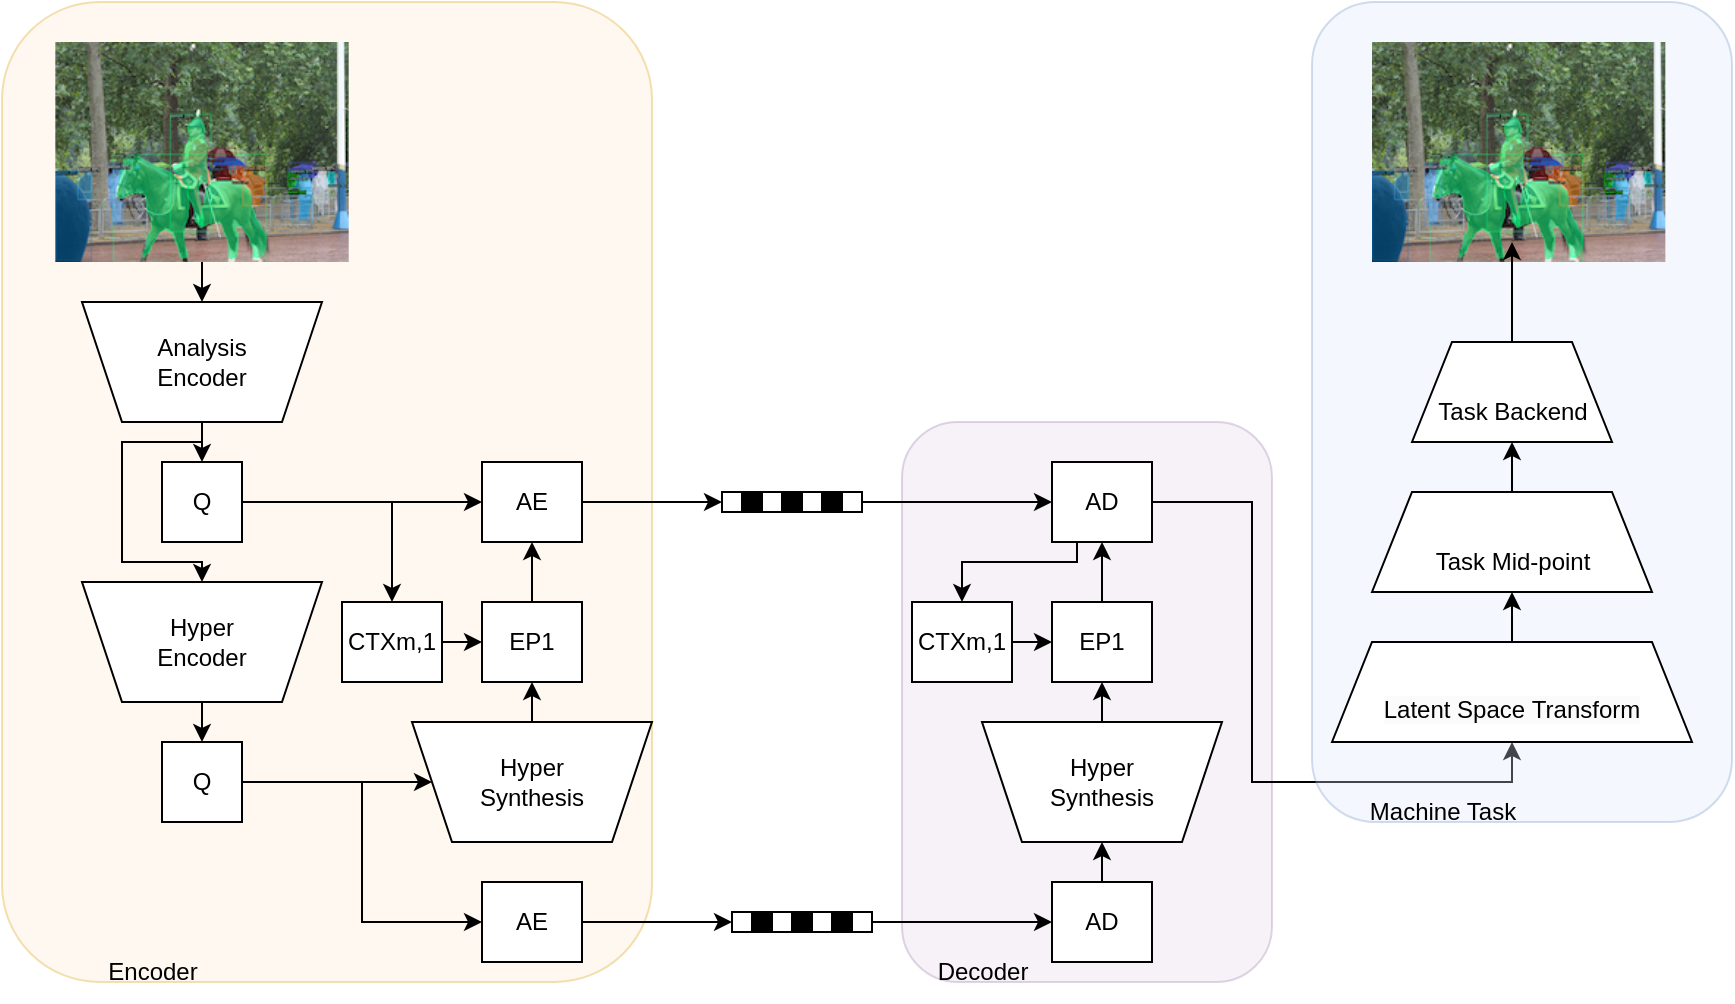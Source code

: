 <mxfile version="20.8.23" type="github">
  <diagram name="Page-1" id="KY6UGwWsy6HudI1h1nBM">
    <mxGraphModel dx="1508" dy="1948" grid="1" gridSize="10" guides="1" tooltips="1" connect="1" arrows="1" fold="1" page="1" pageScale="1" pageWidth="850" pageHeight="1100" math="0" shadow="0">
      <root>
        <mxCell id="0" />
        <mxCell id="1" parent="0" />
        <mxCell id="WJkEbxPwfmSc1Bo30Y7H-26" value="" style="rounded=1;whiteSpace=wrap;html=1;fillColor=#ffe6cc;strokeColor=#d79b00;opacity=30;" parent="1" vertex="1">
          <mxGeometry x="40" y="-10" width="325" height="490" as="geometry" />
        </mxCell>
        <mxCell id="WJkEbxPwfmSc1Bo30Y7H-3" style="edgeStyle=orthogonalEdgeStyle;rounded=0;orthogonalLoop=1;jettySize=auto;html=1;exitX=0.5;exitY=1;exitDx=0;exitDy=0;" parent="1" edge="1">
          <mxGeometry relative="1" as="geometry">
            <mxPoint x="140" y="120" as="targetPoint" />
            <mxPoint x="140" y="120" as="sourcePoint" />
          </mxGeometry>
        </mxCell>
        <mxCell id="WJkEbxPwfmSc1Bo30Y7H-8" style="edgeStyle=orthogonalEdgeStyle;rounded=0;orthogonalLoop=1;jettySize=auto;html=1;exitX=0.5;exitY=1;exitDx=0;exitDy=0;entryX=0.5;entryY=1;entryDx=0;entryDy=0;" parent="1" target="WJkEbxPwfmSc1Bo30Y7H-4" edge="1">
          <mxGeometry relative="1" as="geometry">
            <mxPoint x="140" y="120" as="sourcePoint" />
          </mxGeometry>
        </mxCell>
        <mxCell id="WJkEbxPwfmSc1Bo30Y7H-9" style="edgeStyle=orthogonalEdgeStyle;rounded=0;orthogonalLoop=1;jettySize=auto;html=1;exitX=0.5;exitY=0;exitDx=0;exitDy=0;entryX=0.5;entryY=0;entryDx=0;entryDy=0;" parent="1" source="WJkEbxPwfmSc1Bo30Y7H-4" target="WJkEbxPwfmSc1Bo30Y7H-5" edge="1">
          <mxGeometry relative="1" as="geometry" />
        </mxCell>
        <mxCell id="WJkEbxPwfmSc1Bo30Y7H-10" style="edgeStyle=orthogonalEdgeStyle;rounded=0;orthogonalLoop=1;jettySize=auto;html=1;exitX=0.5;exitY=0;exitDx=0;exitDy=0;entryX=0.5;entryY=1;entryDx=0;entryDy=0;" parent="1" source="WJkEbxPwfmSc1Bo30Y7H-4" target="WJkEbxPwfmSc1Bo30Y7H-6" edge="1">
          <mxGeometry relative="1" as="geometry">
            <Array as="points">
              <mxPoint x="140" y="210" />
              <mxPoint x="100" y="210" />
              <mxPoint x="100" y="270" />
              <mxPoint x="140" y="270" />
            </Array>
          </mxGeometry>
        </mxCell>
        <mxCell id="WJkEbxPwfmSc1Bo30Y7H-4" value="Analysis&lt;br&gt;Encoder" style="shape=trapezoid;perimeter=trapezoidPerimeter;whiteSpace=wrap;html=1;fixedSize=1;direction=west;" parent="1" vertex="1">
          <mxGeometry x="80" y="140" width="120" height="60" as="geometry" />
        </mxCell>
        <mxCell id="WJkEbxPwfmSc1Bo30Y7H-16" style="edgeStyle=orthogonalEdgeStyle;rounded=0;orthogonalLoop=1;jettySize=auto;html=1;exitX=1;exitY=0.5;exitDx=0;exitDy=0;entryX=0;entryY=0.5;entryDx=0;entryDy=0;" parent="1" source="WJkEbxPwfmSc1Bo30Y7H-5" target="WJkEbxPwfmSc1Bo30Y7H-12" edge="1">
          <mxGeometry relative="1" as="geometry" />
        </mxCell>
        <mxCell id="WJkEbxPwfmSc1Bo30Y7H-17" style="edgeStyle=orthogonalEdgeStyle;rounded=0;orthogonalLoop=1;jettySize=auto;html=1;exitX=1;exitY=0.5;exitDx=0;exitDy=0;" parent="1" source="WJkEbxPwfmSc1Bo30Y7H-5" target="WJkEbxPwfmSc1Bo30Y7H-14" edge="1">
          <mxGeometry relative="1" as="geometry" />
        </mxCell>
        <mxCell id="WJkEbxPwfmSc1Bo30Y7H-5" value="Q" style="rounded=0;whiteSpace=wrap;html=1;" parent="1" vertex="1">
          <mxGeometry x="120" y="220" width="40" height="40" as="geometry" />
        </mxCell>
        <mxCell id="WJkEbxPwfmSc1Bo30Y7H-11" style="edgeStyle=orthogonalEdgeStyle;rounded=0;orthogonalLoop=1;jettySize=auto;html=1;exitX=0.5;exitY=0;exitDx=0;exitDy=0;entryX=0.5;entryY=0;entryDx=0;entryDy=0;" parent="1" source="WJkEbxPwfmSc1Bo30Y7H-6" target="WJkEbxPwfmSc1Bo30Y7H-7" edge="1">
          <mxGeometry relative="1" as="geometry" />
        </mxCell>
        <mxCell id="WJkEbxPwfmSc1Bo30Y7H-6" value="Hyper&lt;br&gt;Encoder" style="shape=trapezoid;perimeter=trapezoidPerimeter;whiteSpace=wrap;html=1;fixedSize=1;direction=west;" parent="1" vertex="1">
          <mxGeometry x="80" y="280" width="120" height="60" as="geometry" />
        </mxCell>
        <mxCell id="WJkEbxPwfmSc1Bo30Y7H-23" style="edgeStyle=orthogonalEdgeStyle;rounded=0;orthogonalLoop=1;jettySize=auto;html=1;exitX=1;exitY=0.5;exitDx=0;exitDy=0;entryX=1;entryY=0.5;entryDx=0;entryDy=0;" parent="1" source="WJkEbxPwfmSc1Bo30Y7H-7" target="WJkEbxPwfmSc1Bo30Y7H-20" edge="1">
          <mxGeometry relative="1" as="geometry" />
        </mxCell>
        <mxCell id="WJkEbxPwfmSc1Bo30Y7H-25" style="edgeStyle=orthogonalEdgeStyle;rounded=0;orthogonalLoop=1;jettySize=auto;html=1;exitX=1;exitY=0.5;exitDx=0;exitDy=0;entryX=0;entryY=0.5;entryDx=0;entryDy=0;" parent="1" source="WJkEbxPwfmSc1Bo30Y7H-7" target="WJkEbxPwfmSc1Bo30Y7H-24" edge="1">
          <mxGeometry relative="1" as="geometry" />
        </mxCell>
        <mxCell id="WJkEbxPwfmSc1Bo30Y7H-7" value="Q" style="rounded=0;whiteSpace=wrap;html=1;" parent="1" vertex="1">
          <mxGeometry x="120" y="360" width="40" height="40" as="geometry" />
        </mxCell>
        <mxCell id="9MnYl7FSJ5CDIWRbCC_x-1" style="edgeStyle=orthogonalEdgeStyle;rounded=0;orthogonalLoop=1;jettySize=auto;html=1;exitX=1;exitY=0.5;exitDx=0;exitDy=0;entryX=0;entryY=0.5;entryDx=0;entryDy=0;" edge="1" parent="1" source="WJkEbxPwfmSc1Bo30Y7H-12" target="WJkEbxPwfmSc1Bo30Y7H-58">
          <mxGeometry relative="1" as="geometry" />
        </mxCell>
        <mxCell id="WJkEbxPwfmSc1Bo30Y7H-12" value="AE" style="rounded=0;whiteSpace=wrap;html=1;" parent="1" vertex="1">
          <mxGeometry x="280" y="220" width="50" height="40" as="geometry" />
        </mxCell>
        <mxCell id="WJkEbxPwfmSc1Bo30Y7H-19" style="edgeStyle=orthogonalEdgeStyle;rounded=0;orthogonalLoop=1;jettySize=auto;html=1;exitX=1;exitY=0.5;exitDx=0;exitDy=0;entryX=0;entryY=0.5;entryDx=0;entryDy=0;" parent="1" source="WJkEbxPwfmSc1Bo30Y7H-14" target="WJkEbxPwfmSc1Bo30Y7H-15" edge="1">
          <mxGeometry relative="1" as="geometry" />
        </mxCell>
        <mxCell id="WJkEbxPwfmSc1Bo30Y7H-14" value="CTXm,1" style="rounded=0;whiteSpace=wrap;html=1;" parent="1" vertex="1">
          <mxGeometry x="210" y="290" width="50" height="40" as="geometry" />
        </mxCell>
        <mxCell id="WJkEbxPwfmSc1Bo30Y7H-18" style="edgeStyle=orthogonalEdgeStyle;rounded=0;orthogonalLoop=1;jettySize=auto;html=1;exitX=0.5;exitY=0;exitDx=0;exitDy=0;entryX=0.5;entryY=1;entryDx=0;entryDy=0;" parent="1" source="WJkEbxPwfmSc1Bo30Y7H-15" target="WJkEbxPwfmSc1Bo30Y7H-12" edge="1">
          <mxGeometry relative="1" as="geometry" />
        </mxCell>
        <mxCell id="WJkEbxPwfmSc1Bo30Y7H-15" value="EP1" style="rounded=0;whiteSpace=wrap;html=1;" parent="1" vertex="1">
          <mxGeometry x="280" y="290" width="50" height="40" as="geometry" />
        </mxCell>
        <mxCell id="WJkEbxPwfmSc1Bo30Y7H-22" style="edgeStyle=orthogonalEdgeStyle;rounded=0;orthogonalLoop=1;jettySize=auto;html=1;exitX=0.5;exitY=1;exitDx=0;exitDy=0;entryX=0.5;entryY=1;entryDx=0;entryDy=0;" parent="1" source="WJkEbxPwfmSc1Bo30Y7H-20" target="WJkEbxPwfmSc1Bo30Y7H-15" edge="1">
          <mxGeometry relative="1" as="geometry" />
        </mxCell>
        <mxCell id="WJkEbxPwfmSc1Bo30Y7H-20" value="Hyper&lt;br&gt;Synthesis" style="shape=trapezoid;perimeter=trapezoidPerimeter;whiteSpace=wrap;html=1;fixedSize=1;direction=west;" parent="1" vertex="1">
          <mxGeometry x="245" y="350" width="120" height="60" as="geometry" />
        </mxCell>
        <mxCell id="WJkEbxPwfmSc1Bo30Y7H-46" style="edgeStyle=orthogonalEdgeStyle;rounded=0;orthogonalLoop=1;jettySize=auto;html=1;exitX=1;exitY=0.5;exitDx=0;exitDy=0;entryX=0;entryY=0.5;entryDx=0;entryDy=0;" parent="1" source="WJkEbxPwfmSc1Bo30Y7H-24" target="WJkEbxPwfmSc1Bo30Y7H-28" edge="1">
          <mxGeometry relative="1" as="geometry">
            <mxPoint x="410" y="450" as="targetPoint" />
          </mxGeometry>
        </mxCell>
        <mxCell id="WJkEbxPwfmSc1Bo30Y7H-24" value="AE" style="rounded=0;whiteSpace=wrap;html=1;" parent="1" vertex="1">
          <mxGeometry x="280" y="430" width="50" height="40" as="geometry" />
        </mxCell>
        <mxCell id="WJkEbxPwfmSc1Bo30Y7H-27" value="Encoder" style="text;html=1;align=center;verticalAlign=middle;resizable=0;points=[];autosize=1;strokeColor=none;fillColor=none;" parent="1" vertex="1">
          <mxGeometry x="80" y="460" width="70" height="30" as="geometry" />
        </mxCell>
        <mxCell id="WJkEbxPwfmSc1Bo30Y7H-36" value="" style="group" parent="1" vertex="1" connectable="0">
          <mxGeometry x="405" y="445" width="70" height="25" as="geometry" />
        </mxCell>
        <mxCell id="WJkEbxPwfmSc1Bo30Y7H-28" value="" style="rounded=0;whiteSpace=wrap;html=1;" parent="WJkEbxPwfmSc1Bo30Y7H-36" vertex="1">
          <mxGeometry width="10" height="10" as="geometry" />
        </mxCell>
        <mxCell id="WJkEbxPwfmSc1Bo30Y7H-30" value="" style="rounded=0;whiteSpace=wrap;html=1;fillColor=#000000;" parent="WJkEbxPwfmSc1Bo30Y7H-36" vertex="1">
          <mxGeometry x="10" width="10" height="10" as="geometry" />
        </mxCell>
        <mxCell id="WJkEbxPwfmSc1Bo30Y7H-31" value="" style="rounded=0;whiteSpace=wrap;html=1;" parent="WJkEbxPwfmSc1Bo30Y7H-36" vertex="1">
          <mxGeometry x="20" width="10" height="10" as="geometry" />
        </mxCell>
        <mxCell id="WJkEbxPwfmSc1Bo30Y7H-32" value="" style="rounded=0;whiteSpace=wrap;html=1;fillColor=#000000;" parent="WJkEbxPwfmSc1Bo30Y7H-36" vertex="1">
          <mxGeometry x="30" width="10" height="10" as="geometry" />
        </mxCell>
        <mxCell id="WJkEbxPwfmSc1Bo30Y7H-33" value="" style="rounded=0;whiteSpace=wrap;html=1;" parent="WJkEbxPwfmSc1Bo30Y7H-36" vertex="1">
          <mxGeometry x="40" width="10" height="10" as="geometry" />
        </mxCell>
        <mxCell id="WJkEbxPwfmSc1Bo30Y7H-34" value="" style="rounded=0;whiteSpace=wrap;html=1;fillColor=#000000;" parent="WJkEbxPwfmSc1Bo30Y7H-36" vertex="1">
          <mxGeometry x="50" width="10" height="10" as="geometry" />
        </mxCell>
        <mxCell id="WJkEbxPwfmSc1Bo30Y7H-35" value="" style="rounded=0;whiteSpace=wrap;html=1;" parent="WJkEbxPwfmSc1Bo30Y7H-36" vertex="1">
          <mxGeometry x="60" width="10" height="10" as="geometry" />
        </mxCell>
        <mxCell id="WJkEbxPwfmSc1Bo30Y7H-65" value="" style="group" parent="1" vertex="1" connectable="0">
          <mxGeometry x="400" y="235" width="70" height="10" as="geometry" />
        </mxCell>
        <mxCell id="WJkEbxPwfmSc1Bo30Y7H-58" value="" style="rounded=0;whiteSpace=wrap;html=1;" parent="WJkEbxPwfmSc1Bo30Y7H-65" vertex="1">
          <mxGeometry width="10" height="10" as="geometry" />
        </mxCell>
        <mxCell id="WJkEbxPwfmSc1Bo30Y7H-59" value="" style="rounded=0;whiteSpace=wrap;html=1;fillColor=#000000;" parent="WJkEbxPwfmSc1Bo30Y7H-65" vertex="1">
          <mxGeometry x="10" width="10" height="10" as="geometry" />
        </mxCell>
        <mxCell id="WJkEbxPwfmSc1Bo30Y7H-60" value="" style="rounded=0;whiteSpace=wrap;html=1;" parent="WJkEbxPwfmSc1Bo30Y7H-65" vertex="1">
          <mxGeometry x="20" width="10" height="10" as="geometry" />
        </mxCell>
        <mxCell id="WJkEbxPwfmSc1Bo30Y7H-61" value="" style="rounded=0;whiteSpace=wrap;html=1;fillColor=#000000;" parent="WJkEbxPwfmSc1Bo30Y7H-65" vertex="1">
          <mxGeometry x="30" width="10" height="10" as="geometry" />
        </mxCell>
        <mxCell id="WJkEbxPwfmSc1Bo30Y7H-62" value="" style="rounded=0;whiteSpace=wrap;html=1;" parent="WJkEbxPwfmSc1Bo30Y7H-65" vertex="1">
          <mxGeometry x="40" width="10" height="10" as="geometry" />
        </mxCell>
        <mxCell id="WJkEbxPwfmSc1Bo30Y7H-63" value="" style="rounded=0;whiteSpace=wrap;html=1;fillColor=#000000;" parent="WJkEbxPwfmSc1Bo30Y7H-65" vertex="1">
          <mxGeometry x="50" width="10" height="10" as="geometry" />
        </mxCell>
        <mxCell id="WJkEbxPwfmSc1Bo30Y7H-64" value="" style="rounded=0;whiteSpace=wrap;html=1;" parent="WJkEbxPwfmSc1Bo30Y7H-65" vertex="1">
          <mxGeometry x="60" width="10" height="10" as="geometry" />
        </mxCell>
        <mxCell id="9MnYl7FSJ5CDIWRbCC_x-54" value="" style="rounded=1;whiteSpace=wrap;html=1;fillColor=#e1d5e7;opacity=30;strokeColor=#9673a6;" vertex="1" parent="1">
          <mxGeometry x="490" y="200" width="185" height="280" as="geometry" />
        </mxCell>
        <mxCell id="WJkEbxPwfmSc1Bo30Y7H-47" value="AD" style="rounded=0;whiteSpace=wrap;html=1;" parent="1" vertex="1">
          <mxGeometry x="565" y="430" width="50" height="40" as="geometry" />
        </mxCell>
        <mxCell id="WJkEbxPwfmSc1Bo30Y7H-48" value="Hyper&lt;br&gt;Synthesis" style="shape=trapezoid;perimeter=trapezoidPerimeter;whiteSpace=wrap;html=1;fixedSize=1;direction=west;" parent="1" vertex="1">
          <mxGeometry x="530" y="350" width="120" height="60" as="geometry" />
        </mxCell>
        <mxCell id="9MnYl7FSJ5CDIWRbCC_x-56" style="edgeStyle=orthogonalEdgeStyle;rounded=0;orthogonalLoop=1;jettySize=auto;html=1;exitX=1;exitY=0.5;exitDx=0;exitDy=0;entryX=0.5;entryY=1;entryDx=0;entryDy=0;" edge="1" parent="1" source="WJkEbxPwfmSc1Bo30Y7H-49" target="9MnYl7FSJ5CDIWRbCC_x-42">
          <mxGeometry relative="1" as="geometry">
            <Array as="points">
              <mxPoint x="665" y="240" />
              <mxPoint x="665" y="380" />
              <mxPoint x="795" y="380" />
            </Array>
          </mxGeometry>
        </mxCell>
        <mxCell id="WJkEbxPwfmSc1Bo30Y7H-49" value="AD" style="rounded=0;whiteSpace=wrap;html=1;" parent="1" vertex="1">
          <mxGeometry x="565" y="220" width="50" height="40" as="geometry" />
        </mxCell>
        <mxCell id="9MnYl7FSJ5CDIWRbCC_x-4" style="edgeStyle=orthogonalEdgeStyle;rounded=0;orthogonalLoop=1;jettySize=auto;html=1;exitX=0.5;exitY=0;exitDx=0;exitDy=0;entryX=0.5;entryY=0;entryDx=0;entryDy=0;" edge="1" parent="1" source="WJkEbxPwfmSc1Bo30Y7H-47" target="WJkEbxPwfmSc1Bo30Y7H-48">
          <mxGeometry relative="1" as="geometry" />
        </mxCell>
        <mxCell id="WJkEbxPwfmSc1Bo30Y7H-50" value="CTXm,1" style="rounded=0;whiteSpace=wrap;html=1;" parent="1" vertex="1">
          <mxGeometry x="495" y="290" width="50" height="40" as="geometry" />
        </mxCell>
        <mxCell id="9MnYl7FSJ5CDIWRbCC_x-9" style="edgeStyle=orthogonalEdgeStyle;rounded=0;orthogonalLoop=1;jettySize=auto;html=1;exitX=0.25;exitY=1;exitDx=0;exitDy=0;" edge="1" parent="1" source="WJkEbxPwfmSc1Bo30Y7H-49" target="WJkEbxPwfmSc1Bo30Y7H-50">
          <mxGeometry relative="1" as="geometry">
            <Array as="points">
              <mxPoint x="577" y="270" />
              <mxPoint x="520" y="270" />
            </Array>
          </mxGeometry>
        </mxCell>
        <mxCell id="WJkEbxPwfmSc1Bo30Y7H-51" value="EP1" style="rounded=0;whiteSpace=wrap;html=1;" parent="1" vertex="1">
          <mxGeometry x="565" y="290" width="50" height="40" as="geometry" />
        </mxCell>
        <mxCell id="9MnYl7FSJ5CDIWRbCC_x-2" value="" style="edgeStyle=orthogonalEdgeStyle;rounded=0;orthogonalLoop=1;jettySize=auto;html=1;" edge="1" parent="1" source="WJkEbxPwfmSc1Bo30Y7H-64" target="WJkEbxPwfmSc1Bo30Y7H-49">
          <mxGeometry relative="1" as="geometry" />
        </mxCell>
        <mxCell id="9MnYl7FSJ5CDIWRbCC_x-3" value="" style="edgeStyle=orthogonalEdgeStyle;rounded=0;orthogonalLoop=1;jettySize=auto;html=1;" edge="1" parent="1" source="WJkEbxPwfmSc1Bo30Y7H-35" target="WJkEbxPwfmSc1Bo30Y7H-47">
          <mxGeometry relative="1" as="geometry" />
        </mxCell>
        <mxCell id="9MnYl7FSJ5CDIWRbCC_x-5" style="edgeStyle=orthogonalEdgeStyle;rounded=0;orthogonalLoop=1;jettySize=auto;html=1;exitX=0.5;exitY=1;exitDx=0;exitDy=0;entryX=0.5;entryY=1;entryDx=0;entryDy=0;" edge="1" parent="1" source="WJkEbxPwfmSc1Bo30Y7H-48" target="WJkEbxPwfmSc1Bo30Y7H-51">
          <mxGeometry relative="1" as="geometry" />
        </mxCell>
        <mxCell id="9MnYl7FSJ5CDIWRbCC_x-6" style="edgeStyle=orthogonalEdgeStyle;rounded=0;orthogonalLoop=1;jettySize=auto;html=1;exitX=1;exitY=0.5;exitDx=0;exitDy=0;entryX=0;entryY=0.5;entryDx=0;entryDy=0;" edge="1" parent="1" source="WJkEbxPwfmSc1Bo30Y7H-50" target="WJkEbxPwfmSc1Bo30Y7H-51">
          <mxGeometry relative="1" as="geometry" />
        </mxCell>
        <mxCell id="9MnYl7FSJ5CDIWRbCC_x-8" value="" style="edgeStyle=orthogonalEdgeStyle;rounded=0;orthogonalLoop=1;jettySize=auto;html=1;" edge="1" parent="1" source="WJkEbxPwfmSc1Bo30Y7H-51" target="WJkEbxPwfmSc1Bo30Y7H-49">
          <mxGeometry relative="1" as="geometry" />
        </mxCell>
        <mxCell id="9MnYl7FSJ5CDIWRbCC_x-55" value="Decoder" style="text;html=1;align=center;verticalAlign=middle;resizable=0;points=[];autosize=1;strokeColor=none;fillColor=none;" vertex="1" parent="1">
          <mxGeometry x="485" y="460" width="90" height="30" as="geometry" />
        </mxCell>
        <mxCell id="9MnYl7FSJ5CDIWRbCC_x-60" value="" style="shape=image;verticalLabelPosition=bottom;labelBackgroundColor=default;verticalAlign=top;aspect=fixed;imageAspect=0;image=data:image/png,iVBORw0KGgoAAAANSUhEUgAAAMgAAACWCAYAAACb3McZAAAAAXNSR0IArs4c&#xa;6QAAAIRlWElmTU0AKgAAAAgABQESAAMAAAABAAEAAAEaAAUAAAABAAAASgEb&#xa;AAUAAAABAAAAUgEoAAMAAAABAAIAAIdpAAQAAAABAAAAWgAAAAAAAABIAAAA&#xa;AQAAAEgAAAABAAOgAQADAAAAAQABAACgAgAEAAAAAQAAAMigAwAEAAAAAQAA&#xa;AJYAAAAA70IhPAAAAAlwSFlzAAALEwAACxMBAJqcGAAAAVlpVFh0WE1MOmNv&#xa;bS5hZG9iZS54bXAAAAAAADx4OnhtcG1ldGEgeG1sbnM6eD0iYWRvYmU6bnM6&#xa;bWV0YS8iIHg6eG1wdGs9IlhNUCBDb3JlIDYuMC4wIj4KICAgPHJkZjpSREYg&#xa;eG1sbnM6cmRmPSJodHRwOi8vd3d3LnczLm9yZy8xOTk5LzAyLzIyLXJkZi1z&#xa;eW50YXgtbnMjIj4KICAgICAgPHJkZjpEZXNjcmlwdGlvbiByZGY6YWJvdXQ9&#xa;IiIKICAgICAgICAgICAgeG1sbnM6dGlmZj0iaHR0cDovL25zLmFkb2JlLmNv&#xa;bS90aWZmLzEuMC8iPgogICAgICAgICA8dGlmZjpPcmllbnRhdGlvbj4xPC90&#xa;aWZmOk9yaWVudGF0aW9uPgogICAgICA8L3JkZjpEZXNjcmlwdGlvbj4KICAg&#xa;PC9yZGY6UkRGPgo8L3g6eG1wbWV0YT4KGV7hBwAAQABJREFUeAEsveezbdd1&#xa;5TfP3vucfXLON6eXEzIIgAAIUiTB0N0qtdRd7iqXVLbV/uCq/uTqb/b7F1z+&#xa;A1zV5VTV1d1qiRYpkAQDCCK/B7x877s5nJxzPv7NI0EC+fhu2nutueYcY8wx&#xa;13X8u//9L+e1ck+yyS2Z9+pyUCpJNnVFBp37MmgVxR9Zk1bXltJhQy6/HpBR&#xa;syXdxrLY0SOxHDEZDpzSrs7F6XSIL9wQ5ygqESspLsspgUhI2s2OuExLJvOh&#xa;OBymeN0zqffrcnjyRALOjBzVjuTbt38kBwf7st/dl0s7N8Rw5aWaP5LqoSHu&#xa;uEvqhb54PB7ZvhOSUCImv/3FB3L18g/EY43l/HhPiieGbN48kivX/kJm5lAe&#xa;PToWwxIxpl1x+xIybImU2g3xikdcXpd0e1Wxxh6JhAJSHRTE4fQIf5BoICFL&#xa;l+IycY4lvnJNhqOSeAIxOX9alJOjB3LjtVel167JpD+R9HJCTk/ycnDvQ3np&#xa;pb+Sibsi43FZIstvyqjXkq8++Lls37opM9dcRnVTpuO++NI+qXUL8mT3N7KU&#xa;8Uh4ui6BeEzcjiUZmIakshvSqV1IqVUXHy/g4WstOyyRyLrs7n8utfNzCcYN&#xa;ia1GZF61ZToZSHrrEs9pSql6IFPnsUS92zLpNaTX5e9yprgNWzqDmtgunwSC&#xa;QWnVO9KutMU03XxsIqY1lU6zLf7VrPiTAUmEQzIdzGQgtlxeNmT3pCP1akXC&#xa;Llsm3oD4fDOp5IsymAxl58pNaTfK0u88k/f/1V9LxOdk3Tvy6EFe9h7sydw9&#xa;F7ZAGrWxNEo9Wd+IyvV3XpFQICtnh1/L+clTGc/mMh+b4pzNxOGzpdcR6V20&#xa;xJVK83l+KReOxZsOit/jl9vJjByPmuJgrbZXb8vj57+Vcr4g3nlYOpOW5Nnn&#xa;rCcqpmssI+LNcszFMfGKMXQSr14ZjSoS4r/Hs7CEbJf0h035H//N/yJb69vC&#xa;k4rbZUnuPCf//n/7K7E9CRmzLub1l2/dLeb2pNuuyszhFNegKfN5TWQcEh6Z&#xa;gzKT0bDB4vpk3A2Jw4hLaok/DztSvqhI7aInbvdQhpWBzFn0SX8mHRat2++L&#xa;22mL5TT43J4Yto9NmUmz3pLWbCJjCcjG7VXZun1ZHnx2X8on5xLJmlIuF2Qw&#xa;EJnUJtJtmRLL+uTK1esy4QX8AX5Oy5Br138qMnfIbJbjME1l3BqLP/Oq1Gtd&#xa;GRGIfTmQ9dTbsrp6jcBI8rMc0mvWxQq6ZDwxxTL94vFNxRmKi+UOiNcXlvTa&#xa;priiCYl7gzLoDqTBIaqUhixaSsrVMhtYk2h2jQBd4QD0pFMsi8/vlXjijlR5&#xa;ZssnEgivy8nuH8Xj7shkEuSnjsUkKUxth5we5qTB522sXpX/6c/+Z/nLH/17&#xa;OTseyr2jp9Idn/M6+9Kq9sTnjZM43GLOJ/xdXXoTISDYiUBe/OG6dAt+mRgz&#xa;PhaUicMQb4jNdbglu3pJkt41GRJwbt4zlPJLfCkr+58/JxGExCIEDCsgsylf&#xa;a45kTuKaOkkiLpEf/+gveMaetJpD6XTaYvsN9m0u5+d1abS6EvO6WYOmjPpt&#xa;GfAzh+2hpJf8rN1EbMtPIgzI/UdfEfBNDk9Dzs4aUjxqSfG8IpGdFZJSUNxm&#xa;X7avbYvhCctoZsn6Tliu3orKjWuXxQr4pFAfyqzbJKkFZTgU6U+b4gn5ZTQd&#xa;icfpkma1JhFzwsGdSzR5Q5o8/0X+Qlz2SKKJDXFYbpFaU2bjAWvgEGtuSyhD&#xa;ouaQdRotmXQ74vW7xRfwymQ0JmHzvean8vrNH0uEfTf5vpZhSKvfk0+//ITn&#xa;tcVPkjLfe/+duy4exPJ0xC0u/nsuptcppttL9jMlHFwVh4sfalYJPheHxyWd&#xa;ekkqjZrMhhEZj0RcYYd4vB4OGZsY8JARhJW3qCJz8Qb5nIFJQBNUZHEHgT21&#xa;2KDAlL+aye43+2KM+mz2jM8xZTjhG04bLGpEVtZW5erNV8XJhvYGp5waMnC1&#xa;wTN4JbuU4IC0eN4EB8ohdjoqLrePajAiY3h4rjnZziv1xkA63ar4oimxrB4P&#xa;xsPNWLx0QlxBL39nidNyyMQM88hTsdsDOTovy4B3iWev8exODntTbH7mLHcq&#xa;Tw8eiss3llB4TdzeGNnIlnqnIVOzI7bXITkybmp9VVbvLIvZJID8PpnMDJ6h&#xa;K+vRVdmM7Mhf/bf/vSRTS/L40RP5xTd/K2lvRlz+kJhtNtk2CaCRTEhQ9QpV&#xa;h+CeuFrS7p5J0L8iUQ6ytEUifOpwPmNfxjLr1MXtJ3sbpjQJ0E5TqP4uqlmL&#xa;Sngmw7wtc/aiclSTcacr0YxfYpsZApF9sKhELHm732D/OlTkkpg260ClLZy3&#xa;ZMrfOcdjOb0oEXxDmc7K0uGwXH5lR9Zu8iw9DTaXpKI7BJ5bDg/3xG96QB0z&#xa;qkFXcvcq4iKJ+SIeaVzk5Ouvfk12L8iobXHwOQkk5UqhtXjP8+dHHIqImD5i&#xa;cO6U2XwurWKd52WvnSTlaV9SiVUqwUgq3RbJp03c2dIcjEgsVI75gMrWk17f&#xa;IcEwVcmYsp7ENn/vSSZkMuXgEEvNoYuEHSR+K/LGHQ5IJEZcagIxeOae/PaT&#xa;vxcr5JbZxBDzO3/+1l2PJyAmX9yqVimnY7m8+poMiaPK+SNp1BsymoQkYCf5&#xa;eIdMRJaLWDLtz/kGbILPI83GWAx3laBNy6TuYHfanMY5D2pIlA0WTr6TUu92&#xa;OnnwIFBkKAYbm6dUz3t9sfy2rC6vyfVvvUdg1KVV6IrpicjOjZcJ9LY8PPsP&#xa;HI5labfPyeJJ8Xp8ZHG3PHvyKVVvSTx+MiMbN+jnJUcQ13NDCaQi/O+RHBV2&#xa;xUXWtMnkkWCYjfeJh4w+7g6lwftMgAD90YR3PRJHt8jZGcgMaOBxZ6lIZNDm&#xa;mTg6U4JxJIVunxLtB2L2Oewd6ZVYgzkfc4yAmXnpVtsy7Lbl4nwkAc9Y9p8/&#xa;I7ANwIpD/FTg1aVtWV7ZFp/HK+FwQP745e+kcFKkSkXF5/JLf0KlILOBBFn3&#xa;igzqY+m0TqVYPAOSBWQtfQt4NJaNrRc5+EOe7xn70VnsnVbx/vSBhLNvEmwx&#xa;KfM+g/6ZZC5dkYuyFtwKewDEqtYltbUqBpV0ahHErTL/TY0dziW2bMpk0JdB&#xa;fiwe3rdPQvFwCHtkZSGB2SScsDO2WP+Ls7wEo1HJXgJukxwrQE+/HZC0Zybb&#xa;r7jEjiQls3VT5v2yTIAzo3mbapeR+HqSGPDJfOKQZw+P5OxRSR58XJSzpzUJ&#xa;xyYkMgK+QoIEUjXLVT4/Ir1CBfjuFjsQJLFSwYCM0aBDkskVmZOgol4SUKUq&#xa;Di9wjQTpmJbFnSDsQDDFXRKrdKlyabFcEema4LB+VWKRJRJ5Vl69dZs/J1h3&#xa;Po1EOeT9d4v3eX6nhjEV5Kdv33UGyDAOj/SBFv5wUuJrV8XNi9rBqBQLBEK3&#xa;RpZ3U02AJmS7kHdZglZDgk4KN6c0FvJS5jJih5akC8ZVeDAji1hkTgv+4aSa&#xa;zPnhTrKjwZ9brZIYbOLYq1WpIfHQmiy/9LJiCWmx8c8/f0oZ9Ur+6FhqvbbM&#xa;2uDH6kwiCV7E5SRYHVLa/0raBbJ3vgJcErjKOpXHyYGjWk2V93jFF1+WkNtN&#xa;FbNlMGsTNEWpA7VMnqvfKEiNzD+3urKyuQpXcYhJgfFH4tLsToAWPfiSC0hH&#xa;RmpXgJh8TXdEFiWrOGdk27r0gXgzAmnQY3N5n0h8i4wVIbop6QOOBWW6dH4G&#xa;pifLAhEtMyB//qN/Jh/87ufyqw8/lAfHn3JwkmRsDiyZfDyewNNIDvOOdEZd&#xa;qgp70nET+HlJxTbl+pVLPPMRnIKABnY4gYqJpajU8lSFqA+Mvy65w0MZAk80&#xa;0Lslgq1gyGzklUz2irRnR/Lid16X7ds3CQRgZIUsPI9IAJ42mkz5PJe0IWxu&#xa;v2tRVYJAD3cY3gYPS2f4PgZb5AhLe3RGlWtKtzLn58zgG4+lV82xxh2psF7F&#xa;pvIEB4eQ40sFd7i6VGCLgwE8nNgyKrEPJapjICANklOXimkaBWDbFtV6ynMB&#xa;L0lULK5srafJ9g5gvEuqNZLU8efA3DSV5LJMLJItcKnPuzSB2TMDRMAh1j2c&#xa;aoUSJ4jGJyyX9CA3k86cfa+KMfezr8NFsnj39e+wdvFFBTGBWP1+Vz49+oI4&#xa;HkjlpCzmi2/s3G11yuC/upR3C7J29SZkLcxxcpHFmnJwfAzxHlH5KVnRpJze&#xa;uy+VYz63DuzRMkMpHrX7EgitiNMLKc+dkdECZEWb42eBZV2LjOkgAGw35bRe&#xa;4MFaZG0ytb8HrHDJbDCUMQF98uyZfPaL/3uBKcNJPwTPZBFJBSzUmEUMLRb4&#xa;Amxb4hBECTzgCIQ6kc2IQeA6yFRBP1DL8vC8PQ4fEC8RJPOokACcYJGmExbf&#xa;FZY+AW44xrJ2aUlcZEfDReUTSmyR5+IAuhETtOSOWmQcy0UVGrJBBZDqXEJx&#xa;KpEVXWRhH99rAlFY3l6Dg2yyBiMwbZCzWpN6uSkWmdoHptfn7xs9WebQugD+&#xa;/+v/e1euLV9fbP4A2GcBLydApSSbHwBKNftjiZGhq0dKLP3Sm9Zk/+z/IRiy&#xa;8KjnEltb4/1aEvLYCAYr8AWRz78+kxnvqNDDaDvFIqm5nM9l7coPSQQeaTv+&#xa;L97rCvsRBrLAF86bsn9wKJFkdvGuDqq60+UWvz8CTGuSABfIXPqtgUyUs4zJ&#xa;sNOprMIJVzZvLd7JYeThcByEAgnRC0Q2+rL/Gw4eweYJdIGfEwQWh2SX4+KN&#xa;xgQyIUOqJSmGSq5Vviur6Qz85I7M/TE5fvCFBEnELjsl0bBTljfTUm8j7MAD&#xa;Z72CON0rcKyQHB+cc0CL0oHcj+HIE6BxLdek0jgknE6Dbsh2fY+YCBOGmz2g&#xa;miiKD7jSUsyVgGuTBTd667VvLw4INXbxzF2g8C9+9nfSb8J9SBTm2q3M3WkH&#xa;tQM15cobOwROcwELHv36N1J4vM9iJiFRfrnx6ltwjzNpds4kkJiJGYDA8Pdu&#xa;F9gSmHJR3pezo7+nepEhyF5OgnXKwbKoMqmVrEyHXWDQgBOKogKkGs+AZZQw&#xa;maAkAYVOvnwGQRvI+uY22HAihs8va9u8zClQgUNguKhK/CyfZ0eSkW3gG+Sc&#xa;7O8jeA3bK23KqpcNbbfbZGtDDP7sjHEgL4rSLFWkQAm3UwS2a0YQmCR6ggRB&#xa;wcPi1UbwBw/Vp+6XRqMjZycXZJA6EAJA6bDJTDY4nGeGLHtcQMYBClB8xtcD&#xa;RYBLgahD6q0q2LxFRZiB3U/Jmn2CPSFbW2vy+ru35GKvDZ/pyEdf/x6liqpL&#xa;5ibtQYwh+2S5KBhZs3hi+So4H9hGclrKbkupfA6BBEL2Ra5f/0uSzgwIFZBW&#xa;biZtMurRQV1CwDeTAxZDcOgbcDznlD0CClIJV1/+sbQnuzzffWBcFnhoSh5x&#xa;xW8ngFcjef/tdyToC8qXT+8tDkRyGZiMSBNJRhYVsN6jkrGiHpDFAPjicsBV&#xa;nQnZuLEs119a5nmjfD2Hw57Ja69syZ2djBRQ1Lwc3A5ccD4/JJnNJXHpmjjJ&#xa;7pYvwPtXZOlyVqLAJ7tfEl9yQ5JUOCeV2efLSC4PjwklZUQ1PX74OSIRHCOw&#xa;ycdSHKyJ1A9PSVBUZJdXOuWGNC9Y+yYVh78z4NBNeKoNUuFppXx8RMKYSWL7&#xa;NSArUCuEitloklRTJM4Def3O+xLh3QDLoBsSJALMbvmh+BPwKPbL3N7cutvt&#xa;juXg488lvBVHRvXIo49/J10WKQw58gAL5o4pkEXE6eFwhFPwB35w8UhWt69Q&#xa;KusSSwR4eV4uzuaiWAHJFyTPQvEAYIlt8y9keDgGtkDipyOD7C9SB4712yOg&#xa;gkPil2MspkPmYOEBZMxBBg9Gl6Tdqkgf2TTkSyLrRhZEqwBR7lRKMoWULlQr&#xa;x4Rsw4Z3OJjwqbDfBLZoeUdIaDnJzD3gCnFNiYV/cnza6AE9+Isl2dglYMyY&#xa;QCWz1VQdUpzV4JCa4OAI6xFeHKghUMA1morDE6KsU/EcwFFwMj9Jnj+Ac1Ep&#xa;W5DFwehAVrZvSDiwJt54SDpTS2o1RAAl0KhUQdYz18gBNai+VKUaBzGciUmA&#xa;rKeSa5dMvcoaD6lK+xUOR38A5EFUgDTGUzusp4f3Qs3qngKN0jJ1Q0CjLrIx&#xa;FcOzJFOCMWAjcw41+3CgWY9eNweHQS1y8jyKXDht/focaX9J4qzrvb2vwE4K&#xa;70YcnCmiB1AXjubkmYdUZtvnIlHM2LMmgoYl5xeP4W6sNQF/slcDnlpAvSUp&#xa;IOX2B0HJH5aANfAQJ+sDR4h4k0DbtrRLDcluJuEPY7ipn0SJ8B4Ok2QHyPxn&#xa;C6Wv1zkhYAPwkD0CGzn3xtugDva6hbqKzDyHL035e4XEIWC4G/g3arGpCAFO&#xa;NxUjQJVDVh62gWe3NxEqkHRjcGxUrRrwKvf4Y2RgP7EGbyxV5Z23/kxi8Thr&#xa;Re75pwPy+y8+lr5jCN9riPnCS2/cDaSSEt5clsKzXakWn0siGSV40pyq0UKq&#xa;Vdmv18vzkqgELYvDQTkDZm29fJMf1pL7H/4DD8QJNKNIgUUIOhtGwJASJIWe&#xa;7bXdEL0esqBf/KhJzx6cwDt8UqpX5egwL+Zwxmb7pDE9B44gJXtb4PoDKlaE&#xa;SoDKMpzqk9CDqUqrc4quPoTMs/nAqTAZKZ0MSkc3En5ioM9bkLmpEi4+PxrI&#xa;SL2LKkPWXY4HpI2aNuyoMsXRDbTZ2B0O+JrkDh4tIMnMN+FZkIioEqYdWlTD&#xa;6bgLP5hKNAbs4/v3ix16D3wekCGk0DIQgudQRepFZNgiARWXaDoip6e70uMA&#xa;HF/UxIlKApunghbEJ+GFwuPkOcUN9OoilVvo9fClIOtw9HxXWmxOGEHDSRZF&#xa;uEUAuUQFsOWjX/8HmfrbcuvmO1Q5pNHhc77mOgcbJdCqi4eK1xs/J5jgXcim&#xa;lZOPqbBUoMEcXnOAGHJTllJb9ADmcu/TX8mlWzsS9ZME+Nm8LsmrJsXKBdyi&#xa;xfGidnCQwzHigf8LwqkcfK8QClwXAeHk2Zk8+flTSWyFpVwBsrqpikYGlakL&#xa;D0H6phImI6tSpp82R7s1SYQdhCAf+/D1F0eogGEO42QBef74d5/yvn1ZQwpe&#xa;uXyLCvUyvICfjXw9VxElV0S568nO7duwOVRLMyg9BJwa0rlm/UCYJAKnmRID&#xa;QXpy2RiHss2hASalEGzKe0dSPN6DWycg8ot6wbsF5Ltvf19isbjMgY4mNKID&#xa;3P/l3/8D4kwbmFUV8wd/8ad3QV8Ed0TOcjk0ZC+lqsbJh8VDZLrIaVOafl4C&#xa;d9hEKgRKTZpkjRQZu3kKgS5LbOVVvrmN/Am0ISt7CWovm2uC8yz0aZU5RzMk&#xa;PXK3qkYXB8cSJrvaq+C8MAeu3ZPyaU1S7iXJXNsQH6TaBUTzspCzYZ7P8aFs&#xa;nZD1afxw6BoQMKGJ5iIgEsCQUMorreEzlJE0mn9cPJEWCRFpGmjkYNcN/qyy&#xa;3MbVLRpBZTGAUdGoR5azL8nuUZ6P9/k6cD/cZoKkqb0LdxBpkcxmsUkzKkx6&#xa;ZQP5MSz5MnInFdVG3RnAveolsDQKiwG0mQ2mkFSI/9i5aCIOkSgXPST4V3uI&#xa;OoRcbA6QoCGd4mwDG5CW/WmULyopOL9ToQ9AQ+/0+YkEUQqDwMAxPYM2ZDrP&#xa;ms/clmR2dlB3Dvh6aoknBcmdS7cG7wNigTalN99fYPIZKl+7M2LDUyh+fTnc&#xa;O4dnzGV5dZvsnSFDtsjkPmlzqCGS0jEaKOCWnKLcBWkWxgJ83cAlK6l1YDU9&#xa;JG3oIXVPGiSeRpF+ASR3ROXfCdIL6wPXEC84hD2apSMacD7UwjH9mh4wb8Df&#xa;K5mvN8dSzNPbmaGg8XPGrFNu7zEP7YMPxCWzooIFzWfKnO0MLBRLR68i8fQS&#xa;8CorX37+K0lkNtirlNz7w0NxIw5ZLiA2PbcIz1k5o4FZpw+HGuiMr8nek0Np&#xa;7O5SlZ1yAQyLLsekA6TzelgrGldj+nXf/d6fShRSr9xS+yB96MEHv/zP9OuQ&#xa;zjkD5up14267dSSFoyNOUgAC6aaMTejuhqR6WpKRSb+CMzshcxIXsrp+S/yx&#xa;BLCHEutCr+9Ykt5ZR+vmm0OM3EAIA1VhQm/Di9YcoHoYbCyaBiWMwzIFZrB4&#xa;2oMoz75cSHHRxBLkdiL5swKKHAeD0tujIvR4WH4y34vehpWhGUTn1wnJHlos&#xa;mC3JtSWaeU2gE2TfAvK4yV60ktoqTTe7C8ypTT/NRKQNzggfRWEz4E4zso+b&#xa;wEXqBqZN0Bq0gdRno9yUdLiFjTBAwHvSWxLPaMbM0bisooqQ9cmEI0qwTWLp&#xa;5OocKjqubp63TfWkG9uqtTngfD/Q2pi+jsVhMmaUeZJHa9xBKfSi/o0JOEg0&#xa;gce5B8OTPvjzifI+DlwHUj/VNegVyY70hFbXJU8CiwJRg8C3XOVLcSNfB32b&#xa;BDrQAxI/oMo5rbasrnwbOIWkS9feQ9JxUrMmyPPuACTczPL9oqzROWpiXUrF&#xa;puTae4g0Djl6xvuRBEIkIQfSs6HaJ3s8muFIYJ2GwzqHhQRDlXPCO0wn8M/D&#xa;HgPjyJRSODuWFqqiA3Ejk10WTwJVDNXQQac8skrV5FAAroHgDslsbkhsieas&#xa;tCSGKBQFVj1+/phezVMaqufAoSNJre6wTpBsElyjUqB6z+UC+FahSgf97KmJ&#xa;ZG8ofB/LCzdeE79k5aP7v5KkL0ZSKRFzCA1I0D24RyiEdo7ilYDvDKie4xHN&#xa;74BL3vrWTyXGeug/ykGGwORf/O4fUChR3jhElseDXIhsWzg/kKR/kwUlM9Rg&#xa;hP6RhJczUjzIcZpKEoasz5Af06nbSGQQbrLElDa+m0Zik4Dqd2gosakqszrA&#xa;ri4gDuvEAnuAaWQz1AEDSdhNILqiTsgkWZ0IGmETaBXqSLioSSx09fxQ9v/T&#xa;gGZbXGJXVlmoKS8J4UeL7zjYGLJ9NGxgsdiWOj2TRAIyRtfdMNdRWNCD+lgp&#xa;+NeBrDgmcwXjJqpMatEgqzf2IZ4RsqcBhEM7PzqFVIskly+RAAhSuqx9Oskz&#xa;mmb1Vogq5xV7QPleXYFn0vtnIwa5mgSX4GGzFNYPGgwc4gk6ogcIMTN8SNNV&#xa;MD7WmzEZ38HaUn0nEcpmo0cljYmTrOwLxsQzS6L4HWO76UnUCskAwl5vIa1P&#xa;gAhWWPzr61LIHcjll2M8a4KkEZAkUFSl83TqupSO4IPplKRXt+A9vOtwRw6O&#xa;7smoMORw13mvGIeOn4vjYUp1d6NAbiyngNAD+ab9lbQummRL3lUrH5i94z+S&#xa;SCYta8skJyDsxeEBTTtANhxq9QYWmEO67CSN4PoaiiFEPWQiyvDe9MIM+E8b&#xa;wSKyRp+CfU9g95hOaByfVlkjbDNYeRot1oQOvxNLjy2oTvWE5Lu77E+K6l+X&#xa;7NoLkkHxsgnMoeGh2eiS559xcH3DRXD36bPYiAlB+hPNYp7g53Oic0k54rK2&#xa;uiGbqJFuT1suHSYXTcnTXUQfqvEMLmqQPC04ZYeDAVhmbzSeTJqKHmKaJEBB&#xa;N+C/hAUxSujDUdxU2zGQy9y8vnG3XdQu6oAyWeRkVakYQCLUoAEP3PeQ5VjE&#xa;drlOdsWLswzZbj9eVIHElctSOT1BjCnSH7GkyfdwYgdxg39NyqhHO9ukRgeb&#xa;atGUcgK3PLZnAdcMMvne8T0aSWmyO/p0rUG2nUoYaXPrjRcWWerJB79EKkSy&#xa;RSFxJ+hs9rB8gJUb9QkkOIjcq8HIIUNOHpDtppQ4N4s4xQphQSoDKEMWh1X/&#xa;0cblmCzex+pSPaI5RjZSEaJD48zNhtioLg42pU+VCOIZcoBdw8ihnXaL0p1b&#xa;lN9eD/WhSYYk8AMoYlMfC0hCCftCVI+WFIr8XKTEGRXJZg0CKTgRi+xCkQvT&#xa;jDKARZMJPaUpUDRAleB7jcncFfoo2rRLr2eRSnFMYGOpAzk9vgLZngpANi/C&#xa;DTfXtlFgWlKq7cqczN2jgellI9soYR4q9RDZMwjn41VpIh5IOnsHYYPsSDKb&#xa;qCLj5L0QP0qFElkaK0ieJihrE4QXGihgIQ+VmXXtAAf9NFVnXiw8BNmAJvIc&#xa;WT8Gzg8Df6cE06wHmacKTZBZFT5aw4G0yl3224ksDXR0NWnOeXhXN5+PFB0n&#xa;E5GEXCRkN3saCKYkyTtUqWADEmvx9IwE66TtCYQDulKceOaetOly2pSvOfix&#xa;eFoAlhHg7I1NAzqCouiH96S36PF0DKwuZTl+9gQIucKhwkPYOudZonwO1YN/&#xa;58QJmA+7DVWx65QRCuf3fvynEoGDaAyqrD+Eg/zsZ38jZTiY/ixz67brrmrp&#xa;M0jvmCzd7qDQYOoyMCI2MDEGgCOhbIAXR6vHWuG2IX8oT5lr1xbeItuHlYSA&#xa;cJOKVT7tkT3VS+RXOZTv6Qdn++NRMvs/dtMNNsHiVKve7DCWJRrP0F9o0tDq&#xa;of3TuaYcqvoR9APLXD2pXrQpyV4CCICNvu+k79BrzOSYioegiUWFA0szau7A&#xa;LOmECHKI+4M8hzSApAgXwoJBsuCZqUCoXB0CZYoC40c2druC4vX6AWVVyCnY&#xa;FZnWSSPLjXTrj1B1mj0OvAGGrcJeUcK8qroAT9DRy/tFFp8stoKP6HFRToGH&#xa;I8i8kwDQJGDHFqiWjMQz0ESc4D+r0WkfDAwSRW/x/r4AkJHPNS2FICgrKhWy&#xa;h6rpZmmQuWPTBUyawg2GPaRU1CT9eKN9gfqUBSq0IdCri0reLABPyqccwgAi&#xa;AzaKWQSsjRzcoeIhUDjxa3358IEkkPNdJAQnipwf2ME5Ruyg74FaZpJsXHE/&#xa;WD288FelkpfgIynIMPmafY8QC1ubOCfUdYGfZQxH9QFhXKx9BwQxoMLNsOa4&#xa;MQQGkdh5lMW/gVlIrt28igSr3GSdSpnj4LA+qHilHMkKqKoGyz6Jtl8GTjsq&#xa;0qBKxTloVhAD4REqFj/THxuKV1EEzx8n8N0gC0+cbjlWlePjQ2mO2Pd5nB4N&#xa;bYV5X4rPnmo5kEg6y/tzyPgefQSbTDbB+4FcGg35/g9/AiLRRiGIDRPkCK76&#xa;s7/7W6l2KqAk4il5J3v3pWs/RCEIytfF/09uXfkTCSa2UFEgYkCnUR58j4yn&#xa;DbYeWad7kV90z2uoLEOwf6dBlxnXrocGU3Z7SXJnkK4OPEIPiOlEmcAjQ7Y2&#xa;+OFODgf8lwoFVCEbj1FPNCMWT59wusnebQKGrFxr5nCJVsWmi2tBxCZ8fQnl&#xa;Cwi54DB+uJKP4GzAC7yhMA01L1WBA4NK1kT3Vk5hR+FCeIT6vDDLj0TOYrKo&#xa;KlnPcA0k15TkqrdMzzEKFGZN28nBWMUpCwiw8fNUWIMJhC+A1BvfjNF/QJp0&#xa;RlDjwOjAzXGTw4MdYorSk0Lnj62uSrWRl9AKAoSPYKNjO3f2Ea9KYH8ODSKG&#xa;jR0iDlF2cij6Ez7OYbFoWBqc4nELaZYDOgNXQ1zgOXwN3KsNuR1gYZlBWKfm&#xa;8QKi9TFSzlhDL0Hr4J26+NFMEtMZsMyAH7losA4JilHrU5mHorK8lZVtfE77&#xa;jx6KGY0QxLwl/ZthBdVrQJCSVZ1jEkZKm5pYiiDQ/SGJiT7R2cERFAMZHFTw&#xa;GepTD2jWw2eG8CMvfvuaLG2kJAiPcPG5VeJj3DCksI9/DKeCReZuVYZSPqvC&#xa;MWskCST7GC4KktTFIa6GJAkQWb9f85PBMScOawupf8wBMdkcQBmxAWyPnMq3&#xa;aHim0lfkBBjuwMc3MBCLiA8b5XHr9jYHPcY+5okLXBOlU5mS/OI0HWGM0AAq&#xa;B/hpjiKKIC59DtCEP3//vfcRbKju5CVV2Ybw3Q9//wuIOwoqqpn5k3e/d7eM&#xa;Pr2H9fjqztvYS+KQSRp6EM/8HplzjlGPmh1C4tQT5l7CZxQiK09w8+Y4NG1Q&#xa;Hb6k5tmFjPx9+gwTXJeQYJqCc6qJmgFthVoc0QkvbKHK2GTNATzh6cHXbH5L&#xa;ArE0fi7gBsE8gpCtrW8QGNhLaCB6UBy8dK4Tm2sEtlvqjy7Iqj06oTMsLwSY&#xa;TU+jb8vN196hKXQAUXVw6P4RPo1pAIY8NIcg/ePekOraREyY03mm9COdEp0L&#xa;SOOnbzLtoXrBJdweuiQ14A0n2UrgDKCiOvARBZFuvcDILqTfTde/ky8iXzbl&#xa;4ml1UVETaym+HebBhQiA9QMlqAnmVdIeDmBlIUg1WRhswgABwUW1cONwnvSO&#xa;+Dj+JjZ3jII4Vj4DVh/QmLR4RwcdcAvuplW3R8bt0Z+IIFVGV9bI7D22p4B7&#xa;WVWiKrzkWG689Cqd7QjS9hMs8xmZYP0wkD7x9lABOehxxhCQhJ00HFNp+l4p&#xa;HM0Y+tQta2PdcHGARyhVflwR58/ugfdJAHjntClZKGJk5PknTeAuh6Na6/FO&#xa;flnZWefAs5ZUyyZNwO99/9uoW6iCcEsLeF5vESs8n4VI44948cDRSEVo6SAn&#xa;z/EJdajObkyEY/bORW+lVaEDT/Ue0tR0eqmUE1S6HqMO8VWalVjad64tKouC&#xa;59TGLTk5hQ8DnbxAwB7vcQqE1IodAco5qbpOENKVFdQ/Ep42m91A9hkJxUCl&#xa;fOfb7+PFAmIt+AdHiRj8wye/wU4D0gCmm//23/71XbWTT8GeHpSPerFCFviG&#xa;7GDLtWspWX8TCwCZtlOnVKOChNNYvGNYL8haeL4WUGZEau/RBxm1eRGCzcv3&#xa;cVJfMX8QXAaEXWU89AtKnGYq7WxadDofP/6GDO0Ae2fgO2wzqx4hODyBKH0D&#xa;fDSYyyYKnYBLqjDMCIhgmoXlUBpVMi6Zf6SHECAdCMFl+PgYqOBDt58TXD6b&#xa;5h74tV6rUr7hD0BRJ7BtRPbxkd3BI8A4NhsMPKZ0h8HifUizWsInUwx1Siiw&#xa;ThhIXZNOi/eZwHeQpuAQrfMx8AOsTfZvEoRzC0XP7iGPRlinFWASvjUUvezO&#xa;bXoBm4sqNiRIXA4ULJCSi4Ca4SYwp7wHyaCL+OC0DZwBNEqxGKi1Z4COPwam&#xa;hniuGQqVhTGyVyZYaci5tKoTeA3MhhPtcPOuIw6XRRIb45DtEzDRFDATMcHr&#xa;xiL04MFCefMDOSNUyv6EBhswh/oJCsASY9BdT49k9+OKDLG1m8inHgJHzdVz&#xa;elhkTB6a6sshdtOpN+g1dJBwQbELC8fXX5KcsGc04GIO1pNukRzsFlGQTmi2&#xa;UoWjG+KlykRSK8A6JFYSiY8Gp5/kIHPs8CRXgzbCjCayHbMls5RGJIkgsJDt&#xa;R06pn/Tk+OTzhcpm0/9q835NKtTJ85wU9x6yDseICiQRHNCVkxLeNQSTAjYY&#xa;EoufRBogwR082SPG4E8kFHUbu+Yt+c47P8UaBMRiJTR5jYFVv/zwb+W8kuN1&#xa;cShk307e3S3cl1qpI1X+cjzalWkxLdtvrMjaK5zekWIiB2UohvXj8mJGo15G&#xa;osTmoZTfi7XCJvhtNuHNH/yAxWPhkdRtrB4OAo2PLLRqL1hVqwgpEYkW4kbs&#xa;VQjcEdlxjGXaNIcslk4tYM4DW8cJiuDq2iITuHwQTYKoh1+sSe/FGUvJyzex&#xa;Vxtd5h1KDDlFpVE8oGnUIPOqGEAlgs/0Gz7xQhRtJOkeB9Hvp4T3KLDgeTfV&#xa;gdUADsKFgIPqECZ30qehouHL6oOvJzO+91oEYskCY//v46uKh5Y5QHUpYv8+&#xa;30OCRTxYXVmSFod2yoHTaqpBqibO7Rt3gDh9OSudMTeixr8YPOshxDuOC4HZ&#xa;Df4vBuwZcwD9KGjdAdI0QZcky7UI/AZ74iSIz/ef0SSE1AP7DIODx+f6I2pP&#xa;YdYFm73AvbBysuYuuu3LSNkQ5QDrw/tEMltSPtqVPKMGI/owUX9cKrMj7Cdw&#xa;GSpqZ5jDke2lAbdKBzsv6+u3mdO4Lc8fHrDtxsKg2uC5LC97SYd9ylo6aFi6&#xa;kcNH8A6dH3l+jPzMwVtZg9PwvdxGAtcvlhU4WWbtCt15NzzhBLhE9eGg9+li&#xa;T7CPBJPLtGAg3SRUPxV3ovwXou5FDVyngZlYSzDTs4N5lv4WFTrPgRvDN20q&#xa;xXm5Jj0EokHjAu6jvq6QPPvoUL7//muLuGzWyyQhXA8k3nylJ8+eH7MvSO4k&#xa;ljEVfA40dWJufPeN94i1BDEODaDaqfnxw198QEO5Q+xSQda2N+5OkeAmSLt2&#xa;mNI+OZEXXnoHTDiUYqkMF8D7clyT7MYOGBeH7aOnC8XDgx+n00VVMrWBSAZz&#xa;UaY47apUmahRLuCQRSbzEwC9AVKfFwWFgDD5exoiZNiplMC+mgkoXXJW3OVr&#xa;E0iBDLZ4qd9AoXKZ3gPYUTFkp3ZCsOMLQ64zkAK1N5NkUWnYSH5fyTRYE7ew&#xa;iRLR41B73GFmS4BUZDz4OQvAe9AB78ObbJQYi2ZdDyLWg7TPME628O/EYhm6&#xa;vBkODvCOd3Mwk+Kg1LuBeZ2J2knoiziXFj2G7CWdtEQ1eQQ05HE3NiOU5w78&#xa;h6pJQGhvcuo4wsqPdX4EX4IQdpE4U2HMgjzb/uMHdGrrsnrlDoHtxnNV5eNK&#xa;Vy0SR5lpvPCCvLu8Q1nZuCzhFaoQ1XXC4Ww3H/Hzri7g2+7uHgIDBwn5M3+u&#xa;TcsQVVKQ6lV9uyelgwcczjikdciBGpMTPFR6ekmTohTpQo/bDFOxN1tb38br&#xa;9T3k1ivArpS44HmnD54y9wNH4Jk6daoICU4zuk11GVFFA/SyXJD3GPDbR8Ze&#xa;Xk1IIk2PBm444yCdVQscfEg7LQIl+mManprkBpURVR2OQTD2SSA5jIcOdRPz&#xa;k+qlChWWrj+Vu0M1VytRG4l3hKnRIDam7HH57JDKrZ46+Cm9JAuRoT6sys5V&#xa;nAiJgJwjL3fGPBOxoXvjAzarqujPUCmgAE4mDLvsu4ck9t13f4gJltjVCqIH&#xa;hH7fbz7+He0FLPbQAXP9avRuDVJjLoZ9ziAnl2TsrpFd9inzCZo1S5jDntOc&#xa;2Ycn6BwH5yDGovppxOD+FBSmOXCslMOGfbFHRUC7hpDO6ZH4gBFafWyC0alY&#xa;mkAYopQ1asWF5hxicR04QAPY5IM0FWMRVLIgqg6Zso/8WcbJGsDG7eTlXLwk&#xa;vUjZvrwu4STZnj5KG+XDjULkohGZ/6oALicTIOXZVCibstqD58zU0QsHmXNw&#xa;2hVs8FQixaQmvYLZDP6A6bGDLDwBP49VrgSuqEwaRbpVbXzARs/UmjBX67na&#xa;zCHD4NtAOAMMcUv+Of0C3kMl4AhDW1NmXzwcpGsvMI5KTHlICG7cAgdnTzhQ&#xa;53Lp+ptIthVmYXYljtvAQqZMLq3y2JYc7T6ESLJkcAYv70GMLLhaJMvHgZn4&#xa;GAh25kIyNxbVJ0zCiEdX5fzRERUjIusYHc9PntP8K8vVTR2xTVFBXpYQsHJp&#xa;zS+vvvYmtpqE/OGPDxauiGiYRhxdSgPc3cqXF7xSZ2OePP5K9nc/4lCoL4vA&#xa;ROCgtC1IbQBfmK6nzUHpjOgD4b3Txm21iVeLKtrE7NoBGrrZkxaNQc6AlPDS&#xa;jWgAq2vCQrhROGMrvOUPqa1NfjbSN8rdFPNolENmEhMuDnQ1z7hv/jmiHkZV&#xa;hpuoL7ISvywv33gF1eqRLF1bIxbCEPYuCYMBNjc9FcakSwgCZg+VDF6n05c+&#xa;OFcXGRpMgysC9wNJz8JzZlt9eeftf44Ez8AUz6IQS6cNf/vRr5HeIehAS/OH&#xa;/+pP7p7u78oQeOJL06fwA01oHI0JmMkU71PtlGks1AwIbZW5dGGabkLGtZ2U&#xa;MCa/ujQGfck4cqOP6TWKKJ1XN6ZCPaVTjH9uVwDcqBlMMR8nlDlofSC/4mAy&#xa;RJZBqVqvKdtbGB1ZOAvnqp/OtZuS3oMEI60sehQDxkGb9A38+G3OcxdSgJiF&#xa;sMQ3GucEP2Oe+TPpniED+oByDE9ZdNzVrjClYTfQiUWIvF/5DeOfquMPKkdA&#xa;vTXSPIHnBNMDXTrYYRyU/zgbZOokIIpGgMnFHAbCBDb1OeTOz4Rkhwzsh+S6&#xa;yGj5Q5WAGVUO0sCCbKZ41xAHxU+fJKSknIwVYljH7WV097yNFLuLuzhHhXQu&#xa;5NRKsYDF/xNwMocWOJWjMWugnHnB0wMSyhhVa0ClqZ3ts/YuRnZvototL4a9&#xa;ArF1xpTTskn/ZM76dvoahAzHkJeqdJ4rZOMWa9szgFZIpjp52UQlGlGFavS5&#xa;EogjE+BJtfY1p7LJXMd/Bo4U6R4jxyINN2mmzrrMColOAJJ56ZUM4RcGCWOO&#xa;IdJPgui34WNAowGHZTzEyQ1E6oOxFc5Zc+z6jE1PmehUbqnG1AFQz4qgvnHQ&#xa;OoxIa3JTd7cnCNxi/ZdYZy8KZQeOEECdCof5e2T/UqEtJ0+fSpJkqly2rPBK&#xa;97bP7A28LHuLmXoSTfXslN4UU4mOAFOiHAIOso/vX2G+Q2M4lOBjGBq30iFJ&#xa;rvvk5hW8WMTj4p/FARnJR1pBmvBpEoN5+7UX7+ppXtp4AVJURQolW2Kmc9Ih&#xa;9ZhxFCE0aAyKTvoQXg6BgTuTdjmLnSJbxoBdeIoscDlVowoU65MplhhmmaO2&#xa;tJvANrqofqzXMwJFibYXLz+6KPAGGZCZgx54sNE4lbMCOrZCNQJvCtl+/uQ5&#xa;cyEEGGS+SRMxgJyn88ZjXtKc4SYG/jnmaXosSYh+SOKBNC9MhzpQlyXkVgfK&#xa;zABHbJCOMg8nJQ7UTOfjsVzYATIVwRVKZpGGdawGOzvvZCI1X0pdZTNYdEyE&#xa;rTFOYp7JSfCNUKOaF2fiwySnis3uH55KeG3A1JwplX0qCrDKaWOvIaOFmUEZ&#xa;YNnHtM6BZdQXTpFO8ky4dQuHXzFcxeGbAEUNZE7KRK/pkyKwSmGDh4/FaNLN&#xa;cUerp83vJosjbGSzKxBRHLEoRxbNuK+efM0B7uGAfSzL6aRcub1BsirCW0gq&#xa;JgoiFTwS2+C5nFIF8sSyV6V+cYQEShV14zODA1SrTIFyWcelnXcJbH4+/GQ9&#xa;9RYQaoXggkjDUarI+Spt94E6fhzFPqT5IcKLeu6CyQ0IvSbLMYH2woKHaWKy&#xa;WO8ZFpIB8ypraYatEmtk8DkVobBQ1JI6z873KOzRwOQAc+Sorl3eFdcBknm7&#xa;nqdfVVtI8+EUjgB8WjZj4K+//UMOKfCOn53FSWHTES+RGEf40XQmaMSa9+Eo&#xa;5/s8N347P7A6HOKAgxooXcD1AcmZQwKkbPE8ddoYb7383YWKpRXE4j9mtDN+&#xa;9esPgZZUIYQoMxSw747QqqM4NCkyKBZMaQElLBdZPsAMAHKvQYNsSjmaW0Oy&#xa;CUwCbBbEpenC9+OehtHl+9I4K9GZzWNPx3qAMqMXDfQxkamV3aGD/RBdnfu1&#xa;OIxK/kwCymCRmpT0LqrSRYUSyks1yidYz7EZA3MU3qDlQDYHKEZK/MDGDLxU&#xa;SjWCGtLK0JMTW4aDAxPF+jAGQx5h9EuBo8do+HWeZw4cGqN22OCzFuVfFQx9&#xa;JtvD4ebwaTfbACIqb+hQlt/61jtShCCXmnnwKuvAfEEfKcfGVp7gwPb2SniS&#xa;aIpB+vvDsqxcsrm8gsxYtuTmey/RD1mWEzD1g3v/hWCKoL/jikV0CNJJ9uL6&#xa;LefyoBUGdujS+jAbknPhX1PJ8nEHB28O+VUXr0FF0ZtcTLrNquJpH6U/ai2q&#xa;T/HkWPpckjEkU7vJlCeHx0DRlFwFcrToVVVzVcguI7T0hzxUnR6dab0LoI+R&#xa;r9tnvsZianDGTLoOLeF08HLpQhPfmUnl10sO0tnLwFOVPOm7cC1JCjVMK/MQ&#xa;6dkg+y7GGICOE6DZGF5is9cmFXLKwdzBbGrjIVvObLPXQbl2+1W+3yX52X/9&#xa;r0BbBrAUJqBU1avgRxTGLhykxqE1cC0jmHEYMKPSpVfHgYvvqd30EcZIHYIz&#xa;kYg7qEw6ClAjuVb7ed6N/tDIJ+4siiLfYIAPsK89o04B+xLcAndzhz7LjFGG&#xa;AZaWFArnEAtSpYhqBnf79hvfR5VNkoj/iYMAsf7w1R8YIS5KmKJg/tlfvH1X&#xa;Lx+YkzHOcXwO8kiieJy6XAHUInhSG69CdjEAaJBoQ4358xGqU9Rfk5s338XI&#xa;B+kMZ5nYA4tOKhwfnRenfGNo80PiPJTHERXD5pA54QWM2IH9WGg9AWTmHC/Z&#xa;tSo0FuEZlMIBTb4JpkI39gw1vTkw9QU94OL7+kx9snsePgLMA46o8jZCrZjB&#xa;NeqQ/lqOuWug1De/+4Zyfi6pDIbIPBUgTocbZevajVs8A4LAKVWR5uMM/uG0&#xa;WXCgh86GrHAA8FpIrnuCegO8AA62udXF7ye9kF2SyTV4CzdsnLQW7/H4Q20u&#xa;TuXqixg7KfP+lBsljRkPuuo+c03mYPFYKoNnKCL37/8fuFBxA5+BtdkoJ1ns&#xa;ZC8vly+9JZdWPcy7g91pqJlYHBIxDgi9oiZwZExwzOnRPHz6NR4pLqJA6dMO&#xa;+Qz4p6pgBA42o2fz9b0H3HxCloRUWxy8zWuvYJXBVnJ+wP4hjBAkLoIjjqS5&#xa;vo63qrMvl6l2OVyr5eo5B4nRhBVV6Eg0CA0z+GXleVWqu2eSWOXnkY2Vrxk8&#xa;j0HHvEMgduiLqKFRm6mHeyfwMx1LIMnx9zE43NqdVyVDUjg9PiGjYzWH2EfX&#xa;UJaQsD0uvk8QKAvRDsWQc0EW24wYk3tkgr1pykz+HBVqSOdb139GQ3WI1WjG&#xa;OG5rwJVQxwzIUWVjKS7y4LnU16ZR3qd3RprHCbxNMkGCryKicFWQDuyxhViS&#xa;+BlUZE4aydIp7739A9YkxteQyBckfSIPD75CTMiTlJjRef9fvn2X0RF8Tbtk&#xa;BtQnMLqH61FC2NnzeIuG+RxaNgHFy/XbdLCZhFt0N7G/u/g88ph885svZf0G&#xa;k4Dwj1r1kANAM4qPm5R3B1xGVQ+9cWNCo8uFjUM7zxabOqJ6POa+KVWQ6JBp&#xa;AQOjo3jhU/Jw/1OAcu5gcGuIgc8b4lYKKs6cUg9gX2REL54ovvUiy3bAvA7S&#xa;k84k6wCXw9aZdCodE2QeBACOCT9CrzBCZgT6Kedoto8lE70kW5euysP95xgI&#xa;Z7JxZZtST5bpNhaZuF0Ajq1gUUe+HR2z8Gxkq451HcNmMGXJ8b6yaoUGDg4J&#xa;BkCs6944kArriE3pr8OjtE/SyIWo0s+ZLKyiDMI3uAYnimo2gjx6MRMavEuX&#xa;yhnDVLh2dYMgPeJGj45kqOw+koXOnyiRdfN5A7rYGjjqHerSmHNyMCw8Vgd7&#xa;f6QKZBfvF8uqqoeWzlBVD68WXHpx75U2/Va2t8lNWMC5SGrQsumZ0LsicegV&#xa;SA56MNV6U84eP6MyU21xD7gZPRgxgBQlkTYxcvbxK3XhCE5t8mETmnJngYfL&#xa;FuYkD0UfUfhTLk+ldfAx5PsuP3N5Y4v4gE+q0om/qwlENukD+UgaNLuQzSty&#xa;5cUMEBhxGuho0GxmEAQFkmYkexpAYQ3iSzNADIUCPAYoZMBFhhg1TeRaTbhj&#xa;DmqnglsYs6EqeV68byoKeYMMrxF347mPz8eF7aKBqZ+Ay+Gdb/2QfWBGhMOh&#xa;KtaUBP3J57+WpoEkoO7xF97cuNvoHVMhGEOlHA+oFHtfXQCR0NLZwCEbOOQH&#xa;9zoENB3sXOFs0begvSa7u18jBT6mpwEkgth2wHgzDoEDedfDNS02cq4J7jf4&#xa;3yZDVC5thNFVV2WLJ0KCG8ve3gO5ABYF0uvADTqfTLU5fGq7zpAltawXIVdw&#xa;EQeWFS3lYEmbxiV8jmpWZMFw85IQTA6ddugdEEgNJh/leMhBiK5f4WBiwINo&#xa;54v1RXMrzPfxebA06EwJWWJpEzczN5DE17dkA1dxvnAha7E7TEkE5PjwYxKB&#xa;Oo2xoFD6UQY54HAooJvOrnMO4VL0csD02gAN0CjdemcVoyIHQsdWo4aUgWJB&#xa;mp7J9aikN0gC5zhkU+t8fR+L+BnQjqAA3mlV62EQ/eiP97kYjoYh77WPia8H&#xa;9whxsYI20eZAs8nCoQBEhReNwfAToIAFXAmwhxM44u5BnqTBwaHzn8lqcGAy&#xa;JEkMmBo8ujhgjeFJeOfGfE0Vd7KTw+Yik5dK2IuqF4gKS3JBN7p5nqf6EXwo&#xa;d3r5hYcMX0EBcqAMqmObleBCCRICB6hPtUwuRegTYY2B0OfLjBh3D4l9eh44&#xa;qBsk2jKf42jVZI3J1VaZizHKVAnUQeQOYJwh669dFR/9qRC9q236XD2g1wBy&#xa;HkpNueMqIi0Qw0X+j4umr/KwIe9bA0arhEyUSTrNtCp+snRmE94J0UdsMhwN&#xa;PgJ8pJXgABHUkdMthIYZ5WSKNf+d7/+pxFEDTfZSK8yMJKn3YpX7dPkpCubl&#xa;66t3w940Fwty31EBKRWPvEM5BCWtBSewdK6DkhdiswMrYGRgkU1pXL6FfYQN&#xa;tGx6E4R2/tk5NhGMhkGUjS4kKp6mRJFdIWzaDPPS3LLpkShQVC5i0+HUQBsD&#xa;vYJJOsVk9jGTaLG1mCwvX8Y4qNAH/El5nKOQKIzqsjk9fEnVo2NIHmSe7ORB&#xa;NbLom+i0XY8BIYO7sobAgBoSYXyN5lciBu7OiYNocwNNvn5+T370J/9CXnn7&#xa;21wb9F9kymBUrVSim5qRKUNJf/sf/0Yunhyh4ID3aaCoejVEtRsw4xGFF5Cq&#xa;UJBQaMj6XXoqLhqiCLILJ8AMA+DSnRTEEft2aFXGnhE/uy7rkRRZOIn2TuYH&#xa;NnXpCi9fe3Ehx7ZP1OLCQcE63wQGGcyCaObTjTKoQH5UwAYjtrUzAg5YqVBA&#xa;ZeV6EQsNbmQdTJtTjWJYhAyS0XkRFYpK46B/1XM1sF4QlIgPjx98JatIwmOC&#xa;u4QCxHkneHHFsidO7gQjtTHEhFmwakn97JjmZ2LR88gd5UhmjKviCJ6bmC2p&#xa;nm3cA1GyeQchJoCYoV49Vf2cI6w/boaiCGS9TWQKaY6ursM56B+R1ExMiH4q&#xa;xojZlT6ZvHCqVR3DJc1WJwk26EgubEkDR15OdyuSiSxjCwLWTkjAVHx91zyX&#xa;0kVR2LpA32AUNy99lhn8uJ3jnTmofrrzPS7omBKLPaZbe+z7GKuQTYVtcEAj&#xa;QfaADvmMidIWJ+In7/2UA8LacdzVLzghJj/45c/l+ekuJJ9O+uv/bOeuhwH+&#xa;4kmd5g2lBx7g4KItJ4uuFnh9AC8/NEggxbmHSOc+hJHY6qFyEVo7kNiOklCM&#xa;gLSngBlkeTYxS3fSIusQxfxg7bySamkwOClteguei4cZUZkuCMoReFAl375K&#xa;iMyIqGWheJZfWEMS0SxXcr5AOafhSBWY8PVzKo8HxSOUXUdGpsr0IXQoPhN+&#xa;VpkpsWCE0V+yotPHdaIoaGovqJEt2ihycaBEAE+POaM/AVE9vuAyO2BbA+Wq&#xa;fHbAbYQbcuv1GxyaApcbwGOwRgSwNhhYLfyUehtDpN74MUYFqdF170FuY0n6&#xa;LjG620sEKwf9608PZWlrfXFt0Gf/8Q+La07TG2QpKuSzT7kuB243pgKBkBYc&#xa;aHGBhd5SyJy1esXUyGmQ7fpslslaqT6vDS6XQlVbbSVAoiwOARzJbWBjnJ/r&#xa;034R2Hp5+w7PwzWy3RwbvyI2c/h7588kTe9qio9ML+hTk96Qjr0DeXqqTTN6&#xa;Aw16SiUgncGh9iNg3PnWJh45j5w/P8Veg64Jf7FxHNTVs8WAls7j6xpldy4t&#xa;Ll7rYr3X/Wyc1ySBUpTlYPh8yK5FpPzNyxx64Di3jxC5CyUOQEEs4O/D4DjC&#xa;J9fl328+34fQe0h6Djn87AnK5BLXnTK0x91ioE8mKbl9M8Qaj+BOjGrPgWgG&#xa;QobLwUV4aS6pYB+DQPttkABHn2TP/QTIwiOHXqyXRDDBFEnFVSevGzm8V76Q&#xa;H3//z1H76J8Br5SDKPz/gE762fk51iOate/+9P27VfXcgydX1pHtGnlxZ1g0&#xa;riqxgDNzbpqIcJvdmIAa4jjtgv/aRRqLkDiVLT0MP4XDSSRD1Brwm08t8byE&#xa;HyI+JzM6cVOanFS9cWQOoTOwmOussoMGjvqljpF3+7xoZikMHNiC/HHiaagZ&#xa;BKUvzOgvUrKObOoUmWr2/gBQBMypJrshKlkftckJwYTaY4XgX6DEHD7Nen8A&#xa;AEAASURBVHUqHIHQks1sk0ONhfocS0KYSmWjq5fy+0xQcuMfU2w9YIUOH61l&#xa;N+Xf/OX/IO/+5F2CMyRff/whCzqQ3/zqIwlj3PMCR0IsrPrO+lyIRw6gkpUW&#xa;ZkxVx25/99aiWq3dwqlLABeKe9wK+V3ZuHZDfv/Bb5mzTi5w+OOPvhCDw8Qy&#xa;UOY58BizdAx3MqcnAP/TKgmIpPDSVIOEjrmQoAdkmdDY8nKljVo55gRVl410&#xa;Yd/xRuBYwMp6HsWPZ2rj6arQXzA5yPU6QX8Kh3O2FiqZBbdrQfSPaG72sd43&#xa;kWHrucdyvPec/QCmkqAmKFxODsYMzjHSAOSitR4HFcGQSxuAOpB8L27hPrCw&#xa;jBM7m16lyeujsfiEigNf4/KJOZXJTbM2wKhAPMOhpzJoH6OE5cYxh/ATvj54&#xa;W4cGX4eqb+mDc21tt0AHnLV88a2rcuvVb8E723J1K8ktMyQkquCMmf4GMydT&#xa;RIJy5xBeyLQrMRhESvfq/A5j3F1glU1PqsCFe1OUOJvpyHgarxfrMYYfDhjX&#xa;HoPJs3Ds9HJH7txgovCf3LwGizCFYnzyyUeLm0M1xs3ksufugM2JMpkXIvMs&#xa;b2xz6fINsCg3WPCDnGDEAZLYkNb8mBM8IwNp11e7yyE6tVdefI+X3ye7UQJx&#xa;mXrcKFFcPhbByOelF6FjrCZBsMDrcAS1uusQEaVgoUR1gUomC6xf76PzOYAE&#xa;GnAVVbJsbCw2D6yD+U2InE1gGGyazh4o/vUjOZpc7qw3/nkYFZ2wgfw4HKzt&#xa;RXUbom6cAP1c9CXiQC2LASgPSocbDG9nCT6yrzqNV5iSi9HYM+kDfHPvU/n5&#xa;L/6TvP2T9+TylSX51usvyjcfP2BOgibgKmof9pPGMZciMAOevpnAYcrk3DnB&#xa;sEHCcJHtCByL9xwRPC2eZ0IQ+oGdPhwCejGfmwxXenBKTwk1Z6ZZGfSMhMqT&#xa;wN8w+QFrp0Arnb7zorgYQ50fYeqR5tmMKjlmLacQsDDjCRNEiVhiBZWJqo8E&#xa;XMXv9Nf/zZ/J9lJc/gElL8bA2NNv7hMEt8VkbBfdCFkXeMHGZ5aWkWKvYeNf&#xa;xgfFmjBj4cbf5WY9fKxz8YI7kj1xuBZWDoO5dWy0qgah2IMk1hnHxtaPWIL6&#xa;ionwAKWR+8j8BCwHtKF3+GKAnEB0vUDGCdXh6OBkoQoqn9GexwwY3ESSNulT&#xa;2FStOROber+WQfIcoypW4B+FChdlU+GHHKZuE/cFl8lFl0lANFmXtlcWldgP&#xa;tPaQkIeYUTVBe/hcveetM8fnRwKdo6zZQKw576x9qiSXobe5hFBRTY3L677z&#xa;5vsLLxZHdKFUqgz9x09/LXsHu3L1hctiriz77ma3KZN0aFUL1vnnBFnC4AI0&#xa;g0Zh9ZiLiPMHYsZRG/A16Z2tfjq5TqzLddQnN7dcNAbnlK0lsjbB08rTF8hT&#xa;XrFwcw4IabrGlGTUEAe42g1MsMgWY+zw9NXlgms1W+Dbwn0I/+Hewu2ql2g7&#xa;1QJNc7AHfp1NYTm8QUOVKnowA1SXK1cyZAy/nB+yaXR6J1hT9B5bvfWEJ18Q&#xa;uFg2SXnnjmDFx1QwQDJkDct6SUsuyhA6foOZcptnW1pekk+++p3kkQUjYNur&#xa;l3fkjdffRVHzyH77gFsLt6haKEKM9QbTDIGtKHEHijKW68TlPII82/SDavih&#xa;6ufcGRtC9WuWGO4qgeGpuKyBy87K3tNfUjmZP8C2rb4wvWbIRmFxALmmTOGl&#xa;17aBb/ABqq8fV7NBjyrErRxRVKIKStoUoq2Kkw9epwqhi8YcHkgafuskuasE&#xa;mgoGDjlAuTJoqurEYRxnbGqZQSISxXMCVe3dS5euS+75EU21b1Agt9h7lB++&#xa;dzCeBa4FOEDcfKJ2/j06+8i+wAXiATULz5Te+BFPJrG3MPcOV/NzOdsEcmzD&#xa;VRNUacIAYYVDy8V/egfVgP2cAKEroAy9GE/HrvWCvcVIM41kk0Q6HpcIYiYw&#xa;qQitMm0Fbe7xMe3H6OXcqZUNbC1q6uSKVh7HIon6UTZ7QF+b7+clAXWB1WMO&#xa;GN9R4vTxBqq2cUWu21wHlpEY6LUMUBCh7PBK7k8DmXz3nR+jYuHR4nsuDgBD&#xa;Lr/87Udywc2bcWR/M5HevBvjVGkTx8Jhl05t0siC9NBc2/tGFRQcmSsrXEoW&#xa;p6PLVS6oH11O6AwoFAj3IIt/w0ZsyurWdb6uy8eYT+DrLbqcJEYCgY4xwekl&#xa;cyj/MBb2cr1zCeWGAC0WjiHDXHKANIv2RqXBzwPkG9DgcYMJ1ZCUXA7yPYkz&#xa;SmMHMqaXJO+8wa16k2M5/FB7JvAJX0euv0IF3IRfEPwZpiDbyK4G5j2/HzMf&#xa;DTW3+uKBJhs3rktfSTGQ7dJr1yjRZHPs3qEQF4wluTGQTPT4m7+TYzxTRWCQ&#xa;n80xUZccE26EPOPz6N4bXLDdw3/UYXx3+ZUrNAxX0PZpZHEBtYkg4bIhlxyM&#xa;CB3saOySlOmUh/xcxn15RU5yn0r+qcrE3JhC32DEqIDKjFE2/9bt22RGnpcT&#xa;VCzmJLG+TFbVaUQEE6qzh3cLUW078Ai9rPn2tXUqjCo6eu1NTPZLJ/L3n/xe&#xa;trgBfYxSaNIzyqJkZQhcB8/nYy5Fk5tKqcdnnyPL0uuKbuJWwDlAx33KAUhk&#xa;dmg8rrKXSNLlIoFFAAOr/PBTVRa7OKpv3rlJogvJlx8/xGqE5E/+dJKxWxx6&#xa;VQOTmDLLKEYzuE6jdEx8qd2HHEsVunb7DjfK4MCmuTqdcVUR6qkFp3GBSrwe&#xa;zKBUzIGqodjrTZzOAxVFuB7XoTM0uADcxNP+l7tS+GafAyVU/0twQZqWA5rN&#xa;JOBIDO7LNxlD1IMIM0M4q4O+nl7uQfuGg8h/kFbD6Zi88fI7CA7qxVIljMNI&#xa;e+7D3/yKRLm7uO3E/M5P0nc9sPUJWd0HxHCCx5jwBN9zo/ejLxjtxL7M4g75&#xa;yurhLtJvmrmDntTw7Nhk+IkBxPFCcihNR48+Q5HAEsK8b5BN9FAyVRfVmyf0&#xa;visF7g7wgnISvWrIBU/pEPl7Ob5O7Q8oLNEk88pwAweuSh2FXF1NYpewZe9Z&#xa;jg3EVIi8qzPqZfTuWh65kqlDk43TmzZ2uCw5d8D468MTyBvZM8NhQ1KdQcxU&#xa;3964zjWTMbw8LMUc2OPlGXQYbM5lBG5UIDUhinm+uEmkUkCv5/v2CJyLZxgw&#xa;GSSaM0ikk3R797lxg46xRQPQxn6zuvkCcyAMV9Hki2HFV4Vr1EGeJlHozMeY&#xa;DJgMZhbks3zCpRT7eJXIynGaXKRHZGKULBzV2oTdx2bOtAwcY0DioeIibtSq&#xa;RTq/1YXdRi+ICHEAQRXcZUtPykxx0DsLo+STR49lg1tnruy8SmP1E3GQtdMo&#xa;ednlDTI8l6kRKE4OzRffPMA6fkLF0XkbLEIknS4qnYaIJr4Wvahi/gmmP+Yp&#xa;OHRTTHtTAj1Cxg7DT+dw0zAuC+Vi9XYJz5QGNHCXEzACHsVja9g5kH3TKyRI&#xa;gh/oNUTmRsSGR9AyoEvdB1J1OlRYGnvdIpOqJB8nMrJNQKtU3eHCQGgFql+L&#xa;ilXBgXCCiHKfq2b1vmRu9YcbMf9FJduRLrywlT+WLl1/i7kce0bvBqI/4MB2&#xa;CeaxwVVNiCqDPhfnMcLgIMGOkIFrjEj88L1/8Y+ddI1OktScOP/i3h8wX5aB&#xa;cvDltZuvc2qpiTTHZsh2+48/gxiHhKos0S1u7sujIJDRPMxkjGYM8LNxDW7Y&#xa;W1/RxpLISRnuEWAz4QqpVa56IQP0fPsLC4M2XhzIvNoX0WH+Od5jG9CqeFM9&#xa;Nzb6vf7voCdLieRtqRZqaIsvJ+mFEL7o3E3K5ogJs16HmynIIDN6HBbOYwur&#xa;SVADlBdSJakIT/r0V1+SGVHWkP2aqCfeTpwqRqeXrfcBAy6Oj3AJoL3zPZbW&#xa;V8RFgNW06dTED8XvA9EreAwcs+p7GmGw6/GxGOPEt1+5xYZxQdkJc84FPGBY&#xa;Uxrch2VZ3PYCSW3RR2oSZLnjezJCEVT/mV4pGl/Gel/j+3ZS/N4MrOUoNH1k&#xa;37hw4UIWj1WPYSAq9ITDq3cJ61Wa+isBFOfTo4JwUzkIVgotB5lJSWwrymM8&#xa;VGWv4nKk+WOcCEsrl3lekwElZmUGCArL3MJi8h7g9X4JX9lSjl+w8wxvHfPg&#xa;JQe3pTyRm5duUuGQV1lTwKbM6HcMUIF8VKK5TfDRza/R9a/iVNARAi99BJAQ&#xa;v8IAOZWff7x3Jq4QMzYE4mRCbIwxnBI0bppy2zvbJAiRHGZJtgPvG4mMWGnB&#xa;KSbAHP01BDKponb5pM++D71k9hHuAkQCC27q88EnplQt5WJcirFKx18vIgyn&#xa;XuJONSZX1cMOxEpwH5rTi2P7gpEGB/chwP8SNJc10T4moSoP9AMrA1wR5MWq&#xa;ZDhYG+Rd/TUPQBoqMYcf4UirBiGi/7/4R71+Y0SSOlzXfOl7b9x1WdiCsXqf&#xa;njygIVUAjqidnNsitpFjGR7SEdweJCm5wXSWD38O/plQhl/Sskw5XvoWciK/&#xa;5Qg8N6BzOoSUKqZ2MWDkZhN99Dt0IGZG1nHx5zmWhSn/zmjC6AM1aBxVUVTQ&#xa;teAKBjZ71A6sHHPmD54+5U7ZCu5i+hAKW9SKbKB8DWjYmYtpP7rVyIY1skyK&#xa;Mm+GaVyxyf40h5J+ixPcOUSCdtHwjJBuIhnei8Pp5mSXHn9Jf0GlZLxIDNt0&#xa;ytwRi+s2s/UnPHMWVWuLC96YkCs2aObVqB7wCiCjkmQNUvUp3f7uy1ygpn4m&#xa;sDITdH4Xv6GK33zE+nLYsb/U8GmVECGw6jQxv+kvB3JRbYNMZc6oVuqRcvMz&#xa;ZiSLAV+k3iuLixxa3CCiTmK9AMIkuehlGnMggwNeZvI5i1FQYMbO0oqsr8Xl&#xa;ycNjyeO/0l8xUWNTF5YMLofod4twAHXW4sMiKJxs+tHeMQoOJk2cBfXcPlo/&#xa;s/l6+4hyBviQg679lCtFTnePCWaqDjYXNxBUE8yYwzvADFh4XuAmE2QtYPSc&#xa;3pXTgfyKyh/wJzA3Asu4NCOf0xs3/0+UOGIZ6frs/j3ZvL4pS0tYcPg5fe4n&#xa;dlB6tjfX4CC2rN5MYclHkkWK1V9y5EZ0qfL82Th3gm2/IJfurNGbibO2YSqK&#xa;l1gtoaQppySOHDwbwoAFXx2CWPRXUpRrF8BEkixxoi4Fg9Ptgxda+M1mtAW8&#xa;HCS1Lr335vcXnXTlIJyVhZr36Wefye8ffQIq4PJDf9y4y9ETNyrVSfEYjR95&#xa;kS7shMx/wTjjJmRYG0n1/CnZkhLMFfk+LO/+GA7ZMp1vFr2FJHyw+4guaoib&#xa;ODyUwwLwhYfjQVHyF40tHz4shVQ6E6KGQbWV63SZ5uynXNqg184TMjKsciAJ&#xa;4p5q2ig3EdQl/QU3ZX4nR4tDoz4bnSuIkhkScUp+Mi3HRwcsKBhbCSSyrXe+&#xa;BFHFBElgpjJuWblxGYUOWZgRS+1CD2me9VBE/JgAOwwxqYKkClcIabk3QDWh&#xa;iaXffwwpLJWAVyhqc4x6HoK0znRam69ZwZRokQGfffpMWs+QDyGXXnpFpAHe&#xa;BW6xmLPgYGMyDCFs6FivXvepdxiXcch2+Bx8iSgzNB/p5bjo4aRXIeXwik6b&#xa;LM4aqMqWpFKPgTdeFA/yJoeFm11wz3q5nb2Fk7bcwLNFVetze0kby4cfBW3A&#xa;LY1uvGQ6d66XyVkQzyaBrr9MKJ2JMqqKqsOvL8hg8DuqFdhXGrU03vTChI1l&#xa;+jckgkg8hglSb1nkV8OleEaQgw5h6SSoQ4UCOEEwRqd+g1tU1iyJZXA0ELBj&#xa;YJ3MuSz8/EJmAYQUbrqsMm+U2qCqQAAMehMRDJgVEk8ogroYX5NnT/fgBx2U&#xa;0zG/nYohs8WFbXPJhDY4mEuy9/CZXGDy7GFjeXBvn7vTCH5kb9/CQgTp1gqs&#xa;zhQQvcntj2g6CETYcLj4YcQYb73IIaFHF+Z+tJHyFEQMnWh0e4by5svfw4Sa&#xa;/sfDwSnREfH7Dz4FJWF3xyJj/ut/99/dVfI3ADYEMcKNgVM15q27yIaqFu0+&#xa;qnLt5hL84jkaeZwMD26lDIYCwKG+KltqD8FjhbUEgMvppdydlfEzYTWhDCqu&#xa;03tU1Q2qQhLxSYhDmlC0pihCeiHBs/xDGnhJyFUKDhOg08pxRtFgnEJsFnHC&#xa;C+UxzgVpWAYo96uXEvzilk2CQTMrvw4MqfLkWR6JlM5uEnBOR3kxLpoJS5Zf&#xa;PFM4Qf3hZx7+4XPco6gnqHQmPxtpiQ0FT8OR1m5v0RBjg9snBJRaxDvI118D&#xa;3RocTMg2ENQa4Vvi4OK4JgOFuFTvghmU+mLUNhRBOaPbH8puyPOnX8rRZ0/h&#xa;QCg/A27H4L3z9SMOJFI0Qa1CxZgmrDqoBwgUOp+vd2a5w3x/DucYs6f+KjsD&#xa;a0kHODjgGdX57MdVq5YfNR7OWMwVegRN/FRV5kUsbkxRVSYGX9SrluYWhwbN&#xa;v4eYsA1Jr6MgucDnaSpcF4XMsrimk8o8Z//mY73WCRWEgIvgozo922evGZSC&#xa;kKuvz02mDzKQlafXojqHzsP7GUb3J4BI8BqVttcSL6LOKfGlEnKRQ+l8SDCS&#xa;pOjoz1mXxKVt+mfYk774kGrJtB4ilYK7Tz/8gqRDRid+9h+fgS6AoXx8Oc0B&#xa;WV7mHmh+0RGVrkz/4/DgGUiG6Gdd9HcQztnDEcKQ/kauHlXYTd+rhUXGZoOC&#xa;Ca4rYh3j3FVw+fotKXFBhA69uZCFlc9ZxKPOprz7Nn0QEq32gRz8h8Ktz7/8&#xa;CHPlAWgKxzcq9N3Hf9ylDKEWxdRLhZWiTQbkOLZzmjXqQJ0nCylOr6aZTuqU&#xa;UrR7fk+D/jYkvYrGwW9jSq5z02D1VA4//YRuJqWJs+Mg0GPh1AJWuXHJTlnM&#xa;IWpCH0lUfw+FC+nQViMeC9xAtdDf7aG/nMaFBGhjP6/T/V5cFObKEFRgdizS&#xa;BoFgYs/u4yj2hHFb0vW1wdA6eFRFdlbfl5c55xGZrI9cqE2jZfoXp4/53R54&#xa;l3xch+mMYPs+A8/TZdbfs+djziGANX1K5hwxWqu/LKcOcTx8ckZl4TY/eh9B&#xa;0v2IKusjVSlU7DLAVYUfsFdkeiwvwIh28RyrPJfAAcBNgsVEkm4iTc/xXOmE&#xa;XZdg5DXJtld5L4ajjugNcHRHVBP9PSKtMs1L0rfeHjNGCFm6lkKl8fFedTr0&#xa;/H4U8H6IJqTFjYduD5ejRbjuZ/j/03RnsZafV3bYvzPfeZ6nuvfWzCoWJ1ES&#xa;qZFSt1rttttpww0EiJMXBwgCJ8hjAiQPRIAMbwkCGHmxY9iwAU/todPtxGq3&#xa;RkpskSJFslisue48z+O559wz5LePOrLZEqXivef8/9+399prr732EhpzDlEw&#xa;7SQT4oGzJT/j+GihlalH+qiJR6dsj2KW0DOWXnzyCWhpg5NC52C/yNCN4sE/&#xa;s7v6DFwiYSETOlSTHW3uprnbDpkM9OC+AOO7N0ldys5HzmUO8WpY+czezKcr&#xa;N+8INLrtoZdyCbZW7SmROQ+NJdx5CyuosRvWtt3sfgYwkgWLdY7VXm0ObJV1&#xa;raQkI6kT4bS2nEagS/nOd7+rb5En+zmmjOhJq/tbXFrQ6zLQ/tJJmr7NKQbz&#xa;tSubhNI8K5AU1MlTV/gZU2aeqKdHzODkNZY7ubXE4qUDbv8VLFoFnIyBvSBv&#xa;3nnnr6mFZP4WxpJB4Kyf/ORn6cc//FXKnkFB89fa3+3kTP7ssQ+AtYkH8eCX&#xa;e61iMdTpR2swJho1qq1aaIlgerAM9LlHmqzTXbdfbuCqrwh+bLzQ8hhv9TJi&#xa;lLKGGbl0qeJ3d7g08R/CWieKvmB6miFM9GH3yU2M6LUif7vbPzAChizto3E1&#xa;tjTSgKI4Rq1Bp6Aj8xVuHQraE32G9VWrynxRZ0pU0rX3Sdp6R+B8l61V1JuL&#xa;JzNoWfoI5XWRNwO6ONZ6N9GY4jxveKsUxIGitax5FXPJwceXrYWIiNOHIcvJ&#xa;MjGT0SAoRC4Jox4JvJEF63J+bhnfPzw7InKz/nFB2mRPjVsXnSsJj6re7tkW&#xa;/AiR6t1XXxeVuxWeXSQbMLMLlg8ph0sYbNPgiN9HDl8DZ6/B7UNUAcvo5Bjo&#xa;ivUR3ZjGnJmLQwHspde/BF7oM5DLH+nC96Nx84JMuLucuMQ1rFEHBUAWlGsX&#xa;jA748W6phwa5z+cUzGVjteF0GNufLgW0bGk/TSmy6zruZ1i4Ll3/jCgQKuBY&#xa;bFkTOGu0UbFX5eqNl9KzL+xnjHFWfZ2N5+Chz3BoEClU1tMzZD3DsdeDWnfn&#xa;Ubo+dVddhbXbddnKoKPQFlkt7HnGp9QvnHMCUcQUZb4wlV482/YMjeuqgUOV&#xa;HdIUb8VzYH2kGVpQmLebPO3jhFlQs4RrZo4lU1YmIZcFTf17jGr3ku2E+Qgv&#xa;g7ZSzWcMJXRgxdP0zjd+00kPmjeK4oBY73+gD3L6AVPDiZSbnBx7d4Q73bEf&#xa;dlkRHRWRGRH8hFwh9sgFno6ObbfoW+P6XtT7GBeVtpbXuFAU09e+9fte6G3Z&#xa;IpdefPqRAySCgThbRj61FX1R0EHUa7X60TGxtqDkgYTTYo4MIEyxnyw9ElmC&#xa;OaLrh/G3l89ISzbTyNVhMOI1dCEfWy4jMYRVYq0TUvm6y9rTP6eHYuAf29Fp&#xa;SH/IQV5BAfaRv3RhLvKKy/YSrB7biVy0GP7vUuSduAThx5vjH1XGNs3fuqu3&#xa;MeFwUKwOT6Bl1Qxr+2nTJGPs9TjdtfPO+GX4xZZFpzNDOzmRpuFyxLKbgu8Y&#xa;yz4HsW/lCBhqtNi2NNQ9IRNbKDlAHUuWUjCiXAHhJkfmwdaptLG8nu7e0YBk&#xa;erD8ZKnVHKvQeRXUcj3YMMynjrq1z1zu6zUNx0sUPHjrVoMSIiTWMNjAFRas&#xa;55i+cbsVY+yoYErynHF1g7VRXTCqXyIHsIgnPIz3RPchCy6zmr7RP4klnR0o&#xa;7wYEsef5ZGSCfWu3qwr0M4RJSfQPDdklIWBTcDFWg4Uy78PHV0xxpjRbGRwU&#xa;c4KkMzgM0uRQwwPzmpHTr6WVZy/S/sILCMD6ifEpl3aFUpj+DQtZR1TEKoI8&#xa;5HAIOu5qsua9g7znFGjhUF1S07Np9z76KQ8aBFyNpoVBE34HpHBu5LYXJO8Y&#xa;5KQoiyx8sqjz77yB3bEUqEdNV2GNlJH5TrjX1BAh4Y7ZTzoUg2F75eX0va//&#xa;oQyiMR4RNlhXse8TEPnpgT0lTNZzb3z79ruPvnBzafWHrmrjc6ConNMYqSEO&#xa;tuH0FsWnBtjaSK+89bV05+V3dCdFfD9qUFc05i82DMg4Iw7xkzSq4djwJUem&#xa;xj3MiDrEiVlfAsdddHEaij0gyX8HSklzoX/Zwiatrx+qfVZQcAaKFGMVt72j&#xa;g3aKpGJ94WlrhNWvIFe2t4HJ810yAP490qs5a3DohCp0a9cM9gYMY/XXxQ7q&#xa;9wUDaZe0KXoEzz82PiGT1FqGbtIlXZECUwHd6QL2scepmW/e3fhFq+nUoai/&#xa;Mulz0wkVNBsHemBGpyP2wWfAi3OXOSQfAROjeA5rywuXZeqaCsshK8tMMVwV&#xa;HfseVPEX7/+pA9Qpy0xzM3yG2TprWdFs7DElMIcxe2VanbAMN+v81/UM1IAp&#xa;D5M7dOGG3jEwC9bIo3wCqvVYXjSThufscF/DWm1vtDJ+Dpw4OdRMFdGbMHr/&#xa;xCTphVmHxkP1AlcZh6rJlyvvf+sBVc/0q7pp8M6ICHdF9WAgK4iEc2Z+zoZX&#xa;z5EesVJmvB0ZfHhcnajGqCFYgo1awVgtPtynQhhOL7/BMAG7WRO9D/TIurBE&#xa;PTFqu7cJapHfi/5n5+stweIF8uNSGu4gMxGVZCBSJiLInoE258Ja56HpVlA7&#xa;P3fRVzcRIgMat8vU5rELRG9Ix/5IwIx+yOFqDFIhISCLk/0jVHBovzQH3d5t&#xa;7iatgl8/48IlHqYTayuNtVQM0WfLypDf+sZfbfliZWWQqEMC5fz6Vx/x8LWm&#xa;4QCcvHF7/l2KFbedOZtfvPJklbLVF/JyMy5Nxq3Na6RduUkQ1jPhhetqo9Ni&#xa;BUKX5tfK2ofpxf0fs1p5nioEfW2lAZzzEPw376CEDETUAU+aLkRcKscK7ccx&#xa;z8XJ4bbD8n+BtukYdJuWMTK0XkeKupx6pdSlG34gKuwuKIA1mZgzZBz28TGp&#xa;z6zDqsOV1SuoFVymlqFABmtFZs02M6J0TcEbY7lVtVJUXx0zRjil6I0Hz8E/&#xa;TcR9BxCDBLSIoCTS/lxvLwmJQmEEw1PEyMUqgzCxIL3ipSWitImuiuYT1HJk&#xa;sjBEjuh8AVp0G6wqiFDn56GtigxpUAukPEFXhjduUJB1F+tC5lx8xtpH3ydc&#xa;Y8qHcLisVNKzKbhERdDvyHRkOE3m/OyGZ7GyBmtTMgTzk0PDh/L3sr6bVk3r&#xa;4XPSiBFXYg8HPKx0zLrj+McmGWj3IkLyL6lh9JIwM1kM2BHxZqxX7kIK9DAs&#xa;OCf7QWO1zKNL3nVMgp5FMSwYRIYs+fklkpYwIg/HwkHw1dVqBbMr4/pNOnpl&#xa;9dXGBtLi4LmxALY+ut+xBSBrLUKOA02me0dDkZREPRaFdVNmCiebWGN3QqCY&#xa;97uyneFM7xmd8tFyYbrIR2avYx+pBsJdJVYx+GP6IFoFWLmi+jFvIGf5C/vS&#xa;Q1IzTULC1qhTrVMCKc9dmK5+ND5dYA+5TgkKOhYILgn2mn5eP9OGL9/9bou0&#xa;iTHiuB+hm/zVRz9PH73/fquZm7tyu+3dKvq0R4f8dEulL0lnuEGcmccYuzep&#xa;UFKMLSyzlxyRRk0Z0sm3FbEsu8YgTZ9FjbFJUKbKaDEcp7qUo9STTL0FeLdZ&#xa;kVcj8mqIfm0mDGP/RIm+KCBKMDedItg2+UZzhPJXVDuWIdoxDOEMfyFCl9G7&#xa;RaxMDNNfimhdIk7W4diRMgf6XiGFIRAUxdsVeO3wbOwQDJIgvGqn8OozJCdH&#xa;dDc7RoI7Cdf6R0ig4ee633WJWo5d3k0itiPRe+nhAxCSpgl7cr4lOAhw3WNe&#xa;GHi1vrQOwpJFKNpjkcy5nxfWQtHZjjmYPPghu8sGXrrLXxWFC0Fpi5TKGJcG&#xa;7vUD5RlkiOJX6i8iLmIXenzX3dVVa5fJVJAXp3s6zH5nBfUaXsJHGw6v4JID&#xa;r84wep0cQCoEobu7xpV3U7pNSxWMWAfipJNocO42Q4r+WUJG/R8yosPtKawZ&#xa;NbIZ7bFxa9eMuK5j3w6YcocBdozkDqJ1w5qzyfTNi22RHHXv7gRJU2OiVtMP&#xa;qwg2m48WEQVjqOSQxZfS3CuUCbqaJyjVkSF9ibhMfQztMEwLn/0pyDmNbexB&#xa;Ffekk9W2tLqNnRrrTPdu6PBfmzWPTjKkqdsOVh5i2mpIgjN1U16gaGehdPft&#xa;r6VtPgCDglMIIMNGNobmws8sGzWh3xidfb18l1k9uau2IZFp484YZ+FYj61G&#xa;tFrQ6IyS4dmD94A7MA6tv8OEPMSK/YiKMBSJzlyMeb//y4/Sn7//s/TSl0G5&#xa;P/zb/+W7XQNj6XM+rF1e2ADVa4Upc/+otr+D0G8TaZeHt7N+nu7du2dqjAPH&#xa;4rOWViu2hYbKt9sDiLVrUWxPXRnFLEn17G2suFEMwbv+uvQhe3UzQ0x2cS6F&#xa;a8JExzOnultzIGKLUQ08ODQY1C5KlsyX1NGQ7YiDw10yCFKYNgs4Q61bYRIW&#xa;bMX4uC5pwYoC0Cqm6w5Rpp0cy09NPoajYQzQtC4ZPNuu6x7FflXlXJN+w+mw&#xa;hOMf7BkhOWAg5zs3Fbqnq5+Cixg28wVffPixfR8kNU74EMYkWhbdE5iRDhdX&#xa;47S675GKXLEPpKm4uxTpsrRPRWYFZy5IzM2fieb7olYwWjUwsJvoM15UQMjo&#xa;SIf6uXwCH+ewXfoE7TJG00xM0aGLXfIxbx5romNjb+wOrOjT5MnXK2BoQYOs&#xa;JtD0mEs/JvnYeg6OzFmsOW3Gmo3P+V67FXdm6SeKvI1FVLVX7MpYWnri/ZKt&#xa;Gzy6PCNr15TMw+0lUqOIsGEBe+5i50HYbvVJIaK6oNmt9/GN3/odYwDnaWXn&#xa;vqD5GqXzsn5ZyEIgAsZ/MU/U4KhSlP0HxmYNPVFDyMCt/56spbsfCRH4zXvr&#xa;nkU2eEdHtgjkzH1kRP9LmDIUGCXC0h2avB/+a1tvh2UgZuB9PfM8c9G+ZDnB&#xa;+g2Z2gxXzzFO+J2G0lYfoNZDmCqYxlYtfyqdUuxm7AE5PnkG/YRoMkYLohoX&#xa;zZqfp3fe/lst8+rYLgXvtS7KL37207R4/EF67Z4m5tvf/+a7Y1MzGjUKUqfv&#xa;NIo/znpttEVVTEg4bZzoYK9Q2r7x1a9Rx4arCF8qo5pd6NaAT+GWfqp2yBng&#xa;yZKu7zw/hA0d1h4Y1sOOTUmRwsIRJU9ektFEC6vPqD9CZrHOQfEYZ52RZWKi&#xa;MYpfzYjW7W/T+BocYdLmQTbArFMFZO9EPynMYHry9CGciJqG3i5Rkye6sGGZ&#xa;HwXouUZYMCCZAvsWHek6QuFsU9dbhN7VO7g0ix3LS0NWv0uQB9xgP0w+qhn2&#xa;LCjddXDioHTK6UeK4Ha7RdrNQ8fE2dmBBffXmTBvBqsXB5lCwKHvnPMNfe7F&#xa;5ZP0bAnJMGimHrFQZOVzAUYo9Hw/89iK1BAQ1tVjQTvGyumqwaWCwBLr5yoY&#xa;wwgk0esomd/uRBQMUvYeIzY0kKhYTd9pStYoFTpQ0GF8cGKXey/YO2LKsEhh&#xa;Xa7cd5Gei479XBlJ3Y0AhMhv++SBWoHJ9Hp0oaNB6vdpMNY0I7NgdWyUDT1W&#xa;wwHs8txi5DZqhrqM3ClINLBE21wRYRw1hTpC1i6YtbjQW6mDqZ3oY045GsrG&#xa;ms3Kh9TkTEA8N58R9c8xk4gwyfj1Zyso2zaZb8r+wafgXmzJiqafBi5z9DO6&#xa;tDPkSx+Gtekwlw1kldDzx4iGkoBUB5ljm/LglIDclH0IU894J3SrdWMUo+4z&#xa;T9q4O0i1UD6upfEZTNk06ZTLF7aws3PjEMg1u+e/0jKyiAviMYO4WZD/Ubr/&#xa;+D2RGCs6PNf5bizKaYhg4bQRHeA4pD2mufLF6CyLZqiyISsAcorNfVHodJ+s&#xa;27BLnqQk+GcBW3o1KjuNs9fx3Lfr4wUtzK3rUn3PAFptz8WJZTLoRBg9Ll1B&#xa;gS6cedCIO7KNNXgVXsOJgF0gWAj9MhpV0Z3N+jMZQrQu7NdpsA0KqS0sU8Wk&#xa;2cDsDLTPrjPEfA5fyAr6rspADltEhEGS+AvRtryznzpHzTBL00UzJLH05RQj&#xa;FUNhgY1iDfQE/VGH392nuHx+n4QfyxUz78f7ohVqNWZJtk83Uv0wm9ae6Sbr&#xa;6Fc8/DCa7nIxb3/lnkPZm8bBgBtXqQ+onjscfnjOn3E/wM5SXDQvfWx4RHMM&#xa;JCD1n5It2+KwBlMEQl4iLdo5r9cdrFNCwaLDMODPVtU/RQGpKiJMTE8T+mkq&#xa;ylJutvGAGMEdctlkIPVBCLrGZ9RntVu27IKQu7D++Wl68ZBsyN8fbGwKGEdp&#xa;38Upktp0OPwx4x0jsBU1yaD9HhcuSwwXtbAmyn1bI3YFxLr3ik1ZsH/AxVff&#xa;uMYlxoUf4wZz8uv0yuz3fT/GChsxwr0q4CQqBhe+Miqr6k25yHsOeUePtQof&#xa;308Dk1O66VTQO1YnoJw7eJbtbcv04PXMnGdhmWqIZ0fAwzV9jCaJS4YpeOyR&#xa;7xA8wyjvMfZq5+mqi6pGEnRzLsilQ9kliIhq3rPMCTUMyzidkNEkVXVH13j6&#xa;+MGD9M6Xv8NFBtJxceJcVdSCBXByvO+Gd0e+dOXG6LsPP/3YIRZRRLi8ZktR&#xa;ly9mNnr0JkaGRDAHrwJmnJCmrz3/HEMggvV7247zhR841ENT8+o1Y5t6GsHX&#xa;e3Th4D1gwqtDQRqWMcBHGlAQ5zTuhE6Xz6FEvYZf0+6+NW9wbolLyvqL1dQz&#xa;1e9/FzHUCmUFe1CBJ4qynJsfBX5korLM02uaLttGdq5eAB3Npescg1l7zNMO&#xa;iBfbLF+5lGrb/BzLg0VGNLb9I+0iV7h0xNBOmJX1kF4XOaA4bS0lgVCLhRPR&#xa;/L5Nn8f5s56OVinLTI2osSASxt67qG0LOsoxW58XuXK2OT1xgK7fGG/tzKip&#xa;RXbNm/TqTQx4XiUTg1rrIh645fM+0fW9M3kn/S//w//Wip4//PDvK1JBwTh8&#xa;jPsuQck27ySWhh6btxCHXGifTV8jMV7IucwVBEBOBmvoFQyBjOaHSXDIc9SO&#xa;1fIYY41lvaxtwcko8J/9QH0nQDkssR8j/twA9ezB5rJL4WBgIMegggJKdpsd&#xa;aPQsehgaHCM0wrijj4jwre+y8rlyC2TW3GX6t4qRq+h7nFb30syVQdnFrkLF&#xa;+tikdQ/dd8wIgaeD130Xzp1dJkYtF42Z8xqypYeaeJmquEEEG3apTcG4LJOd&#xa;YhpH+mUiMvTS4J7+VtQ2JRQyB359tkNSmQoI6ziTtOypfvkPqBs7KBUasgqO&#xa;tBW0D3e58QgmfbRnEdi3zOtvLjLc5jvtMaathYfpt975g99MFAp+GbAy4Pm/&#xa;+NN/mf79j/7cs5Cdbty69+65YrWOx8+j79pICopEZ6GzKRWMuXZu0wP1shJl&#xa;aOamdXO5i5R3gDYrozMBEZFRCUkqcEqAdiCD1BvS8TRJNkqws2HnBHaMGgCG&#xa;V8jTKtQ12EJWXIqutBrkxGbYWHk16mXcvjNgu4/CGVwqETzWXcZ4EH2YiCh+&#xa;BzAhZf/7zuKZTUIcFTEqxx5WWNYE3aqZrkg7c2nBBS8xomzAhPAHXl2mSnZG&#xa;m9Jv4O4wjuv0IsJorEIguKsHc8BQN7rEc9fsOtdMGxob5SW8mcY0+y50Z8/i&#xa;O4NTdTVVwKuKabmC71AjWW8iHY43FtIJCLcj4JzSXIVhAlWU33cBNpCVqFUC&#xa;1h0uc49Z+2H6X/+b/z1dvX7LgdxMP/7g76XpsVd9C5Y6AVkU1kWXvqD4LKit&#xa;4rnlfLZuzdTl1eeeC11am5qKdD7jQoUlaJux1wp1c0a2FkoplNmdrj/RvLOP&#xa;XXHcTrkdzFqnyBp6tViznRFIoiBuwwzWCRCrMQWpKx9LRsM+qU0zM7JdmCuc&#xa;sSP96IMHmrhUtVQHWYe7SKIz4H8rep9bDvrctUHZEMvm+R6q//rGx32eJJPF&#xa;fDknRn/TFtBcoIxtxkeGk2LjVDQhu5EKczOyhvNSxhbGlt9mmeqWru6ibFU4&#xa;cuBEQzCL+s6CdqKcoAPSiQ1nBIvR0D09826jMSpInJDTtyhll75BX5jPIqQM&#xa;yJX5CZypOb/7rb/ekrtn0FcZlyRIoxcvnqWfff6DtLCifwNE0ufQQOn4tnfH&#xa;/LN+xLMFP3SLQ8bnmJsQzfySQ4gDoA8w+4pljSDYxf5uanM4GnspffTjJe1/&#xa;0g9BWFfHhzPQg33q6552wMXuYHK86DbNmTqgFwdditJocr00eHrAk/kb0lkv&#xa;XynSinZf5EJULlHHUhyKHfoAgw61ptiaSNCQ3d56Z0bxfkn4BwN7GXVYvaZg&#xa;nrjen+bvkTzEgJNFOrMTIgV18OEemDjp8pC1HJBANJALcZH3wI7YURem1EO8&#xa;ibt9lvDOenxf7wXujaGddo2vne2gbcEvGSNkCY0xX+EaU7wJhfMwFmf4Mm3U&#xa;11Pxtu8O2ux17KYzvP4pP6c9syTHMY6KyVlRiD9O+jVmVV755h+krpvYQ/lt&#xa;8+IgrU3dSluy6lE/F5VZ2fI1a+Dg5oNhh83zaFMjxJq0JllGW2cwTApxF73Y&#xa;LwvD4I/vL6SnHx+qH9RNCA+SA4V0GPuBY/bcd6rl2vR+it0YNMVtgfwlXCzD&#xa;7nT67g1LWwdBLtouEOekkjdZagoU5Bq+ohYAT8qXky7AUevgZWXgIjgeDekc&#xa;LdfFAQ3XwrEaD/0rMISUfmoOzc0k/P6HH6KBFdmC7pbZloPNUNxSVmsOltR1&#xa;eZA3j3WK/SdyFkmNtRtnJCVg99EGcgftPYpU2MV4nZygqlHNeUxmFiRsOgtK&#xa;XJkUsU45UI7+Rmsgyry753AhW3QT3xaZE7apkcbHTMNiDU+ZkmS4+EfBTkAg&#xa;JEEUgcr9K5qLncqLcFXJzVwdfPdwNdSfvoxGXhU/G1qb8F+qE7/N3YD3N8wz&#xa;bJMicB+5vHhOQYq9IlSM8dtuXeDRCU7icGw4sxc6TgzChNuJYguz0eZW1vx9&#xa;h9ojC24VsF2tBTpRk4ga4W8XBNvG2bYPy57mCyOvbD7nbjOC0I8M1kZRkq7M&#xa;ySakJRugUzirj82McU1c1nHnPqijW8BQnKKI+0gjol7KGJZpH8+l2dtgxgNR&#xa;dI2mx2G9OLDzQo0QqtowpOhTUNaNmzZgtKbIW6ZTikGb0FUd6DLXFOvCjU66&#xa;F6JwjnVw+zBt+bUZ/RUvSF2UQ5t2T+nAex455EbWNFNOF//xxmorOxT8jh6U&#xa;a1HDcUijcHL6avrpsy/SVYzTy+98PW2Dl//XL/5ZoiRD7+rHgCXnGpl1Ash4&#xa;J4egS1PQGBblw/z1HFaP3YAlQaZKZVzQYwp/qk51TLyTdsrmMQcqB4/HoWjN&#xa;2yvcfVTMIM2XkdlQMYeZXzjPNCIjYynDWqep15Dxe3R9fJpGuvFSFO4k6OQz&#xa;p5i7/fWTdP01Bt2w/zb2SXlI8cwthUJiQmf/TI12bGd61azK9Mys4vsKyciD&#xa;tPahlwkShm3Q+QVYpEzqIAEJ8HRK+9cl+4Wj/yXod3bigu8Kli5IV69iHe17&#xa;SLOV1TeKzyzWtyT/gUbC46om0Oms+u/0q1zMLNo6VpmHvOZSxsoJ2p2K9SMS&#xa;kzbjApcuzgkyKuO9vPPmt9Vb2Dff1g93RqNR+Kv03q9/2qpp80crbil5w+Dk&#xa;ROqbMOa5+sTfgz4OvMKDild09TJimMYdSyfLA6lHal4Uaea+PofyxPqsbqNu&#xa;FUaw4Zo1yFVfcGBOJ56rRo+JO2QluhXEUgjF1F3wWT1RSIVg0YeqYJse/2oZ&#xa;ho8pv3J6timmNnzoXtEgLIGEiOUnj8GJfhSsVGmGYmnpC9FE7eFSha9u0aUe&#xa;nh1vpdM9vkgluD8pap89p8rRpMv0gR4iT7cXe6GZFr2YgugRKTwPVsW6uLCt&#xa;jINXU9S3kdGj8kW/L9IknVS/Q3oJp9f0fbYMS73M6SXrpbSHcNIBu/AzRqLb&#xa;7l3lo+5ycj74Z/8yFf7ru4KE32E2uugA75KXdKkhfmfiK6nx/uN0/+kH3q3L&#xa;94PlNIAdHMT89aCYAzbGXpTqimfwW7MunADDmnQAzX64vM+ZMJg+6+Rm72GQ&#xa;nqWGw1RBKgyqGV88+DwNT02SBxXAGmwTWNfUwxo2tWQrS7pYJFv3VrKgsaoT&#xa;ISBwOIDSDCgF0YN37V5/FW45Pg6v4BlwcUmAsIcFijjzfFVIKHiMYTREM4wx&#xa;8sgSPEtOrdrdgR6VvR4//5lozB3/ix1niazlafQ7XMjaGIbSORhywRM2NKAS&#xa;7FvHOAaUO8KqZV36ITL7vPemvHLhCCwhhZw+0yVHxFgJ13R+usGlSxD4kl6s&#xa;RyY8266mq1+JzQG0WdBJvkG8uOe9E3M2O9WrBKyN9iAZYg1bVHWRNiAC/+5x&#xa;AsPuicASHgPtAnz+AEYvgBVnis/u8xHF1XSan2bUsOs6wKeRGpuVFb8IHqxK&#xa;pTqysQim1667so41YlRhvZDGh65yzesiMtShlJrrZYs1HfzJPh9O4a9RIfWB&#xa;JwZsfsMe2Zqq81438hpGBAPS3ob2fhGvT8fXKpCb5NqHz3fS9a+9BDsO49/P&#xa;NPnKUKHIXZqUuUhMQLmKmuIA6zQ4P8pOR3OS4vgANOwOQVxhxUVRfA6Nege+&#xa;k3pn/7SrtehlaeuZ78DqVJruN0J66eVMksh/bj4hznoDHKoY1JpUi8QyFpZb&#xa;HrwGpTmVY8Hg+Mma6Pebcd6Y4++fIOvw/zYXl+H5ztR/93qLFdxaX20Vjh6A&#xa;xZUrXjgrzpmr6eBvTqVPHvw0/cJ+7/TdUrrzJ+QgPLaONBUnZsbTvTfvpJ/9&#xa;6Q9SWVQPnH20uiODgUhx4c30r4McU1ePKXlfarE/J1S/s7PX0g7cs69Yrpv0&#xa;M9lvY5VdKA7TZ1984tkpmrtupOc7H6Sh6jCJv0J7gV2P3lOZC+EgScsoCHx+&#xa;HP7EGpo66rE6rnKaUR84WIJKyJ73OMnXMIoDA9MWog6l/bWHXG8CiXDRpMC4&#xa;pNcKe9bVx2fErA6rejAavO3YwuyQmhHayBnMamyrzzzn5pogTWIS5nt5VHke&#xa;edAxSPcAQjfawSewqV09VKuR2KOhm75HHbyMTBFuOIdKgqxxjFzx2A6R6+m4&#xa;wPKIImS872tqD1Kqhr3yYNNnv1xLI3cDsmo2boS9h4ykHlZY+8ulcTnEDLWb&#xa;XprnkPu9P7z3bs1Ni6K110Re9D8ytECDInBWWj6Cx/qG0WNGFJsachf+wRhE&#xa;6YYbL9UrB6u8WmlkehWznbjsQieXEIcjKyJkheAeFyPMyrIuQvgfRXQN1/Sa&#xa;4qoYFyaiK+jyaOWx6GCfNvqyxqqzy6an4cnXUX2gQd9xer4M5/NQyojiDQ3D&#xa;WB4ThmMHL+hzvORuGLaTELETZOgiBw838JqDFF3WGm1S34giF29v3NkRzqbn&#xa;H91PY17cIHFdDEl1gV2r5liOzXe3mU6M9QAN9G1400aUDWfGI0X2BZl9Ad29&#xa;1Y8t+REXFsxXU0HegZZqsmDt0ce4raF6ueOwGdbKVnSK99+nKYr5DzAUhKqB&#xa;dx/9Z8PpKwrmISPKF6DN5ih2KiDamoOE6ar7eWXvpO7zHHMDjKKzaCYiH7WW&#xa;GmmESmB2lkwFbbq7bT0Exmd65CsisbohKOFWh38P1Sk7kJdfesddbYMOtmE4&#xa;OD7D+0t97D0YyhoP9S1hn6gcPa6GdJ8B7dpibMDFb2janQqkJzRZQQSQGLao&#xa;f61h767DTkDevM5OFRSK89Vmv0h46m48ZfvjQsRhDDgd67Vj5faACHi4qXYj&#xa;uyli47IK6w6CTFNnem4CMORR8s+0MXMIM8B4lxVERK8O/SFtV0XGDmVFmFBn&#xa;ZaxMRHuq3gNQPijxjQ1avsudlplD7KrZ04iOABZ10SXavSZTZhACHQy0v/VN&#xa;W25D8h/QzYeP9Xn3P/k0/dM/+5M0rJmZ++YfvP1uQ4Nmf3lRGrdXm61+0R/u&#xa;sBOirhl0AI40q259wKRwE2T9mUf5xQMMU4Wa0dIhE1kFB2x4xDijYf2SF38K&#xa;v4cryZBf3omNKjm8sVsvxIrhnNF0Ydr0DEIJGx92TTf7UCdepwJU4zJCanEP&#xa;/o3R0FgGubNKz2Q+oI/hV15XteJSHnoQ7fj3KcYNWSxWj8M+2E+QSAFQhTOP&#xa;9UaaGJ9+g2AxvRg9gyhg29CilyjcbnCqjaTheGdb6ic9oNqVI1pLdkp9Pqu0&#xa;XUMvl6Ju8s9VsEjdMfJKspLhL9ux5uJj1XIuUs3PG5weFSAUnAB2xlKeoMEH&#xa;NF3ffvv306Zm5PzVK6kHfNv8T2+mO8ZIe0aupsMQETK4KOn27qs5Rh+L9i7x&#xa;3vZO2vRXLKhpzNASeTedjJqbHUgLByeidEEfoGF4KuPfYxuuwk9xDSkFAcG1&#xa;pF6zOMdlvvC5g/bdYnnaBqb09+mFnKrZXOyizz77ihHkTcGK6UJBHyJcQYpd&#xa;YKWMeAF2rulGt7fTVfmzrTYUv6ugquM85OxHLMpwDfikpjeRxbI11TBFuytj&#xa;P2XQ8jW6qzjEDbApdowkXsu9VsYFY9ZN4h/eWfX2A/WCi4TtypqlibmPhgwT&#xa;vsVZz7aqX+Sm+bNjAhGFLiY173fmwVNfWR0mgIRaQQbKgeAhbyp1xVCfC+Z/&#xa;C2YvtM6FIEyY8TXVKzGO+62v25PujOb8edyLAG6i8ONP0r9675+l+d4b6pf+&#xa;rnfDBK3oxlZwwAVa/Nj9ZpiQFKSWrt2i7yELOblYlUlQZB0gDbFc/80psgHm&#xa;A25mQfWXJ/ArSJVtdPttsGBJ6tvZ8M9I0zMT81ig5d8ss4HbM/B/tyI0i4wu&#xa;+JIVwrE1kaGW2cE62NTkUFZcpL3NRxp7z9LSM+MiJAQDgzvmqUUa7dmLcy4o&#xa;UmFfFKZ+1hHWKnZKbK8u69q7HOQbA2P0SX7O+LWrLnCbqcMlEpjfzEzUHeIq&#xa;Z4wTjUhJhrRl1GEKP1kYWz0RUOBUJDtietDrEnarfaKJd6p5B21irRzS56AC&#xa;Jkd55ZBorFED76+9SBtLi8yrXaBJu/nUZkF1DsiuNb/rL75CbPmlL6epnjkH&#xa;QEQLGhLzUpapL0CQARFx5x//MlUDlaqvGibytvv8DgestogBEsC6B30er3uf&#xa;80hbp4zrKIbAc2fd6grmEjsLP2XSYGyZYPCA8vmYJCZmwMcEgfbuclok5T5Z&#xa;En0dhqL/buEhOMai6KLEwkjPotOsRRAyq48pimXrl1/tSl//+je8a8UyGFV2&#xa;2KRV50QG0KeJwjgIjjOQODbu9vWwa4Xf+0bQ80Z833ABOyxaevE5KAOWl/JG&#xa;cMlQjjBkNaigkqW6xeU1Y37HDsqCYGrRhcwX5ACyiNdBVwSFLquolzBSIPGQ&#xa;QFlxGUJLVhQc26kEzjQSY+9MD+IojPBOd5cF73GN6GpafLwgYFBUeFshDwpV&#xa;XAcW9Vvf5os1NCKDqG8igyBr7n/+afpi4d+qPW+GgFf3m39RM5gWEuaJW2Np&#xa;9s0JFf4y1sWNMk5bBmW62u94Y3ojNE297GraparTQwI1wrthH2j4mlQ56uAS&#xa;9NV0fy9x5G//zjs66aCO5xla/n0YOfRRYWqsmnaD8e5SfFmz8RKW7wOTlKRm&#xa;uG2lEqosnfbQQRyZp0J2UOF0sUErtPaIItXC+MumTrVm5qVUe3SwBuvqkt6+&#xa;ofbxucautg7Y2vaLtPBsiSbKTwbvYlQ0i2Fr48JxuOYiwOgxeFMFn6ZGXkmD&#xa;M3xkh9CmL/YYNjDjJpwsSPOXmlc1qgHsuk/oZmJOIjqi8jF/oqdgcmRM9/Vv&#xa;2hHObZEWOBVt1L3Lpf5t8wtlrfSP/+ZQmvv2t9NYcbLFRoVpdfSgTjUzY1ll&#xa;1eFfmqc5e2u29dKFxfT6d+4ypAhvZFQ3guBcN7pPwFp2ebs6b8iIspkL1g4/&#xa;E7BrhKLr26ZsnDWMxTfg6GxNdGTPiUWcMqPxmNFeITufZr+hVhtkybq4KbuI&#xa;uArh2dG7sn93evqhyci9DU26kMBQV2/bEvvwGeO36DOAOnpJIa49R0ydW7Em&#xa;cbSax05ua+iuYBT6gFB1Z8ufRWKsEiN+8BcV+wj7NZQ70tWXJ9JBdbnFFm7v&#xa;7emdxW6XXuwcJs2zrRiAKwmkA0asx0iKKjsOu991sG+dhf8upD0brExjK3FJ&#xa;r8f1J07VyxMYdeJ0zFkv6b1d1mdAMCO8VSv5sF0hhYHitS78Z+vqjgUdCQ9K&#xa;iY6SQl0G8bcuSSG9EBtCqZ2bvj72bkyOVe2w6Cc1yeLGT/YUg44C/wCROsYU&#xa;UWLSYb81APuGTEolqUc3OdinETMHOcVvOG0X/fNVfY+1xede3jRnby197hrB&#xa;NMWlCQugkDCfK3Bjl0Ob0B2SkxicWt9bQetm0o0rfLc01SqZA4WndBw6LtGg&#xa;EQpjKfjMxQurIKhEcS7NYtFqfs7UlD0aRHsVWHt9cVvkViOQaPfGASeHL+oC&#xa;h+VkQQF44MIfUq7ukZ1kZb2MBs6wiH8s0od5cT/WKhpbJUK700Oy8ALmDtMS&#xa;q75CkVxHL16MmTTcwYwpPjOo3zDT3q2sp1fffiXdu3Mz/fgHn3pt5fTWy19L&#xa;L1/7Unp4V8q/cjPN9l31EkEGOrdTXf/zVsNK9iB7acowZU27oom95s+9VH2D&#xa;jM8z/jqXFfMqHWU6st3n4BNG0dscmLwl6oKIq4tWkCEoDEwtU+lmzdSHhq2o&#xa;x9XBgbHk4JyBKnvGcGP8tYBsGdUT6UE8NOqaskGX6gm0MzU4RWIcGG8N/Vob&#xa;d8OAHk3v4FgHPEe+cioANuD8Kqidtdgmb9Q4gxQJtFASfHQLCBtFfiZtHX5G&#xa;WaPyUKHfCTJ1gofdI+ZF2PHsYeQ2Vz1vTckhc/B5/3tNMZ00A+PUnsU6b0V5&#xa;Z1FxDl5eHhexa8ZBfP2pAABAAElEQVQakABxDfL2m0heBKyal6BeEw0f3lft&#xa;3lM3D679Q64slAFLGNadR+tU3K6eGihGfC+Y8GXVLM3mYfrt7/zBX0pNvHDP&#xa;qSCDPLj/IP3xh5+mV+enlBPoxxEd1lhU3/BhyyLlhbDYpQjvGQC3/NC1ZUpI&#xa;bE914OU0M3QjrTzmyoEXDz/cQ/9Md3HUUFPMM+RofESRwautYvbTX/wqjZEV&#xa;35jodUNdOVDsws8X0NxsjS6y5AGpOMZsS/ReN0dvSWuzaX33R3oF9DEc/SoO&#xa;wMXFr4kN+W+pQTI5XVUX6pz6txPllzdCWQ7p9fScbvSjFiTKFDkmzr/SgmDL&#xa;z8k1PPMj02rCE4k3p3eitr/y138XLbmflsxVv/nGVWl+LG0gCmJ2ZGMZ0UDL&#xa;VWWMFpOSLfd17FpDyj9HMJzS6oQJd9CB4VVcALNiP/vv/d73UMDl9MniSuoY&#xa;xZyNdqW/r7+x8K8XUvNvv5XGl0bShgudDfXAqSafyxzwLC9SNWXMuAzZc0X1&#xa;GIZnBavzqnpql34tN+6Z7MJ1h+nml75ijgIENoyWy263pOLHZcX4Xmeae/kt&#xa;DdNfY2dChUDU2XO3VeAeYZzOK8st/dkEtnH4+m/2x18iYmpmgBdfLMpobEa3&#xa;HorfPkdJRkcP994Z9Z/1EhyyUEOcVRXjIvC5grkdBdsQaE5B0GGq3NduvZ6e&#xa;gibR0+owStCU7ZrGqS/2zPN3j1ozYeqRJu/Br/U2EAJlIwhsb8GbMUNffHyr&#xa;6zrmJP5mRcJUz1Hi/0vGdEexPmD4yQxLt2xflOEy6ojdZbUyOBbI5xQ8hQOI&#xa;NSEB0PDx4lPDcP5eMP7GVwac5z7wjovnMySHcd2+GSJEaKgcS0ehPuWlII66&#xa;wWT5W4GVO33Xacu0Ox+O4Tn4uU1RFbviinDaDBeTmF6LveM7rF5KDdooqtGa&#xa;dBgEeQOVFoRxqCaPnu2lx/tLKFTOFO2+7MMtcgfFNEVmMRpYcOtpr4gSkIp6&#xa;NivKxZaprN8ZXfRg2EKP1W48dGGVOYGLOXfN7yMUy54b4lLUba74Z4cIHs2D&#xa;DAS+Hdw1yskAbUcs0bSs6rYvPX3u1rm0I2xxDod8cRj9dN2mKk4gxHklNcfV&#xa;yct0/+OV9Hu//xYqeiw9Wtrykq7pzmsknn4KLlgoSbng3YB3CnSMHQIInAAz&#xa;YeimtJ+joM3q+J5hiQ63wUnfMZzYpRJZwHpsyycnptdAG4wKFuhlg0tTCuXl&#xa;sWEdZhN3OvcR9eZHBlvmz2fqrQXQM8ZfTzzzWNJzhjWceGdIEY1CXgfBVtbh&#xa;OBN32wuGrV5xkRyanEvicx1WDAvprNeohne31kRunf+BXa8JFI4egQu+v/Wg&#xa;pRBo61Mf0IPVsYw10o3YtRE0+aAm69I6bO47ZQWk2bl2nevb6enTcAhxeHkG&#xa;lzXZ8s5DiaPJebBprnYjpgRB56rZ+Z1tl1TGL2gNnCiCKzJNyeG/vDAufbEL&#xa;CseEKHjn5EfmL4KrZULJS+xbWCOFG07viNEGNWgGHC4JOmH6/UCtVMDkFeIz&#xa;YyAymKoouBssikpqBz4mMg6MFxRyT79sEmLU6IM4Hz9bTm+/8QYX/rW09tlz&#xa;tS/2b5rvAPLFjxSoqc3j/OmBhUg3GLiAWHEol1c3040ekO+N70+8G0M2fYM4&#xa;aMxLONjVMRz9gwaMRInTVcYBNyfTZU9Z9/oGSlIWdEAGnKJwP6EFoVPSfoJT&#xa;w6AgJrvW1p6TzF8hURhLHRiy6PiWQZnog3SQqbSJSmEJE6OTRYclUttzPPr9&#xa;h38qYsP6uejCKqzpu7oV53GIVvdJJTq4NLPn72ijwxp4zYFb8DOk7l5K0fPl&#xa;lgH1Kzff8rLWPIxNl5wgTqNohGjyCAGxvHTIQ9iu7evX0i9/+QxcXGSk9txu&#xa;7ct0Z3YiTWrSPXx+vyUufOONLytu9UyWd1HB1gyE0BLjlYn0B5qcqJfanjPT&#xa;Vke1+fvI9+dmMK7dvg1eTlDSXnPxOQs6xA/3Rfo3JtMklcLsGGgDh0xMT9AA&#xa;DYLtDpxsMAvyDCIG3l+zS900Y+ejg5YkPdZrNzA+Fbi5sbvWoiNr+kY7LufM&#xa;/FV/Tz9EO9dOlnOyvKnPQppvFiN7MQUqGB/O/zqNcpAsFWcpre2E3/cePJeF&#xa;Z5+Itgp11Ps5pifk5GEIkTEG2+dg96PRo/eS8Z5Wlo+Y7tlB4gLkrGY+c0CD&#xa;iRxg3lEL6AMa1iqf6Cc5xJxR6pQGQ2h6KAusodfCtGVF7q2d8HwGs7vVexYT&#xa;belyd2kHDPVNaSgGS+q7ECYWsHH+r6IbARTsI6zfo5aJsFU27h0r3ULfVihh&#xa;oujUIq21++ynkETTUFl4kMWuo5xL88kvn6T7P9tNI9dd7m4j4IOKfUHtklTG&#xa;TU3f/Z1YoGNgKhg6zyL21tx/9Dj9q//wz9VkV1Lu5W98593NtQ0035boHMVm&#xa;Pr1YXMVEDUj7VKEaUskWoQ4ismMR+5jGp1OTJoSGu6jhLtODY/euu7UOvfTo&#xa;LKcbN18hB1/G5pxhFULaEZ1LTAOev6k7G8xExOmCnkVM3ZX8FSK3I1h3bvqK&#xa;KK7OoAY+UOSNz6B8nb8aE4JDuqE791bSzNT34dxh+HJHtLvpywqwHQvp6qzR&#xa;0rIlLxcPHFprAUwWHlbJHPZ00x2key/fgsk7/K7O1nzKGRtNfzCNqrueP96E&#xa;xTvSrTvXnH9NTkNaOdN7u4fWkMmeoy7hhZmVEAaG7eWp5zFIth0TbSXp+lJ/&#xa;ZGD2KqbLN6v1qmkmwFQYNhQJiIUq3db0EOmFGmB4eMg7xe3D+7EEZsiIaxf6&#xa;tSbLfr6+lm5OTqW2Z9TNZCFNAaNs32AMll3vuZHmbqthNOCOcPt5cLBvREZt&#xa;w/oIpMcXBISZbYrij9VJFMr53tSPSj/aick6JIge18PPP9fA86ztIYzBth6w&#xa;ddt0ZF2/pl0PRYxQpPYKUjJcLyp8GIT0TutUFeGkfiFThv4qbGTrDuOxADCB&#xa;Dp6anVOnMDHS9q57IVXDT916Z11mYg7NCm3YMjusvto3fRrAsul9nCNTwlp1&#xa;fWEzjc+Gc43xAwc+5Dx7YFMl3F661ITaB32YgdilmDOMVnfAQ2keA2oXMkpB&#xa;AM4FWyItxIyIDgL4i1VUl1RZOw2MU204/P2WDBWd6zopUU1gqupt/dZ3sFjD&#xa;QfNGHyQ83LKe3+P0z//tn6UvvfJSyr305lvvXh5Lj35h1fwF4i9du+uAZgy3&#xa;gxTRL4jZ7kc/Nje++hAc62bGNiuSVuhb9D18rm2zGTkvMw78+NRNbNCkWmTD&#xa;ITS/7JBGgV6SKTrg76pbG2ZyAz5ogxYq5i2KDtghMmDHgalSi46N2e+Ndo2F&#xa;kD3SaBjJnR+ut3ZlHO/ZdKVWGdL4Gx1paiAu+b2UwFcwGSjRI02gi7ill2dc&#xa;P+Q3znoyfEsTlbEtdz9EfNlN1OZWq+5qU/tc+L1j05ijOPgmEaMhucKVJW/6&#xa;Luc71UQ3QYvGTOHv5VQUtVXCxuEj5IMmp0jiVgTrZrXaFCML/8yWQndABDrR&#xa;hDx89F7qvDGVlkW8bkRDeF85YYJEcO8unO+fdzmXdnbpv1jXYMS+3ny1JQE6&#xa;W15N6wrbcSrr/rPB9NmnD0CG59zah9ImZcEherfBhKF3IMO8m3uhQ/vm1940&#xa;P4LQcPDDRTATnXhF7YENsVkDScUuAj60c8ynhFjvUN3Uwx0kSyhZiGafGuvM&#xa;/MYpf+IgD062yE9OQCb9p7yhuJ7+IQyU5+pdtvsuJVqnmKc5VlfliBP7h6dB&#xa;QJ1wREr0a6qk8L0DnE6GWCBhoaoXILYpxZ0llwL71qnY79R3iqU8dUqBk8O6&#xa;RrCAoUDIGVMO47qyZ1+VucYmDYdpWobxXhP+bUI9TXo5RKJGsA65i3cJvsUs&#xa;fcz/t9FWBcETHgf9YO0eGVP04vLO3SW912//LjWvsxYUbxg3FBXpj588paz+&#xa;GRWIQb2Byfq7fX1uOjYpjJ97Yf4wZjgn6juCNU/YWG6scHPnXDL65Xm3j2KT&#xa;DiNwd2chmAkCN/3RihqiHWTKyQ6rGzCzD7inwxuLa4aNcnoOovEhDBxNNC9N&#xa;5IriFxchAjMsq2+zYXkhKhqEkd4nJ6+lC2xINzjy+c/fsxXp36c7r33fwwxD&#xa;arBEMyxYif4eO813dYZ1ZFWoIlNOv4TsBOY/2h+3Hxv0ujrKbv+l9PxjCyx7&#xa;YGoMUK/BJRRFi5SoWrnQXtKAFHVPTcu1ETW2S7nHhsLaRPcwc+iHzdtIY+Iy&#xa;lwWNi3G2qLre4Q977oVocYGpo62R3JpG2dHuRvr8k0em6zrMSQyol7B0c2Pp&#xa;1sCECxJ2R0z5dvVhWjouy3ZcUq+aYfho+mx7MbX/I4Ux5e3eyoOUM3zVE2zN&#xa;g3W7JM2EDxhXVlkWhfIz6tpHSy/0CLimG1y5c2umldWaIGHT/ErleLEFNedu&#xa;oJZNXw6x6+nQp6obPb1UO8ih9ppTSIjaQWE36bnOTwfR3oSEon5sLD4+Xlew&#xa;OkAK4oyIPDhG41XZNvQ15Xkw+DtYb0n5B8IZEnQZn5g1GakO9PO6sFws3WTk&#xa;bRu3oAwDbXsGr4I67wOfwwMhK6vu6dsU9eCKVAMx33/h7wPO1gP6ONwRWLE1&#xa;MsKZQOTMgPkxgFenlghioFPDse5yRMDtUEPELFAGFZlnmxRN4tgZvwviDY1f&#xa;mOHXR+mf1J86Td/5LRnEeWtlIVkmJgofv3iefvLRD1t1Vn4YXq2ShOwYWQ0J&#xa;QWX3gAhQMwf1dukXdJp8Y3/uQU2k8xfEyMOjafPJosUxvIR8kZdfsQTTP7u1&#xa;tpZmrk9pWLEsVQDGzvA28vB2aS2iI2pAb4NRmUvhqFFcipxxa6RHP5xUma0/&#xa;v6IOvlx7ivWBgSX6KSOu8Gsnufdrc3+nZX7cZe/g0oIrqTF4srLlZZ2nebY9&#xa;HVNvmCeJ2eyHaorojqsTQJFYCKPFYBLQROG035UdT0sP7oMpik7Nw9rlIf3V&#xa;GyKjC7GvZ6DOyagVgpK+PFpHGLyUtmuftSjYBsHdaQUtSm2b9+JiHVss2wzG&#xa;peYSnWCLYkAqeglZLE1NU/EIvDtEHhTUdVGYhrDySFF+yIMqqykZkomufiPE&#xa;166kfqTA52jX//zo5XQ89/P0/vNfpikmeDWN0KqIG671Q/5+kENHDs89x81y&#xa;b3slTRLo7SAaTiuP0wohn6mb9OjzjZYc5FT3faBtWJ03muZeo6fK3GQfu5ze&#xa;X/1lGkWtlnSkz0O4d1JE71IFyJqdDnWone+8eRtztcQVUYNY/6omu15AEPNG&#xa;tEeHbqZf/uQJOl3PaV7ApHvbFZ1jD/3i0rqfs47lggxiVmT2JL3+PcFkl5YK&#xa;JCqpU6oZ+i5kQ1D59KstZ/cTZMu5ZxLKhOjqhHVPAaoJlUBnz5mhsYypRl16&#xa;SoYQIsbMfymahvpfeaqOC04wsTs9xHy7kEVrTwsY1kHJkZUAoHYXyV714/a0&#xa;TDhZxLaF1MZNiv/v3/3lX/gOItcH6ZXv/I1w/scq6WzXFFadwwqs6JyIwkWD&#xa;UWWprGlAvlQa0xlGu8KEwJsDHenLkL0P/vBj0dJI6uiIjvnUlfSTH/6Zht1o&#xa;unL3Sso+c/BV9SFDaERh5UKFD60qzAeKSIEKYzNT9b/Nzk2n0xdn6eNfPzL3&#xa;kIVNV9P4y7Ppa2+8km6/+mUY36UywlfzZy8douGx6fQSpqbYrmYhrT4j1Xhy&#xa;n2SkcyqNi2xH5z8Fyz5NDVTnpV7G8vo/pO96xUMxp3BrI1XWv+UltqUvtn/i&#xa;edoND3839E62Dh6JUmhnD7XXhWuXKUfBmcaOCBUycBi4wkyBmMP38T3MV2d8&#xa;p6B6Mzq7ZeO4NbPMSUYdHRj/jR5MdO4Ljv7JRvq5aDYKQuQFhdi01G+munfC&#xa;0Jf6bXlHH0D2GlMjdVy9nWZEw8H6gD9rPoSkYpRzScZtzIA9++ZHug+70tjI&#xa;lABHQqEoLXJp337Bpb40Yk2D+QcRdtCCz5jUXEIozN/h6rHxQuD4EF53sSc1&#xa;1KKb7ucr47wnJyT6C5EP1WUhZ29jxhdu7Dl1Tp25XA6cO6b2jvnxomDVrjcS&#xa;CoTnu+vqSf7BQ76baac2z3R9YUWmNJFauoZk6k+PSfz3yFsGzQUde05H6zKJ&#xa;UYHIIuHgDxW3tptV1WOxji6MGaIAypL0nxItttaAq3WbzkBsXg6NV2D8YM5i&#xa;9VtGI/CCqDJ8AYA+Z02H338OKv4QvV9jlLHxPIcOJpGiupiY8H3VfcFaRW8n&#xa;aN74V1yB0Wn/bpIz99JLM++Ojc9hAjZQow403B/J9hi0qqIhdpZ1qLNDoiJD&#xa;OS/pmD6rRDIemhYUlLkCuhmQ59DCk+NzsxQ60r1SVobwbfOxjbPBWuHDY2Fj&#xa;WP3kXJag1ZqyU+iDQrBYAo3OXNCnz5862C5SpEvp9FCn853felnDEic/zZcV&#xa;r93tkn3y6f10+7olLSO19Cf/7ket1QKFDrISD60k0p20GkZZXlKGe0D9qgc3&#xa;LupdbotycPitu9fRuy8xmV7UHV7UuX0Afw9ilu65aJgTh+1g70ObkL4JN4Ne&#xa;pubCTO3EIXYGWks0T0CszgWX3Ms8Jv13bPVniP1QxT1dshY90TlZRdi1FqmZ&#xa;h0GX+q3u9HnvgWJbtnDpesYxRgMiVtt5evJYQHCozhAB6dlF6sfxz2MP24W2&#xa;HSRJO27+TIeb62rrgnQIcxVZ+PhgJy1tLIvEMl+D4JBry4G65Fuv3vBuAi7G&#xa;CJJazi6Pn/16OX315t00PXozffrwj1HkKHCR+PQ4oEVGA5US28hDMW/l9r73&#xa;i906NLowdkOv5PkSmMN7isJ2BUT69P6jNDEJUmOQtvfvW1vA9yu4J5AsUxsi&#xa;cWHThE4dGTEOkLni+WmbHq+A0PaOmDNqnAJ0+l/7MTlpBqRDsAqTinBOOfGs&#xa;Y+dLjeJiT18jA65XsWwSsNhtgIruLwSw8cwvQ8vnLJXVjaF2uAy2VKkQ+z1i&#xa;hLbLz8wYNBO9gn71jjR/wd3pq9MC71fS3PgNjcIxL8Fl8wxi/OLp02fp7/2L&#xa;f5KuCMK5G29ee1e3wi0doKLE+6tvY+Ks2/xB7AaPicMQ4eXh3S6sx1VSiErA&#xa;DCxBFKDBqxcUgqGBKfXxPyIXP+M2vkR+nlEwRvHWIeV14KZLaNtIGm2oPdik&#xa;dctLOp9F/+Wh5t0vHv8gdYt6WVEjbC5j2GXMfPprXzY/wDpmbeOJWuQLcyLq&#xa;FLMInTrlNSu8dvae67NMpVlyd0FD5CzLbA8oUxXsosKZpfBdDmVvzx3LXXxH&#xa;NOCLRzsgxeM0f/0tflGvqi/6jOQ+IrtZUzdp8k2/gZVrptXVRdJxMwuyxAlm&#xa;JZiPmgd5iufOP9lvMTLB6njzgnJQpaIWrZpKV6SjHhAfI/GUWZF+cQ+DZQR5&#xa;REFcSNuilsEohEKObmz6+iRP4vE04gusdR6nK8RYWUxXHUTadXiCd+jRaKuI&#xa;nicYx7BiijVlMd99eUxSsnUIVj0WoHLYGuJDGq9oln3jrS8RnCIkMgKAlQ5x&#xa;CDLtLzBNegYNB1HNFRRsATN5SlnQ5XuVjzBR9FUh6wiDiclpdYQGUUEAqqLN&#xa;29g8TaqD5igD1mnlIvpOzozLCCGJOUmD19QNoFsbuHomm1wgeUJ1nA/HQyru&#xa;sn5Qu/MC3/nvvWuZo+xQh3SnLKKXD+noBFlTCiC3S+F8t1Mlx+eEB71jECwE&#xa;k/RxoW+70B85QyLEGru6wj2DxoouPrjjL2yZABGIJaTsYVHaBbKGuvfJsxfp&#xa;O1//Hs+tKNI1f//ygiwsPE//8oN/kuY651Pu6ivz754p3g7MZZ9uYyH8wFib&#xa;FfO+MdM9cH3Cwwlc2EiDN7BL6M1CEb/fpLZUROWzdv69ZLpOVzL+uUFz6/2i&#xa;VbawARKRaDBFDpwbGp7QXRVIMmqia+wtLPrzocUP/rmOprtkO9lPdxQ6n4O1&#xa;anrzrSvsPzl+oCq3Vx+LQrKaqDLKRKybrCT8q/JqlsLlVfYvaFXCuqAGY/Pb&#xa;+toCLl5vh06pa2DGfDebHwdqfI4noMuwvlYiopxyac08KFZ7wZksmHRywsDA&#xa;JehGiWp30TChjQ8WXPC41Dqt4F81pCZqrN7FYHU8MexPpOo8SUS+Q9cYXCj6&#xa;fjHM0/Jt0gM+eV1Um6c8Zsg3yI8qfKYaTKQ7NeC6NMNy5C3VwXEWoVNIDFh/&#xa;jURfJx95k/YpZmPHY/mLizTvWY+Mzabnz9ZESrAgDlFRNtKc7bKS4XR/U7Q9&#xa;SGPXHcSqDvolkzeXqwoZ5PUXJsP90WFJOcs21ZnZjHfpchRjCyyK9fKyx2Xz&#xa;3mXOWPVQkk2GJqM+xT5BCGNXC0gSkEttUEGHb2ytGJ3VOa8RCBoDHpsxf2JO&#xa;p6RF0Dg2LGdrcdNsyL7tUg3UcRlSCFgGrLRgVZZSvOpAV11AQd/7pa8y/xF1&#xa;XB3cCzIjhyDJkPi0G7uOuaSD9R3mfupOCCQMKM5lwF4XIoSGDecxR2HdVNud&#xa;ke0HSqk7E11MNUoxf0QqrXpsFeBh6fT1r31fVoQSZI5gV6MP8mJhKf34vfcE&#xa;fwboV+b73w0F5c17DmuXiHjSIQLSwhCrxRbVGGPNZR+KbhK1SbATHdNipEY8&#xa;egHnvYhlae+btAnIB4wP5wu06Ya3MTlY1IzrN1vRdMEORMlq4EoRPWY2YidJ&#xa;CO1il0Obvw9qbm19XTPJtNxBTMqVzDSz7RdVnz9caPUTwhamIEL39QzqXfTY&#xa;QLSXjmWJbhY1V0ZTeu/DP1ekkXJcKu6xPsuKtroTtm1WuiyiFxqbRI4KyA59&#xa;mwxfKeVsVX/g5MRlmlU3EEPeNaQ0NAMiVsgN7TXJw1t5cDKLyw/7//ATDqXA&#xa;GZ1UR8xWO6BBpUZqjv7ONjOLBotQKaXFGE3qA4QMJfOfzKU5mhe8A9bOeiHM&#xa;YD+Wr0sWycmyCWOYnSSjsQex00U91vfJPeXndI0yWtae1AsZEX1D3XCmjjm2&#xa;ZmF8ipIXhRqDTmGBdEBcOXRtPt26OZFeeuOtND1+K71xj6M7mBQs1UVxxWGz&#xa;luA0Vj1fSUsvHkH/Cxg6mc9cSoYsKJ1hvoSGfZRzSV1WQv/vknkM9LwBOl/F&#xa;bB65rEYBUNENqoJzSguACTQ0h87Q4rzcD0oNoah1yWH+A+qJcwqN0HUdU1y0&#xa;CSaxsHNvg4IYpIszFrMc7Z3gksM5wMgvvAJOoZkMpUZ4r10gBxx9oEMX3jk5&#xa;R7s3wP0IljVnqAf0jhdRBqGChe3sk/G8q+iHnNAYtsmCXTIWoUCLLv7Sl+8h&#xa;aHxG/aBvuiADIyPOrkCnBIkL8pQq4+/+4/8j3bh21Vi/wjIq/9DsT4y/lDJH&#xa;imA4PuDSmZXOBSzBvTdfIjOONWX284E/xwqecEkviJhXRw1YSfE1D3d4qIch&#xa;wrpbrY8iClQDYqh4unHgWdg8hIkZkTXaayHXCCOCDBKg4PdFP+WGwj5vHuJg&#xa;fy/Nzr4uUuymJwVSBA/ibGcJVYu9UTgtr66l9foO5ewrsDULThKL1S1d4hOS&#xa;+eotheBe+uS9XxK3naaxiXmRjWrToFCh34rjDsZl5U9F1VfBH/MQ7HwufJ9e&#xa;7uH9qMAejFJnYxjLdaDv4SWiI8MOtB02voDvTxyEdjqsmC6IrbnNUB6c+54g&#xa;Fm0Mpkr2lPqzBZ3wgxcUuoOp9l9xGKRry5JjX6jfmuZYuPymxuR17i3b/qyM&#xa;Krs2fvaZSG+sVx1WusWFcqySdh66jK+Led7ezORd+0eeUzd84JIN8B/bo4nz&#xa;LtDyOZmt7AT0uwyj924ZaFMjISTqGf+bC7i3+lGauFpVvC+AnL5P12emFl3s&#xa;zjfVEn3po/dQvebaC93H+sKyOsrWF3Ox1Bmy/Ob6qqwi01IJpNI2iMecYSv6&#xa;NxpuhKyby+uUDIps5hX7KNlLIkwxGdunCBfdw8IU8yMDkw6xUop6oosZQxf0&#xa;0MYkvOrPn6/4fNubmpLCi8jfbDFqsoAAVcZaFh2SS3PrJe/s3FRr7HaJZT0V&#xa;hEPA8XZsVjtavhP8O1cT186MNzMB6e7iYuLPtHodAtmBbBpuOccW92TVMqEH&#xa;jvIc+PR//curjH/l45IVpLvoqp5aS3awDbfBenlFYaGomwqn9vXREO1jiojo&#xa;+tzMfp3o6uluer600Bpi6uoiKQ5RmmmzpUWOhDBlBr3bP+SwRz8FRuwEKXpB&#xa;onYPqjVc5AU0YOTYERIA/ZIGqQZixQbZ9k5YnAnEYwzIou1CMV/95//hV94V&#xa;aUFhWFO6Tis2gW36i/TQghu/xHMfSQeZxfSNr38tjQwMpQfLLzAzeQNK19Ne&#xa;1cSjPs2V29dayuNMY1pG03xUR+VZvFxKu/wGU80G3ejMLi29SKcm5CJDRqTM&#xa;cA68OPIQYdQgeTqlcY4QSgxNKr2ByIKRRYK1jjUBw2Bb6NlqVYNiFyDFNwYo&#xa;DSbow8xbKJ7Pifs6MDn123fTp+OvGg0do5Su8IU6ai0I3SeJ2SDFry7upfoV&#xa;B1gPoIYwWcPhP3uw6XvndNO/17oUYTva3T0kq5s5EVRMHWiS0h2tPTF/bnQA&#xa;ff8XHz0mCK2nb/329fT6K/PYoG0Z9Tcz9EM+a1vbeHr4wLs/XjSNZ+Va26Te&#xa;EvdH0bWPhqy9/ZA1EgbL3IU8ZDHorGeu3kBi5OoPZDSZn4K4gEWMiN8wUdrZ&#xa;XMQkDgtMAkXGc8UOhmK6CUadEkF2M7uGmEww6id59zkTrLsYM4DKQBTobQ49&#xa;1L9hphDwKOcdFWCysFqKeqeL/KbbZShh7dr93EtUcwSwUDRXQag19WWJSXfJ&#xa;0Fd31FQIg6ilO2WjWK+9QU50QrrUVLy3XN1dBq+3BbHiYsQQH57KxXM2br0y&#xa;8+6Z5suxCHx0TrWLhYgVuwNh2QgDB47r6ja5Z8bAxwaTpF96/dj1dkpj1CQF&#xa;L0YU0QfIgFjdoybmiOlzfnhNMylOTl8f+bHsU9cRLwW08iDC2V1rRHQGN8CY&#xa;oOiePn2SnpnuG/eCwlXlkLHaxHhHGgWhsuqGuFAFGPkS49ChEdTjxdVQgKFT&#xa;6i4wJWOcvc2do4lrHzD0s7yu8Qh3N3Dr/VL86A0Pbpig4eiOglPAj0IRwdnh&#xa;gaxtUqoqCPtQxyvbaAu9itO06buFw+CmrNKJHXOp6v6QDVtlWqyuddSkCBQr&#xa;FWINQgX9ekZW3z8m+DZ83026oN+fAxvQ4sZng9kSXlOnnsHx1BSdmLHjpedp&#xa;f3sbV6+oRVaUXbj4nu2mAP3yJEwx33Z4jA1PylKxdmFlddkizSdGeoP0iL0u&#xa;cDq6XDstXZnVmB3VeFtRQflZ7WAOgb6fUkVizHv2seDyvucWnsSH6ZZMFYtA&#xa;2wtD9gOeyjRrYJExhivt5uYRL0SnFUXM/Y/fS99+8w+8Z5ZIn/4RCIfYaJ/C&#xa;gJ1jgdrSwtKiDNdtUvKu3fRXjBOAXYLMql5VSGhyKOHyriBDtxay9ZCdd5r0&#xa;vBAANhc8e2MJF8iTNtAn57l0UgDHAT9YWHQxopMvmyFNAqJfgM1ZxXixP5q4&#xa;plZRge2UASe0c72mSy9zIJ2aoygADiIPqrYyl0G2U32xhuZwDYM24DKFvOZb&#xa;3/6rinQTsTJ0GFjH4NSCGuQf/as/Sjemb7QmFt28QTeNI+HmiEO/7kDfdLNm&#xa;sT2fEa1J42d3W42yOtuKPAaho4Dy5TMUHeMaduLIi4ghp3ls0wBLycJ0DLDQ&#xa;3zymnJQSaxiDXt33cIqIUdu8w3TJoLmdTikHZoVMI/oOOYewWX3KQ/X1lJaY&#xa;Phe3WkVVST3T2e1Q1ffsE5zwGXVTs/2yBjFiu4k/3OuhDHi4xwTaC4yIVy5z&#xa;V0G/VkXZhpy9ZGgnvxFQySRapH93oxfWz4KGT1efYe8YaGNPMuqnWGh/6fdR&#xa;/GCNRJSoE/zZTktZTkn0gyk5h+nr4GnJSz4g/S/6XlBOynkZsU9wnNT9uE/k&#xa;GwfRQJ8zh6wWcJNkpBneukNozUX7D0X0fpE6PKEq6O8+BaZeqkjJQeaTJ6CH&#xa;tECHFLMoTRKNATAtffQwDfOTKnyBWRKNR8GgCvx/Bob0mtmJ3fWH2RepX58g&#xa;F910sPk//MM/Sj3/03+vfzSrMO1Kv366lm5MjTtsRnI17va5JLbJfI82DtJX&#xa;357DXIqoWLm4kNuLgkjuWnr89JEZkC4X87ovSjXbUUaijKRNczR/4w/faOml&#xa;Zq7JllvFtJp+olZCqNBR7fPvqp144GpWQt00g4ggZPPs+vRtNKadhQ41SOzy&#xa;aHiWTaYQx6D6xabuuk55rKirYyxjBuYC/Sv0torvKu1XWUbqmKkL92CkLHqK&#xa;bOryPAuCzNwtJoT6JxUE0pFx7hj57gDnz/XFNpbbQUY6uWA5WtAKGvhLaBWm&#xa;hvgxqEf9Odjvxjc/TN/83kz69Y806C76wQk07eKvHazTNPGmrLHpv6sqihlV&#xa;6Q+lkye2BpGTFNtY2L9pdTIMe3DARZw+qQFj5mSEXre61L1A53Poy+d9UOI7&#xa;NGGoMIuk2so5l4GalIAxWNKoRy59sDBiWFxSb8yMpRuvfNmhjQLMPgvOgMdY&#xa;rNqIqMs3eHlxxwtaT6N9L6fFKuZGdO6Fy/N6MxU/d2nL5iTz42gc8vyIhpO+&#xa;h4YR84cM6frUeHTYifUM+XT3X0+10hz6z9AQNWl00avn5BiZLTDlsRkUHWsQ&#xa;8hTr1OaBuu+YL9mDeUWR+UE4yl8S7UW6H79jKMh3Ly/Ynz5+lqaCOcHElOiJ&#xa;AIPU/OWipKqR5Ttknq0IAIwnwMcYBo15F81kMv2LNEWOeomuvXrvJsNpUXfX&#xa;hf/VhrpMP2I311qbPA5Cll2c8Ieqqpeevv/zVF3gKUxc2fPS17jBhHcZVsjz&#xa;G6JWrsbA0di0Xk0pfed1QQ4L9eknG2n50T6bIPWAMeLh1S5aKM9ZsKqXQRLT&#xa;hqWCWo5tzqOPCUVfu5L+2n/07bSqvtrQA1t5xipW3TaC2Dg8OEx//P9+igLm&#xa;dZMFf5yFAsn/wLjRZbzFjbvX/A4S+t6LNNP/dtpEcmyu/czuDhccK+aeqB8F&#xa;TrvP282pjEExJyLU6a5CXF1XBj/7bghSCvwLQahheU6PDBcWr5fo5A4XrhhE&#xa;kX7UBDX1gGx0svcATGN+B66hPZ09Oq2A/nRYRS794dIStQZ87J785oYoi9Qy&#xa;pk5lKGqL+4aIBtP7P1JY61MMmQTssijn4OOf25Y0lS4XrmIqfrM4pgsGOTIa&#xa;GxKUsVn4XrY5xQI1ojOJziuTqDQcvlP0Xl7ErMosBarfvJ5FMWaPNYh6RE+h&#xa;wCGMcEuOoja5xEbVvehMS0LgoPXCnrJLOJdPTGbSr37xaTqLHd4w/qQItce5&#xa;L9UXUuZsOu0ovjOl5zLgjEIe4+1nR3boBAV7x7/MO/ahS0kjhGFqdwBz/tKX&#xa;ahlLC/apgYrN0heFfWo0oaLhsKMRduSQlIzm9vd9w0rgDb/PvIuCMIvxy4M1&#xa;veAP3w+6JTAGJe7Xtti/9YXhVhOwaPjHY2pR2eGQUqVKqCzJgGjnVop4/6dk&#xa;MfA4M7ko+KMPsCgAhAZsHlnQid3bNAE58clqOnxiGY3lmzsLcPiMg4ep6ZlE&#xa;rYuouB9MjrCDli6pKfY+/TztvfdDn60/Vf+7/yLN/u4c6T/RIvlMDGohbFqf&#xa;s1bBjlFRv3R3ON2+cZo++vkpg8AdC2uiuy4IyFRDxKh5mbSpbgtlw73vDrak&#xa;7e+9d18WoTQ27jAzz65p6yKtk5k0y+Dx1HtGsv8w7Xzi2WRXUm9FTaauGR5i&#xa;yhDpuBrK4xzLoj3NYZQzaUqMEccmqzoypVvPJBYUNRk5xFRrLMopBEOlto3N&#xa;tEERm3GlFRN4vY/uEQNRCvDzbT07NVTBc8nq4Zyjnhe3Nb+9o4pRhFhJHvDs&#xa;lL0sbOgzak4vQyjuhNku9wMM9NTiXxl88/bn5El3iXC/+le+8+5ZdL33dsEC&#xa;kfMiuOshEuCADzrQfHmHxqwzW4Rkpdw+soI2mLrHbWxjMNBO9EW5hGozC6Ly&#xa;Wl3UZAKverzEnTVO7+jM2DmeJ0vpaMkWvFLPqeRD16TcC0VYAf17ZsDl9Mwq&#xa;sHOyc9tPlz97CuqJuSOFtPziBTZF5HcgIlrVSw4MAmG0/0b60uSN1Ntm/Rfm&#xa;LCLJWVCCXnAX3fYuqjJMlo9pqqrk2oMGfKLSDlFbpxRcxHgErGml1mgkuUT7&#xa;dhZubfwFweOUB2aGTaF+eqZgNyIcm1NrDnoWK1Q2hZl/fhjoUEPUZ4ufCzqG&#xa;g+TZifmPJY4ir+tuX/O9lR6EQSn7xZIXrIEog5zJlHGDOl3MSx3qqN/6XLoO&#xa;nz08Yive3PEaZ8dfrKRnjxbMj3Oa98vq6pzBCaZwo2MtgiAG21pfADUf5nmH&#xa;W1tqaPhI9ln5t//GUZqz/qBd8JB9XMhw7t89sANygepBtirBc7HzrwP9Wquv&#xa;CzAasNaoDcngbWjpJjXtRWWVYNlMCDXsOrPoZ/eXQGJ9iRLIbTqwwJHEyF3L&#xa;fCGavts7FvRsLmG8flOoxyqChkO8urloZQWDO55lZYqBnJ9RJXlvRFdC4FHT&#xa;K7tIdGz5CgHoIRfHkL43nLu6S5KhJK4cnHjHfMPmOfEbozhGv1f2d9Lt126m&#xa;u196C4TjZ4XR6gZLM75TtQxmI4TKsmfF7yz6nTkBpXNAn4dm8He/9/v6ZSPe&#xa;o/6fSj3Eiqur6+kf/IO/nybpEK0YnNUI8rLgdzlFsYaj9gtfuuPAD2FElkTj&#xa;ijmKPnx2zD+o/MfHKUNlkvXVRQ8IHn75S2Ym9IzBjrqOZueQUc4Qk/F7umyG&#xa;QyA2wAcIK/3oZLaDD/FwemWWWDRziaHIGopBcnno+HpszxtvTacLL/PDB9vp&#xa;5w8fpunBq+oABtAfLKfHa49BowF+viM+L5sghfIK9WfexFhupE1T6jhtHpKJ&#xa;d/PqvWJkt2SNF+i17HKXogbqMR+BOYo6qYLGDRPumLeoCCVVl3Pwq6+jrW+g&#xa;Ci2GLNuoNWeApzJMSMfSVA+ihoI8mYyGk4csSDRCvBNZwIvMaOqVOvVx/K5l&#xa;kCs2QV1nw18n5c5OtKdNMLLl2cV4L6xrdn32yHB1dc5pREJsXp8s15rnWaFQ&#xa;wM4cXTNdKe+HzCVjKKnbeodVAtJwn4+GY0jmg8JsDgoyt/iVCTpabSl75ZX0&#xa;6P/+p6nxvb/DPxhj49nuqRGbvuuepuwgGX0bsuSnS2tWTvvh07OoVvPn0d/w&#xa;fNoMGHUYxDo8UbfJQI9F98nXB9LN35nHDJrOtMvyu1ZXtF2EwNQ6uWmSpOw9&#xa;8zQcD++QCq13pycPVwRDbNW5kQqXfHBMr6L/CKyZoWbYas3yhNlcA0KomuWp&#xa;+fdCKCkU6tmS5iHUEFORuYBG1CK6RfpY3rUME43j4wOZ3UDZHtVHOCceWWZa&#xa;cza/OPg4XZu/pubS6M5wolkhYTGS0TKoVgqUCD8Lpltjb00BXIsCvTV64E3G&#xa;RUHUgWCKdmLlVNKMGxr/a2npiwctCDSIIfr0F6uel4OyO5JWFXHRzNmFASso&#xa;zj205yb17mtvvG4dFwyo8uqAO9u4eQS70MEf9wTTEEt5BAdKTHjWyw9H+Olx&#xa;02OiY+hsjh2oPL4+RiYLivTW4ptDpnCo9tNKa8oYPBhMb775hy1pe0iZzxXe&#xa;3331tbT4+dP00f/zg3T6ja/j+fkrcU48Y4IQ+9c7hqXxxnbanK6l14770qi/&#xa;Tvi6No2YhjetUXqMCW3YCZ8rB75XD6Kmqxr7yYumK3sQCw0XthtrdfqE4UOe&#xa;HN5DzICNOdj4UiQ7wawMfeA72sLkH5O+Yx4ElGpXfGJP+l2g4s3HoupracrP&#xa;q+hKH/MHLupqNzAlAyBFm0ARpMKJLHcunI9J9QMkKQ3f8xO+Yt1Ymfwf/Sj1&#xa;vm3c+RJNvmUttgG1K2bUaQZdSbQnGOv1evHgFsbtsm7n+bMP+Wfp/MPtTbab&#xa;Z//is3Tl62+m9iubqU3/ILY/1UzW+UWpgd6+7rs//lzN5vL1gibnhJBLj3fT&#xa;66/fSE8W1AOiPEouVUz4zbw8l7aegIYK8JHXrI6TCRvLO/zQmHAkdR1X+HC6&#xa;395Ej5vyzGMCe0T6Ii+sdgii4WLnqGh3CDerRqE7JnwHg3J5jd8jZyYvIzZq&#xa;EAICJCYLCZw9c3Whwb0osm1GEmiRKFoSHd1Cy0w35DPGjugkffr+vwOJZ6AM&#xa;9Qq3mHPvsE9d0d875wI/9h6dD8LNMJ5odhDgDiA0nMWAuAGx/v8L4j+Ad56N&#xa;d5rfV/xeGpCJ1VgFTaBQlba3c0q0DKdGkXoGY8fQ/OxVTTrQ4ohUIlMjEZ8e&#xa;NwU2r3mjJomDI/LGHozsPIwv69drJ7LQaPp4a11PwOWQlcJUbNdUYKwLCHvJ&#xa;S5cmmKHopodZRDRtuhTaMaQQ89wbC8/ZYpZRjlr+4M3680WDUVNp361fX9xM&#xa;E/azD8oG+xo+ByyICn7Oj//Pf57e/P3vp7ErY+nhoML1FYX7hZXAPxQt6JRO&#xa;NUWrurwNzaICoV1I1nPmwHMOZh70Cc6+Iq2rxl1GVqjxhnzfZm001XSUk3l8&#xa;AlUzFIpKqtyAodGFrYu6BdhxZOoaCIlixCh1M07YkWGaJuGi+TVIvNeB7dsj&#xa;Ao2lpu2yWexi7/XABgxuhUIhowZ5vMrtxADUy4rFp2/+t+l80mfb+ijV4fY0&#xa;MM1QzgukRm1Gb8AFz/j93ilo6f2cKmIbb8h0LtrxVspMzKS19x54IXaUfPvl&#xa;dE7oV1VrFsGMnR3PzNGY5s07OfGUhey2d+lwarLdmB/z81EHZxtWc2+na9Pe&#xa;rUGpysaR/208PX32UEC4onbIp+lbBKwOeIwH726fpc9fLIroG4plFwLsjfoh&#xa;iI0CU4qTTfvct7FJCurh+YM0OmUitOwaYa2yatSAwEcrkb1kWAEDOCKp8R9I&#xa;eiaMNSy+2LI+jpm3Ixxz8kpPmWvel98RwDedIRdf/sx5njUETVgqxbuORaJ9&#xa;wwI4tUTA1Cj+8227LZjr/4g2AbV/U6SHu2LawJS9JpPMzPbyov1jEZfM4XQc&#xa;vvZnzUjkGnd0CAzO1H1ALz6jz3HjNRNtv1oxJ9GLKUGFSc/HitFe1X4nmfaO&#xa;jnY72hPmwC6hA98cTPffX5UK0ZlHRzQ8A60DmNdHCOgcVFzDDQ7nkGb8Hhg6&#xa;vI0u4cVzHebMrVJ6zdz2hQ75+pPFdOfGl0CWjXS6vJ2+9HJ/ejJ/mT4C4abu&#xa;TNrxjet24yf+x/84LfCSXTlYTSMnaETGA5tzmXTrb/Wnl9ZI1++rp7YcLp+3&#xa;wnonuuAnDhg0oScDQlLGbWFNRscxOdYUFLo2UNg3UpMlUb0PaI9eBuYt9r9n&#xa;TUQW4XRX2/QjWEAkGebNHYrlvL7KfnOYZMWLMiOSoWgsCQgBHwZBnYbLWRMh&#xa;22ypiojS8L0burubKOxtz3pKoya7KiiMzaTur+6k/ubV1DkvQiued72ZzfM7&#xa;6QjJse2gZ/zz2nRmTgyz9n4pVb863mo+dpWXfV5Ql7Hawepp+psPjJu+RF91&#xa;7VO1l4YjZm1d1N46fYkqVs1DtvLgV/vpzdfm0417c2mFEV2WQ8z02KQDjrI1&#xa;+96LNDklEC2wd328cZ6+OX8zdREwLsoimFgDbV3pynyBWvpW+uQJ5YXPpu3s&#xa;rwtzGGbQwZbKCe1Z76EacDRtrDNWeO2309a6d5K3Cs4gl3/Es/V81HY5t6Te&#xa;ai2U0lN1XZAkYxOzYN+J+sU4hky2+HTJjAu7I+dpAJEU9rF1mf1ggw3pGs83&#xa;mq5Oc0lhqBCzT+GU3yUpnAa1Bropblt10F+SWOCWC4n0ilo13z5xkG4VJtMX&#xa;nwUO5wNLEdCev4ubn2xN1JHX4snz6eGnVoXd1tmV4s5h9mCLVj3AGqnDBVnJ&#xa;2ekWZsv+h2U0LFq32dNl/nlVxzxgi3kR7hXR1MnoZIY4MXj+oBCcaYyD/Xmo&#xa;2NhfOOClf/Vv3fXBD9Li/GvpziGJOleKmi8cTZ6+wTmNnkep/TpXj1cI7tjd&#xa;dKJsmxUQyw7DkDefHHi4O7y2vPx3Xr4dAcUW1o707AZpxOhpuv6R+XhS9R0Z&#xa;bYtbedED8mG8FQ8kFHM66qtLGmBDYz47lknKGDawY/4Hny6D+h1N3yG6wf4v&#xa;atE/nXfDaIwOQne0xmTtFn8uEe8eGUt1w2Wb0Z2eUfhPcIREUpw+ewYvW37p&#xa;h3SraaqK0n1N2XWHos0fqOtzfLzhIv7g78qqPpuMsLtGYV36zDN8WzNPDcQ4&#xa;72UPMHaubJH1XAy+rKEJdojeMfFZp7iOjJRD8150X6T/eVuvqjyfvrV9U/32&#xa;QcrPbaRZ0HjvM7PmBsou85+la9dIPwZupgcCywVzvtPdEiFoKa3SyJWxXNe8&#xa;x52NwzTeOZheucVji3SnsdaV5q/MmuUQqI42dPKpKchP8lQUobNriOq7z8tp&#xa;/nfQ6ALKC3M7V6avIQAonO9fpD/58c9SAUFTMSKcAWc7qZ3PjR5XBL8e2qw8&#xa;uW8ox7Oap21QzLP7n8iYYKeMdLSlShmSnjyfA3q2y/FsmsW+9lv4eW42ZGd5&#xa;w9Xk5oI9DRfHkOMEWXmkqz80MO8ZIhC8fjlY9nEM/CuyYtoBZEDQ/MlZv/Nw&#xa;w603/aapUqchuoD/YmPtAVlEjDK2Cmw3dVNja1DRWCr+fzTdB5CdaXYe5q+7&#xa;b+eMBtDdCI1uhEEazAx2Mmfzcpkk7jJoVzKVpVJJMmW77JIlW2XLdNmqslxl&#xa;yXLZZdESLZZEyZZISpSsJXeXm7i7szthJwcAg9gAutERnXO4ft4fFDAYAI3b&#xa;9/7/93/fCe95z3u0wqqejpxsR0lABpxVxFnYoVQRcps3xapdICrXDPk5pLK7&#xa;I2RJa2k/b5BYYANHKqp1nUKCTPapB0ESctRlRG3D50loymuEPtNNK2UI03ha&#xa;ZT50lwHFzNu375ZTh0bK9EGWExTcCNmaURFeF4t3qjS3i/8nhFCb0KbwfPrw&#xa;wDrUN7a83/qKTSiHuPpiUzmFkt12S/j2Q7kQq7xqo27wuHti6H29C/o2y/4w&#xa;4QIw7DRVjyn5S5Oe9swKdz5idIR0akTQp7vTt3iG3jK4SUaGqMH4F5rKezzz&#xa;czxETzeE6ClQd7yOEKJJsm4xdOjl+xu1GYuvGQ7ZWLmrY8iKuAYWV052VMiy&#xa;+bExE6uEwTuawWY/LKsdfw7FXV2jNiGZZgjkD6FrRDG+Hni+l/dSE2gMSmgD&#xa;pee7tWIqCEWEptP1qfI/Xe0uvzT9+fJS49tYAd9xwE9Azw6V4+efLh021737&#xa;Ynx0opV5qI+I5fbMTWgX++HZjd8kKST8m7VmzYWnKsf14AAVFF8/jEVmjeoO&#xa;bpRoerTdrinARqT66IUM7mEQk+ifHrIJ98vtO/K75tNqbFTe91Tzs/b2zg6D&#xa;3G6BMqyzCRTdkBpHK8PhYqIBsGdTA27LmdH+MoZ39b6De2/rWnn60+eFwpgK&#xa;CLJjR8/qYZkqGwd95sI9ITOWeNiKTkM0DiDzen7yuW7MwUh4FdA8P5LIUzYX&#xa;DhONmLgyr+J4zIM/RN7lNTwZ/b4NeDf9t8rwGWjFXL/mevMkNC01szZ1FqFp&#xa;z8lWkcy44jYn8ylx7Z4Y78ZNserjOtyczlSbD6Ekzwg1Vhy89EGvODTB9zH2&#xa;rbYqNgsSGnwEh9P51QMWrNfGyoP3bgphkMo6QYofiuGFSu34ROt3LDLdqfc+&#xa;mC2zn30M+c+kIOGIjN816wEQ8m0KmTYBAEF9nnjs8WqcVrN/Gx5EJQf9NqAr&#xa;LIt5f2gkQMcTzeWscGLoG6BNJMSmCzYTrlWz12XORgOUo+7XeZZk+h0Ujx/I&#xa;Ae44SIQg2rnzqfm75YRuwL/1Z/4zIeRCubl9p3zwPEkf8fuzPM8aiv1uXeHr&#xa;JIj27fHSMHmTpQu1W9jjPduFY6OQt0Vh2Ht6TdYYiAF9oQcCQQIujvR3lcUn&#xa;PluaL90uzRuvlol/8+Xy6uinJPOr5QNhghyVdU7+w+rZOKFvpzdllzdOLO9J&#xa;+xxJqLVo9udGG7ETKHKpc7X8C5T4id++XH7hZ9VwWoU31nBv43B55wPAw9pN&#xa;IdbJ8oGkfGHqhuQWfM6L+bhKnPzICaDDqtrXVn/50Qe3qaBnPuKQEGoezD9T&#xa;nn/u58sdvTJX775RkQp76TVbLqIfDCDmwnyUTKa/bfbGL6un8IpqWdFY6z2A&#xa;woMZvZcD7n6SmCek3W+y9xiTfY11zaKItvDhcL/WtjrK1CpsGN3p/BkieX0/&#xa;MiPTeq7dkiebKXNDz49DfmT0YVkE/tQBPzXr29axVC498TFRwq1qjSLWHk+b&#xa;c5EfERj5/LNfKIft2abHnq79SquK84NNcpMrXmRhR85rfFGUWcSz38LoXAFG&#xa;pV5wTAy8inRXiQ54wHWJ6a6JQc3iztQeAi72spTLijHtwoTwg5by53qKfhiY&#xa;6UnQMhmpn/bqQm1IvdUJ13J6A7NelR8E5VnalHAiHjY8pFju5N/jPh+IXed4&#xa;q8Hn6edK1A6KQfX4lwP4XnPoDPs25baq6Y4Fb3STQ5K3VmTFpWV1CaHhHlRK&#xa;qcFnmk0i14hFn9DGu3Kuq5wS144dHCjD59Ut1H2YNg8GsmXx2sTw7cP6Uk4z&#xa;RMOScszcu5gAn+28WP7zv/XflNbPXyhzz/WX6U/oFDx1tpzoP0EnbLX8zg/e&#xa;pAtmNnoXTERCSV+VZ9I4pia0CP25BRAJDX3G2t7jBSIfFP5Uq0SwUZ524qFR&#xa;08uDZaUDw3X5QzkinL9zpHStzpZhPe9dKvQHwLGt7rnTerdjuzba6O2BaCWn&#xa;NV67Xczd6X3bfcYSo9Puc3qFXn3CrsUWqiUq/t0KdB1DoFCHstZ2B/avUxGE&#xa;uy653tVp2TbI2x+CkPH6NWjVKkJgR22IlFF/GRHqHLNOXVVYRBne9V2/OS7M&#xa;ul1Wid4pRjh8Igr5So33LaKPMcjT+ioGxcoJY9K+ymN8E/gz7pC8rsj8Lbnh&#xa;a2pqwvyeJ1n6MTy1EWG5fE63Z32fPpmwNl2EGT++uPQOL6PmMvAMHt4PeCGI&#xa;Jdb1NuoM1wO2x7/i+VqBBduS+GNjWrUvvySKAeljAkRNdJ9oBVktB/5RHjw7&#xa;u1i+/60fVL1MtaNj5ytKdyNJ+X6TWDPq6uYVbbPaKdvxfPoGIi9pURTy7nw4&#xa;Uy5dZoVz0ui/rgljMnb4wd3Vcup4SzmfrjKuficvwF06jhI91bpAdjKsS9I9&#xa;Qou0QbahK7e4ueD6yUHYvSonWVe4uXxMCGbz9PXCxEnk7B+y+cUzZ4cPCbH6&#xa;y6s/eqscF/s/Ng1Rob+0A8WpBBRefacs/dIgLPyodnCbX+FwflUSfOAF4cf7&#xa;qCP3ygyodUVsG/Jke1e/8IKWLKRuxSb6Su9cOb/SWYaxAUbBxk28WibpZtG2&#xa;dyYqFcO9PUmiSnQbuHFocag8//hPlh+eXi+/s3e1HNUu0N1gNgdzvqO5bJvH&#xa;Xd9SjEsIS7xhF88pMzbWoCddjMOkPy8Lge6pso9z+4cUJKMetAXuivZUk9cs&#xa;BpnhlR/2TpUmG+rHnn+z0HQpD7/+IUG7H7CYmqxc5xmhWN9ElB+FnWpIm2c+&#xa;WbZHh4AK++WT66+VJUyHTe8/ontwVoPSFKM0ohd5YwWUuvZ62bvZg7qB/Khv&#xa;4sgAxRJe9gHNsVY8p+MmA3eCZkfH1JCOKQY2gIg3dDE6pFvED9bm1Vsk23eF&#xa;wbOGa+5QYJiYfLUikWaseF0R1KkA8VLpxIHqVCSsbRqfpx26hfffWALdBmLo&#xa;uMND/TiNsE8rNTxBzabfvjDnQzTS2ooakcXpSz7JkMrTIs8zOzON8ZCC32vk&#xa;j75Pp1i7LQ5aU9MckqR2gdV7WNwnQeeneVnFRTlSayfRkdtLYF+t0ZTtZybf&#xa;L5O90+XooETdQZqfbYGUreMX8orNs8AWLMdOPReDuCpz2JdNHtDVVxfL4Wcu&#xa;WJTQbcNxwaDVw7APpdmp4/C46IwnnoChb83doue0WQ6/bULS+WHFGG6Zy9mX&#xa;LA6/ew/sp232UIZq4i6J/Rrd6IOr+EKq8cNHb4tYPAAAQABJREFUT6GZeE+i&#xa;xe2sf5cT04lNu0BuJnL3d++OM7hdRh4o0FnGKMdj9ts0Gpx4iEyYfTCbuLex&#xa;PH/hmfJ+m/fp2iu3NGdttZwpK60jZZGlaWg7aSPcBejge+lV2GYpeyFlTRi+&#xa;u8Ka4PNngAcLoO4byHDvIPs9Jqbufl+/AJSuRvQuWlZ7YvlF4V0D4l3X2cHy&#xa;qy//dun9zE+Xy63Dj1i9rHMm2U5PTJb33nuXJ1sv379B64okaRsy3b6kNfIy&#xa;e9tCGqFQG1j5kM16knufE5uv2+ADOukGbOZ+rNSZhvvl97/bVUYf0wjFO8w4&#xa;wBP3/0VZeuW75f4R8kHLN8qytoRB4tAbm+OhGrGuvaVXGPfw8KcgTa7TiOxr&#xa;IwfKA/f03OoflKOLV8p889kyBLr+SOfkNMpQ2XindM73mWuuuAdrWEQfb1Qw&#xa;PtF7pLz8wevlucuXAQ3AFYZj2SHr7nm8/ODVq+WxtndK6+qZcnsBzQUMuNfw&#xa;AM3Hcx84Xw2tWVwnY2QOYbe6xDTmcwFw1PHxrlx9W5KeZnxG4CP6YYeeQ8//&#xa;gmd3ynMOornKSAIa5GY1C4UHXbGlt/15j0GpFHQ1s7344hKNgddxOU8y8vYx&#xa;mlSGHDXLVTovJD9eLFeufFCefv45h4ZB51GTA79//z06zrewQp6uDFEX4CGa&#xa;aFVIytsB+MvE9bsVUlb77JNfEj9PsLpveoH4Tc5xcMRASK56bnK3nDzZhWTm&#xa;a53yEszQJtKPURef4ilODl4UPzaUJ1EqolsU8t8eRuyAMmTmeWyJJb/38lfL&#xa;L//Fw27YxXVlmxtjwnquioFT/d1w05nP3okfs4fW8L1X3ir/32/+RjnzxItl&#xa;47GnymHUEwlOFVJPqXWsnyTh2TdTbq1Gja+5vMmatUmw7qpXDHedF/NrwNon&#xa;1rZE4EA8G9G7XnFrQ1y9VFhEViVrdUogrYTcmlD791Ho9y1glwLaCBRtiwX9&#xa;EKu360m1HQdkYEJ49JGHdgvEfRX9/eyOXuzr5cQraA/v3SoLT3LrM7PCintV&#xa;HN5E67ZJX8PTSIFDZ06VPmhV6CULqP4zwp89YRVgV17g+ljRTqHLMK90W7y9&#xa;q9i3Gvr6VEv5I2OnSuvAg/J747oTWx4vVyaDNmkt/uk/Wy5YsxWNYYe8xwqO&#xa;xvTBi4CKnTJ4DzI1oUqgOLpE+2txliqj+eG79X7KlQ6y4HBbLnhTSWcH0nhQ&#xa;bWBlOVpdxsMRve5FE+/Xv5MuyLxfaTtEBMIG9do1udK748KUw4MSbQXDroVy&#xa;jNEZoJw+QZBhF2m0vespWC/br1VhnYFI9+fOunu7PVU+86kzVV1tTcfoHq/Q&#xa;bsLT0bFfLJtzF4VWqCUL7zMcnhDjkfA2yXJAmAbeottYvyZRR4ONvEdG6S46&#xa;yAvP4/i1nBLCasmegWgtK0wchhJiI+zw/imkfKD4/cLzn/CcwcwLcw7nDQfr&#xa;BTmefYjVcWtWiWJCv5LIIMqiXSKdWK+Ww2vl7MlLwsLaBYvRKOZ6G/0XBwZx&#xa;b6v5jAR6AGxmAxDzGhjiRXqGwbrQqjStsPSrXPkIhCCSN+HDLKl1rKmcD6kB&#xa;5AJnKUfs2QwNc68aLP8ptYdpXqK9fPPb3yxf/Nkv2pwHFLXEz1CSJuFJYq3m&#xa;rqHyvbuvFCTOsqSJ5uJP/bGy/Y7qvk0bYsfBvtYy/XjUTX5Ujh5+oRw8uV4m&#xa;vwmCFSr1HyCqrcK6rJiWKVhrm3eqanoKcmNDknAbdhIdZdfnhLQWXlkOcJPN&#xa;CjixcaBBqq89fYdcp75qr3vIAt6lar8yiNGKm9b7LPGJd4khvAWciGiefojO&#xa;qxvlu7W3S7+Gpo3wwSgXpgFsJTqxcp2D+lIOCx0XESyXPPCIXUeYAAwvLobP&#xa;y7cCX2ZAZYcwYAGVZ0neND69XT6pq/MTf7mv/ONXdQNm3vZDybKWgyYgw5aw&#xa;LAodvSugdh2OdWvfDRU8gIHcuWKt9eq3mevY2XyjHIEaevIUKRvKgzs8W9NA&#xa;eQE7N/plX71vvPKWsMSA+dnpuTJPfQX7qmx0DZZvISGe6FkvL19Tk7qxUp58&#xa;2sBQiOCHix/o8GstLz0PgVqbLZPyv3H9+YNHLwqdFIZ542V1kx6gwa5nPCUP&#xa;+5nPnsXcNsQUkrizN87IMqi0AJrWqUBe+IG1v0NIDlzvvmrWbUFnYTPQpR2n&#xa;asEzvaP36PJLP44T+BGq04nSeWS/vH3lavnwTYzr3SjtT5dnnznKkMqX5MTJ&#xa;e5o8iy988Uvl1ff+H4n5SV2xWjC+/wdl4dW3StPpU+Dgx8q4aOCDm73lt25v&#xa;lfOMxR99EvduVkHTSIettHf86b/760U2VI7rOV7QwdenWLa3Nlc2pg117xgp&#xa;K2K1xX/+/dL+uS9T5GDZPORWIcHV2/P6DXgBCMPizcnoOZcJp/mr702WI4pg&#xa;R3SUZQxv78/99+X1j143zkrlmUH62KXHy40bV6BEjUa2PemhygXQV6KNlf6S&#xa;jw0NlOuv2jzCztA32oQ2ATP6/P4QqtDWptAmdjw0NCRcu63UCuNfBuGywpv+&#xa;PI/b9cyzT1fW4uU3cbagZplB2NnWZe51R7mLdo8XiiAJQkxBQti3SZggGll1&#xa;1nyWC293arv7BwAVcHu51krE9Dxw9Loye9m02CfIdaJKPDlwujz8NuIfec1F&#xa;MwZbphkXpMhmOVMXgbWHkLcZVvTAjz1uA0KpvvtuaYfutfh6g8+NPwW4ARco&#xa;r2AbBJNPAbJOiACbR/6zVZ4kfvAiy7v54HZZ+T35BDbvwPSDMi4fe/LgQTmT&#xa;vhkhQ/egUdTCN3APiyPvaT2ErySvmVJgu3KrrH/my9pPFd7cckMrOVjrMbI7&#xa;WZ7G12qnebbx9u8WKIUJU8IlfvYNsOuscHPIZlfvRxrtLp/7/EvqFvfL2OnP&#xa;y1GWyS/9dumabQA2TAJw8MOm7/AWvHTo+zwcvNO0KvPGB1BsOhAlqfMfZRBm&#xa;Es4dxf7unCwz279XPn/wHB5WYFUFzYVp973NszxWhVLxtAmhJ4VKDQCMupzr&#xa;vVe+CX4nXnHqmBzzIqqQfdE6Xn4cWHJ8eLSiNrWKJJYXJstDaN//frfP4Ttb&#xa;7r5+vRz4hZ8r4xDNk1c/Kis/eBl/zV7Cn6uItoChv/Oq/hpMZ3iq2hE09SJk&#xa;KlYPTxIVYpZQnKIdl5UOq4011W+JbY0oQA8q8y41wDXo1d2br5Vy5nN8Unt5&#xa;iibu7qUTZRPVvKvtybI2uVoew8J97KjhlNzjjgaHod6VMsqdNhlpEKZlBruk&#xa;YaqVxbP+VciRnoZ94UUbynvfx/+jMvD8l4RKW+Uw9u4c8uEOy9LsIC9vXilj&#xa;ikUpKi671hoId10+sSY8qIE311XH52bT/05ySCya9sldFnoKGfPYIXR+kPQ9&#xa;odqeHCkbOXIvYQmnmSvPIiHZvsqrL5ddA186WKN+h72Zd4le05aK8Q10lYFP&#xa;HSs/bLhZLnxjo/z8Nw+U3xoT6yMKjh0EeXu/FFSboS59vQh8BrrUjh8qo0/r&#xa;pHv/I7NWJLY2c6NrUG3xUzOW8CvUCFE6NoNZH1CntyAwf+Tk6fKS97q3O1Wu&#xa;C1039Drsa2c+p/g6BNlbQAWqQ/s2sBHSKJQq5HyIgVM8DoPSzEjtP/6p8oJC&#xa;XG39I/D9IKh7tbx99U5pQCdqG1QdJ0Cx13MCbwmEqt7QbnhlMx7YN9CKLs4I&#xa;//r8/rh8EcDQf1DH5b1xMHpnOTr6gvV6HfXER5EIOq5n/mu/x/glV9tGY4GE&#xa;bsu7Fm28mjxkXX0qDU3bwJWwt3cH3oCevlduT/75cvfO23IPoexbEu0RuYfw&#xa;KJO/pjrPeRCuaWC0/OjdK5rl5kvzA2TTexQ813nKMqp8cEfnKQ4eZsC2dYvA&#xa;YXh/OzzsOmG/K3c2y2eOAE0unC4z+vSXCNcNa3PoPyQPEp4uBHq3D9uTE0Ic&#xa;DzC2Y88/JlIS1vVc+NSv0OnUE/GQ2+f6A8OCNftAX0cX/09x+ZKZCk7Zrh5e&#xa;DVOn+6bKi2f7UECwdKEXaa440LUvBFPa77ogiaT453B1wFM3LOgDB+LAClxa&#xa;tfxhxI3lQumsq4M6O22STJdaRQ3QuKro1V/ugAb7nvslBDeYuaT5MUS3RpBk&#xa;0s+9U1AI6NqJU7DzRd5g/GVeBMImWb8i5t1ijm157tq1+foU0lwbNK0H0rZq&#xa;86VwFkr4QxV2/8z76Q9hdEP0S0Io2nI/3oN3qTtUkfgPKzkhY5vCXY/YPOMa&#xa;IILCs63yIWN94cWu8jd/+nJ5gQW8cFMBCp2iW8zejmI+yhueoOtV41HnFF27&#xa;FS56L54ojTOLoGndg0LG0N39V7XZ7oj1lhQSM7K5WQ7YrJnrs7XF8srMRJmF&#xa;Lu4E19fANMxTHkX73hCChKOUw7zv2e3ySimKrkimt76PsNhq8q3i7bPCt+P3&#xa;/m1BHZNE49SpFG9JUg/a2VvnPlfaZt8tC3d+aHMxYPKgJfB9t6lcP66+UMN5&#xa;XDMXshnc2wIdjCpie4+RdwEVGJqxo8ahNaohqTHMTAByth8VmlsxQnvRjerg&#xa;1BUHbUWCvgZBrGEcZF799pDKOC/XCtG61nOtHBqeKvMjMxrZQMbPoOjvDLqO&#xa;4VI++UvoZydK+7EzpXXsSXk93ealyyYgkz8d+ZwD11l+9N2vlz/3l36mnFO7&#xa;STGwUwSwjlXRJgrYEuJ9c3u6TF1+vtwav4t8aw6jfXBCFvjMAQOK9I7cl/80&#xa;AINiqAIc1IBR3U3TkD2FwtbBMxT+NJlIily97eWQOPmod+XQIs5V31tQnj65&#xa;xeUyffumyiX3o4f3vj17Y2mg1O5fL5ttCoJdny4376Gs28zTa9ixUw9w+u2k&#xa;wTHs1g7h20eq7GgDEJpswu31FScXK5T7bIYmNaEVhPS4d/wp4RfaiXh8RQy4&#xa;APJsPXzKgz5cPgLj7fXMVQTHaY35y0t64m3XRptjRLyejbJn8aUWFi5wah1/&#xa;y6KxmNGIWuD+pSlViBiocFNYs6vOkXuvKVymllpNjfLZazxGtLrC6q3D/fe2&#xa;MQOEJfsS6JTRI7596c5W+fes57n5G+UnbawvP3sMSjOqs7G3vH5irXztiI1m&#xa;SMu98Znyne+9Ws6NHCmPP+6Qf9bskTvoM+8abCr0TIFqT5jTdGy07L1OB9gh&#xa;a2c4NliTLhSZUbnh33vnlfIZffA7rrnX5kzD2b7QcmcdkzYPNofWr+X70g2N&#xa;ZtsD6idf/1459nlFSm3J9zsv8RDoFqDnAU1qbWefVsNaLqpppf3Oqw4mbGhx&#xa;QpI75GLAxQ7HkGT4S7zLPQdnfhIyCaoeHwIqQNjqNNR2zT+ZMMHrphD0GLE8&#xa;Z6icfOJ0efkrk8JU2lzD4v4pF6QMXyeY18x6tzEyva102DpRWxiJmV3/jqA6&#xa;uZWOUWmWHGDhED20A3/B5N8o2NwAbrSB9rFyecjdGXUy5M+WYby0rQNg4XfK&#xa;v/p3vyyRBw2j00Q5JwXRAV6/BsrfWcJSHjwFJKmVfrWhRlHFCo972P7u19vS&#xa;0IllrVZ3Sp1EdicVZmR4vOnJcYjdDPlTlmpXb8AeN5OiWJipmZ+XyuJ047Pl&#xa;4PqpchGct7p4zylvR2CbLosw4oUds9DRK4YvDZX3Vn+sXLtr4ikvlEJgmqCi&#xa;LrEiROt2cwPqDk14+fseXDZzJO2BnlV+kdnpEZSL9W6CZI2oiD6CmhS5kGa2&#xa;mg0M1by/y+M08Aa9piSFxbowP20TgyNdrzNWWWFvwGsBBZ2QCXCf9m4egFV3&#xa;QNMIE0+whBVc5y2qZDBhju8NZXynquzrmfAZzpn35HWsQ52rkWuqRlN/BF9H&#xa;VXLHazqGhSoH1HpuL5S/PQza5tX+NMbAkcOjlBOPS5INqdEwdu/azfLKrZtu&#xa;rqF8MMG7OsgjxzX7nDlabjikTXcWeBIF0eef1TL7Ll6bWZDynU6ebgp0uYcV&#xa;PHLkhDzxhvzqRpm9d6U0jPUCTobKmRNHhDxEM/TVVAxU15o+nU2hZ1pK70xQ&#xa;t+Q2GoEwPRsvC82eVHgUohDKSA/9gBsbm/r1MuM5dh8cA/cuSOkcTvfapvS9&#xa;vMNFakw5QPWlHyrUef8BZPNg+V7rmbKg1nPouESbJT7YMVYGW+QxbdBDfRmN&#xa;tVnvp2dIDWUbqHPs+FGFQMxm17QsoqgLpePF9icWy09tPSfnEU00Pc1gAQeu&#xa;sdPjWAE73yKEjr6EfvPY2AmdrKD7myRWm06U7udIot5ClhLOfvqFUc/8NAaB&#xa;PFYEEX5XpgeH+LqitNB/4HD5OGDk/7YnxghXh/z4Lg/cADDKvJktxesIbiTU&#xa;zVSxOvBmx7NvwYUbINtaCxy2wZVUbtpmSV1HfqMAKoYneXMvYrCNz6BbvEHi&#xa;EkUbP6mzp4dllMycIyW58VL52r9ZLedxTOt6zWN9ErrkhlpxlbwlKwzRwGnK&#xa;gJVaq8YkhzIhUN17iG8qfk0r+K6xlcyOB9MkFo6ebV3DVMc+BT2xYMYaZEb4&#xa;IMWO6XHJ3az+cJsth2HdQJQu1mnDYaircXhTC+lSLMTMNDQkD4OFb2L50/du&#xa;f1eFoz35VLMQJYzQRovUaCHTA5BDVxUfd0CorE7Gf+140BlYk9nq0w5KO0vT&#xa;xpXfgAR9Zvds+fvv0KsaHSw/SYpoA+3kt+rz5SsHPKDZrfKc+lA23fWptfIv&#xa;Xr1W/iTI9sThjnLmIiRJ7rCvINrCi/YjeV43v+QwQ5FecwQL7gDRk8DDSQjQ&#xa;X/sLXyzPvvC3yxs/eK+8/D/8j6V9Trj4cFIo5Zmpgcy7vj4Hsce1LahnPXx4&#xa;vzT+5b+owennyuab75X9q9e5mO/opXhFePXHisouOdOv8ratvNsY6OJkef/d&#xa;t2xshFOGLdyn0D7qcpJVCN0s0OAID/4LDM0Ptp4t8y10B8o/KvcV+86+tFmW&#xa;7qQ1FhfqEKEFh3t9awL+Q4FRRLEJem/GO9tG+d/FEF6yoY/tDpQnjl+ELj5A&#xa;BTIy24ZeVExsIbLQVLtXhqCT9xiZHkn4gnvZvv5Py8if+kpRRSv3/8knyy9+&#xa;6Z+UM+fPMiaTvHs7+orwioHpyRQgyGiziGOXET0lRFuf0MufJj6G39YgraSF&#xa;A+v7IUnbtvTXJHexMTK6b0/U0GC/dB85Y6zEkz/9KzWhjCjcP4QHo3psk8Wq&#xa;BuFpR8ZbVOSa2DIUhaUf6RfC7KsMN82rcJ8yR8EGm0OFENOHCZuUM/0emRue&#xa;yaPNCpB9c3dQPoiw5f1xZJpdZDhEkbdJLSTs3n56vbu1XlbzIFybOp5E1Xya&#xa;0r2vd8DD2oVGbGIed5pV+BFVjz1N/p19q1Wx0N1xsZJ2haA2idmSfCODbrog&#xa;WPdAkCseTAaprCcR93lRYt+zIJXn4UVawNZplsqhSLiS/gonqjoAobNnslIz&#xa;I9KLuNnN8nRpANuXdB7cp3bIO565fKm0qw/8Dk2xP/7UWPkkdY6HVFS+cbS9&#xa;XFRk7LO5+3G7Wl3bCeHJm9fnTHsixC3nqLN0a/owrpDP6WNEcuAfktZsEIK2&#xa;ou18Ab5/b/Ro+fnLn6NrJcw9JXzbmyh3D2tpfmm0TL5wqKy+eKTMPkfG57mh&#xa;Mv/0YHn4MUNVnz9Rdl84V2qHt8s3RlrKdQQ+02f0fYD1N1vLdxYgcg5/5+Kb&#xa;VFZO4YEZUiOXS441NzdhneQ2fqb9IJ43KE8bQzODn6X/uJytj5dJ/SK74vVl&#xa;RoVtBmVbJ5tyZSFInLgejrWDnj754C6uHE4dms0WWkw0A7Ye2xWKPyjfQaF5&#xa;t/VB+cH13y0zT02U9489Xn6IltMov3g48FSZoKAz3TdWdk/xMOe+XA6fxbka&#xa;PClXnS+f+JgNrMwwIOHu0Ys0T/WzU96WQmGjr9ddeyKVO4CZdyXgQwxpaiWL&#xa;7vFFz/ACpf4f3Jqs6kTpsmxqFErThrbTlBZ+aJCpGTSNrE1deLUh1k8oks0W&#xa;VZCGxPK4M5s2fXur6FaM+f3tk6V7cbpcOvGw3Lx6tdzZbDMqizqhzRWB4mws&#xa;AA4EghX2gQ16zsOSzBSnJn3QbfpBNhQZW1ikDqhNqsoplm343m3IkdqUxZMC&#xa;O21hWe5qbFnHMe9xXYkN247KJRS5Jh48KIczoIVLjmRp5lrLxVxzYl1xtiQ7&#xa;ZEd3Vg4pwK2zxhFFUDj2mQ6AA5nzEV3g4OX1oGlcnY/w2SDYyovwOA7dppDN&#xa;KlSM2OQqLRY/3jWKiva7Yhqr//71sqed9MfE8b+pKeLF0yPly+7jv7r9lvi/&#xa;W6igziF5HDgEFfGek+DHnW3No02akFj+u3KBre73y97wBchKb5lDRhxQKT4o&#xa;F9m8Ah4Vf/5+z90y32BGvMTuyNMDZfT5L3uvXLcLt955biwSBC5rpwEsYaQ8&#xa;6davG+/wc79dpp6slbfkT4cwfrt5xNDbX/nG1TL9hc+W7jnXRNlkc2Op/JlP&#xa;HqmQtyWASqNmtBySRAAZBd2JUdGLqRChjg2KmKuknAb6D5XulXZ1L/38iyGF&#xa;0h9Qpd/Fv4NO4G4Jl6iINEe+Rw5Yw6YeUO9agl6pRuusPGxEhbBSI9wKPeFz&#xa;m5fLJNBoaOwMA9dfjp88xpvFGGqXEHl0MJwZyX1CjawDpWSbQdnE1GaybGbP&#xa;Rw2rSWGxiojs60wPJpdQXlTfuqm3Z279Tin0vjrs61Z0lgFGeibOQAQR9DGg&#xa;T2W094ekFagmFU3Qw45AWvgqdof/xGGJj724ztUss/qtOE9dJGT+7W39x6R4&#xa;hhruwNRBmtCuQJbQ/T8UO2YeWOjGP8wrvAOFParvfaMo0MJc6OO2uDLq8FW8&#xa;7wLtWvEiXeC+05Vn2cWN2rWpNhogWvhNKeKtsXaLC+NAs3Qkpk6iG9BB2LBA&#xa;q7DxLbGhaKnyFi6HNQAxs3x2sr2jpdX97MTNWbmar2UBc0BkYOJMl+BN60Kw&#xa;vEeDQ7Bj42/KQbr1l+dBtfMeuc/kJKkQLxGnq7GOYQqvQejevD9eTmsGWv2o&#xa;lF+71Fv+qnzo7x45XP7mwly5PJuJRt0sKbr+9DJZnF4Cb+atCAsXJmfKDYDA&#xa;Jy6fKeM/vFI+/u7R8mf++I+X/3nx5TL0r2+WybNny/xTLeV76CmXVcjPoJKk&#xa;ylwX7qS/P5swXYV7GqNiNStgwZ/jARsV4lAgysYvnkC9AbXmAQhBltz36kHq&#xa;K0ccWuFKxJrXFo0zOH0JMrXoeTlA3n8r/TUgfwG754KbxiC1IgO2rk2X39r3&#xa;/QPCwPEdHl3UABBZ16F48w4KUZ+Ph17N8ShN+sobHI59nrhhkxCfsHb85ofl&#xa;OEAjMPvUQyKFH+Np7JHjjZ8sGxMmafkZpncEqOty2gxKzQyQFjB+Gvdi+EYv&#xa;Pgm2fl9+pWPQ69p5uEGE0gbGwiOpnlM8X4q2bYzlxxWq31YEevypc6Vz1iRm&#xa;HjPwfrdn8I504BgPFJjmocNyUPSRRH+jhmC5LaTSW1o9/FYHJeX9JNpRPvR6&#xa;NRKLbWOtQ5isFDpHU3lrsbucGyDUIFdIG21eKOfzOr/UM8LZz199tfr6ysJS&#xa;uYFRu+PKD6iMamZklfJAeQabPOFQO/fbQKZyn5nf8fdmxcNGMXkNd2tVP8FJ&#xa;QmO3H/yovHltCbXEgXy4WVb1RWSITxMPdALdYd33jusf6UxC7gQErt1TF4hH&#xa;2XCI4i2dWwvKSmSz+3oIfjV/zgZL3F3n/9cle7V9bFn1mhb08IRZGdkQWf0N&#xa;FeusRU1e1AG+rQMsuo8Mlac87OEj6Cys6xWhyj+4DNWaPFnOKuD99aVpCeSK&#xa;Fdk31ckMSCzYltZHnu7+tfv0r6zpW/fK9he/U373gkaks+fKz721V65++4Py&#xa;v/3EwfLWeHP5/PDxcuCECrX3LmlBDa+dG9xQVwjwkfXeosDoMiqDEEi7SSTQ&#xa;/NxI2X72qKRcPUMIGWHyGIaEJmegb8Nmv3x64jNl/bV/qQlLH8cqFEgCXvP8&#xa;19CBVlnWyMeq0nlfwApFmUH5Yd+xsXL8dBNPyGMcuOYcErfrrzv4vn/LzHoJ&#xa;+QBIt71tuNy4ht4iJ+GGeR7h7hC5WLpjrfp5+nt59h21iL0/QJv52bI/Danq&#xa;k+8I2wf7h7VFmyJgk+dX8sWEQbue3xAjM9A+oIlsHJEUDYpR71DTmNGwpvvb&#xa;s4nMUTyJyGTifvn6r/1DtSPfy2PXwexvtr5dJhjJOaDNkUDrd64rZxxTDPd6&#xa;xdd5Sj8XTn48UUWSE2utWLglzNq1qHtO5K54fdfhiRJJvpacZNuiR1ygB+/p&#xa;+vxAmd4E8yKnbbFMCdGiSJcfiVSymK6uyjd2bdIGByLzH4IqJRqIHGaGzTcp&#xa;k4euknqIT5OkTetBMQGKBcvGdFIKr15efIGCyfEhFu9h6afwnoP70IPb0P2X&#xa;9swWTVQ5LI9k7O0hi7glB0rKvu/9cy2VDqsN4p+4UUk5S7zjvoJgNKK/7xA6&#xa;y8aioqVBxyF0cDLGIDpRWeyEL2vCvj0Go02pPzlWNf+dhUsFvFdRsQtEPfOG&#xa;/u75xvJ/HbLIfUPlv33mYvk2NcPR523Gl4x77pLj+fyFaw/K0oSptFDEj37j&#xa;DVKna+XlD18t16bHy8e/8BNl/u99rtwDFAxdXyrfe+cWPTBNYGLsFh2cmYZU&#xa;zbRwX+nlCEqXaw0EmJEP8ZrbDMcm4mHdOmUgUcYy1IWMDUKSFId7tQC/1rFW&#xa;PtIH89jTv1iGUTx29PpYMFYXQOB+F+cmIVAf8TAhe5qtEsq5MCmHbN5mXNEQ&#xa;VTvwNuZEH1CB92kZgTrS8iWS0dhoo1Md6caaaDSDsmlfbhWNLtexdF/dDUo2&#xa;1UzYQmI/IO2ZeX1W5TthLHYFA+UxVchUhKY3GL91HL4NxiuTz1YISSRvDLiT&#xa;55SicfQV1vxK6J2vxQttNYD7FQ1zTYcVEg84DEPDx8op3K5uRdI+tZro+q6p&#xa;j8DwWZmVCqlMR+e6vp/algWLMarqE1le1n/fgYirarFgjeL/nWT/OTDCmM1s&#xa;tHqnRNVmzo0pKrb14txzU0ECMqMhtYQMTvRbtSm3vWcoKp1i2kbudg0rdyeD&#xa;clxQW1ypjbanftLcLoSA2Iyrxvege++LPfc3TbN1A/vkfa7OzOmLNvwk5Ckw&#xa;1VGh0oxOxiaeZ/rOJKqCw+TzI5G/49RXEHA+m+XsRLbb0X+RI2x7+Z+D6aQ2&#xa;yJV2WJnIbPZiLre1xO+hxfAsOe8NEtFG8WoYzBvCu21tsS1aa1PJXxdqdMlx&#xa;AhDUInwRxMY2v7v6oLz9j36zzF0YLTsjo+XMFEmfcwSm9TJEMrQmaV+QUK7/&#xa;yLg5xUKisuXQV8Seuu7Khw+wnc31+Fxz+a27U+U/fvyziJmT5S4r+fvEF565&#xa;NFpOnztEhlVVHq+p2f1uMmSbJFGbAALJ/eooO48kllTmGZdGz8USM1wsqgMU&#xa;HGebhY1RO7zUVv7loE2OBfCpxp8vDa/8brkjtKx5n0yVTYozfOQUj8uIVcim&#xa;+3cQe5pHvDE4V+/KMyP/KaRxoLzUc5Fh8azkgRdOmw/CAG6qmDeashtWj1Qf&#xa;VWSBcuoPjbGrl8trHyufuPRzZQKva/DqpO8zd77z1fKmx7sBNp6endORyRAJ&#xa;K5dZ9V0HtxGAlGs5emjYgVAsBfd3IE/evz/BOAKHeIlZNbgdOV83Xatt69bd&#xa;M1S+9BOa/wxSat49hchpnkq/+TLqff/u6++W7xmr8fiTnyz3Ga0NNb9TfZul&#xa;4+avGyf+QARju4SkV4VWNmsg2gYnM/Bv6hNJvBOaVPMEWa1QMTa8rtF4sWbW&#xa;6aH4++CxYQzRW5X48I5QxnbnQvwKhOl7WiT77RiuzUKUWLYOkjTNVr6VdwgF&#xa;vi4nSfU4rue0Dr1llrzDYdpUpU9oNHBItXZlslzlWUYtWHSSUszsO3Sal5km&#xa;UnbfZ9F56oWXy9YTr84sEGY20y/92mbXV4djHXesIzkPrtOujd8kT4jXS05x&#xa;AGIkp2U9qpSoupYmbIBm1JccnjBsV0gO7eBaZR5FXVgT2dKEhknuOm2eLteU&#xa;eeKZ0b2mM7Pvw6vlH05d97QR+e6cKD+c2S3v+/xtRalBRuc8Y7Nsbc/mPR/S&#xa;oz2KPnL6RHnjq6+Upr/wGLoHJoAK/uHu4fLgXUIJ8q53Phr3PBrLiFpIVb/B&#xa;PG7kOZOsbkkqI/3TyCDkeSaJbxcu7TsgKXBu+ZVrtdWrjsX0rKw6CANL7eWf&#xa;dyMdnu8uX1wTbv3oN8uDbTWuE4M8CbYv6n++z03LBUUCNHkfiE/yO9fC35JZ&#xa;WrnLejsI1o+Nd5iSF1lLhzaaxwn/6jz5YQDB8UOnyhs6JJsvQcXe3C4PInQ9&#xa;/aauRZK0RBE6nm8sD46/pCDdVwlTx+A2NTHGwqo6b5K8IhOqpiaBDtank8Ha&#xa;UwGPywl0nz6m9cUZ8LxeeAXOBvspLdF7CrirkCzWrSh/yGFETKKILt4yOgM9&#xa;1rHFnoxxPvvUp3laoXbGDjhuCWcrZCabNA/Ys+PetLu7mBbuKoudJGnHCW5w&#xa;s9tpX7RxFsGoLQcOlIGxU0IjeHQVLiV/iahZQhtJOqtSMC533VwsUqP3avC+&#xa;1s/nEhXznilMMXXYtSgZTnEeamghq1xqOvLGl2+Vcw5Tow3ZTLJS6K9bcaqc&#xa;eUxPdDyNw7yLfXu4u486+ywaC0+ir7kGE29UWzioN+KAhZubnpfXsmQWM2Ha&#xa;jgMbNcB08m1IuhNw7YDT8rVWixBlPztc7hEPmbVxAyzxLnpMvFC8TAS5G6IE&#xa;YDO2OJzJa4DJpVHT1zEIWv24WNlwm30V21kq7pvWrV9s3d1/oAz6nl5NPMf/&#xa;6I8RbJgEVU6X7775MgrKL5SfpeIyPX6v9LyoT6KCfRXeJKmvvH9TOHeegYAi&#xa;kulp8rwyz33HQdyDjjXrMUmfeLx4fgUoScgheqxC14Axa4iDmaS1CQgJ7DlG&#xa;Gf8r/QumiDWUZ2+cIs80bpSBnpyr99xbSJgSdEZgWXjWd5gkKth7SSttt3j1&#xa;4f2P6FnJR5Eub127V049J29w3817ioX+fW3nI0NqqDQ6PBuQvj7XPtoxWv71&#xa;K78qpEbpOzxS+g5aP9+zi1PVfE2kMvz3y/jdIb/cQ9RirreXyz/7t9DuDegR&#xa;5j8U2qndC4+MmOAlwDSeJWF11JeomDQzQjeAAXcezJcR+/MAIfFb0zfRXdB1&#xa;hIbHe8/iko0CZYBBEM5VG7Ma4qmgtCSq+hHG7Jt0thSyPXCW4T8kepGyzGFp&#xa;teB7nn6TGw/ZLyLLyStSoUwQssNix8O0ifEeTlA0MTqtfXgEoREPKhZMtrgj&#xa;oVpx8dtAgEyzDRKVCVA1KFU1ykw+0uOUt0uAuxTd6jzNikLRHqWUPOgl79O0&#xa;1ltmNVT9YOn9chSatM76bTmErRK+bf0erRFLIJl6XSK4io5wU1/zvoN0Gtuz&#xa;x8Oo3TJ375KYWVFx9hrZUN5xz6Hb5/P9sfJkyUMeQRDCzeS/OcA+x8dz63IZ&#xa;hbMdJ7KBC27DdUpvhxXLyfA76DLWuorZgaJB8HiFyhD4X3hizI84BTNYDpGk&#xa;P2HlGuOxaW2HeKG2g6fL458WOoKI11G7RWA4TJQ4jqlaf+Vb5XOfeKw0yb8e&#xa;EnFr0pnXIpx79b3b5RPPngILU1JRc2kDGjRoQtsUitRj8FjjAA+By/NMUwz1&#xa;rtX9J9zZCrQubPb/skRJZNawmkMqju8jgl4wc6R75WZ5MAXFIdmSOSRNwsPk&#xa;egyuQ7VeTpsR+DUzY8r9RePs6A8cZGf1zjQbWbeeJrM9mRwouLZ7T7HwIG2C&#xa;lXL+2MXSPzzEZmI6d8mNjvaVi4StlkmM1tEeLCcA1PSsa0LEG98sW8f93VU3&#xa;KKS2McCHsAba0E1S3zjEs+29fs28Sl4jnwX+b9WDlA7LzcDNwvLSZ3Zi+2mo&#xa;mnDs4XeFTCaYTX2o376vbOqCXZe3RKCk3u65OgNbPrtR732Hm0wk8dTpM54t&#xa;Fxs1wkcbwCkSksSq55lGt2qPmEIFIbrULHQOlDPttLFLfsnz7P2t8vY9BDqx&#xa;+MrUnSrfyIhjW1A/vZWzGeZnJyv6eydSmGemFwF13mIvQ0eyU1sUkiJ32U7x&#xa;rx8lZc8cjm3cmt51D63rNnZmOt55IQeUw/GoXaeNfeeqCjav85rr/BJ49k/o&#xa;bvvKO0atvXe9PD50lqI72sWNJbRqydcINO4IFsADveDuo8oxXEPeLUahSt6d&#xa;kIRdFfrFouWf12zWWGTH0XV56K4kLOF2OU88zYqYfb8KLeMd44WqCK36f8Tc&#xa;GtFF9gaFAA5VCpQ5eIs+f4u16lTEXOsCa/arT1iQgf6h8pO//FfKP138iHzp&#xa;MCo8mj9KxOjJ6FRd4SnSf0NLGcJ08/aD8sQFCiEMQygdbWmMcpg3hb05oRlP&#xa;th7aD9exz5Pkoeb6Y+iSYwUSTn9KCH5rWMI1eeBDnm0mDAb/Fvyb/+ctx5l+&#xa;HtBbECZREaeKw2PWl3mphtdVxq3dxmljHo4JnyW3GqLqeFr6hFHp9aCf6ip9&#xa;DxqNOlinkPKt0rE1WmaGxg391CPzIReyd6yUI8Lk/JhFG2JPD770M6VlHFNS&#xa;Up3+8r1DDsGLHjzUKbnp0hxkcPIeFZanaZvl2oTL9kArxcsGa55+mT49O/fA&#xa;6g/B3dsO0QHtGz3qKjWAUU1NJ2zzfb9arEmefw5oIp66XOby5Rf1+YOSXV2V&#xa;TEddu/Im3jjJTjxETmqqyxVaI2ZOb/CW3dmYg4LQFcRnQ0wXFYjWuPDmHvwV&#xa;p5OLCqqSolhUNcK3avXAtlDc+QkuMyGbVRXixDU26XNeQyrb4y4zFHMd2za9&#xa;7pGrabMh2ljdve4DZeqG6UgLswbZn2PNqFbAwF9HcvwjIyfKn7oDlv1XV0v/&#xa;8WfLJzdHytrxjF1oLVfRvmuw9RP1sbL1v36nTP3KcLl7rtfzkOSKNxMyBd2q&#xa;DkSSQL/y58hQZuBPLeJwOcmufAui1OJ6uiS4u64/SHi85T7aRCUizXNUDGEH&#xa;IYl9YOEseEaY7RKTRk/zV6Gjd3vod/uA2rv73Zgub95ao1bSX/rbMGh1KKb2&#xa;s0kc7QgI+UfXb5TPPf1MGX3xJI+0V77z+pXS74DeujdXRtVTuinLzHsW4dNV&#xa;UkQapHbRzdNFmUOywXNHDLo9ML77yj5IbSBeMh5mgycRnZY2G2VOXjIBpTza&#xa;PlKG26BU0Sro/bh9KrS18R5iaF9D9bvbdk6Pz32zWb7Iqx8uK7PGUS/c0KRW&#xa;L8+dOqJof1GHZSPtKcky4bd21PJORm9jLYzgxzCdR8tTxy+UpYPDZR359fT6&#xa;dZu6yy4VI5BK+vDsz5R+jIrkBNs84rI85oMb19Uv6PAyLB9DgLxwftTBx5jg&#xa;ARoANqJEtRs0IAzdrFNQrHVEyi56wKgQ7kV0ERqNsXQx/o32WYxGW567iEcC&#xa;wEiAzj2zt2+Ajyfel0td+IlfqaugxpwmYU/jUj0exPLFk8RKV8K+eeA+J9a2&#xa;kmWxWG0S6Z05ynWBQW3+LV6gQ88GNa+qfpHwpBG8Nrwzq+edZpTkJ1argSsP&#xa;lLzlobaFv+WiklAZ1gbJMoGWa4Zdlm1Gt12b78X7hqQgzP2zFjCiOkQT5GSr&#xa;42B5pmGufHmXYsorZPhv7Jt/fk4jP3EGOlmHYfJ3Pnqn1E6MEnFWkDOM5eXd&#xa;V8vib79bfvKv/myZw1WqC38qJoG7qsAJaxA+lkzXXYZJbtF41A7deIG3Q7vo&#xa;V8fpJ0axgULeTLY/CbH9JQxbFgKYB8iK3ddMNEMRpE0ouA0QaIQG7Z+CXs2A&#xa;SKFgzdYyI4nbHKjBJJ3UKGfn9Gvc0gthfe6eWS0PHMxO7jlx/6u88sdOnsSz&#xa;4o3KUjl19kw5RNkw+cXUtM5OXrHJho8KSUI7S8vIBPVhg+RQGzxcQJe69w4V&#xa;KHWgNebyFMh2zeffdv7bRAOiw7LCGPTYpGXr02Vk4EA51ar/5eifKBMDWhl6&#xa;T5dFfSO1I8dIEskADgA3Cs83SH2EMTl//vHy4uVnyuAZtPSlE+hFrrdhTOKt&#xa;JXsx4IU6WD8iJySyVR2kaR0wwQg2qqt01t0/9DA8vA2jHJaHzlU5YFi4EXtb&#xa;Udk/RI3/ACmkTs/DLLrScwzbmZcLkprygd42NjegihDcgXBL8qJU7gmPK2g/&#xa;XLpezlu7hYV38bxOVHvwNkYvcnuV9HMNNoJGL799YnSnXH5ciJUwKdBsZU0k&#xa;nTkYoZqAt6p4NbYzCbO/sKxCKwhATtuuB1/P9yHvpRehzu3tSiQ3G8fKbu+Q&#xa;ECCNUZTIfX+udGNhWmkfigAxGtBotePBNIEAG1jrFmHEoUMQpy3SLqxxf3d0&#xa;oYQNHmo2wetTC2XsuzfLXz+8Vf7pMbGwnKb11XvlvPDk9HBvuQWXH378AOr3&#xa;bvnR1Ve0hhJAs7Eujz7HQ4V6gYPzdCNJzf+yXDouAXUmv9Z8s5x0DbAVBzaE&#xa;Cj9jARwSGRQvKlmPz/WliKD18WBDRzWBSdbjdWxPC5y8LMVOVWfXGny+pxsl&#xa;xmZNbu+/Cv3b1zTWQPqzUV9F/aGefjB1M+Pz0G5Owp5ZKutDPMZb6P0MzyoK&#xa;T1Ob5Bemf/TEcQUCNSie+sH4ZOk9xtDwzo16rE+NYaQupJdb20ClkG5zWLcQ&#xa;QiMYF0WWHVBr2BJ5hpFuakh86+LmWN4YK27BtoBrpULNALTinV21EY/PGXS6&#xa;/355n5c/vPivy2GG7CpZqHf30xbrejAcBh6bByrslivuqVk7wbGGUYk7b6oP&#xa;Z/IN6pdHvA6RcdiEZJNBtV0L/2Y/MD32OfeYPHCrfP1HH2il2C433vkqQOVw&#xa;OcAzPPmLX5CjpJeEmqY6Wa/raW0+qJGvW7J90AQBoXe5I9/FuCDm3c6brrr2&#xa;9X00dwhpujVr4Po1Rcltxl8rTWVoj2m+2tnqIpRxSYSkPVk3YXuXENwaBtlL&#xa;rpXcuQXC2SJPsqGdg2wKb17F3dkQ+XsyIxslGzthVqqY+bO/VC45Glhpi0zx&#xa;qfPIcLWwHhksPOHRevmM5LIP7SIQ7hzp0RMHz4rexX55sG26AIVPUfZoJyrA&#xa;Qej1Plc27rdI5IRgEIuHeF/hXq0rQi4hjG1xzSvHfrIMTb5bxv7m31AqfLaM&#xa;/UkcHunNu1Ap3fZCCH0E1AC74OOd4vhOyfQG2niGz2/r4BtFrTg+ery8/d03&#xa;WPf1cnZskDz/bRYXApQN735jXUOKbJKoRdgtAmWhQyzwACeOHxZiSrRZ2EX3&#xa;3UChvNqMyd9AypnvvWlz9RBdDm0FvmmT6nn3/g3d1nESt0mIuk1aKeqKgbmX&#xa;HKpNBqdb/rDFi9Rbk0zTcuKRdtB7bqNHnHviYvmJS5fkgo3lu+/eKU/sHDbX&#xa;G4LT7jD42nW07zXkw6fcX3uv0QXyq3aGyZZQxwCYCH0bHZo81NCHnF2Gbp/s&#xa;qgPuUFRzxYVeFU3cq1q4kVUH4AC9qCAWq4iqG5s3QeHGOLTq/97/4+VfgaRP&#xa;8KAN0KJt1r1d/erI8SM8JeXGhgcEJ2bK4WG9M9DIAUlLINkdPSVHh4lOQCB7&#xa;yJZ2N60JDQ+UX6BTs92XaWJ/wod3SpB5Mu0Cry2KGqib1HxvPV/T9rAkl5uf&#xa;v40k2VF+mkFoZpgmiF4fA6mvAV4S8u4CjXYUCvkZ9SGFTXlVAKJm7IMcqCXi&#xa;EjubTEITlvDIWCKsqguxOdGDkGzLHo/wx6qOyu399IPY/Jvi07yyqsza6ElN&#xa;q7AqliffKCTYjffICcsZ4vaC80xd+bCiRNdUvH2ZVQS/SbAX9gbKqWFeQ3J7&#xa;dx6/pXmaagVBA581MJAEq0V7KDMu+Vo7b3713cly4IZGHpqwHQqTa/KbNRtV&#xa;MFeFDo0bkDDIykcjL5ST//Wvlovzb5dmByEQ7D1Q797cW7yZA+uApxPwrdfe&#xa;LGc/hrWKlr7ius+MnnWgN8vXvvG1Mj8+UQlQpIU3dO5IySQuiSfNPgrJzxdi&#xa;M9gEVlWxtCZG/ejGrTJ6XA+0h5DGnyoMdQBiPHaFpcnVUqCsyymEzTah5+J9&#xa;dzygFO0ajJQ4+i00/c8bBad6l9rKlO/dsAEO2qyZR755COQ7HfaBOfT6Nrbk&#xa;Dsti6O6Rg3oXEBrTF+/3ocMKhdYu0Kscs7x3875KtulRx9QjliWxPjvCB/s2&#xa;VFC2WOEmz24P+margO3Dknab4M1H+ZdnrFqca26wkdBOqwS95kba3Nc2tfp2&#xa;xmEJJeS1qQ09L6z4nkJuw4o2VTUr4VK/PLHODNoB9opRDXKNFveWcd97cqmg&#xa;eRkZd6D/oteh8xtx0At2v9h3qlxftv7YzCsoRWvG2nXocd8DWqzz/BsoKwFU&#xa;cp2JHUNwzbCk7cUPS+OloxVgkJHV+yDuZmIWHQetAVJnC1S0TaV+sO1gpVaz&#xa;NEloAsRb0VWsfT8q+0D/YYbU/pkJChj1SJEQ8CFrGrClHbuC7JBVsbFzelJL&#xa;iEeJvWHcXIygLnlIdYE5OBYycVoWkoWPoELleZK4q3XsSp56nOq35lXex98r&#xa;D1U5N/pPlEsXrHcneoAiU2dbL0swrWPrQBk7ZiYEN9o1YbNK4hbwulKD2BCG&#xa;rYqTmzTEJImsro13OKAQ1/Kxz5UycaTcvqeX+fZVV0NbaWqiNAyJu7V2bpP7&#xa;XLl+ozRz62NjQqLJ5fLgzjjCYY9Y08ILO67cHS+18wddc8h9EB4bNLlIBWPY&#xa;RKn6p7YQSxtrHvXDOt7X0soMSNa8RpDqLhQu1PRmDy3K9JkXXsl8CvtqLF7q&#xa;S1FUydeyxskRuq5Alfqny/yzRwrlOE+BOIPFPMngOHKG3AA+7u/hCKFZ8HKB&#xa;2m/dvY25fKK8S60w2k1v3gcbb8+V02NkeKznTVNzk8vdvquNFxDQiU6xJNfJ&#xa;5gwPadshSGGtMnQ+J9cW7KCWXMtnhwgYClAOUg5IPCaiPUsMTtVR2MDb53MO&#xa;0SV4UEbMedfhaIZg6DsdvHMXpcTb94ieLw0y1JBIfR9dxPiaFQqLqrlPqqr5&#xa;Wz773p2r5e5HwlVhEvSlLKPzPHD4ZniXprnblRZCk4OWmYgDrmnB+9T0ZnTw&#xa;wulR32QQclBCOk2LQns2MTmjLWvdkWKhdQ7jIzbPDhVVbPNW8j1fS30qqjoh&#xa;d9axzIOyemj2MVAGQOViESl5+Oxt65baX0JPqYafNiMjWW36vHWSNUfFTwvo&#xa;gvK7LZMlrDZU6gT7yUNYzIRN+1Y8FxaEIRj8qo0z76GsLdw0qpd0/prRKsfH&#xa;UN6pBOpj7usbhBZh8HLj24n5HJpoYqWCvyXez83lR4ZwdsMQNxvBsjSZ2kGQ&#xa;Na+/K6YH5pl7ftIwSdfZdL90ocGcGTlebor1tzBnG3ivMyzdhoV+64423e72&#xa;8vknP1fe2/heeW1tXJPNoeqeGWWbJTG985Gf+eg8EMl28rINOVDkgc6MHK24&#xa;Vs0sM78qtABhRtzCg96GGOUeOFuHBqkuIRYUMNSMvDboyJ7Dv3VJJ9//8l6p&#xa;/TMdhOYQdrOak9b+vFrDUQ/ld5sdQHD4ja0RfRryGPWOZlKsJ57hATVmhXIz&#xa;rF6wFlGCZb0VAJTH9YW0kP3ZRwaMN2yXC250JfYGnasyJ1TY49Wipt/EOoZl&#xa;EBRSVBQ/qV6h8AfR6XbxCS9y4Gvpi1A976h/u2gSLChlVeQw2fdceX4wy4Oz&#xa;JVcMcfEwtnBN8a5XLWdiRps1eZuDFGJqxmEH4Wu2+TJP/tjQCegdjxdjAqlL&#xa;/tPp2WDcVLWwPnWqRuhgJRYi2hhomy93awe1L3seDkPaDELlidBHs9Bu0EiM&#xa;bfH5h/duI64awXbGXBavnXxwV0+6dN9krHnE0V1DkiKp2i0k3lFtbxIm5BBs&#xa;V5+vKUyYmj8H0I5Bszh/uOctkK/i3nqWvETdYlcQpc2SI5GDkTfOZk0bbg5J&#xa;Gp0eeYxHr03oldekjTE8rA0L3yxG3wYF7rUMsUyqtRZnjSbq/TsGbCoQruBs&#xa;tXmIGcccf7SjWWub11HQFYMfqNCZJUnfAyzRluw4N73HQsZ/VeEMK7EkUe4X&#xa;/vR2QaqMhWt1F1sq1dtE4Abwfh5Q/OiyOSbuG1E9exclYqB88NF18pJPAz82&#xa;y3HoybYHt8yttts40odqc4djZBmqh5cekYxWW3VgB3pBnAk1HLpKE9ZCprTY&#xa;pZFn/qG5FInlLXJEIxr7Qz/heR3kJfF5zHV0r6QdZb1PywD7vHVNP/1T5GlM&#xa;BuY8zSdB93AInzkCav/lY1RCCIyOeC/waAPa/wJv9bmPmdrKq4QF0Ozg7AjT&#xa;mlnbsJIlQ0ICB1fSu2+t+ofA5lpco51c6X95LrGHbXmN6wr5sgtAseJ7jxug&#xa;OgQuz3OztPYE9gT0auSTL5X2lWcl3oE+SfWg2TxHjUQPsM/j/Xj6BR5wq+cC&#xa;BMyz9j17ZpscWRiTxqreIWQmXIXDQCbzmb6V5leL3HDL+yH6oH4YNUpmKCTR&#xa;lj1gD5SzJXU50ciOQ9clZG6WP+56fShOO8K/Dda/BrGKsML6BtEHfKw5kwhe&#xa;UaB+4sIZlp3n9t4LQtRl1KT1+kdV0bXh+Em1GpSZeCBF6KxTpcDoM5uFdZwz&#xa;VR1rCxpvSx4uvEpF/hGemUPhZCWciX+qW7iQFYNOxaUl9Ko8ir8n/6gsbXUh&#xa;rJw1TeUu1mIn7o11SaV82Qf3OyCZRdiKhpy+klorqRUV0IRvEW/bZfUa1Vfq&#xa;bngLdWOLO92zuRtWbvAsz9iQ/g6FCXzZhvaQYY7ZyQkpUtFvz2ahmzs/RzUe&#xa;rDekNbO1cV1n4VK5du2j6qF0eU3mbE9MzhlhcL9cNE/x3re+rqdlqco5gkgl&#xa;MRVoCbMk6DbbDqueMV9VzccG70VIDHKTBDCzBnMDbQcMrhdOTT+4Iz5vJwwh&#xa;JHKfiDkOVEv5s588pokIm5WI3fs3tKF6Aq1qLyHedf1wtixdOFq56iUbcgEo&#xa;McSF95utXj/sdTZ2JIt2fG0rTWNrahFi6ft3TWQ6ZX2tRUOABIYtwt+2IBKg&#xa;EN1B2LGO6+gV67hyq+umf7kXLwt6WRnAaG5FHHzA/b4p7HxT81oQu1abMoe/&#xa;Bpnbdm9N66Z6XWMQ1Fjq2mT35YVtRAS3qFAydSBog2uOgXgnx0vDzdeNv74M&#xa;OcSfWyViBzla2VkC08KGnN9th49ygs8VvlGxb5Tb7DNq7VquZ2bQO6m9LESx&#xa;AQGzSZFyTz60klmK9tgK2DYIXAx5DeK5IYG6THiitXnWsxrTpiyfFX28d/tW&#xa;eezMWBU+Zh+DIKyPNKCW0RPhFNq1DEgN/26bt85k4Cb3HKZAF8/a4DMSY6Yn&#xa;KMXdoKxsns/Mh1vEJOVxKqm0JqGrS+zyPfXEW3IL//OmLJF/288BslH3hRHV&#xa;i4QSCbGqN8gBY5HWIQ0NFBf7HIJ1TNOaIlYnRYsDB49bXhugB49oDhVa8jBA&#xa;ntKj9Qvy4TrGDimoQk8WWKkc2FZoVrxVaCLhOT2u+LS7i6+1/rBcUF+4cOq5&#xa;8sbb72MVk+WURX+iE9TM6lx9/bXy+S/8HJYuVUZqLM1GDXQKif6T/+KvlV+r&#xa;f6P8m/tT5QJYcJcl9OEODEvnwGQa1JbNGc2tHu2azaxJKPt7YL/Q5KO+0nC4&#xa;j3izNfAQE75s2OiNvGNN+GhmNdmcNHQRqHaIYkX7GJq2KRb+tJ36TU1mX8Kb&#xa;ygH37w+s11NgxVnX9+/xxi5ewebFVk5Ol/vfs7aDYPD31XLe4xGj+JLuycDu&#xa;gW5TiAznKQ1ifUx16jGJ0TddZ2hCzTZjxJ6TpCcySE6SDdFmrbflV/EyG8K2&#xa;iFn0obKs0BD7g3bau9enyxGw+gA0aoWXTB7VLXzq8hwS8izgXg1RSKkdpRBC&#xa;pGH+wT28poVyEKM2n5cKfyPaUD17i/ZyzX02mZbb0HrcPYQ5DcWjabYL6Ury&#xa;3SjH7MSfi+fpdB8zqEQZd1DlwO43g4AyfqM595T9YNNnUnK4g71yrtTWOgAo&#xa;afeu+dVFMcYl8ngiBfJRbe0Ovy27bt/MAnBSwE5IFzJt2h2209/kuQX5a7Ke&#xa;+Wk/BLGq9r/9HQ9hwSx4wp8cfDvAy1jsvM7PqhbiECUojddgWzxELs8NZXia&#xa;KdYAAEAASURBVO5FEqUWD27KgfiLX/xFo7YOlieGWQUPwrFi0ZBcnOL1EMuW&#xa;6R2Bf83HkjNo2oKI7LqYVot52EUuQcf2KJB3kG+JN4sXi2scVkdZUX/oIu3T&#xa;g23bLb9YIkrW2juM9CaJRnyr6YpLT3dqGZ0VyqZQBVSY5HZXjFA49zPny6Ej&#xa;s2VVoaiF5U8YyWBUoVS8aRLr9lh9cXLykfRkb4nNGxyEoRPnyiQrc/MKRqpE&#xa;M7STanzazEr57jduevCxQvGoPMwsKFzeYAeWtW9NlYYnwZr6Plrxp7YpofRC&#xa;mh7IWzabd/RMexBym/nw0XY0a1lzyG+5p3LVyGsda4cK6m3InMNwvsIJa7JZ&#xa;YsjahF0JdZtsGoGrZifsXdbXC6uHW/XceL9U/PMkq7YG/+IVvhZLn/BZ/uFe&#xa;GjMWHEx/8kkzQKY9VwhWcw6Q741eQRC/GI1NG3Y7h9VesAUq49nJK0Ulp64z&#xa;aV/uU1fIS+5aC1PRnbdST2y3iasoQETRaUJtpEpDr88BrQrJ1jrPmgWuQv80&#xa;cMWQp7W7Lgzq12uS6859cw9eSdHEvsl0321eIoTaI0eOWMrsNevC4O34eqgo&#xa;7aEMgYy7FDrFpQ5gY7my9dDwo17oHc/Mc+y7ns4B/EASQgqFOQzZ7/6fT7WI&#xa;lUPLJmFt3HvOSGVl0vmXlQiUuut1cZ/5kYp7xSj1geEaecvqNRMPuTYxroF6&#xa;UA5dX1oe92XFAyd0boEq93cOlRW5w8T0D3kR1c6uUZfoZrZukv4fpgNr09q1&#xa;+wnDbPSIHmRjzD+AjkmWl++/SgZokPYRy4fEdv2dV0vD2eNCEjci7+gyHuD7&#xa;X/u35fiTzyq6bZfHRw8Jt7bK6+/cLp2o3E+oMey3zMtL7hGZSxyaOB0aEkPA&#xa;W+yFQOleAlA0ua92N9x/RE1CKHHr1utI3om2VLCpteQ60zNyXy9LLG0ajvJ9&#xa;26rhGQ4aunjUK+toEDIxZsz0WQ+10/veY1A2/HtTfzy1pp5xoQb2cfKFnNoe&#xa;xMB1DUKHgRDLu1QTxfHJ/WKMMgPD+XKgs+iBQ2mCqUVt8TqPKOoMlrA13pEL&#xa;8fle4EW7/p5JS9UPf47gRpQM2QPPZbfcmp/XD95Thu4Eus71J9Fnsa1/jEEl&#xa;nWojpUs0sHSjzbTn++vxSInnbNrw/LKWaZWoRtux1PqF0wUhavFaEX6zcCtg&#xa;dIrC7bxSmtg2LWaa0iqDKEqxC6vNHGPe7JC2yhnWeIh8Xjav3VFNQosReIhd&#xa;3i7siofr8Pz2GWMfXxnwDM9pZOS6GGAZXLlx5Vq5ZQbO3shlel7CNaJ4QiY1&#xa;JnUbSOvUre8+OiBZJJ9TeY9sB3dR/T2tqvEa1TJm/fNCp9ia+HNOkxtn6SOn&#xa;Yg84kPKTPAi/6izG/UXWXs9A15DQhDUNAnRva8rFk8HxJrP7U+baneDqR110&#xa;YGKnGrLVZAPWoUyNCeF4FW9bJcCpMzSxcMAMVkAPxVAq7z7OQ+uxKce9fs8G&#xa;HCKqvRNtXF7swuOP6xfRhXhspIydOFN+999/tfQ/NlgGPlwrv9bwXrlcGxG7&#xa;PlNO7a+V8Ts3eZz0ohOCFuvGgidxb0ycekDx0SG+dX2iXBl/tWyb25dw0Daz&#xa;8dy3kKwbJ6gmTIjhCHwYFkDdbliywbJxbZUYRRtCQntlqpz7qSd4PmMNYPiz&#xa;3aQ55Tph/u3I22Kv8kZpduqTt83joB3oO24zOrw4YYmzcz5izBJG5Yk1JhHJ&#xa;BrTxt4Q2LslzSFZkY9pMVY9Inh1v+UiSNQktyysvYb9tfN/jGjddbL8+k+VB&#xa;h59iZt+WJreE19Uz1+TGoyRxT46UpDbI4iYy6L5nHo5co82wL8ROi8Q+gCFj&#xa;vzMxtxGwwIw7VAlpHQs5Z6MD1QlS62MQ2qwvmyxPxd4VMnXxnO36ZyuUCfAT&#xa;EYoB999DVaWrRdei17X2AnvWFf2gVHMz5FnvTNNmftK9GtIJYKkhTe7xrr2+&#xa;d3FuRl4rr1NXO33qlDytVt5UwxkdPFEOHBvDIwTfW8uebs/soVzrtd+xGtX5&#xa;jItkwXI2/B5UK9z4lJWSnObf8iCyGfOnxGT2pIfBvVqE8JUe1VESonmd7xWM&#xa;uHnwme9p5dJq+DNb8LVeJz/1lR3hS/qkI4Sd4tCG99oXLlXjsFAGmiRsdTBe&#xa;EvNmcW+DLjlmTPLMMrKUsSqJ/6PKGAvqLYUZtTJ5935pHqVjhaPVzZIMnTpB&#xa;1uVBOT3UjyM1zXaDox3WQ8dOlc8TRP79x++V+VfumsFxzkji81WdZGzkJAtM&#xa;pY9VTW924OyJ8YUyNXeNp5lQuO+ONajg3VT8oytck+iFlxVvmtpJwp+EleGj&#xa;WYIsrJ+xrMh1fg6dP1XNJ3zuuWfK/ms/Km/wrnL7MgqrNP9SSCUssa6VkATs&#xa;fgqU+QTt277eo2Vi1jRh0GxqVnvZeOnld5DiMfbB3fZyZVWrx+lZZH1axNQ1&#xa;oH4Kvgkf4w1ipXNdIWjuYAs02pBV/cZ7d+CMTYYGdPZgablFZ0xY1Mxj2F48&#xa;QKrYmBMxVHgcdTWPur836jEPvF4TdlZGlZdLGSACHQ3ysTpvEXWT7KscRkML&#xa;6U4BCAi9tShCuhkonXt2WQnBtl1ryIgp6qbzNZq7QbgWFE97iIVb5XJj/FYZ&#xa;alsjSo41rCXg2q2b5fTIsJk0B6Bc5ruAqwPFb3RCD9dn3ANPZ5/N0i6b81xX&#xa;6ydwxIWMPq9uX9hl9oA963uIKeeA5JFZnNAGnIAKo2Jt4pKr6qWFTJhhT+ap&#xa;2/w5NFxgQgKbxIuyxNVByp9SNW5GJozO7zxrftC776Jfx1atB4D2sDIIc5eJ&#xa;3CPk0Hz0eOmJu/S+0bvl3RwOmxieHutWCSywFD36DCLnks23P/fI0mVziChd&#xa;F0gV3j04PFzefPXt0jPwMQNdrP8m4TfS+5948SXNOlpY/49/AAU6rdeYWsqx&#xa;4XLi67Vy/hw3THt4em5Kv8U1n806yVnCZ4oH2LFJ1oVOqXwHg+9lPcOfcnE8&#xa;3qP7rprKrF1UMpKwVw/fre54XSxScoNsFMetLJAwPTeiriF8fP/D18ulocfK&#xa;0x97uvzm9rvlx1j+iNxt81h78qvcWkQrUh9a0JYbHluX9oGNcQidvCbGo/Ig&#xa;WYI8I7/WXHM8SNa7ncEI8S6HZ9dGi0hFjmuz989U3XiggC6JVFJ8oyKoR8Wb&#xa;ea7NgItxSX7zgdHScF9u4r2aHdR9h74WGrzv5VJ8HlURQEOnvbFnPkw+Y5W1&#xa;39rAKOY9krdkLmGfvDGCFxs+NPJBNYemEdy6YFTdNHX8nfmbnm8LKVFJOt7X&#xa;/OBjDsUadUeexuGrMbzrDNCwz2vc5BUUF9PHE9ZzI9WVftJUMfAvPv0U+Liu&#xa;eDnvEJEkakWODHqKZNqC2tKkK7MOodyUC9++BX5nWQe8b5gQySdSuUq4miJk&#xa;/cgT1ed6sBZOfhGZH4+5OjIhJGaD5ke+ks3vGv0hi5w/+Nfsd2FNxWfKhvdV&#xa;bsPGkFAJu5YlcvFGraDCNnz9h2szDhr0xOe0mA/YIOaLvMzcsgPBCkUseMci&#xa;JWiMtelGV4/afNQSk/TGOqdtsymb1+81lmc7Hkvg3AntaGYLLjz5VJnDBTo9&#xa;LBfRyjs2qPqruv7qy18rRy5c0i8R2vcWkt0kGdDBcvHWTrn5SUk+aLTi7UCp&#xa;GoQAzW4uRsGes8iPKvqVxXYt2VGZUlWzGaoJwCFuenESZLfu3xkX673Hmm/b&#xa;sLuquZuQoeQgc5Cuj//5zxsO1Fy+mzjcv7dQMiHdLmzn3nm9BygYzZqrlBof&#xa;weDg0F5eeOI2azlyrArTUrzkFPJh1TXkQGCZuGbPMSFKdq9/i5JkvNGWNW/i&#xa;Qdgz+ZTPdYHZJGmDjsevchCXsOoaEmbWKLoMekZv16bL0/c0chl82eL78j1p&#xa;VqsxdguYtQ2mjDUQemtrPKHvAgihmFufHVdzSDVf1ABiz7PcMMvQJducWrYd&#xa;sBQamyGOKaoGLQyFp0UH5iFi2+NdLxkTZ14kVnF1i+4hpYY9xdizm+OlvzYm&#xa;UqOF4DqOErXuJDRxUO0nMwsPEcjLLMNdMPNB75sRF03o+3sJGR/ce3Q9G0Qc&#xa;IIi31p6hseXZeP8mIVEDrx/0c8/95/kflCdbkmz4LGVMUPVfEn9/f7Q7IhOT&#xa;r1ZSodkx2ZC+o3LpNlKmiSbufHRoWDxhSWVePIm46wygz8yMToW7HmzM0LMT&#xa;DzWmhp8F8/7dwaN5jg44ewQewh3CH/eeClq+Z1/MHYsVmDc/dhXg6sh6kfXx&#xa;zBzsWFI92R76oP6JsDrXjXYblKRnKtG1m29RZIxogxgZIpZYutdYuBmTelZf&#xa;f7mMfOGny+qI/OIjiufuJZFHVTSNB/BgquS0KgYKe3KAbKgchHTkJScKRy0e&#xa;N0BHdYkWOZlovE+VH3gI+9+5U66XB+XjFz/FfQ/r4ccuvngJF6u5zDYuw/N1&#xa;DJrhWBMXx0wlrMgzibEJUzj5w9TkvTLsgHRxjys+O5B0zmNg4I3E9P4eSkZe&#xa;mx8RfMtzyhDPdBAmdqsMpfuvjF8OjTXLJwVcCbyZNVp3sHvB2wcU5t40+mDs&#xa;8cZy5AoI/rD+nHyujV8TknXqPuzFXu7I5zMSDciGORT7ZhMeMnrNI2RLhMpg&#xa;eo+nGiXRRp29HciwrvMxMqE1h6JNofDsgWN6bLpEDmD+3RvlBYr2y1oaEsI/&#xa;inD2y1NzN2x6ULKCZWM4U91Hy1DNyDWEnd1G81zkLW274+5G/cyzSPt3oqDI&#xa;iNZpDLev3hbZiG50Gs7opbiL0SvC8zpr5vcwnZmbuFzrYV/Ki+K5qgdReRF/&#xa;ymGI78hiW3qWMV97tOCJt6uf+R6nqMpNcuIS9Hqj1FIShycBC8IySFs1I87m&#xa;JqbLjipyYt1ebbPpA29k/lopmwR5yOBK9WeLI9xJ34VP7CNh+cB75mTvwMOj&#xa;c5WfwcQPDR7XXmtikiGVu8K1WKDkDOygGHivnDo/WMXvG9Tfp1fuQ5FHwKfd&#xa;5eRQ2kabhUzrFrMbeHCsHLxiRIPpSqu+H0PaDzUN8WirzVF1D7qdtAPsC9eS&#xa;+1RezO8JZx5B3zEWnr/DFMPyiOSZ9XJtwpo9iXsrxKrz/72rL+W4MGS1fO2/&#xa;+xvljY+j/f/1v0TwmVr5qWOlxuLeZp13xdlH2Afmw4ZWJ7C2WUspiklds1V3&#xa;YKZgzQMUegf0ZyskrvIQCe2SY1T1LIbDf55F8o/dcuTEiNkZ3eXq++/7O3YA&#xa;A9MqzKqese/LeQ6a2ZQqslAqSFC3vt/A+IdN8vnBE53lRf01Y9fTKsyruZhm&#xa;aFBCtT5tvt06wWIgGHHhp4QYvFfpGds3O+n5YCTnVLY7UHPqns+aAU2ZMNUi&#xa;R2iGIq51Xijj+GZphW5m8Zqpy/S2TxJenLCwEC734lO99365Ro2y1iExRxvZ&#xa;UjP6xN5tyKSkeqWxLKreHzPeu2bjZ7/k+aUtw2wGwIs93XPcfvOW0pf7G5rS&#xa;3G/myW8ziruecYu9HsPh44SHqc149hFrbhLnVucgx8h/2YiPgky/+1ERGHOR&#xa;FqH6V4uUA5UNEgsJXs7OyD8lurCpEw5Ri8DjP6xZ5YA52hnPvB/VLlyccKxS&#xa;Td0BX+bBKBuCgR+W9fZhhyhYOb6R93uo4NZE6KBSssBbqpbJv3fsmH9Xo/i+&#xa;dttDFv5w19H0coselAMm9m3CT+rQrJU2s8XJcQcGy/fVSVZ4oYyckph9pl9D&#xa;/0wZuvTZ8q07N7wHD+fwZGM5wf5zMzZXxg2EzhHINp4zuVLWKPPUMys+VelN&#xa;GzShZNo3PYZqESxPBVKospXabU1lTOicRW/YPVrO/9lfLJvfeLUsjE+VDtOn&#xa;5tAlMjizzROJ2MS+8CqxUIMNs+fzGd/S3tdSFo92qpGYa//UyfJy00RpPUaX&#xa;V5dl1wNqK4xL/Pgew5PaRCyfpahyny25Q7da0+i5J8rd69cdMnwo3jrs7c3U&#xa;RTyroD7ZUD196OjaVFNk7EZMTEK/N7Nd3nisvRisVQ7dlz86RHWV/Mymb5Bz&#xa;ptjXMjBq86OCcBsNcriGVck649fm0G6AfbMBj7Teww5OOOfvrnfH57UBci6s&#xa;fAi+TmjHg2gfCOjRzVO3mFHPRdusgaRFDdZ5c2tSgRb959CgPKpBZ6aiJAnU&#xa;rqnxctVznD18thqT0L6bpJ/Rxg7vcv/pn2mgtVWDFDZoL5ibQzeBfG3asD2e&#xa;dzsvkj0cEGMLkyEQQPIll+0Hd5SnXrmXfMFfY8ESV+eR+0MchD/Fivq7G6vC&#xa;HQfGunos9oQ/V0mqVyUpzeLd0ujU2blURke8jxvNWOUUciJIF1WTqIZUjUmC&#xa;U2/DUsZ0qpXEIZnGuk6OdGFBrOkDVrU/li2To3Znywc+dPD8JySGqrLeL5OP&#xa;UuZL9Z9vFXPzgQpvq+lVtln2WOW0nSZJ3FLp3VN/CTP2uKT+oMacH+t/WH5L&#xa;v8ZxCfKya0lYsprEk2WJoYhYWbxTfGtsiAXLYniA7su1BHqll+29k3+lcPZo&#xa;TVoTWuFT7X/3nk1uXqF1W3RPyxgEbYdVjf/2m+XO3zWX8IXjNoXNnGOYkAcS&#xa;kU7OfWzmDg9thzGpX58pn375bvnxkSPlp//SL5Sfalk2SaqhfDjaWn51E3Ij&#xa;j1tNHO355HEmzAoSNKiNuZs28p7ktkt1/gh5zvHb9+RxORRuBWrWJIcLbJxw&#xa;LnH9EaTID9DqH+N19hm7dpv4ofmO7wixXprKm6f6TJLVvwUK7/LnCP01eF2z&#xa;5LvH8J2EN5lWm1Ma4uCQz91TuGz0/rIPf7ZHulhruer+sh4WKFUT49kSFC+g&#xa;iGtoMb56R1tspZebzZ4wzvu1Ce32qbm0BAJm3Ls3ERbxvS61jCrO6rthcBKt&#xa;NFDJ3KZpsEfBpYMnb8LI3kFpmd8+UKZpH/d4TtuuM94ma1U9txg5+Wz2fox8&#xa;nknlPWyryk3nL+EnMXZ+2Jn+nMOSjZFNXCVL8SDVv/teBy8HJocoB6iCef1p&#xa;P4UnG7SxHddeYWaZvkvqR02q24868UwcckL7Eo5JXjvEo+FT3V4hXdl6RtWb&#xa;UkbXjCGVFk/SdAD/pAktZW//rO9zlIVW9TS+yF/6IB/LLF5N2BUrvrYI2tM0&#xa;tEVjaTU5Ui+NqsP95QJF70tcahsKQtCVDoS4Rnq/R86qXaDFNBKhyz0m71iG&#xa;GO2yZh3CiAhsxzAE6Wm0cKE4ZDEDVzckKQ6gweIF/ajyIu8d1uie5qhGRdKO&#xa;b2l/PW28gfvYhsG//ua3S4dx15xgOfJXzCn/LdNoz2ETOIhBoToOKmYh9rWb&#xa;PXLwq+OlfmawfNwG+8yn/hh4nEW+PVtGdk6UNsJzQ1qc1wyL+Y3t+2VUKCqS&#xa;qA5JriU/uxiAXmDIdt7Pv7UYX7FIaeZD4dpj5EITo3cqqsWTx0PaJ+otNLem&#xa;75dVYhEZiLnCALSvNpR3KSQ+yfv3hK0bxi9iKG2SaspsJ7WaNUJ6bC6vdNSh&#xa;9vy7RA42aLsD3tJ1sAJfGhiNlm1eiPROnknoOJv7enSGUFHCSsCrQsjyrnJQ&#xa;1r9NC0CNt4qne7jkALmPVkXc8ZkHpa+dEksTxUZQfCOpI0+iQtnyTHYl3EEN&#xa;9+uo+QaxNoGu1RE8qyXjGshI1c7Q4OXJPM/2PCufqGCvp8kq+D2RQSbsslvZ&#xa;EjaA/+co+HL14nzVX22EbIbqb5U1TtyaM5GvuWZhl3+zQbIx/4NlzffMc4uf&#xa;kQT341wFVdgUK/d0E4H+w9flfTLiINXW7LZ1uHvDxu0y5mR3E38IUOk5lVMe&#xa;ShdrkCaehhQOAXu7ocZLzJp7R8SQqNqpOus8bOdqQmmgLW6hLIy+7a7lh1x6&#xa;xCSGJHXQEyd/OwoFQrW1xclysK5qzeqdQZFv2VUlkaAyzP6ddeHWXbowgfVh&#xa;SBpCifCtOZwh5Qeq9EmKZEJFf0/8ntpP3eu3xPnq5WV1xvu75j49FYvEneMN&#xa;uhzkbbH2ilCiXdHrxD9+v3T95cfLEii0xyYZzPd8+3556kFHeelTL5bppwfA&#xa;mH0oIKlTLJMC1WA2rJB6wOg7YMDzk23lN/ohQhPuL4CJw+GmqmeTtoRtHikd&#xa;gw/NH+xUrH3i4mne80j5/Xu3y5nVHCNImmuPxOwmb9wu9DjG6CwqYLaARVtY&#xa;4h3V+ZmexjIrd2smNNcNZm5Wf2khmrEJXNhpHCpdvNYCqH4HtSOg9lpAEc8j&#xa;dI69qcnqGvaTsPMGU/KH8Ym7Zewx+aTLnZ+gUOJQHUZWzOa8b5ZKh7Xa9OyT&#xa;G20zTpEs7RN+c35VKLm12yWH057Ny3dZb4DY/1/Tnf1YfqZ3AX/Pfk7t1dX7&#xa;6t7ssceeGduDZjKTYYYkKBCIhEZIREoEF9zANeJPgHuEEFLgIiIS4iJcgEZR&#xa;ICxDJvEAySyexY49Y7vd7d7cXdXVtZ06O5/vW0zb3VVn+53f+77P8n32qilj&#xa;ZwWx1BieSPpUjlXLPiV/baTQ6+4+GqPF4l3rYqbYWkFP2bYkbCbYHSapMa5I&#xa;/kraiLSqFQee9v/x3IRDgv/zeuWW+tjzrmQN1bjLRd1OfU/NtrVJ8Sod2uyL&#xa;W2elOejlu0q1GsU8tNh9cGfDDeQOFqBQHALH6imWuTHRG2KUxDbZrQemD7nM&#xa;VgEqtSNpk5modtJNggszBSiR7B4Cnz95qm7E8NEeX7crrkrZAOCcw2rp6c6X&#xa;bnsTPvWmlq8pkDoyoGWZuj0vk23lELRA5n0bupSujTYr7QGjRZKvFJzecZ8b&#xa;onhMkfJUt8N9VmNbDCYu7kgelfP2zD5h+kCbbF2SJtuCa39VrtX6L523fjli&#xa;3MUNh5wujT0pI0u8PQ92DSb9bzw9539WZr92o5z71n0G/UH58MJxee2ffrO8&#xa;cOu2IJdMZwJnhLhbgyucCJhTFm5j8JoJXAqXjjbLC7MH8rmcnfWns72jdmcy&#xa;oXXxSI+t5+u98ubkfHn1I/XdXk4XkC0zXv7D2l55GfPGXZ0umkcILfu8bi+e&#xa;pUG47NtljNFBE2PY//+e3Sl/8z2DcXime2nRxD2/Ym7iw5mx3trrrBnWerb7&#xa;MOZbjVGsbLpu6CnpMmiidrbEQJ1l+6gV7P47d8C1pXL66tWyy8O5K2X+zMXE&#xa;LdgFmOzZwae6okgdcQ6BsOljNeUenyzMvcoZgU/H1tgkaDZNHwhySWwnXfe9&#xa;Wh0cKQrLyL0WiLbLJf3xnqxja9rjxs6cGhW7FfYn1BHhHpe5K1UahQswCC2Q&#xa;Q61eqTz2YjRJFfbeHFzr/qpUiESq+VuIPM/TQx6HQQLLHA6OSR1FLrg4fmZj&#xa;9FqSByUmBGpZmLEBwbqroM4xiZaGZqnPTjLiKiZ5xpk/WZOVCY64CuMpGJTU&#xa;UKk2561oSGlf6jPYbVRqjpMGEu5PH2G75hPUpmTAHHiqwsLgccW2uKhqSXFm&#xa;2NmcpD0vCdb1SNcjGZzdGPmM9J6gVYKVIyn462oRRiTX3f6oXPnCGwq9SJ7H&#xa;T8rM3494vWoqSciQJk1+Wo1B2Ne0Q1oFK+8JNX/z9b9brvz6Fcwm5vP4PX1h&#xa;f6Kb+1fLxUtX7NOw/Md/9wflX0//fXnl98wy+T2N0JIF8Ga/nNkFESU67iqi&#xa;mp0Xa6K6GkpTJ1zeh4d3S/fmTT58aSqueZ438DfNNf+X3TvltsIyvg3HYv/t&#xa;6XPu1OEYNGWfvP6D90v3DpinaduyRnBft5c/0EFlDxMPjEarzcU5BWRl2Hsp&#xa;8ZgkU7qeg1rJ/xr4/h+sjcqtM4hqR10HrXM83pbDlrQgBi87ZMwxk6xsu3AS&#xa;r2IzJHjYFNdI8BcSJrjgAcbyqVVeJfvsJCl0dULS3pn2SgfQQGJcM+15VAou&#xa;pCHNwa4+hpxoENeg5Za0PN3s3i2XlWKPMWiSSWfsifxZ8GLRhfW84xmdEGaN&#xa;CuWd79Kk/PrFR+Xeo587Y3EdmuTwAy2UPtgiFGR8g7BNget0pFmXdBrEQCE4&#xa;1WAum+K3sERETP73W3Y7DETa+5v314BZNMDJ2+p7mJS5EHVFWvvZccPP2QJN&#xa;yXqnlrjyqOjmoUYKSmczdwJsTK49iJXCJxsh2okD1KU7FJsaYl1lqK0OuXF5&#xa;K9a1DUoWMPxS3W9hRuCLcXuiUeKBicyMGkosJgwSAykdR2rLU5AjsxPTj3fu&#xa;gGYk2rIg1u75fvmgZ8O3lciTtMkOSHp4G+O+J9Zy6sxS+Sfr18vLuxcNuTQ/&#xa;XAO4H57bKJ+qm+6raptbZ3Kxahwk+5Hdw9CPfd8r6hAOpVXfIRw+tf5lmDoJ&#xa;eZ8qqd3b/gvEvlfurW2X07/xYpmAmw3MWzeGu7cFUo0u7pUDjcF3GdcbBEvT&#xa;wbcZt8sCSAfbj8v6Jnfv3f9jS/QAOLReQcaFNUXFBjhVmEO6soPt00p57+rT&#xa;8sodpcK071i2bu+gX772dLX821MCqg916Hf/0T57Mo87iCT9fAekxVA9Toxw&#xa;tFva98flv7DZtn4I9nbOlcalFxVK6Yv25GeM+ftKgEXWX7zmbMUYMPn0ADzi&#xa;cIgzI7l9E8IjM9TTe63NqdLiCZQnIbHQe9DNACFPpaNs0ujEgc8mw9aNzQz4&#xa;Ud04QCPLS5wJ4HJbsLDLFmppiTtFMw1e0thUYAWkQWP7nkDLaP6Zphhxu6eb&#xa;zLL7WN+iiWj8LnpKx/4pGJcMEZIXMuDlU98+FKSuLFdtjFwYjVfNUTVG2IU2&#xa;8HukUf29Mo2FIuzk0if/Kp8N80Q6h6Pye2DHFql9W930vnyqC1uXaqXYAH6d&#xa;w4NdyYif3nvX98m4FDhq98zLkKCHAlwi35cN7ZXHprN2NrhJE91lBKTbRLwk&#xa;kpvrpjUR5jSY0XPzzAqx+ZH4qaSLik3RU9r/pxw1jNUGnZI8l5SNtcuXuVQn&#xa;5a2X+Nn3ERVG6tNGcXt3wJkfw/T/mNT8+vxsubF71svPfI/52Q+a5Zcujcuf&#xa;3t4qP/oqpr27Uz6UCZw6kQiXeM36oMoDB/amfKAYakejD+Fd4+DcQ+l81iF7&#xa;7ujjOllpdFrsRpODBN8YNyADvG5Nm1ylY713n3IwpMR0Le17eGJSFxOo9uD+&#xa;B+XKTZnFSxc1MSDxaLvTS/drVDju92i0CKwENh9r7h2t+ydafW79FePKni1z&#xa;dMDgBNAlmdE3z7wLy9NSyTwGmXK+mY2SoOMhb17iME17P7J/A3GM+xqefOfz&#xa;WpRioKN95+Ys1ySltqWIfw5hpdnTwf5DyCAVpM4zxipP2RlDiMK/DR0PLbY2&#xa;0miJoUTYZaRCIGtiHml4F8iaERZzuVSpS19fBpq34vLl+GC/TaxrqJALzWM4&#xa;jQUhm2P2T8RmzTaGJgKeYx8iJmktRjlw2mTM9sT5p5lGmm3k9UDeUwRykjZj&#xa;UCTI6AsErwPy/G7tvjRKMbDJxRBXDtqzFZPl9Rz+L5ihMpEDqEzhPV6p/wUm&#xa;ddxMJNEFUrjnxp+rHo/knjm0Q8SKkjkpbDpPyEy57ccfvaPm9K60g9RVu45N&#xa;aWiDmfTnO58lmT48LpJKaRSEY1G9RFZTDcbAavGiKG+rNkT1LpF6yZdK87Ga&#xa;U4QQT7EzGiBIi5o9krGblvenFDq/895+ufcri/KzBL3M3WsyRvMdBwzp+4j2&#xa;H24fl986vkJ1r5Y7+49J1B4oQfKmNvyD5fL3uDsvvDEob7n2WfEMk4nrgUas&#xa;qCGwTrUHmZT6zrgMHMRs81VjqPdAuSfl/rVFOUfCNX8q1vBne+Xc28+cobp5&#xa;UWW8pUPlDJxrlNuXfpWtwgO480jHe757ZxJ3LfnLBa4Z33UZrLRAvFJneKS+&#xa;ee2l8ru7b5fb9vGIFyflpV021ba2oecPlmiSSdlbfVyufLLCjU1iEhCnOEde&#xa;fP+wfPdlKZQfPtP8Dw87u4wagKDYAOAOiWtFtd49JLihDew9NedLo/vlNQb7&#xa;OVp12FCZiBamNMGh14uA3iHY1dtkw3klhU0ZxBPtmmrIZHs3ueJT5Rea21an&#xa;M6IlUagztF+i8xMZEQ15fQsM80SqyPy+v8p99/VfS1gh8C9IYezzyWrogXDr&#xa;8r5S8p3ctW4Mc66puN5TEt2npVNvEntz4HNNjRuaBtIiLGiF9pb127XuNpso&#xa;KKnreeLLyi06Cjm/BmQRGPU3rOONeS4PAx1IpmiK+tDNRrIg3hinHrlM3q86&#xa;jZdmC37bfv8Py/3mDXGI90RmSXVE2HLAvQtf4gI8j7B1KRRJnqgVjuciCWN7&#xa;6jWaiHkuHhGi7wDEMzg1Ofoz3dcjDTqkW1INyGpz2C02nhF3MNbVJL/J9KpM&#xa;Hi/GUK0GEc3wjMQA3dgtnf6V0rg1rnh6cxu7xzhn06Tl6cJ9fsYSv3Zk+ipM&#xa;Gr/pgkF4SPJk7TOBqTqdaluV4l9Y9ev8IWbsNaRyp2Q3WQK5xzCIVg6ldf0N&#xa;tVIqLMEUNXIgBRvm7n75rlSOm7oMHqUY6NIJrMNRvFu8e2BY16y/u7tPSk8h&#xa;2ZQt17Qf8TIlP6g30CyNTZUMhpdeulF+/O771T15/YHcJOHskfr/NndqbMOa&#xa;0Oh2+AbKuqDqMWLXvwc0FCsA15qDSbnynYkGCTtl5wZYogvMwjkc0hQddsAS&#xa;fJ+2pbVbfOIcMXgx/AJkfLrR0aVEQJc9dqjUmVyq9EOCeY+mdc4kjscmhm1h&#xa;FqdRIXhaEg1TIOf+ki2dEW8WyWMlo4LmSL/jsGSDRJ+JWy0YAsvhVkywbN+W&#xa;CaCFL0tXmhZBm3Np0kRpUxS3f0PI4Ib8t0X2MQKHYyYCMgHsMEMEfYzzBFWj&#xa;YcNkRzyTySoOgya7IyXhoSXfGogU2o5GAFeQl9fqzUdq5MVcsAIuTBKw5Rr1&#xa;fSfuRJzoMd5AlG4wn8GBN2VXvnTplINdL9cnW9Rzyj8Nc1+7ZMSWxtSIptPf&#xa;qpJ7c3HV1yBiMGpdLGRIhYZYl2gLCpyxJoDHOGvK8kzjhCXBN+Kgumz3ZeZ2&#xa;1nWrgO+TKp+67IwanoVIfTgR8b44QFMlW4rx9xP1HW2Uvesf1U6MKT/t2tQ9&#xa;QcTTYif/3QyR33l8UYnpae3yaSyE3nFPK4FfIMOqfJ9VjzOSekvG7RsMvT+5&#xa;Akr99L5cJNrLOuou2JB4XfYfaexDA129wCV7BsTk7TmH+EaiupBSeUf6yx99&#xa;+/3yhc9sIYRpuX7rpi6UamLAyI3Fg9I2JGfKh9/APGiAi1pzCsw42tstn96/&#xa;V67d+lzp7P+pWgptjp4syt9Smvu7g5+V27Rsus3Ek4VuyifSaZqg4h0pJFdT&#xa;RoBcR+IAcV50b7ID/9lb5fm/4CDgZu2DWg0Q+XliQYg7A1G7pG1amGYeYhDI&#xa;EUP64brsgLsfal+aYFtQqg6PVYJnIKxaDrbQMahi67hguXvZfw32XosQ6JsX&#xa;E+JmhYNYhId8rLSUTQBaaPIk1iSjuDZ5w0Mdzp50hkkqU2JScc0jOIINZvNc&#xa;k7bQqhNMcmY0fbIHkgWdGFXX4+TzhVFQB+IVQ0MLrITqEVwkUBro535r7lU0&#xa;HvumJdkVb1Y2CJv4cA7XHzcQvB/DynU86/kwAM5KJDNslmWkVqFWstmA2A6V&#xa;sfJGV7l+hcfn4mtl+fC0wNM1i/f62CgCXoftXVJ99/tycX5SfoyprshF6l87&#xa;Uzp7po7y9qzAx2lacLT1jP8fZ+P6dJlPB/UDSWyHinM0gVEx2C8bY50qfN+M&#xa;73OuF/4Bg21ZlmnskNgTMzlAOwzHAjq1uZBXuEI78nwemb7aoD3i2n26o75A&#xa;6/wnmPJL2qN+Q5lwR6uhHh9/W81Ckv7ST6kBJx+Lk9DgNW+sgxHXdDJcunyR&#xa;e/qpvl5wMsMw8HSZa/mgxlUY8tZ+d5v0fhjFkgZ6oKjAViTxWC36y9f482nO&#xa;EGGPJNtU0iuWL49Me8wzZ8uTu/crPs/kYb0FK4w8pk3uP3xW3v3Lu+WJXsRj&#xa;fYpXtSxND96zt/y8xylCkvayB4EYLPWfvP/zsnVRQ7aHB9VWGVrXEidDF2Gv&#xa;X2eP/M9H5eFv8riBbDPu3jThiNvTAgT7uK55Gbd1D4kmDg1Eo22o0nth02js&#xa;uk82xts7iD7au45iTlKhz2esQCVwb0jQL/QQqRpXbEtj7OQu9zBscsc0DfU6&#xa;bQqpzTHWhGR4Pg5qYMSHvHzqKGcSmnONhjOttMc+oaLzNPoIGKTZI/QxwMLI&#xa;hm6YSjJow/3V7/XGruYWjXir0PqIHZsew4wx19VEwp5VgV9XhVDDHbl4tSjy&#xa;sN5Mnqz/V0gVOJV3hAPr78FjngujJacro0xuwPkDgbkjtd5DUVMeRdIDt7c3&#xa;te3kGdj9qGwI6s35sF/TgWR2945sy53ySNR5vqLFJ5Xr1suzl6bl+T2SSLp3&#xa;vEWpFxiQOsG6KZ1twt2d1YsVl6dbx5CF12KoH6i+i0hLy82ZcWhhLOeJILkT&#xa;4w6eaUKAZ2KvREJm448Px+XPqf3f7l4qT77PYyJY1vd9z+7d8/loO25HJzZX&#xa;M+54qwCZw9rju7x1v6E8OELCYSW4RH2Js+ivbIO/9T++h9jETEij1EMPiaqk&#xa;Z6SuYsh1efHyC+VO0tzh593nT8udb/+x7omt8rk3PksASN8XDKP27C1mhZ3d&#xa;PSiDsEnXuK/7o8fy3cANWncN5Lkitf/nbIj3ejxQOZt45ex9mjI844laS+YB&#xa;jL+QEOhVShZQJeLvX9Bq5x1Q8K8v1NtbDLd33hAhWT2YYO6agOwxqLdnLTnx&#xa;CNQD53CESRJwC0ye28uTTIncqHc5D4TiOJyNMwnsq04V9mS2ajxEoDyZyYMb&#xa;+xmYliTWuKU579AcBhaXGZL+wTEJCaRGRu529VLFOZLr5YOp6px4PT0R2rTa&#xa;mAYJhEq6yxhDwhKYhc1TGz1gkigde5NoOoPINdJ3gI2SwCitJMn/FwxyYn9Y&#xa;kgWEQ9yKn7mhMFTdqLzmlzwXHqlQzILzsuX7N18G3lKDZ0CgrtTiuRmGvckp&#xa;XK8Pry8jU6hrqotrdb64iAHBtfPXuRA1MECEFy+LPnnPOPqOllgmUVZsThf3&#xa;H4NZiYDT+r4fbMD1B0+f8kIg7rQmJbG5ATQi3kP8VCNsm2EqNexj4yIFD8Mg&#xa;U56JSw/L9utXbXZmexxUfP5Ig7WbF0nIP3in/Od3tPu8kDnsPsZmyT1lVl4i&#xa;5dtPwAhR5DSpOHJoZ3/UK2e+rGcjbdZS/JPs42xEApaPAfBf01htS1BvIr26&#xa;J/kuI5xX5IFlqtH7bAc5E+UffPGyw0i8oKNJ9rrv5c8EwTocDMvbP9AZ/xKN&#xa;at9Mje3RYpGytbkAootDRdW6+4T7xYzWSeMvmuv4ncHz8qKU+l2pAANaiUAn&#xa;lUE1xBBCmmKCnoyE1KtMnHdPWUHv+7SmYODQ965i2pnziQcrf1O6G3tzHQw9&#xa;xBSWUQO/6QWWJtQLTpY2QRYtF6iTTpPJJqajEbJTcAOptYgLHls7l8R2nBGv&#xa;2YggYTL4y5Pk91YaPoSYfDqaJeMv2qh5Zq1dBB+nQZs9FahWu0fyQHY5NjJu&#xa;L9sfapy71gKj7TmDJQQ/Y+vFEdWPgHTvI9Aso77z+dpHwXNx7nRDZ6wniyIG&#xa;c6/RTfWPn5gidgQe9yV2A4SqM0PC6vnjtfyJtohBGmY6eT3QCwqpEqtbrizz&#xa;dEibaEyXeYW0lxRgmk3AE4cx5eNfKGBJ5WEWMuXfHun71DZaLR1LMnyRgEAk&#xa;AnQ2/O7bJKEDbgPs249FaB1UJPtIYCuJj3Htpq4gcYjggAyVpyHdJPlmCRlt&#xa;nQzRSbKIT0nZ4L3p3jhX3iNZZaLUHK59mcJHZ1fKX3tX9Habm/IL111KjIXU&#xa;CXyLQbgs4LTicI8uHVQIEaGQBgwTHrAzz9U739yUjq5ijkSJJy/NzZCJSPi6&#xa;RnUIAqaNJGvEIGAfJID5wld4srBS8r0CW9Jak77ECNeq5K4CyvdPeXwifdOR&#xa;PHPM0pa1a+020pmEEECErNe1xjIGanFNgqSIMhH4BWmdAO9trY+ShYvUEFQc&#xa;GWF0WkR99z6bYnpb07nDlfL2FveoTuwNcZVI69p/C+H3aG/+Afaa83O9T51/&#xa;F9ekGfUaIpwTWnHRJtUDoK9/k0CaAqxwVCB5fAQNUIZJX0seovk7mHUMCvXZ&#xa;rmnCF0dCW63RUd7sDJ6zV+2odaJLz9OX9o8Xzprj7TLvGjpIfhja9dXxPU3D&#xa;iK6Zhupt9xPPVYuAShZCA2Tri5XEFZCE2QnH0tx5ZTsn7pPV6XlaMkOFwgz5&#xa;G91Q7YjKAFmE/c+NIPr8Hh1TS0k9yH8x0MMu0U61mMrzUcUxnhcw7Ntv75Z7&#xa;D58aNXC5POXzDwGkCu6Ym7TjZjMlNv72pI5UW4YkSvFUskCX5AFNuB+Hx6Sl&#xa;2o3JE5ITBFmtROY7uCfXT8XVqwyXfZI8oj51unDd+NSdEGkZSU1aVEYmMTBS&#xa;JrDOYOJHJDg2IgkZhwjoZ+ud8o92e+WVjx3gqxdJIZtEe3mbNdsFRJIUlUje&#xa;DW0zkZw9ocZ95+Q0ovmYwf7aStkzZPKxmfANhvyS1wKidwmCSyIDtZ4l9dgO&#xa;KJ/Pf5kGO9St5NC60z0yAdIOIkgJbwvBLaeJHvyc5mbJ7u2RktPEjkCrdPew&#xa;AZFKPotQSdw485ZA2oG8sq0OA/uJkRMYJcIjhuq5zVP2V1KoDAIygy2HVxFD&#xa;isOW+pIaT2unc0/9yC0tTl8x0erxp+XOk91yCdQLFE0ThE2/L4lZ7WO6Vfd7&#xa;QNtP/EylaK0FQhWR7FljSgxCK+k6Uv9DMAS0vQxBIfNoM4QZl3LOa4fm7yHq&#xa;DM1p83imKrE6PdBKPKZt9mV6B0fARzhHw7WNS2iAqk0M2QfREgjO/tU0IXcx&#xa;wHQzBj59ib5oKXs6BDVDq8mlC83V9HvvdWv2h0AIgyYln42Z57yEyP3Frz6Y&#xa;BwggnJ7/KgfETPdEnvPG6iZDmISa5yLn8hkL9f7TiPBo58PyeHwHLNioGPcY&#xa;Zj1Fha9o0tbqXDiZce0LNqURHLvRhsMPPk/Ppmxyn7stdSZdgxdvmf+wIhCS&#xa;ZMzqekOYc1IqmxtmWGagoRTaJCoxgUt4k8rtIUa85/mwPwk11euI1+iDj5+W&#xa;76eHlODc0IFHOX5Gievnfi59QuZogot1odYVI38I3rVcO/Lm2OOMK2uqb0mH&#xa;Sbo5EL9oUVvevD8vPxIPaBtSP+HfT/4PX2zZkXDZ+tQVeW/ivs699kEl1pTf&#xa;YXrvm8q/aPDqxAHS9ZkMwGzytGS0dKBV3JyZx75w0FPPd6x7CjqswP7pEthB&#xa;bEPd0+OjiSfmzON5uarF0bOPnjpo60ncKCdN2sdNm6DkUJbrCGO1pNmgCYTA&#xa;27TqWjx3Z3fFeL72Zrn2wq1y9t2f6jR/5HwkaFatT/DoOXYsj+m5vY9TombT&#xa;siHSYTKFRnMSPX0HmphnyN2b4ObAfabMFglTegSZtPYY8R1wPA77JrgXeyhS&#xa;PwVqYwIzfX1T3tuiNWf2OzMpZzyIS9BEyqmz1iTJRrjUjF8CJ01A3JLnaE17&#xa;Na4EnQUSut43Afsb9it6IhqHQ1GeHq8Zp05yhpZ4JytbuLcVNGnr0bZ/TnTI&#xa;CQOEEfJ8uL7+m8cIiZKrDFOTEn0oBlIM9QiEqKuhxzdJvNclC64MPmOjuG0X&#xa;Z41CYFDh/A6pmFSUvs5/ue+ZlaTtZyRKcv5rUhN3XCO+NWpxqP3k+VMyXrk1&#xa;x77H3lUmSN1I3I1JE0iTt7F7SVQ/DcMiqUN4kRnJ3I0BHvDhbiu8G6tyPNTc&#xa;+UCfrrbO8h9xR/+WTuarGmynjUyrR4py3ebw0s+KXJX2zvYhMVdIyU6Th4yn&#xa;reMekkKdvZhuLcrp70/Lr3ytV36fhLosvJtgaaJujy67x+cncZlKhCR6R3Zx&#xa;JnlxmnoTSEd6H7EVkuo9NwslXQnD8DOHdmRfWolXgFF5d7R15grOrT0GMz1Y&#xa;oVyaWwxkAi+ovQHte4bbdyR2FELKZndpjjagvxlPj63OrPbTVM4hl1yTwDmr&#xa;4d7Qe89opfTGD++Vj75yWG7cftXIghvlR299t3xqxFp6fU3YZPFK9Tli3rDO&#xa;kaTL2uxNKktsx3Rr3EvQJTAQ3k8Gd+o4wjhdZbEh5sRH3BpiDiQeCe4xmJ1n&#xa;enmlz1iyDlYT4PXOieKmOfd+F90kzlHRin3AZmAshvcdqbsJPaVQbOq7oyXT&#xa;BjVaJxoiHrMJ+NpICgkIlWblSYZfYCjeaPflfdZ0RAjtGxgag7/BDBiHQXyX&#xa;DXKaNj5M4NEJx/gttxgmScQ8L4XM8m8iIZV58qQ7C5M4WoMpe+V1Uvo6+2Ph&#xa;JvPOPV6ILRoBreXNNZUiTR6awF3y7WM8sspwi+9iNEWaEJkn2Nj3huCPIuIc&#xa;apTFPAZfJJ/nYsWkqVmIrOaTuX4ke5zQFkXyuzSpH92Wrnr78pVGt86V6VnM&#xa;/KHIdeTZmYGU77TFBJlk3yZ5LkMc+WYwIIlaGTO9bBEYw682UMsGyhRO+vRC&#xa;H+Jg59grv/xgWn5/i9S6zx9PSq0YQ/DuK6LW10EzAykzyjulqqlFiZTsY7ID&#xa;btOMcF4RP2jA4jPX68I/neruzGExVDFC2mkuqZKMZo10TlO5NGlL6fLQ7zFn&#xa;07CuEUagbQeIeUvK7Qf6+a4huA2QZSF58tJja6ExhQMJAdlsgXE5VkJlic1B&#xa;hpUzHwzK1Uedcu8aGOV+X/7CF8rRW29Vgx55ub5989l1TdeC2akDZBAxhLGd&#xa;35L+A+l6k9SUkYHksQMDAWrKibfHFZ0gZ1p9JgKeQUvppXXs95q+ZI2xA5Iy&#xa;EuGbWEYN8oUIEh3HOMu0SIzyFHiFbgO5Muc8wiwlFEEGcQE7lsq4lAltLPk0&#xa;KfzoMR63ZGtEcGaGScZr9wmXeBjbbbaa74ZrwyAh9ai44MYwRXbL1f10/XpA&#xa;2f58oX894ZEdPWGePIwh71PRAAJyF6ioOSLNWxck374A4TPE0kf0vUi/3LAF&#xa;LrXUN5CmEzZJeqo6cuRK6ns9qODYLzHuagATcI0rskKaLNobkj0a7m6TNMm/&#xa;yj12U35rtzKLrxuIE5XDqItR1uN5+vm9R+WPzj5RHZf8LsN7aIzbvELXnoEz&#xa;K0aepeV/f8NnHTJmDS4J+9VmxvBoylAVvTtQeDXESKvESbGHyPsYfkPaxzcE&#xa;Lb8thnEBpGg4gE+VoT6+7Tse86jB7gfJmnVAESBNEO/caaPjIpwQ4gwRNUxj&#xa;HWCG7HD6QoWhllcwuwMYgVV90PE467W2ELjss7pHywZeRo40jUlrgBdxh157&#xa;6aaMWx3k739iDepFSKNV4yLS4STbk9ZGWoUwhpE2xlzT10rqbGmIa1x5slwe&#xa;2+sY6Csbm6ZaKbRKS1SfTQ3OFmN/TR1ItikzXk6bMdhY6JfsPqe0jBOrqGIi&#xa;MfTYmaQpdg+1tqXf1LnyhES8jBlXJ4dBvhpoFHRBS0ydfXLrYv8mRhC42mIT&#xa;xCGApWrwN62XElxP1Ds5VHHcuDDiD9BOAgTNAW7ZylBJ0loJMdm7y4HIhHfS&#xa;UfTotXSv0CSeC7kH4iWDwNc45zAIwv8Fc+QdeVN9DrGGM09YBRO5UGyPUD7y&#xa;zLvqazXy6YuT0XFbGsA5gDwq7kDeVW4kanSdiky0NM2Ym4gvmZxTo5uXE8dA&#xa;AMe4N++Lvz41IiG6SIGn8OmqUsps7CRQCWTJhqwL9KQv7AhWHyH+FrdV0pOP&#xa;MWOyOzOffej1rKuL6AJlMjxzW/7QO+fG5YYAYUaHTcw3/PKKzhl3jRmWUr3C&#xa;+9ZWJpo+TB1OgRGvUVzR0WLB1RklFqgTyTGn+uvMeEzepwFaDnXHrsaZnf/D&#xa;2EeI8wq36Yc3S3kJAzVU0TV5T2JPRNhE6AwFwI4Q2KrM4YOj+zSW9GtEm2BW&#xa;fPSkikMRxZZB0ICRUwiUcubAmpxE7WbobVNenMwx3GBTxOtGEZYNIwluIsA0&#xa;shYWV/eACLRlfc6WSEnqQif4MHaynRP1X5ZVjULKYKfiA+uITYjw7O0qqHTI&#xa;obBurU/52tftkRFEpcdon4Nt0wn12NLh3v0NdDcJ9u9R+QMZCXbMtZwVQZgE&#xa;wkzeOmKPpXdyfBkZ5bCGKbO+A5kOFW04w5RFz7nvuzR3nEK1otPv7HLXiENG&#xa;LwJ/Q+A5g4ZrHgpGj2n+ME88aENJnomdPac5ko0x5aLOFwDjitVAO7apfhyV&#xa;EUKX+2yfxsz0K3A0DctzbLb5RAMEjFTdEEDnt7pNiOwXf0584SfvCo+cHHIk&#xa;tx5JNuXLWsBckNPfoOraiDvG2TK3ag82Xkt9qT/p05QuJHOScMm3L+xQbUDn&#xa;25I1PLdJaWUZyR1XYtOGECYoLiW1Qjd07pQL2L82zcZFh7rmOAX5ZFY0VJZP&#xa;Ple7Jv2famYra+zZbbJFtLohsr5t7vabCnNef490i0QBeaK+awTeZxJXOFDH&#xa;vsYgbcG65I57wFhyhtKJfAYWThxeYilOGKPqXSUG8VnS9s+3SGMHvL1DspGC&#xa;D9gXD1ePDH3hGQlu5nmy/XUdiXBnPwI74lpeuGZsrDguQhQZw9boaPrAgzNX&#xa;YnzMUE8v3CNlp2OjjpM6vgArRIVArATUBPhI98CJrGtF3OLG9Ztlj2fxMtvq&#xa;rKzfCUEQKZvu/Jmim3NsW09iX3Pp54c+cwSDj/Syihs0U43T1Lrnb7xhna2V&#xa;culD45Z1qBloC7SpJCHatEvI9H0+TNIKE9LoYeSTmEjqxzWXIAyXrDPYf2Ed&#xa;gTddqCNNC71oPwWZDReKpzP9hzMesA1y7iPwMS0U4ZTVxmkS5kpsZMYbmZnz&#xa;Hd7NtPiZuOaxuFq8XvGQZvzeHmEQ+yl5XgP3GMrvtvToxQSV+Qi0CJ6+AHbS&#xa;5xMamGNotxn6Qpyhs0is/LRl//+Xk58eR3mcJCoivPosRiACI+2TNsx/Vm6v&#xa;8Vjg3rgDwxRt+TVRk0OxiTZwOyEpyWoLgdlBprEimQHjLlc8piZjPCVomDjt&#xa;UmyY2CVJBfB8IqJzi+8JLE2IR8u0IERKGqTzIURficJ2KJ11X+DMiDQ6lMu0&#xa;plWoEFbZ4aXatJDeC5LZPtkpv/NnfPgk2zEJ+0zt+zKJE4P1kKEXWJaYw7YM&#xa;VCTB8OR5QvSpO2h7bQG6LckmbsvfBhZIT9L0oZLZ15fLGy9cLXt3GbWBBnaz&#xa;DoDZ5KR4oEaSQXhE0g/cR9+mR8smB26oacEUsyQ/Kx6YCSKPKHK3IGeMRW5y&#xa;z8/Ahhn/fOIbaRqxRNN11dIEDB7nfeongg8CGeJoyN/Ulc/iHFAduDowsqwh&#xa;X93+poMhGvBZmloDhRjf6aObib7vX7AqxNhCSKhV/GNFzQw4BhadkT/2OXlf&#xa;d09xouhnuwYW9TWGqHXqvFPxOPWI8NgWHcw7jCPAPTcyWgBT7rjGjMAba+CW&#xa;eeWJyQQ+dtBOYFFlch3Xe/LrhgTBXuJkuQ/CM0NR08VgAqF0OTdiE0UrjTHA&#xa;nDZOXl3ytFJGGw9evFzpT7Yl/NDA+GlmPRI6SEgjtg2OdC177SxmsZns+oAA&#xa;3jdbJR1Owse+BGM64HyoPgi2qr/mlRxSfgZY+emiwb9hmBB2Xtv288ukx+me&#xa;iDeGSEOzKkGoyAZpscwdOZG6kCzREGrcuHFVppglrsvqbYj6DcRycHWyFA9D&#xa;bTzgetZoE040TbRLxlFlFjY5aROkTzBwj6WwHLpGEGjGu80RdA+TDHxHup7s&#xa;+rujxgMSN9zyWfn6f3Ivv8yglqYR6b0CDvUzyoxbcgUjRPNMNG1O65q5CPUZ&#xa;kOcwQczsFzfviA2TCG/iKyN14hkONLfxfLzsHW5N30fpS7o8CWYeOZgajCMY&#xa;cqiZOBsVfqwtaw+Tr8huHqiXyNTZhlywHkKtmoq2afHSxCU58HOG6TgK2Qsg&#xa;Eqk/VK/R5NdvL614nrRHfEFFYYgIstgu8fcPEOCP+pPyxT5oiz8EgOwzaU/T&#xa;NyQnppQVf1Ut3jJg9Z1LpZxF6NUBw/mSfcsgnJ2z7fK3f8INfCjb+MIhWOp8&#xa;rajBnkk7U2TmGpjY/kfghSCTEJlMiczhSCVn0u5rqavG0wPMt3v4nCdPPlc1&#xa;nkNqrpIeuo46NkA7UC1C2Nn5AAAIIUlEQVQFZQKzqSea0zQLXTeTYTxjBHWp&#xa;ox4BnKK5eNJyz5WhMOiQbdVirxzSRgkLzI53qlYJNS+kQjXA9Aj62Jtj8D6j&#xa;oMf2ijSGCuPrcrEKpdxULpw/UUuV/MMFXiVIEOUJm0Qd530x6aNRMtnWNJzy&#xa;kg4TmXE+S+oy6RpO3IN3jwMXlLFWD5DPDWRbxt+drYyrs0HLzPwkZ0EhEs/m&#xa;pvv3lKZIzfnUIbWoyFmCTokC186DNsb7xvBmyyb0EXQcA/GEuEi9rwzKaWO2&#xa;oU7tMdAbNMFCTcGLW7wv33pQXvj8a9IrMMgo7awdCHsjAz6jSgPPAuNG0X5K&#xa;fTtKU6fqRtJEgCisht8hY/NQhDcbmVFeK5IPm4KXr747Kx9+xVTcSyTWwaw8&#xa;RjivGF926ZF5humubzMzyzFDeroIL61zEhXO7PQ0puunNl8gbM+Yubi71yRP&#xa;VoMclMqo6ZHirzYvUWBjYOaq2FIAxxwkmdHCc8R4+pAmw4BDkWN0UXZ5ncKQ&#xa;n//I/T9FBHBoCG9mj5+lWMyfZLoOMNkUIadZ95d2NsrORanshMMk0XsVfCvi&#xa;JF/5yazc+hgsUsi2nMxc6Szr4lkQpnynE7vIpcUT7AfsH6fJqkBeEdM6dv+k&#xa;IeaMFpBGgykS60gsZgr7x7MXeJSan0CgI2UQJBUGw1SBuWBfbRICtvVlXoRc&#xa;U0rQ56BIeUS0a7pDNuSdJYs7uWoD0iKCI961Wm9vT+K5yvdmEm4Cij2oIQHh&#xa;MfuTrw0doSVnHbcz8ehWaY82g+wkJyUbT5Ij/CQk5gZP3MDoPpzmcV0kaZPJ&#xa;RpkPYeBgOdf6RB6LOnNYPxHypE8koDenSk8YwAFiqGiDYzg+3Cnm4xphlbBd&#xa;JJ6bD+iLavY3z00dUEb3dsCmMQyd12OfTB14KucCb/YCPSwmQbDw9khn+OeY&#xa;Kup7ZH0pYX/ASL/1X0k1qS1PPxFg/DJ86h7q/UdSUscL32lbfQZsylqdQM/h&#xa;Buu2GtraqL9u86rMtVKNA+CykdbHir6GMfQQbL9lhPFDEvaHKxIIB+UP39LL&#xa;i5F+6/By2fzKm2UGxqTJc+BEDMqMCGvnoDA/qjE30Xo8J3PTUB8SVT1KoMIz&#xa;dsgUA3RBjKTn70oLWYAGPfvfFRRtsauOEEjS5JfVs/R3muW3D18u/2bpI6ME&#xa;muXvLK6X7sfPy+H3/pINQ4gRKCk5XsDk1fHivNrsxiRULnFEpHnBrx7cKqf3&#xa;bugBtKTDpbwwzNGafVw+3v5OaWpB1CYblmrQTqzG3Mc+Ih/Y/8wfjJBKhd/+&#xa;rv5f0n9aEMShMXmZFNzHTBl9lkBoWiSNMXX0RBckD6RpoZuUZ1P8BJsAngYb&#xa;CfA13VMyvJM2M0P4xzykE9nSUxBMC1/nwV7D2EtZB8pJX4Apeyzxn2a0O0ZA&#xa;fdVj18MYQ/t1hG7S8xl3guPOBL6N9yxwNq7gDfGqdhOXzgybiagJoaIK3HTC&#xa;JMnAPPHiRJ+EYKzdO5KHlRaggYU7DvYb00cSzZLl6WbcSDTLvhvM55MIlwDM&#xa;MskWV3DtCh9PhBuPyptYeGgx16ohjWgkRJLpRMnbao9tEo6IzoqbOGOi+7RI&#xa;IvBtmHUWtej9SWu2Yz5rI4Gb/ExtSNK0M6zl6YNoEhsghbwjRWUJ3pa9yJKB&#xa;8sGneNAaPFUT14rhF49JnQgLeo0RaATfQPfF2EIZe9ZIAuWUh4bntycJkrPE&#xa;XkmNZyhufLwoX+U6/uN/JdGQr+f9FzUpevWL9ijCwz0zYHNwDYmSaamTJs6Z&#xa;RrUEsh3rOzuWUh/BMOY0yAjjng2aem5u3zs8Tnimxg9sGWjnvSCKFpnatYJi&#xa;mKajYvLV9qXyz48u0thi9uDKO8+/B6ooJSBsAgsTcU7BEFIm8wTNCJyk62Sv&#xa;VqmDZCUPHypPeDYrL9AEcbFKsCunvvZG+d//630N2Kz5YozhfK9gaiVu2QoR&#xa;6/YqLuoVQiIa5AhsTXO6GRdy7JzsZ0u2wcz6RtYbaBTIk+79DS6lQP3k1MXI&#xa;boCAY5OR43qNm3YmAdHhODXVmRjFqVR4lHjIKlvGLsmGCDQCk2ObWFfGREcY&#xa;Bv7Fnj1i1CfoGRrOHmS46YquL3ltjrZ8DS0aB0hSovYeVPUctZLbrMTpQjEc&#xa;PfAwLJHD98gn864Ec+KDT9eQVbGBnjl2j/rXywOHuMwrkvThRCbiAo6XMtmg&#xa;B1x5AVYnjbkY0Agv3asbNo0PthJmvjuR0kTG+7TM2CHdP4ubMUgweOyLpJFU&#xa;a8gmJvsyqjHBwY5eWgmOpXVppMIh6ZC0kI7X9/X7fUA7bPCyDbrnjHXTZfEq&#xa;jOseEmndd82hDaGcq2s1jYsTyU4VWyrjjriHk8M1IHnT3ytp9zMtTffLA0wn&#xa;RQURrjAoV5fXDeTkqcG0Q2nca3//yz4/Kj8E7/7Gqf1y1kTXp6oEl+MlQZRr&#xa;Yi5DRJLcoSUpJalFH2LMBSJtIKBov0CBmlEbJrFySAwzOjw/n4MdDQyZdjaJ&#xa;bXQQSHK2NqSu31nnxfH6DpsmRv0Hq8/K8XnQio80ToOk24fARvYnszeSs5WO&#xa;5l6lWUDD3TtKBe5iVhnSYMyLL7/IG3a1HLjHJ9d2ddA/KrtJ1werDzgG6B2a&#xa;1Fkg8uR2nfSgcg8EwMD3BFWMgwI4KI51RVzWFrZJqkQTBgofgbeZXR5BFM9V&#xa;zjDlBc1ABjQ04ThxdddICNFvoHC0TbxZSdUZEcTJSBiCiIFkKd1OMNlVCFha&#xa;2+ci2NPyaIDwE6wOm9UZMDRaFYaYyJUwBWCVfr4Eyf8DDJfdsehGNjkAAAAA&#xa;SUVORK5CYII=&#xa;;" vertex="1" parent="1">
          <mxGeometry x="66.67" y="10" width="146.67" height="110" as="geometry" />
        </mxCell>
        <mxCell id="9MnYl7FSJ5CDIWRbCC_x-57" value="" style="rounded=1;whiteSpace=wrap;html=1;fillColor=#dae8fc;opacity=30;strokeColor=#6c8ebf;" vertex="1" parent="1">
          <mxGeometry x="695" y="-10" width="210" height="410" as="geometry" />
        </mxCell>
        <mxCell id="9MnYl7FSJ5CDIWRbCC_x-43" value="" style="shape=trapezoid;perimeter=trapezoidPerimeter;whiteSpace=wrap;html=1;fixedSize=1;direction=east;" vertex="1" parent="1">
          <mxGeometry x="705.0" y="310" width="180" height="50" as="geometry" />
        </mxCell>
        <mxCell id="9MnYl7FSJ5CDIWRbCC_x-27" value="" style="shape=trapezoid;perimeter=trapezoidPerimeter;whiteSpace=wrap;html=1;fixedSize=1;direction=east;" vertex="1" parent="1">
          <mxGeometry x="725" y="235" width="140" height="50" as="geometry" />
        </mxCell>
        <mxCell id="9MnYl7FSJ5CDIWRbCC_x-28" value="" style="shape=trapezoid;perimeter=trapezoidPerimeter;whiteSpace=wrap;html=1;fixedSize=1;direction=east;" vertex="1" parent="1">
          <mxGeometry x="745" y="160" width="100" height="50" as="geometry" />
        </mxCell>
        <mxCell id="9MnYl7FSJ5CDIWRbCC_x-29" value="Task Mid-point" style="text;html=1;align=center;verticalAlign=middle;resizable=0;points=[];autosize=1;strokeColor=none;fillColor=none;rotation=0;" vertex="1" parent="1">
          <mxGeometry x="745" y="255" width="100" height="30" as="geometry" />
        </mxCell>
        <mxCell id="9MnYl7FSJ5CDIWRbCC_x-30" value="Task Backend" style="text;html=1;align=center;verticalAlign=middle;resizable=0;points=[];autosize=1;strokeColor=none;fillColor=none;rotation=0;" vertex="1" parent="1">
          <mxGeometry x="745" y="180" width="100" height="30" as="geometry" />
        </mxCell>
        <mxCell id="9MnYl7FSJ5CDIWRbCC_x-42" value="&lt;span style=&quot;border-color: var(--border-color); caret-color: rgb(0, 0, 0); color: rgb(0, 0, 0); font-family: Helvetica; font-size: 12px; font-style: normal; font-variant-caps: normal; font-weight: 400; letter-spacing: normal; text-indent: 0px; text-transform: none; word-spacing: 0px; -webkit-text-stroke-width: 0px; text-decoration: none; background-color: rgb(251, 251, 251); float: none; display: inline !important;&quot;&gt;Latent Space&amp;nbsp;&lt;/span&gt;&lt;span style=&quot;border-color: var(--border-color); caret-color: rgb(0, 0, 0); color: rgb(0, 0, 0); font-family: Helvetica; font-size: 12px; font-style: normal; font-variant-caps: normal; font-weight: 400; letter-spacing: normal; text-indent: 0px; text-transform: none; word-spacing: 0px; -webkit-text-stroke-width: 0px; text-decoration: none; background-color: rgb(251, 251, 251); float: none; display: inline !important;&quot;&gt;Transform&lt;/span&gt;" style="text;whiteSpace=wrap;html=1;align=center;" vertex="1" parent="1">
          <mxGeometry x="720" y="330" width="150" height="30" as="geometry" />
        </mxCell>
        <mxCell id="9MnYl7FSJ5CDIWRbCC_x-51" value="" style="shape=image;verticalLabelPosition=bottom;labelBackgroundColor=default;verticalAlign=top;aspect=fixed;imageAspect=0;image=data:image/png,iVBORw0KGgoAAAANSUhEUgAAAMgAAACWCAYAAACb3McZAAAAAXNSR0IArs4c&#xa;6QAAAIRlWElmTU0AKgAAAAgABQESAAMAAAABAAEAAAEaAAUAAAABAAAASgEb&#xa;AAUAAAABAAAAUgEoAAMAAAABAAIAAIdpAAQAAAABAAAAWgAAAAAAAABIAAAA&#xa;AQAAAEgAAAABAAOgAQADAAAAAQABAACgAgAEAAAAAQAAAMigAwAEAAAAAQAA&#xa;AJYAAAAA70IhPAAAAAlwSFlzAAALEwAACxMBAJqcGAAAAVlpVFh0WE1MOmNv&#xa;bS5hZG9iZS54bXAAAAAAADx4OnhtcG1ldGEgeG1sbnM6eD0iYWRvYmU6bnM6&#xa;bWV0YS8iIHg6eG1wdGs9IlhNUCBDb3JlIDYuMC4wIj4KICAgPHJkZjpSREYg&#xa;eG1sbnM6cmRmPSJodHRwOi8vd3d3LnczLm9yZy8xOTk5LzAyLzIyLXJkZi1z&#xa;eW50YXgtbnMjIj4KICAgICAgPHJkZjpEZXNjcmlwdGlvbiByZGY6YWJvdXQ9&#xa;IiIKICAgICAgICAgICAgeG1sbnM6dGlmZj0iaHR0cDovL25zLmFkb2JlLmNv&#xa;bS90aWZmLzEuMC8iPgogICAgICAgICA8dGlmZjpPcmllbnRhdGlvbj4xPC90&#xa;aWZmOk9yaWVudGF0aW9uPgogICAgICA8L3JkZjpEZXNjcmlwdGlvbj4KICAg&#xa;PC9yZGY6UkRGPgo8L3g6eG1wbWV0YT4KGV7hBwAAQABJREFUeAEsveezbdd1&#xa;5TfP3vucfXLON6eXEzIIgAAIUiTB0N0qtdRd7iqXVLbV/uCq/uTqb/b7F1z+&#xa;A1zV5VTV1d1qiRYpkAQDCCK/B7x877s5nJxzPv7NI0EC+fhu2nutueYcY8wx&#xa;13X8u//9L+e1ck+yyS2Z9+pyUCpJNnVFBp37MmgVxR9Zk1bXltJhQy6/HpBR&#xa;syXdxrLY0SOxHDEZDpzSrs7F6XSIL9wQ5ygqESspLsspgUhI2s2OuExLJvOh&#xa;OBymeN0zqffrcnjyRALOjBzVjuTbt38kBwf7st/dl0s7N8Rw5aWaP5LqoSHu&#xa;uEvqhb54PB7ZvhOSUCImv/3FB3L18g/EY43l/HhPiieGbN48kivX/kJm5lAe&#xa;PToWwxIxpl1x+xIybImU2g3xikdcXpd0e1Wxxh6JhAJSHRTE4fQIf5BoICFL&#xa;l+IycY4lvnJNhqOSeAIxOX9alJOjB3LjtVel167JpD+R9HJCTk/ycnDvQ3np&#xa;pb+Sibsi43FZIstvyqjXkq8++Lls37opM9dcRnVTpuO++NI+qXUL8mT3N7KU&#xa;8Uh4ui6BeEzcjiUZmIakshvSqV1IqVUXHy/g4WstOyyRyLrs7n8utfNzCcYN&#xa;ia1GZF61ZToZSHrrEs9pSql6IFPnsUS92zLpNaTX5e9yprgNWzqDmtgunwSC&#xa;QWnVO9KutMU03XxsIqY1lU6zLf7VrPiTAUmEQzIdzGQgtlxeNmT3pCP1akXC&#xa;Llsm3oD4fDOp5IsymAxl58pNaTfK0u88k/f/1V9LxOdk3Tvy6EFe9h7sydw9&#xa;F7ZAGrWxNEo9Wd+IyvV3XpFQICtnh1/L+clTGc/mMh+b4pzNxOGzpdcR6V20&#xa;xJVK83l+KReOxZsOit/jl9vJjByPmuJgrbZXb8vj57+Vcr4g3nlYOpOW5Nnn&#xa;rCcqpmssI+LNcszFMfGKMXQSr14ZjSoS4r/Hs7CEbJf0h035H//N/yJb69vC&#xa;k4rbZUnuPCf//n/7K7E9CRmzLub1l2/dLeb2pNuuyszhFNegKfN5TWQcEh6Z&#xa;gzKT0bDB4vpk3A2Jw4hLaok/DztSvqhI7aInbvdQhpWBzFn0SX8mHRat2++L&#xa;22mL5TT43J4Yto9NmUmz3pLWbCJjCcjG7VXZun1ZHnx2X8on5xLJmlIuF2Qw&#xa;EJnUJtJtmRLL+uTK1esy4QX8AX5Oy5Br138qMnfIbJbjME1l3BqLP/Oq1Gtd&#xa;GRGIfTmQ9dTbsrp6jcBI8rMc0mvWxQq6ZDwxxTL94vFNxRmKi+UOiNcXlvTa&#xa;priiCYl7gzLoDqTBIaqUhixaSsrVMhtYk2h2jQBd4QD0pFMsi8/vlXjijlR5&#xa;ZssnEgivy8nuH8Xj7shkEuSnjsUkKUxth5we5qTB522sXpX/6c/+Z/nLH/17&#xa;OTseyr2jp9Idn/M6+9Kq9sTnjZM43GLOJ/xdXXoTISDYiUBe/OG6dAt+mRgz&#xa;PhaUicMQb4jNdbglu3pJkt41GRJwbt4zlPJLfCkr+58/JxGExCIEDCsgsylf&#xa;a45kTuKaOkkiLpEf/+gveMaetJpD6XTaYvsN9m0u5+d1abS6EvO6WYOmjPpt&#xa;GfAzh+2hpJf8rN1EbMtPIgzI/UdfEfBNDk9Dzs4aUjxqSfG8IpGdFZJSUNxm&#xa;X7avbYvhCctoZsn6Tliu3orKjWuXxQr4pFAfyqzbJKkFZTgU6U+b4gn5ZTQd&#xa;icfpkma1JhFzwsGdSzR5Q5o8/0X+Qlz2SKKJDXFYbpFaU2bjAWvgEGtuSyhD&#xa;ouaQdRotmXQ74vW7xRfwymQ0JmHzvean8vrNH0uEfTf5vpZhSKvfk0+//ITn&#xa;tcVPkjLfe/+duy4exPJ0xC0u/nsuptcppttL9jMlHFwVh4sfalYJPheHxyWd&#xa;ekkqjZrMhhEZj0RcYYd4vB4OGZsY8JARhJW3qCJz8Qb5nIFJQBNUZHEHgT21&#xa;2KDAlL+aye43+2KM+mz2jM8xZTjhG04bLGpEVtZW5erNV8XJhvYGp5waMnC1&#xa;wTN4JbuU4IC0eN4EB8ohdjoqLrePajAiY3h4rjnZziv1xkA63ar4oimxrB4P&#xa;xsPNWLx0QlxBL39nidNyyMQM88hTsdsDOTovy4B3iWev8exODntTbH7mLHcq&#xa;Tw8eiss3llB4TdzeGNnIlnqnIVOzI7bXITkybmp9VVbvLIvZJID8PpnMDJ6h&#xa;K+vRVdmM7Mhf/bf/vSRTS/L40RP5xTd/K2lvRlz+kJhtNtk2CaCRTEhQ9QpV&#xa;h+CeuFrS7p5J0L8iUQ6ytEUifOpwPmNfxjLr1MXtJ3sbpjQJ0E5TqP4uqlmL&#xa;Sngmw7wtc/aiclSTcacr0YxfYpsZApF9sKhELHm732D/OlTkkpg260ClLZy3&#xa;ZMrfOcdjOb0oEXxDmc7K0uGwXH5lR9Zu8iw9DTaXpKI7BJ5bDg/3xG96QB0z&#xa;qkFXcvcq4iKJ+SIeaVzk5Ouvfk12L8iobXHwOQkk5UqhtXjP8+dHHIqImD5i&#xa;cO6U2XwurWKd52WvnSTlaV9SiVUqwUgq3RbJp03c2dIcjEgsVI75gMrWk17f&#xa;IcEwVcmYsp7ENn/vSSZkMuXgEEvNoYuEHSR+K/LGHQ5IJEZcagIxeOae/PaT&#xa;vxcr5JbZxBDzO3/+1l2PJyAmX9yqVimnY7m8+poMiaPK+SNp1BsymoQkYCf5&#xa;eIdMRJaLWDLtz/kGbILPI83GWAx3laBNy6TuYHfanMY5D2pIlA0WTr6TUu92&#xa;OnnwIFBkKAYbm6dUz3t9sfy2rC6vyfVvvUdg1KVV6IrpicjOjZcJ9LY8PPsP&#xa;HI5labfPyeJJ8Xp8ZHG3PHvyKVVvSTx+MiMbN+jnJUcQ13NDCaQi/O+RHBV2&#xa;xUXWtMnkkWCYjfeJh4w+7g6lwftMgAD90YR3PRJHt8jZGcgMaOBxZ6lIZNDm&#xa;mTg6U4JxJIVunxLtB2L2Oewd6ZVYgzkfc4yAmXnpVtsy7Lbl4nwkAc9Y9p8/&#xa;I7ANwIpD/FTg1aVtWV7ZFp/HK+FwQP745e+kcFKkSkXF5/JLf0KlILOBBFn3&#xa;igzqY+m0TqVYPAOSBWQtfQt4NJaNrRc5+EOe7xn70VnsnVbx/vSBhLNvEmwx&#xa;KfM+g/6ZZC5dkYuyFtwKewDEqtYltbUqBpV0ahHErTL/TY0dziW2bMpk0JdB&#xa;fiwe3rdPQvFwCHtkZSGB2SScsDO2WP+Ls7wEo1HJXgJukxwrQE+/HZC0Zybb&#xa;r7jEjiQls3VT5v2yTIAzo3mbapeR+HqSGPDJfOKQZw+P5OxRSR58XJSzpzUJ&#xa;xyYkMgK+QoIEUjXLVT4/Ir1CBfjuFjsQJLFSwYCM0aBDkskVmZOgol4SUKUq&#xa;Di9wjQTpmJbFnSDsQDDFXRKrdKlyabFcEema4LB+VWKRJRJ5Vl69dZs/J1h3&#xa;Po1EOeT9d4v3eX6nhjEV5Kdv33UGyDAOj/SBFv5wUuJrV8XNi9rBqBQLBEK3&#xa;RpZ3U02AJmS7kHdZglZDgk4KN6c0FvJS5jJih5akC8ZVeDAji1hkTgv+4aSa&#xa;zPnhTrKjwZ9brZIYbOLYq1WpIfHQmiy/9LJiCWmx8c8/f0oZ9Ur+6FhqvbbM&#xa;2uDH6kwiCV7E5SRYHVLa/0raBbJ3vgJcErjKOpXHyYGjWk2V93jFF1+WkNtN&#xa;FbNlMGsTNEWpA7VMnqvfKEiNzD+3urKyuQpXcYhJgfFH4tLsToAWPfiSC0hH&#xa;RmpXgJh8TXdEFiWrOGdk27r0gXgzAmnQY3N5n0h8i4wVIbop6QOOBWW6dH4G&#xa;pifLAhEtMyB//qN/Jh/87ufyqw8/lAfHn3JwkmRsDiyZfDyewNNIDvOOdEZd&#xa;qgp70nET+HlJxTbl+pVLPPMRnIKABnY4gYqJpajU8lSFqA+Mvy65w0MZAk80&#xa;0Lslgq1gyGzklUz2irRnR/Lid16X7ds3CQRgZIUsPI9IAJ42mkz5PJe0IWxu&#xa;v2tRVYJAD3cY3gYPS2f4PgZb5AhLe3RGlWtKtzLn58zgG4+lV82xxh2psF7F&#xa;pvIEB4eQ40sFd7i6VGCLgwE8nNgyKrEPJapjICANklOXimkaBWDbFtV6ynMB&#xa;L0lULK5srafJ9g5gvEuqNZLU8efA3DSV5LJMLJItcKnPuzSB2TMDRMAh1j2c&#xa;aoUSJ4jGJyyX9CA3k86cfa+KMfezr8NFsnj39e+wdvFFBTGBWP1+Vz49+oI4&#xa;HkjlpCzmi2/s3G11yuC/upR3C7J29SZkLcxxcpHFmnJwfAzxHlH5KVnRpJze&#xa;uy+VYz63DuzRMkMpHrX7EgitiNMLKc+dkdECZEWb42eBZV2LjOkgAGw35bRe&#xa;4MFaZG0ytb8HrHDJbDCUMQF98uyZfPaL/3uBKcNJPwTPZBFJBSzUmEUMLRb4&#xa;Amxb4hBECTzgCIQ6kc2IQeA6yFRBP1DL8vC8PQ4fEC8RJPOokACcYJGmExbf&#xa;FZY+AW44xrJ2aUlcZEfDReUTSmyR5+IAuhETtOSOWmQcy0UVGrJBBZDqXEJx&#xa;KpEVXWRhH99rAlFY3l6Dg2yyBiMwbZCzWpN6uSkWmdoHptfn7xs9WebQugD+&#xa;/+v/e1euLV9fbP4A2GcBLydApSSbHwBKNftjiZGhq0dKLP3Sm9Zk/+z/IRiy&#xa;8KjnEltb4/1aEvLYCAYr8AWRz78+kxnvqNDDaDvFIqm5nM9l7coPSQQeaTv+&#xa;L97rCvsRBrLAF86bsn9wKJFkdvGuDqq60+UWvz8CTGuSABfIXPqtgUyUs4zJ&#xa;sNOprMIJVzZvLd7JYeThcByEAgnRC0Q2+rL/Gw4eweYJdIGfEwQWh2SX4+KN&#xa;xgQyIUOqJSmGSq5Vviur6Qz85I7M/TE5fvCFBEnELjsl0bBTljfTUm8j7MAD&#xa;Z72CON0rcKyQHB+cc0CL0oHcj+HIE6BxLdek0jgknE6Dbsh2fY+YCBOGmz2g&#xa;miiKD7jSUsyVgGuTBTd667VvLw4INXbxzF2g8C9+9nfSb8J9SBTm2q3M3WkH&#xa;tQM15cobOwROcwELHv36N1J4vM9iJiFRfrnx6ltwjzNpds4kkJiJGYDA8Pdu&#xa;F9gSmHJR3pezo7+nepEhyF5OgnXKwbKoMqmVrEyHXWDQgBOKogKkGs+AZZQw&#xa;maAkAYVOvnwGQRvI+uY22HAihs8va9u8zClQgUNguKhK/CyfZ0eSkW3gG+Sc&#xa;7O8jeA3bK23KqpcNbbfbZGtDDP7sjHEgL4rSLFWkQAm3UwS2a0YQmCR6ggRB&#xa;wcPi1UbwBw/Vp+6XRqMjZycXZJA6EAJA6bDJTDY4nGeGLHtcQMYBClB8xtcD&#xa;RYBLgahD6q0q2LxFRZiB3U/Jmn2CPSFbW2vy+ru35GKvDZ/pyEdf/x6liqpL&#xa;5ibtQYwh+2S5KBhZs3hi+So4H9hGclrKbkupfA6BBEL2Ra5f/0uSzgwIFZBW&#xa;biZtMurRQV1CwDeTAxZDcOgbcDznlD0CClIJV1/+sbQnuzzffWBcFnhoSh5x&#xa;xW8ngFcjef/tdyToC8qXT+8tDkRyGZiMSBNJRhYVsN6jkrGiHpDFAPjicsBV&#xa;nQnZuLEs119a5nmjfD2Hw57Ja69syZ2djBRQ1Lwc3A5ccD4/JJnNJXHpmjjJ&#xa;7pYvwPtXZOlyVqLAJ7tfEl9yQ5JUOCeV2efLSC4PjwklZUQ1PX74OSIRHCOw&#xa;ycdSHKyJ1A9PSVBUZJdXOuWGNC9Y+yYVh78z4NBNeKoNUuFppXx8RMKYSWL7&#xa;NSArUCuEitloklRTJM4Def3O+xLh3QDLoBsSJALMbvmh+BPwKPbL3N7cutvt&#xa;juXg488lvBVHRvXIo49/J10WKQw58gAL5o4pkEXE6eFwhFPwB35w8UhWt69Q&#xa;KusSSwR4eV4uzuaiWAHJFyTPQvEAYIlt8y9keDgGtkDipyOD7C9SB4712yOg&#xa;gkPil2MspkPmYOEBZMxBBg9Gl6Tdqkgf2TTkSyLrRhZEqwBR7lRKMoWULlQr&#xa;x4Rsw4Z3OJjwqbDfBLZoeUdIaDnJzD3gCnFNiYV/cnza6AE9+Isl2dglYMyY&#xa;QCWz1VQdUpzV4JCa4OAI6xFeHKghUMA1morDE6KsU/EcwFFwMj9Jnj+Ac1Ep&#xa;W5DFwehAVrZvSDiwJt54SDpTS2o1RAAl0KhUQdYz18gBNai+VKUaBzGciUmA&#xa;rKeSa5dMvcoaD6lK+xUOR38A5EFUgDTGUzusp4f3Qs3qngKN0jJ1Q0CjLrIx&#xa;FcOzJFOCMWAjcw41+3CgWY9eNweHQS1y8jyKXDht/focaX9J4qzrvb2vwE4K&#xa;70YcnCmiB1AXjubkmYdUZtvnIlHM2LMmgoYl5xeP4W6sNQF/slcDnlpAvSUp&#xa;IOX2B0HJH5aANfAQJ+sDR4h4k0DbtrRLDcluJuEPY7ipn0SJ8B4Ok2QHyPxn&#xa;C6Wv1zkhYAPwkD0CGzn3xtugDva6hbqKzDyHL035e4XEIWC4G/g3arGpCAFO&#xa;NxUjQJVDVh62gWe3NxEqkHRjcGxUrRrwKvf4Y2RgP7EGbyxV5Z23/kxi8Thr&#xa;Re75pwPy+y8+lr5jCN9riPnCS2/cDaSSEt5clsKzXakWn0siGSV40pyq0UKq&#xa;Vdmv18vzkqgELYvDQTkDZm29fJMf1pL7H/4DD8QJNKNIgUUIOhtGwJASJIWe&#xa;7bXdEL0esqBf/KhJzx6cwDt8UqpX5egwL+Zwxmb7pDE9B44gJXtb4PoDKlaE&#xa;SoDKMpzqk9CDqUqrc4quPoTMs/nAqTAZKZ0MSkc3En5ioM9bkLmpEi4+PxrI&#xa;SL2LKkPWXY4HpI2aNuyoMsXRDbTZ2B0O+JrkDh4tIMnMN+FZkIioEqYdWlTD&#xa;6bgLP5hKNAbs4/v3ix16D3wekCGk0DIQgudQRepFZNgiARWXaDoip6e70uMA&#xa;HF/UxIlKApunghbEJ+GFwuPkOcUN9OoilVvo9fClIOtw9HxXWmxOGEHDSRZF&#xa;uEUAuUQFsOWjX/8HmfrbcuvmO1Q5pNHhc77mOgcbJdCqi4eK1xs/J5jgXcim&#xa;lZOPqbBUoMEcXnOAGHJTllJb9ADmcu/TX8mlWzsS9ZME+Nm8LsmrJsXKBdyi&#xa;xfGidnCQwzHigf8LwqkcfK8QClwXAeHk2Zk8+flTSWyFpVwBsrqpikYGlakL&#xa;D0H6phImI6tSpp82R7s1SYQdhCAf+/D1F0eogGEO42QBef74d5/yvn1ZQwpe&#xa;uXyLCvUyvICfjXw9VxElV0S568nO7duwOVRLMyg9BJwa0rlm/UCYJAKnmRID&#xa;QXpy2RiHss2hASalEGzKe0dSPN6DWycg8ot6wbsF5Ltvf19isbjMgY4mNKID&#xa;3P/l3/8D4kwbmFUV8wd/8ad3QV8Ed0TOcjk0ZC+lqsbJh8VDZLrIaVOafl4C&#xa;d9hEKgRKTZpkjRQZu3kKgS5LbOVVvrmN/Am0ISt7CWovm2uC8yz0aZU5RzMk&#xa;PXK3qkYXB8cSJrvaq+C8MAeu3ZPyaU1S7iXJXNsQH6TaBUTzspCzYZ7P8aFs&#xa;nZD1afxw6BoQMKGJ5iIgEsCQUMorreEzlJE0mn9cPJEWCRFpGmjkYNcN/qyy&#xa;3MbVLRpBZTGAUdGoR5azL8nuUZ6P9/k6cD/cZoKkqb0LdxBpkcxmsUkzKkx6&#xa;ZQP5MSz5MnInFdVG3RnAveolsDQKiwG0mQ2mkFSI/9i5aCIOkSgXPST4V3uI&#xa;OoRcbA6QoCGd4mwDG5CW/WmULyopOL9ToQ9AQ+/0+YkEUQqDwMAxPYM2ZDrP&#xa;ms/clmR2dlB3Dvh6aoknBcmdS7cG7wNigTalN99fYPIZKl+7M2LDUyh+fTnc&#xa;O4dnzGV5dZvsnSFDtsjkPmlzqCGS0jEaKOCWnKLcBWkWxgJ83cAlK6l1YDU9&#xa;JG3oIXVPGiSeRpF+ASR3ROXfCdIL6wPXEC84hD2apSMacD7UwjH9mh4wb8Df&#xa;K5mvN8dSzNPbmaGg8XPGrFNu7zEP7YMPxCWzooIFzWfKnO0MLBRLR68i8fQS&#xa;8CorX37+K0lkNtirlNz7w0NxIw5ZLiA2PbcIz1k5o4FZpw+HGuiMr8nek0Np&#xa;7O5SlZ1yAQyLLsekA6TzelgrGldj+nXf/d6fShRSr9xS+yB96MEHv/zP9OuQ&#xa;zjkD5up14267dSSFoyNOUgAC6aaMTejuhqR6WpKRSb+CMzshcxIXsrp+S/yx&#xa;BLCHEutCr+9Ykt5ZR+vmm0OM3EAIA1VhQm/Di9YcoHoYbCyaBiWMwzIFZrB4&#xa;2oMoz75cSHHRxBLkdiL5swKKHAeD0tujIvR4WH4y34vehpWhGUTn1wnJHlos&#xa;mC3JtSWaeU2gE2TfAvK4yV60ktoqTTe7C8ypTT/NRKQNzggfRWEz4E4zso+b&#xa;wEXqBqZN0Bq0gdRno9yUdLiFjTBAwHvSWxLPaMbM0bisooqQ9cmEI0qwTWLp&#xa;5OocKjqubp63TfWkG9uqtTngfD/Q2pi+jsVhMmaUeZJHa9xBKfSi/o0JOEg0&#xa;gce5B8OTPvjzifI+DlwHUj/VNegVyY70hFbXJU8CiwJRg8C3XOVLcSNfB32b&#xa;BDrQAxI/oMo5rbasrnwbOIWkS9feQ9JxUrMmyPPuACTczPL9oqzROWpiXUrF&#xa;puTae4g0Djl6xvuRBEIkIQfSs6HaJ3s8muFIYJ2GwzqHhQRDlXPCO0wn8M/D&#xa;HgPjyJRSODuWFqqiA3Ejk10WTwJVDNXQQac8skrV5FAAroHgDslsbkhsieas&#xa;tCSGKBQFVj1+/phezVMaqufAoSNJre6wTpBsElyjUqB6z+UC+FahSgf97KmJ&#xa;ZG8ofB/LCzdeE79k5aP7v5KkL0ZSKRFzCA1I0D24RyiEdo7ilYDvDKie4xHN&#xa;74BL3vrWTyXGeug/ykGGwORf/O4fUChR3jhElseDXIhsWzg/kKR/kwUlM9Rg&#xa;hP6RhJczUjzIcZpKEoasz5Af06nbSGQQbrLElDa+m0Zik4Dqd2gosakqszrA&#xa;ri4gDuvEAnuAaWQz1AEDSdhNILqiTsgkWZ0IGmETaBXqSLioSSx09fxQ9v/T&#xa;gGZbXGJXVlmoKS8J4UeL7zjYGLJ9NGxgsdiWOj2TRAIyRtfdMNdRWNCD+lgp&#xa;+NeBrDgmcwXjJqpMatEgqzf2IZ4RsqcBhEM7PzqFVIskly+RAAhSuqx9Oskz&#xa;mmb1Vogq5xV7QPleXYFn0vtnIwa5mgSX4GGzFNYPGgwc4gk6ogcIMTN8SNNV&#xa;MD7WmzEZ38HaUn0nEcpmo0cljYmTrOwLxsQzS6L4HWO76UnUCskAwl5vIa1P&#xa;gAhWWPzr61LIHcjll2M8a4KkEZAkUFSl83TqupSO4IPplKRXt+A9vOtwRw6O&#xa;7smoMORw13mvGIeOn4vjYUp1d6NAbiyngNAD+ab9lbQummRL3lUrH5i94z+S&#xa;SCYta8skJyDsxeEBTTtANhxq9QYWmEO67CSN4PoaiiFEPWQiyvDe9MIM+E8b&#xa;wSKyRp+CfU9g95hOaByfVlkjbDNYeRot1oQOvxNLjy2oTvWE5Lu77E+K6l+X&#xa;7NoLkkHxsgnMoeGh2eiS559xcH3DRXD36bPYiAlB+hPNYp7g53Oic0k54rK2&#xa;uiGbqJFuT1suHSYXTcnTXUQfqvEMLmqQPC04ZYeDAVhmbzSeTJqKHmKaJEBB&#xa;N+C/hAUxSujDUdxU2zGQy9y8vnG3XdQu6oAyWeRkVakYQCLUoAEP3PeQ5VjE&#xa;drlOdsWLswzZbj9eVIHElctSOT1BjCnSH7GkyfdwYgdxg39NyqhHO9ukRgeb&#xa;atGUcgK3PLZnAdcMMvne8T0aSWmyO/p0rUG2nUoYaXPrjRcWWerJB79EKkSy&#xa;RSFxJ+hs9rB8gJUb9QkkOIjcq8HIIUNOHpDtppQ4N4s4xQphQSoDKEMWh1X/&#xa;0cblmCzex+pSPaI5RjZSEaJD48zNhtioLg42pU+VCOIZcoBdw8ihnXaL0p1b&#xa;lN9eD/WhSYYk8AMoYlMfC0hCCftCVI+WFIr8XKTEGRXJZg0CKTgRi+xCkQvT&#xa;jDKARZMJPaUpUDRAleB7jcncFfoo2rRLr2eRSnFMYGOpAzk9vgLZngpANi/C&#xa;DTfXtlFgWlKq7cqczN2jgellI9soYR4q9RDZMwjn41VpIh5IOnsHYYPsSDKb&#xa;qCLj5L0QP0qFElkaK0ieJihrE4QXGihgIQ+VmXXtAAf9NFVnXiw8BNmAJvIc&#xa;WT8Gzg8Df6cE06wHmacKTZBZFT5aw4G0yl3224ksDXR0NWnOeXhXN5+PFB0n&#xa;E5GEXCRkN3saCKYkyTtUqWADEmvx9IwE66TtCYQDulKceOaetOly2pSvOfix&#xa;eFoAlhHg7I1NAzqCouiH96S36PF0DKwuZTl+9gQIucKhwkPYOudZonwO1YN/&#xa;58QJmA+7DVWx65QRCuf3fvynEoGDaAyqrD+Eg/zsZ38jZTiY/ixz67brrmrp&#xa;M0jvmCzd7qDQYOoyMCI2MDEGgCOhbIAXR6vHWuG2IX8oT5lr1xbeItuHlYSA&#xa;cJOKVT7tkT3VS+RXOZTv6Qdn++NRMvs/dtMNNsHiVKve7DCWJRrP0F9o0tDq&#xa;of3TuaYcqvoR9APLXD2pXrQpyV4CCICNvu+k79BrzOSYioegiUWFA0szau7A&#xa;LOmECHKI+4M8hzSApAgXwoJBsuCZqUCoXB0CZYoC40c2druC4vX6AWVVyCnY&#xa;FZnWSSPLjXTrj1B1mj0OvAGGrcJeUcK8qroAT9DRy/tFFp8stoKP6HFRToGH&#xa;I8i8kwDQJGDHFqiWjMQz0ESc4D+r0WkfDAwSRW/x/r4AkJHPNS2FICgrKhWy&#xa;h6rpZmmQuWPTBUyawg2GPaRU1CT9eKN9gfqUBSq0IdCri0reLABPyqccwgAi&#xa;AzaKWQSsjRzcoeIhUDjxa3358IEkkPNdJAQnipwf2ME5Ruyg74FaZpJsXHE/&#xa;WD288FelkpfgIynIMPmafY8QC1ubOCfUdYGfZQxH9QFhXKx9BwQxoMLNsOa4&#xa;MQQGkdh5lMW/gVlIrt28igSr3GSdSpnj4LA+qHilHMkKqKoGyz6Jtl8GTjsq&#xa;0qBKxTloVhAD4REqFj/THxuKV1EEzx8n8N0gC0+cbjlWlePjQ2mO2Pd5nB4N&#xa;bYV5X4rPnmo5kEg6y/tzyPgefQSbTDbB+4FcGg35/g9/AiLRRiGIDRPkCK76&#xa;s7/7W6l2KqAk4il5J3v3pWs/RCEIytfF/09uXfkTCSa2UFEgYkCnUR58j4yn&#xa;DbYeWad7kV90z2uoLEOwf6dBlxnXrocGU3Z7SXJnkK4OPEIPiOlEmcAjQ7Y2&#xa;+OFODgf8lwoFVCEbj1FPNCMWT59wusnebQKGrFxr5nCJVsWmi2tBxCZ8fQnl&#xa;Cwi54DB+uJKP4GzAC7yhMA01L1WBA4NK1kT3Vk5hR+FCeIT6vDDLj0TOYrKo&#xa;KlnPcA0k15TkqrdMzzEKFGZN28nBWMUpCwiw8fNUWIMJhC+A1BvfjNF/QJp0&#xa;RlDjwOjAzXGTw4MdYorSk0Lnj62uSrWRl9AKAoSPYKNjO3f2Ea9KYH8ODSKG&#xa;jR0iDlF2cij6Ez7OYbFoWBqc4nELaZYDOgNXQ1zgOXwN3KsNuR1gYZlBWKfm&#xa;8QKi9TFSzlhDL0Hr4J26+NFMEtMZsMyAH7losA4JilHrU5mHorK8lZVtfE77&#xa;jx6KGY0QxLwl/ZthBdVrQJCSVZ1jEkZKm5pYiiDQ/SGJiT7R2cERFAMZHFTw&#xa;GepTD2jWw2eG8CMvfvuaLG2kJAiPcPG5VeJj3DCksI9/DKeCReZuVYZSPqvC&#xa;MWskCST7GC4KktTFIa6GJAkQWb9f85PBMScOawupf8wBMdkcQBmxAWyPnMq3&#xa;aHim0lfkBBjuwMc3MBCLiA8b5XHr9jYHPcY+5okLXBOlU5mS/OI0HWGM0AAq&#xa;B/hpjiKKIC59DtCEP3//vfcRbKju5CVV2Ybw3Q9//wuIOwoqqpn5k3e/d7eM&#xa;Pr2H9fjqztvYS+KQSRp6EM/8HplzjlGPmh1C4tQT5l7CZxQiK09w8+Y4NG1Q&#xa;Hb6k5tmFjPx9+gwTXJeQYJqCc6qJmgFthVoc0QkvbKHK2GTNATzh6cHXbH5L&#xa;ArE0fi7gBsE8gpCtrW8QGNhLaCB6UBy8dK4Tm2sEtlvqjy7Iqj06oTMsLwSY&#xa;TU+jb8vN196hKXQAUXVw6P4RPo1pAIY8NIcg/ePekOraREyY03mm9COdEp0L&#xa;SOOnbzLtoXrBJdweuiQ14A0n2UrgDKCiOvARBZFuvcDILqTfTde/ky8iXzbl&#xa;4ml1UVETaym+HebBhQiA9QMlqAnmVdIeDmBlIUg1WRhswgABwUW1cONwnvSO&#xa;+Dj+JjZ3jII4Vj4DVh/QmLR4RwcdcAvuplW3R8bt0Z+IIFVGV9bI7D22p4B7&#xa;WVWiKrzkWG689Cqd7QjS9hMs8xmZYP0wkD7x9lABOehxxhCQhJ00HFNp+l4p&#xa;HM0Y+tQta2PdcHGARyhVflwR58/ugfdJAHjntClZKGJk5PknTeAuh6Na6/FO&#xa;flnZWefAs5ZUyyZNwO99/9uoW6iCcEsLeF5vESs8n4VI44948cDRSEVo6SAn&#xa;z/EJdajObkyEY/bORW+lVaEDT/Ue0tR0eqmUE1S6HqMO8VWalVjad64tKouC&#xa;59TGLTk5hQ8DnbxAwB7vcQqE1IodAco5qbpOENKVFdQ/Ep42m91A9hkJxUCl&#xa;fOfb7+PFAmIt+AdHiRj8wye/wU4D0gCmm//23/71XbWTT8GeHpSPerFCFviG&#xa;7GDLtWspWX8TCwCZtlOnVKOChNNYvGNYL8haeL4WUGZEau/RBxm1eRGCzcv3&#xa;cVJfMX8QXAaEXWU89AtKnGYq7WxadDofP/6GDO0Ae2fgO2wzqx4hODyBKH0D&#xa;fDSYyyYKnYBLqjDMCIhgmoXlUBpVMi6Zf6SHECAdCMFl+PgYqOBDt58TXD6b&#xa;5h74tV6rUr7hD0BRJ7BtRPbxkd3BI8A4NhsMPKZ0h8HifUizWsInUwx1Siiw&#xa;ThhIXZNOi/eZwHeQpuAQrfMx8AOsTfZvEoRzC0XP7iGPRlinFWASvjUUvezO&#xa;bXoBm4sqNiRIXA4ULJCSi4Ca4SYwp7wHyaCL+OC0DZwBNEqxGKi1Z4COPwam&#xa;hniuGQqVhTGyVyZYaci5tKoTeA3MhhPtcPOuIw6XRRIb45DtEzDRFDATMcHr&#xa;xiL04MFCefMDOSNUyv6EBhswh/oJCsASY9BdT49k9+OKDLG1m8inHgJHzdVz&#xa;elhkTB6a6sshdtOpN+g1dJBwQbELC8fXX5KcsGc04GIO1pNukRzsFlGQTmi2&#xa;UoWjG+KlykRSK8A6JFYSiY8Gp5/kIHPs8CRXgzbCjCayHbMls5RGJIkgsJDt&#xa;R06pn/Tk+OTzhcpm0/9q835NKtTJ85wU9x6yDseICiQRHNCVkxLeNQSTAjYY&#xa;EoufRBogwR082SPG4E8kFHUbu+Yt+c47P8UaBMRiJTR5jYFVv/zwb+W8kuN1&#xa;cShk307e3S3cl1qpI1X+cjzalWkxLdtvrMjaK5zekWIiB2UohvXj8mJGo15G&#xa;osTmoZTfi7XCJvhtNuHNH/yAxWPhkdRtrB4OAo2PLLRqL1hVqwgpEYkW4kbs&#xa;VQjcEdlxjGXaNIcslk4tYM4DW8cJiuDq2iITuHwQTYKoh1+sSe/FGUvJyzex&#xa;Vxtd5h1KDDlFpVE8oGnUIPOqGEAlgs/0Gz7xQhRtJOkeB9Hvp4T3KLDgeTfV&#xa;gdUADsKFgIPqECZ30qehouHL6oOvJzO+91oEYskCY//v46uKh5Y5QHUpYv8+&#xa;30OCRTxYXVmSFod2yoHTaqpBqibO7Rt3gDh9OSudMTeixr8YPOshxDuOC4HZ&#xa;Df4vBuwZcwD9KGjdAdI0QZcky7UI/AZ74iSIz/ef0SSE1AP7DIODx+f6I2pP&#xa;YdYFm73AvbBysuYuuu3LSNkQ5QDrw/tEMltSPtqVPKMGI/owUX9cKrMj7Cdw&#xa;GSpqZ5jDke2lAbdKBzsv6+u3mdO4Lc8fHrDtxsKg2uC5LC97SYd9ylo6aFi6&#xa;kcNH8A6dH3l+jPzMwVtZg9PwvdxGAtcvlhU4WWbtCt15NzzhBLhE9eGg9+li&#xa;T7CPBJPLtGAg3SRUPxV3ovwXou5FDVyngZlYSzDTs4N5lv4WFTrPgRvDN20q&#xa;xXm5Jj0EokHjAu6jvq6QPPvoUL7//muLuGzWyyQhXA8k3nylJ8+eH7MvSO4k&#xa;ljEVfA40dWJufPeN94i1BDEODaDaqfnxw198QEO5Q+xSQda2N+5OkeAmSLt2&#xa;mNI+OZEXXnoHTDiUYqkMF8D7clyT7MYOGBeH7aOnC8XDgx+n00VVMrWBSAZz&#xa;UaY47apUmahRLuCQRSbzEwC9AVKfFwWFgDD5exoiZNiplMC+mgkoXXJW3OVr&#xa;E0iBDLZ4qd9AoXKZ3gPYUTFkp3ZCsOMLQ64zkAK1N5NkUWnYSH5fyTRYE7ew&#xa;iRLR41B73GFmS4BUZDz4OQvAe9AB78ObbJQYi2ZdDyLWg7TPME628O/EYhm6&#xa;vBkODvCOd3Mwk+Kg1LuBeZ2J2knoiziXFj2G7CWdtEQ1eQQ05HE3NiOU5w78&#xa;h6pJQGhvcuo4wsqPdX4EX4IQdpE4U2HMgjzb/uMHdGrrsnrlDoHtxnNV5eNK&#xa;Vy0SR5lpvPCCvLu8Q1nZuCzhFaoQ1XXC4Ww3H/Hzri7g2+7uHgIDBwn5M3+u&#xa;TcsQVVKQ6lV9uyelgwcczjikdciBGpMTPFR6ekmTohTpQo/bDFOxN1tb38br&#xa;9T3k1ivArpS44HmnD54y9wNH4Jk6daoICU4zuk11GVFFA/SyXJD3GPDbR8Ze&#xa;Xk1IIk2PBm444yCdVQscfEg7LQIl+mManprkBpURVR2OQTD2SSA5jIcOdRPz&#xa;k+qlChWWrj+Vu0M1VytRG4l3hKnRIDam7HH57JDKrZ46+Cm9JAuRoT6sys5V&#xa;nAiJgJwjL3fGPBOxoXvjAzarqujPUCmgAE4mDLvsu4ck9t13f4gJltjVCqIH&#xa;hH7fbz7+He0FLPbQAXP9avRuDVJjLoZ9ziAnl2TsrpFd9inzCZo1S5jDntOc&#xa;2Ycn6BwH5yDGovppxOD+FBSmOXCslMOGfbFHRUC7hpDO6ZH4gBFafWyC0alY&#xa;mkAYopQ1asWF5hxicR04QAPY5IM0FWMRVLIgqg6Zso/8WcbJGsDG7eTlXLwk&#xa;vUjZvrwu4STZnj5KG+XDjULkohGZ/6oALicTIOXZVCibstqD58zU0QsHmXNw&#xa;2hVs8FQixaQmvYLZDP6A6bGDLDwBP49VrgSuqEwaRbpVbXzARs/UmjBX67na&#xa;zCHD4NtAOAMMcUv+Of0C3kMl4AhDW1NmXzwcpGsvMI5KTHlICG7cAgdnTzhQ&#xa;53Lp+ptIthVmYXYljtvAQqZMLq3y2JYc7T6ESLJkcAYv70GMLLhaJMvHgZn4&#xa;GAh25kIyNxbVJ0zCiEdX5fzRERUjIusYHc9PntP8K8vVTR2xTVFBXpYQsHJp&#xa;zS+vvvYmtpqE/OGPDxauiGiYRhxdSgPc3cqXF7xSZ2OePP5K9nc/4lCoL4vA&#xa;ROCgtC1IbQBfmK6nzUHpjOgD4b3Txm21iVeLKtrE7NoBGrrZkxaNQc6AlPDS&#xa;jWgAq2vCQrhROGMrvOUPqa1NfjbSN8rdFPNolENmEhMuDnQ1z7hv/jmiHkZV&#xa;hpuoL7ISvywv33gF1eqRLF1bIxbCEPYuCYMBNjc9FcakSwgCZg+VDF6n05c+&#xa;OFcXGRpMgysC9wNJz8JzZlt9eeftf44Ez8AUz6IQS6cNf/vRr5HeIehAS/OH&#xa;/+pP7p7u78oQeOJL06fwA01oHI0JmMkU71PtlGks1AwIbZW5dGGabkLGtZ2U&#xa;MCa/ujQGfck4cqOP6TWKKJ1XN6ZCPaVTjH9uVwDcqBlMMR8nlDlofSC/4mAy&#xa;RJZBqVqvKdtbGB1ZOAvnqp/OtZuS3oMEI60sehQDxkGb9A38+G3OcxdSgJiF&#xa;sMQ3GucEP2Oe+TPpniED+oByDE9ZdNzVrjClYTfQiUWIvF/5DeOfquMPKkdA&#xa;vTXSPIHnBNMDXTrYYRyU/zgbZOokIIpGgMnFHAbCBDb1OeTOz4Rkhwzsh+S6&#xa;yGj5Q5WAGVUO0sCCbKZ41xAHxU+fJKSknIwVYljH7WV097yNFLuLuzhHhXQu&#xa;5NRKsYDF/xNwMocWOJWjMWugnHnB0wMSyhhVa0ClqZ3ts/YuRnZvototL4a9&#xa;ArF1xpTTskn/ZM76dvoahAzHkJeqdJ4rZOMWa9szgFZIpjp52UQlGlGFavS5&#xa;EogjE+BJtfY1p7LJXMd/Bo4U6R4jxyINN2mmzrrMColOAJJ56ZUM4RcGCWOO&#xa;IdJPgui34WNAowGHZTzEyQ1E6oOxFc5Zc+z6jE1PmehUbqnG1AFQz4qgvnHQ&#xa;OoxIa3JTd7cnCNxi/ZdYZy8KZQeOEECdCof5e2T/UqEtJ0+fSpJkqly2rPBK&#xa;97bP7A28LHuLmXoSTfXslN4UU4mOAFOiHAIOso/vX2G+Q2M4lOBjGBq30iFJ&#xa;rvvk5hW8WMTj4p/FARnJR1pBmvBpEoN5+7UX7+ppXtp4AVJURQolW2Kmc9Ih&#xa;9ZhxFCE0aAyKTvoQXg6BgTuTdjmLnSJbxoBdeIoscDlVowoU65MplhhmmaO2&#xa;tJvANrqofqzXMwJFibYXLz+6KPAGGZCZgx54sNE4lbMCOrZCNQJvCtl+/uQ5&#xa;cyEEGGS+SRMxgJyn88ZjXtKc4SYG/jnmaXosSYh+SOKBNC9MhzpQlyXkVgfK&#xa;zABHbJCOMg8nJQ7UTOfjsVzYATIVwRVKZpGGdawGOzvvZCI1X0pdZTNYdEyE&#xa;rTFOYp7JSfCNUKOaF2fiwySnis3uH55KeG3A1JwplX0qCrDKaWOvIaOFmUEZ&#xa;YNnHtM6BZdQXTpFO8ky4dQuHXzFcxeGbAEUNZE7KRK/pkyKwSmGDh4/FaNLN&#xa;cUerp83vJosjbGSzKxBRHLEoRxbNuK+efM0B7uGAfSzL6aRcub1BsirCW0gq&#xa;JgoiFTwS2+C5nFIF8sSyV6V+cYQEShV14zODA1SrTIFyWcelnXcJbH4+/GQ9&#xa;9RYQaoXggkjDUarI+Spt94E6fhzFPqT5IcKLeu6CyQ0IvSbLMYH2woKHaWKy&#xa;WO8ZFpIB8ypraYatEmtk8DkVobBQ1JI6z873KOzRwOQAc+Sorl3eFdcBknm7&#xa;nqdfVVtI8+EUjgB8WjZj4K+//UMOKfCOn53FSWHTES+RGEf40XQmaMSa9+Eo&#xa;5/s8N347P7A6HOKAgxooXcD1AcmZQwKkbPE8ddoYb7383YWKpRXE4j9mtDN+&#xa;9esPgZZUIYQoMxSw747QqqM4NCkyKBZMaQElLBdZPsAMAHKvQYNsSjmaW0Oy&#xa;CUwCbBbEpenC9+OehtHl+9I4K9GZzWNPx3qAMqMXDfQxkamV3aGD/RBdnfu1&#xa;OIxK/kwCymCRmpT0LqrSRYUSyks1yidYz7EZA3MU3qDlQDYHKEZK/MDGDLxU&#xa;SjWCGtLK0JMTW4aDAxPF+jAGQx5h9EuBo8do+HWeZw4cGqN22OCzFuVfFQx9&#xa;JtvD4ebwaTfbACIqb+hQlt/61jtShCCXmnnwKuvAfEEfKcfGVp7gwPb2SniS&#xa;aIpB+vvDsqxcsrm8gsxYtuTmey/RD1mWEzD1g3v/hWCKoL/jikV0CNJJ9uL6&#xa;LefyoBUGdujS+jAbknPhX1PJ8nEHB28O+VUXr0FF0ZtcTLrNquJpH6U/ai2q&#xa;T/HkWPpckjEkU7vJlCeHx0DRlFwFcrToVVVzVcguI7T0hzxUnR6dab0LoI+R&#xa;r9tnvsZianDGTLoOLeF08HLpQhPfmUnl10sO0tnLwFOVPOm7cC1JCjVMK/MQ&#xa;6dkg+y7GGICOE6DZGF5is9cmFXLKwdzBbGrjIVvObLPXQbl2+1W+3yX52X/9&#xa;r0BbBrAUJqBU1avgRxTGLhykxqE1cC0jmHEYMKPSpVfHgYvvqd30EcZIHYIz&#xa;kYg7qEw6ClAjuVb7ed6N/tDIJ+4siiLfYIAPsK89o04B+xLcAndzhz7LjFGG&#xa;AZaWFArnEAtSpYhqBnf79hvfR5VNkoj/iYMAsf7w1R8YIS5KmKJg/tlfvH1X&#xa;Lx+YkzHOcXwO8kiieJy6XAHUInhSG69CdjEAaJBoQ4358xGqU9Rfk5s338XI&#xa;B+kMZ5nYA4tOKhwfnRenfGNo80PiPJTHERXD5pA54QWM2IH9WGg9AWTmHC/Z&#xa;tSo0FuEZlMIBTb4JpkI39gw1vTkw9QU94OL7+kx9snsePgLMA46o8jZCrZjB&#xa;NeqQ/lqOuWug1De/+4Zyfi6pDIbIPBUgTocbZevajVs8A4LAKVWR5uMM/uG0&#xa;WXCgh86GrHAA8FpIrnuCegO8AA62udXF7ye9kF2SyTV4CzdsnLQW7/H4Q20u&#xa;TuXqixg7KfP+lBsljRkPuuo+c03mYPFYKoNnKCL37/8fuFBxA5+BtdkoJ1ns&#xa;ZC8vly+9JZdWPcy7g91pqJlYHBIxDgi9oiZwZExwzOnRPHz6NR4pLqJA6dMO&#xa;+Qz4p6pgBA42o2fz9b0H3HxCloRUWxy8zWuvYJXBVnJ+wP4hjBAkLoIjjqS5&#xa;vo63qrMvl6l2OVyr5eo5B4nRhBVV6Eg0CA0z+GXleVWqu2eSWOXnkY2Vrxk8&#xa;j0HHvEMgduiLqKFRm6mHeyfwMx1LIMnx9zE43NqdVyVDUjg9PiGjYzWH2EfX&#xa;UJaQsD0uvk8QKAvRDsWQc0EW24wYk3tkgr1pykz+HBVqSOdb139GQ3WI1WjG&#xa;OG5rwJVQxwzIUWVjKS7y4LnU16ZR3qd3RprHCbxNMkGCryKicFWQDuyxhViS&#xa;+BlUZE4aydIp7739A9YkxteQyBckfSIPD75CTMiTlJjRef9fvn2X0RF8Tbtk&#xa;BtQnMLqH61FC2NnzeIuG+RxaNgHFy/XbdLCZhFt0N7G/u/g88ph885svZf0G&#xa;k4Dwj1r1kANAM4qPm5R3B1xGVQ+9cWNCo8uFjUM7zxabOqJ6POa+KVWQ6JBp&#xa;AQOjo3jhU/Jw/1OAcu5gcGuIgc8b4lYKKs6cUg9gX2REL54ovvUiy3bAvA7S&#xa;k84k6wCXw9aZdCodE2QeBACOCT9CrzBCZgT6Kedoto8lE70kW5euysP95xgI&#xa;Z7JxZZtST5bpNhaZuF0Ajq1gUUe+HR2z8Gxkq451HcNmMGXJ8b6yaoUGDg4J&#xa;BkCs6944kArriE3pr8OjtE/SyIWo0s+ZLKyiDMI3uAYnimo2gjx6MRMavEuX&#xa;yhnDVLh2dYMgPeJGj45kqOw+koXOnyiRdfN5A7rYGjjqHerSmHNyMCw8Vgd7&#xa;f6QKZBfvF8uqqoeWzlBVD68WXHpx75U2/Va2t8lNWMC5SGrQsumZ0LsicegV&#xa;SA56MNV6U84eP6MyU21xD7gZPRgxgBQlkTYxcvbxK3XhCE5t8mETmnJngYfL&#xa;FuYkD0UfUfhTLk+ldfAx5PsuP3N5Y4v4gE+q0om/qwlENukD+UgaNLuQzSty&#xa;5cUMEBhxGuho0GxmEAQFkmYkexpAYQ3iSzNADIUCPAYoZMBFhhg1TeRaTbhj&#xa;DmqnglsYs6EqeV68byoKeYMMrxF347mPz8eF7aKBqZ+Ay+Gdb/2QfWBGhMOh&#xa;KtaUBP3J57+WpoEkoO7xF97cuNvoHVMhGEOlHA+oFHtfXQCR0NLZwCEbOOQH&#xa;9zoENB3sXOFs0begvSa7u18jBT6mpwEkgth2wHgzDoEDedfDNS02cq4J7jf4&#xa;3yZDVC5thNFVV2WLJ0KCG8ve3gO5ABYF0uvADTqfTLU5fGq7zpAltawXIVdw&#xa;EQeWFS3lYEmbxiV8jmpWZMFw85IQTA6ddugdEEgNJh/leMhBiK5f4WBiwINo&#xa;54v1RXMrzPfxebA06EwJWWJpEzczN5DE17dkA1dxvnAha7E7TEkE5PjwYxKB&#xa;Oo2xoFD6UQY54HAooJvOrnMO4VL0csD02gAN0CjdemcVoyIHQsdWo4aUgWJB&#xa;mp7J9aikN0gC5zhkU+t8fR+L+BnQjqAA3mlV62EQ/eiP97kYjoYh77WPia8H&#xa;9whxsYI20eZAs8nCoQBEhReNwfAToIAFXAmwhxM44u5BnqTBwaHzn8lqcGAy&#xa;JEkMmBo8ujhgjeFJeOfGfE0Vd7KTw+Yik5dK2IuqF4gKS3JBN7p5nqf6EXwo&#xa;d3r5hYcMX0EBcqAMqmObleBCCRICB6hPtUwuRegTYY2B0OfLjBh3D4l9eh44&#xa;qBsk2jKf42jVZI3J1VaZizHKVAnUQeQOYJwh669dFR/9qRC9q236XD2g1wBy&#xa;HkpNueMqIi0Qw0X+j4umr/KwIe9bA0arhEyUSTrNtCp+snRmE94J0UdsMhwN&#xa;PgJ8pJXgABHUkdMthIYZ5WSKNf+d7/+pxFEDTfZSK8yMJKn3YpX7dPkpCubl&#xa;66t3w940Fwty31EBKRWPvEM5BCWtBSewdK6DkhdiswMrYGRgkU1pXL6FfYQN&#xa;tGx6E4R2/tk5NhGMhkGUjS4kKp6mRJFdIWzaDPPS3LLpkShQVC5i0+HUQBsD&#xa;vYJJOsVk9jGTaLG1mCwvX8Y4qNAH/El5nKOQKIzqsjk9fEnVo2NIHmSe7ORB&#xa;NbLom+i0XY8BIYO7sobAgBoSYXyN5lciBu7OiYNocwNNvn5+T370J/9CXnn7&#xa;21wb9F9kymBUrVSim5qRKUNJf/sf/0Yunhyh4ID3aaCoejVEtRsw4xGFF5Cq&#xa;UJBQaMj6XXoqLhqiCLILJ8AMA+DSnRTEEft2aFXGnhE/uy7rkRRZOIn2TuYH&#xa;NnXpCi9fe3Ehx7ZP1OLCQcE63wQGGcyCaObTjTKoQH5UwAYjtrUzAg5YqVBA&#xa;ZeV6EQsNbmQdTJtTjWJYhAyS0XkRFYpK46B/1XM1sF4QlIgPjx98JatIwmOC&#xa;u4QCxHkneHHFsidO7gQjtTHEhFmwakn97JjmZ2LR88gd5UhmjKviCJ6bmC2p&#xa;nm3cA1GyeQchJoCYoV49Vf2cI6w/boaiCGS9TWQKaY6ursM56B+R1ExMiH4q&#xa;xojZlT6ZvHCqVR3DJc1WJwk26EgubEkDR15OdyuSiSxjCwLWTkjAVHx91zyX&#xa;0kVR2LpA32AUNy99lhn8uJ3jnTmofrrzPS7omBKLPaZbe+z7GKuQTYVtcEAj&#xa;QfaADvmMidIWJ+In7/2UA8LacdzVLzghJj/45c/l+ekuJJ9O+uv/bOeuhwH+&#xa;4kmd5g2lBx7g4KItJ4uuFnh9AC8/NEggxbmHSOc+hJHY6qFyEVo7kNiOklCM&#xa;gLSngBlkeTYxS3fSIusQxfxg7bySamkwOClteguei4cZUZkuCMoReFAl375K&#xa;iMyIqGWheJZfWEMS0SxXcr5AOafhSBWY8PVzKo8HxSOUXUdGpsr0IXQoPhN+&#xa;VpkpsWCE0V+yotPHdaIoaGovqJEt2ihycaBEAE+POaM/AVE9vuAyO2BbA+Wq&#xa;fHbAbYQbcuv1GxyaApcbwGOwRgSwNhhYLfyUehtDpN74MUYFqdF170FuY0n6&#xa;LjG620sEKwf9608PZWlrfXFt0Gf/8Q+La07TG2QpKuSzT7kuB243pgKBkBYc&#xa;aHGBhd5SyJy1esXUyGmQ7fpslslaqT6vDS6XQlVbbSVAoiwOARzJbWBjnJ/r&#xa;034R2Hp5+w7PwzWy3RwbvyI2c/h7588kTe9qio9ML+hTk96Qjr0DeXqqTTN6&#xa;Aw16SiUgncGh9iNg3PnWJh45j5w/P8Veg64Jf7FxHNTVs8WAls7j6xpldy4t&#xa;Ll7rYr3X/Wyc1ySBUpTlYPh8yK5FpPzNyxx64Di3jxC5CyUOQEEs4O/D4DjC&#xa;J9fl328+34fQe0h6Djn87AnK5BLXnTK0x91ioE8mKbl9M8Qaj+BOjGrPgWgG&#xa;QobLwUV4aS6pYB+DQPttkABHn2TP/QTIwiOHXqyXRDDBFEnFVSevGzm8V76Q&#xa;H3//z1H76J8Br5SDKPz/gE762fk51iOate/+9P27VfXcgydX1pHtGnlxZ1g0&#xa;riqxgDNzbpqIcJvdmIAa4jjtgv/aRRqLkDiVLT0MP4XDSSRD1Brwm08t8byE&#xa;HyI+JzM6cVOanFS9cWQOoTOwmOussoMGjvqljpF3+7xoZikMHNiC/HHiaagZ&#xa;BKUvzOgvUrKObOoUmWr2/gBQBMypJrshKlkftckJwYTaY4XgX6DEHD7Nen8A&#xa;AEAASURBVHUqHIHQks1sk0ONhfocS0KYSmWjq5fy+0xQcuMfU2w9YIUOH61l&#xa;N+Xf/OX/IO/+5F2CMyRff/whCzqQ3/zqIwlj3PMCR0IsrPrO+lyIRw6gkpUW&#xa;ZkxVx25/99aiWq3dwqlLABeKe9wK+V3ZuHZDfv/Bb5mzTi5w+OOPvhCDw8Qy&#xa;UOY58BizdAx3MqcnAP/TKgmIpPDSVIOEjrmQoAdkmdDY8nKljVo55gRVl410&#xa;Yd/xRuBYwMp6HsWPZ2rj6arQXzA5yPU6QX8Kh3O2FiqZBbdrQfSPaG72sd43&#xa;kWHrucdyvPec/QCmkqAmKFxODsYMzjHSAOSitR4HFcGQSxuAOpB8L27hPrCw&#xa;jBM7m16lyeujsfiEigNf4/KJOZXJTbM2wKhAPMOhpzJoH6OE5cYxh/ATvj54&#xa;W4cGX4eqb+mDc21tt0AHnLV88a2rcuvVb8E723J1K8ktMyQkquCMmf4GMydT&#xa;RIJy5xBeyLQrMRhESvfq/A5j3F1glU1PqsCFe1OUOJvpyHgarxfrMYYfDhjX&#xa;HoPJs3Ds9HJH7txgovCf3LwGizCFYnzyyUeLm0M1xs3ksufugM2JMpkXIvMs&#xa;b2xz6fINsCg3WPCDnGDEAZLYkNb8mBM8IwNp11e7yyE6tVdefI+X3ye7UQJx&#xa;mXrcKFFcPhbByOelF6FjrCZBsMDrcAS1uusQEaVgoUR1gUomC6xf76PzOYAE&#xa;GnAVVbJsbCw2D6yD+U2InE1gGGyazh4o/vUjOZpc7qw3/nkYFZ2wgfw4HKzt&#xa;RXUbom6cAP1c9CXiQC2LASgPSocbDG9nCT6yrzqNV5iSi9HYM+kDfHPvU/n5&#xa;L/6TvP2T9+TylSX51usvyjcfP2BOgibgKmof9pPGMZciMAOevpnAYcrk3DnB&#xa;sEHCcJHtCByL9xwRPC2eZ0IQ+oGdPhwCejGfmwxXenBKTwk1Z6ZZGfSMhMqT&#xa;wN8w+QFrp0Arnb7zorgYQ50fYeqR5tmMKjlmLacQsDDjCRNEiVhiBZWJqo8E&#xa;XMXv9Nf/zZ/J9lJc/gElL8bA2NNv7hMEt8VkbBfdCFkXeMHGZ5aWkWKvYeNf&#xa;xgfFmjBj4cbf5WY9fKxz8YI7kj1xuBZWDoO5dWy0qgah2IMk1hnHxtaPWIL6&#xa;ionwAKWR+8j8BCwHtKF3+GKAnEB0vUDGCdXh6OBkoQoqn9GexwwY3ESSNulT&#xa;2FStOROber+WQfIcoypW4B+FChdlU+GHHKZuE/cFl8lFl0lANFmXtlcWldgP&#xa;tPaQkIeYUTVBe/hcveetM8fnRwKdo6zZQKw576x9qiSXobe5hFBRTY3L677z&#xa;5vsLLxZHdKFUqgz9x09/LXsHu3L1hctiriz77ma3KZN0aFUL1vnnBFnC4AI0&#xa;g0Zh9ZiLiPMHYsZRG/A16Z2tfjq5TqzLddQnN7dcNAbnlK0lsjbB08rTF8hT&#xa;XrFwcw4IabrGlGTUEAe42g1MsMgWY+zw9NXlgms1W+Dbwn0I/+Hewu2ql2g7&#xa;1QJNc7AHfp1NYTm8QUOVKnowA1SXK1cyZAy/nB+yaXR6J1hT9B5bvfWEJ18Q&#xa;uFg2SXnnjmDFx1QwQDJkDct6SUsuyhA6foOZcptnW1pekk+++p3kkQUjYNur&#xa;l3fkjdffRVHzyH77gFsLt6haKEKM9QbTDIGtKHEHijKW68TlPII82/SDavih&#xa;6ufcGRtC9WuWGO4qgeGpuKyBy87K3tNfUjmZP8C2rb4wvWbIRmFxALmmTOGl&#xa;17aBb/ABqq8fV7NBjyrErRxRVKIKStoUoq2Kkw9epwqhi8YcHkgafuskuasE&#xa;mgoGDjlAuTJoqurEYRxnbGqZQSISxXMCVe3dS5euS+75EU21b1Agt9h7lB++&#xa;dzCeBa4FOEDcfKJ2/j06+8i+wAXiATULz5Te+BFPJrG3MPcOV/NzOdsEcmzD&#xa;VRNUacIAYYVDy8V/egfVgP2cAKEroAy9GE/HrvWCvcVIM41kk0Q6HpcIYiYw&#xa;qQitMm0Fbe7xMe3H6OXcqZUNbC1q6uSKVh7HIon6UTZ7QF+b7+clAXWB1WMO&#xa;GN9R4vTxBqq2cUWu21wHlpEY6LUMUBCh7PBK7k8DmXz3nR+jYuHR4nsuDgBD&#xa;Lr/87Udywc2bcWR/M5HevBvjVGkTx8Jhl05t0siC9NBc2/tGFRQcmSsrXEoW&#xa;p6PLVS6oH11O6AwoFAj3IIt/w0ZsyurWdb6uy8eYT+DrLbqcJEYCgY4xwekl&#xa;cyj/MBb2cr1zCeWGAC0WjiHDXHKANIv2RqXBzwPkG9DgcYMJ1ZCUXA7yPYkz&#xa;SmMHMqaXJO+8wa16k2M5/FB7JvAJX0euv0IF3IRfEPwZpiDbyK4G5j2/HzMf&#xa;DTW3+uKBJhs3rktfSTGQ7dJr1yjRZHPs3qEQF4wluTGQTPT4m7+TYzxTRWCQ&#xa;n80xUZccE26EPOPz6N4bXLDdw3/UYXx3+ZUrNAxX0PZpZHEBtYkg4bIhlxyM&#xa;CB3saOySlOmUh/xcxn15RU5yn0r+qcrE3JhC32DEqIDKjFE2/9bt22RGnpcT&#xa;VCzmJLG+TFbVaUQEE6qzh3cLUW078Ai9rPn2tXUqjCo6eu1NTPZLJ/L3n/xe&#xa;trgBfYxSaNIzyqJkZQhcB8/nYy5Fk5tKqcdnnyPL0uuKbuJWwDlAx33KAUhk&#xa;dmg8rrKXSNLlIoFFAAOr/PBTVRa7OKpv3rlJogvJlx8/xGqE5E/+dJKxWxx6&#xa;VQOTmDLLKEYzuE6jdEx8qd2HHEsVunb7DjfK4MCmuTqdcVUR6qkFp3GBSrwe&#xa;zKBUzIGqodjrTZzOAxVFuB7XoTM0uADcxNP+l7tS+GafAyVU/0twQZqWA5rN&#xa;JOBIDO7LNxlD1IMIM0M4q4O+nl7uQfuGg8h/kFbD6Zi88fI7CA7qxVIljMNI&#xa;e+7D3/yKRLm7uO3E/M5P0nc9sPUJWd0HxHCCx5jwBN9zo/ejLxjtxL7M4g75&#xa;yurhLtJvmrmDntTw7Nhk+IkBxPFCcihNR48+Q5HAEsK8b5BN9FAyVRfVmyf0&#xa;visF7g7wgnISvWrIBU/pEPl7Ob5O7Q8oLNEk88pwAweuSh2FXF1NYpewZe9Z&#xa;jg3EVIi8qzPqZfTuWh65kqlDk43TmzZ2uCw5d8D468MTyBvZM8NhQ1KdQcxU&#xa;3964zjWTMbw8LMUc2OPlGXQYbM5lBG5UIDUhinm+uEmkUkCv5/v2CJyLZxgw&#xa;GSSaM0ikk3R797lxg46xRQPQxn6zuvkCcyAMV9Hki2HFV4Vr1EGeJlHozMeY&#xa;DJgMZhbks3zCpRT7eJXIynGaXKRHZGKULBzV2oTdx2bOtAwcY0DioeIibtSq&#xa;RTq/1YXdRi+ICHEAQRXcZUtPykxx0DsLo+STR49lg1tnruy8SmP1E3GQtdMo&#xa;ednlDTI8l6kRKE4OzRffPMA6fkLF0XkbLEIknS4qnYaIJr4Wvahi/gmmP+Yp&#xa;OHRTTHtTAj1Cxg7DT+dw0zAuC+Vi9XYJz5QGNHCXEzACHsVja9g5kH3TKyRI&#xa;gh/oNUTmRsSGR9AyoEvdB1J1OlRYGnvdIpOqJB8nMrJNQKtU3eHCQGgFql+L&#xa;ilXBgXCCiHKfq2b1vmRu9YcbMf9FJduRLrywlT+WLl1/i7kce0bvBqI/4MB2&#xa;CeaxwVVNiCqDPhfnMcLgIMGOkIFrjEj88L1/8Y+ddI1OktScOP/i3h8wX5aB&#xa;cvDltZuvc2qpiTTHZsh2+48/gxiHhKos0S1u7sujIJDRPMxkjGYM8LNxDW7Y&#xa;W1/RxpLISRnuEWAz4QqpVa56IQP0fPsLC4M2XhzIvNoX0WH+Od5jG9CqeFM9&#xa;Nzb6vf7voCdLieRtqRZqaIsvJ+mFEL7o3E3K5ogJs16HmynIIDN6HBbOYwur&#xa;SVADlBdSJakIT/r0V1+SGVHWkP2aqCfeTpwqRqeXrfcBAy6Oj3AJoL3zPZbW&#xa;V8RFgNW06dTED8XvA9EreAwcs+p7GmGw6/GxGOPEt1+5xYZxQdkJc84FPGBY&#xa;Uxrch2VZ3PYCSW3RR2oSZLnjezJCEVT/mV4pGl/Gel/j+3ZS/N4MrOUoNH1k&#xa;37hw4UIWj1WPYSAq9ITDq3cJ61Wa+isBFOfTo4JwUzkIVgotB5lJSWwrymM8&#xa;VGWv4nKk+WOcCEsrl3lekwElZmUGCArL3MJi8h7g9X4JX9lSjl+w8wxvHfPg&#xa;JQe3pTyRm5duUuGQV1lTwKbM6HcMUIF8VKK5TfDRza/R9a/iVNARAi99BJAQ&#xa;v8IAOZWff7x3Jq4QMzYE4mRCbIwxnBI0bppy2zvbJAiRHGZJtgPvG4mMWGnB&#xa;KSbAHP01BDKponb5pM++D71k9hHuAkQCC27q88EnplQt5WJcirFKx18vIgyn&#xa;XuJONSZX1cMOxEpwH5rTi2P7gpEGB/chwP8SNJc10T4moSoP9AMrA1wR5MWq&#xa;ZDhYG+Rd/TUPQBoqMYcf4UirBiGi/7/4R71+Y0SSOlzXfOl7b9x1WdiCsXqf&#xa;njygIVUAjqidnNsitpFjGR7SEdweJCm5wXSWD38O/plQhl/Sskw5XvoWciK/&#xa;5Qg8N6BzOoSUKqZ2MWDkZhN99Dt0IGZG1nHx5zmWhSn/zmjC6AM1aBxVUVTQ&#xa;teAKBjZ71A6sHHPmD54+5U7ZCu5i+hAKW9SKbKB8DWjYmYtpP7rVyIY1skyK&#xa;Mm+GaVyxyf40h5J+ixPcOUSCdtHwjJBuIhnei8Pp5mSXHn9Jf0GlZLxIDNt0&#xa;ytwRi+s2s/UnPHMWVWuLC96YkCs2aObVqB7wCiCjkmQNUvUp3f7uy1ygpn4m&#xa;sDITdH4Xv6GK33zE+nLYsb/U8GmVECGw6jQxv+kvB3JRbYNMZc6oVuqRcvMz&#xa;ZiSLAV+k3iuLixxa3CCiTmK9AMIkuehlGnMggwNeZvI5i1FQYMbO0oqsr8Xl&#xa;ycNjyeO/0l8xUWNTF5YMLofod4twAHXW4sMiKJxs+tHeMQoOJk2cBfXcPlo/&#xa;s/l6+4hyBviQg679lCtFTnePCWaqDjYXNxBUE8yYwzvADFh4XuAmE2QtYPSc&#xa;3pXTgfyKyh/wJzA3Asu4NCOf0xs3/0+UOGIZ6frs/j3ZvL4pS0tYcPg5fe4n&#xa;dlB6tjfX4CC2rN5MYclHkkWK1V9y5EZ0qfL82Th3gm2/IJfurNGbibO2YSqK&#xa;l1gtoaQppySOHDwbwoAFXx2CWPRXUpRrF8BEkixxoi4Fg9Ptgxda+M1mtAW8&#xa;HCS1Lr335vcXnXTlIJyVhZr36Wefye8ffQIq4PJDf9y4y9ETNyrVSfEYjR95&#xa;kS7shMx/wTjjJmRYG0n1/CnZkhLMFfk+LO/+GA7ZMp1vFr2FJHyw+4guaoib&#xa;ODyUwwLwhYfjQVHyF40tHz4shVQ6E6KGQbWV63SZ5uynXNqg184TMjKsciAJ&#xa;4p5q2ig3EdQl/QU3ZX4nR4tDoz4bnSuIkhkScUp+Mi3HRwcsKBhbCSSyrXe+&#xa;BFHFBElgpjJuWblxGYUOWZgRS+1CD2me9VBE/JgAOwwxqYKkClcIabk3QDWh&#xa;iaXffwwpLJWAVyhqc4x6HoK0znRam69ZwZRokQGfffpMWs+QDyGXXnpFpAHe&#xa;BW6xmLPgYGMyDCFs6FivXvepdxiXcch2+Bx8iSgzNB/p5bjo4aRXIeXwik6b&#xa;LM4aqMqWpFKPgTdeFA/yJoeFm11wz3q5nb2Fk7bcwLNFVetze0kby4cfBW3A&#xa;LY1uvGQ6d66XyVkQzyaBrr9MKJ2JMqqKqsOvL8hg8DuqFdhXGrU03vTChI1l&#xa;+jckgkg8hglSb1nkV8OleEaQgw5h6SSoQ4UCOEEwRqd+g1tU1iyJZXA0ELBj&#xa;YJ3MuSz8/EJmAYQUbrqsMm+U2qCqQAAMehMRDJgVEk8ogroYX5NnT/fgBx2U&#xa;0zG/nYohs8WFbXPJhDY4mEuy9/CZXGDy7GFjeXBvn7vTCH5kb9/CQgTp1gqs&#xa;zhQQvcntj2g6CETYcLj4YcQYb73IIaFHF+Z+tJHyFEQMnWh0e4by5svfw4Sa&#xa;/sfDwSnREfH7Dz4FJWF3xyJj/ut/99/dVfI3ADYEMcKNgVM15q27yIaqFu0+&#xa;qnLt5hL84jkaeZwMD26lDIYCwKG+KltqD8FjhbUEgMvppdydlfEzYTWhDCqu&#xa;03tU1Q2qQhLxSYhDmlC0pihCeiHBs/xDGnhJyFUKDhOg08pxRtFgnEJsFnHC&#xa;C+UxzgVpWAYo96uXEvzilk2CQTMrvw4MqfLkWR6JlM5uEnBOR3kxLpoJS5Zf&#xa;PFM4Qf3hZx7+4XPco6gnqHQmPxtpiQ0FT8OR1m5v0RBjg9snBJRaxDvI118D&#xa;3RocTMg2ENQa4Vvi4OK4JgOFuFTvghmU+mLUNhRBOaPbH8puyPOnX8rRZ0/h&#xa;QCg/A27H4L3z9SMOJFI0Qa1CxZgmrDqoBwgUOp+vd2a5w3x/DucYs6f+KjsD&#xa;a0kHODjgGdX57MdVq5YfNR7OWMwVegRN/FRV5kUsbkxRVSYGX9SrluYWhwbN&#xa;v4eYsA1Jr6MgucDnaSpcF4XMsrimk8o8Z//mY73WCRWEgIvgozo922evGZSC&#xa;kKuvz02mDzKQlafXojqHzsP7GUb3J4BI8BqVttcSL6LOKfGlEnKRQ+l8SDCS&#xa;pOjoz1mXxKVt+mfYk774kGrJtB4ilYK7Tz/8gqRDRid+9h+fgS6AoXx8Oc0B&#xa;WV7mHmh+0RGVrkz/4/DgGUiG6Gdd9HcQztnDEcKQ/kauHlXYTd+rhUXGZoOC&#xa;Ca4rYh3j3FVw+fotKXFBhA69uZCFlc9ZxKPOprz7Nn0QEq32gRz8h8Ktz7/8&#xa;CHPlAWgKxzcq9N3Hf9ylDKEWxdRLhZWiTQbkOLZzmjXqQJ0nCylOr6aZTuqU&#xa;UrR7fk+D/jYkvYrGwW9jSq5z02D1VA4//YRuJqWJs+Mg0GPh1AJWuXHJTlnM&#xa;IWpCH0lUfw+FC+nQViMeC9xAtdDf7aG/nMaFBGhjP6/T/V5cFObKEFRgdizS&#xa;BoFgYs/u4yj2hHFb0vW1wdA6eFRFdlbfl5c55xGZrI9cqE2jZfoXp4/53R54&#xa;l3xch+mMYPs+A8/TZdbfs+djziGANX1K5hwxWqu/LKcOcTx8ckZl4TY/eh9B&#xa;0v2IKusjVSlU7DLAVYUfsFdkeiwvwIh28RyrPJfAAcBNgsVEkm4iTc/xXOmE&#xa;XZdg5DXJtld5L4ajjugNcHRHVBP9PSKtMs1L0rfeHjNGCFm6lkKl8fFedTr0&#xa;/H4U8H6IJqTFjYduD5ejRbjuZ/j/03RnsZafV3bYvzPfeZ6nuvfWzCoWJ1ES&#xa;qZFSt1rttttpww0EiJMXBwgCJ8hjAiQPRIAMbwkCGHmxY9iwAU/todPtxGq3&#xa;RkpskSJFslisue48z+O559wz5LePOrLZEqXivef8/9+399prr732EhpzDlEw&#xa;7SQT4oGzJT/j+GihlalH+qiJR6dsj2KW0DOWXnzyCWhpg5NC52C/yNCN4sE/&#xa;s7v6DFwiYSETOlSTHW3uprnbDpkM9OC+AOO7N0ldys5HzmUO8WpY+czezKcr&#xa;N+8INLrtoZdyCbZW7SmROQ+NJdx5CyuosRvWtt3sfgYwkgWLdY7VXm0ObJV1&#xa;raQkI6kT4bS2nEagS/nOd7+rb5En+zmmjOhJq/tbXFrQ6zLQ/tJJmr7NKQbz&#xa;tSubhNI8K5AU1MlTV/gZU2aeqKdHzODkNZY7ubXE4qUDbv8VLFoFnIyBvSBv&#xa;3nnnr6mFZP4WxpJB4Kyf/ORn6cc//FXKnkFB89fa3+3kTP7ssQ+AtYkH8eCX&#xa;e61iMdTpR2swJho1qq1aaIlgerAM9LlHmqzTXbdfbuCqrwh+bLzQ8hhv9TJi&#xa;lLKGGbl0qeJ3d7g08R/CWieKvmB6miFM9GH3yU2M6LUif7vbPzAChizto3E1&#xa;tjTSgKI4Rq1Bp6Aj8xVuHQraE32G9VWrynxRZ0pU0rX3Sdp6R+B8l61V1JuL&#xa;JzNoWfoI5XWRNwO6ONZ6N9GY4jxveKsUxIGitax5FXPJwceXrYWIiNOHIcvJ&#xa;MjGT0SAoRC4Jox4JvJEF63J+bhnfPzw7InKz/nFB2mRPjVsXnSsJj6re7tkW&#xa;/AiR6t1XXxeVuxWeXSQbMLMLlg8ph0sYbNPgiN9HDl8DZ6/B7UNUAcvo5Bjo&#xa;ivUR3ZjGnJmLQwHspde/BF7oM5DLH+nC96Nx84JMuLucuMQ1rFEHBUAWlGsX&#xa;jA748W6phwa5z+cUzGVjteF0GNufLgW0bGk/TSmy6zruZ1i4Ll3/jCgQKuBY&#xa;bFkTOGu0UbFX5eqNl9KzL+xnjHFWfZ2N5+Chz3BoEClU1tMzZD3DsdeDWnfn&#xa;Ubo+dVddhbXbddnKoKPQFlkt7HnGp9QvnHMCUcQUZb4wlV482/YMjeuqgUOV&#xa;HdIUb8VzYH2kGVpQmLebPO3jhFlQs4RrZo4lU1YmIZcFTf17jGr3ku2E+Qgv&#xa;g7ZSzWcMJXRgxdP0zjd+00kPmjeK4oBY73+gD3L6AVPDiZSbnBx7d4Q73bEf&#xa;dlkRHRWRGRH8hFwh9sgFno6ObbfoW+P6XtT7GBeVtpbXuFAU09e+9fte6G3Z&#xa;IpdefPqRAySCgThbRj61FX1R0EHUa7X60TGxtqDkgYTTYo4MIEyxnyw9ElmC&#xa;OaLrh/G3l89ISzbTyNVhMOI1dCEfWy4jMYRVYq0TUvm6y9rTP6eHYuAf29Fp&#xa;SH/IQV5BAfaRv3RhLvKKy/YSrB7biVy0GP7vUuSduAThx5vjH1XGNs3fuqu3&#xa;MeFwUKwOT6Bl1Qxr+2nTJGPs9TjdtfPO+GX4xZZFpzNDOzmRpuFyxLKbgu8Y&#xa;yz4HsW/lCBhqtNi2NNQ9IRNbKDlAHUuWUjCiXAHhJkfmwdaptLG8nu7e0YBk&#xa;erD8ZKnVHKvQeRXUcj3YMMynjrq1z1zu6zUNx0sUPHjrVoMSIiTWMNjAFRas&#xa;55i+cbsVY+yoYErynHF1g7VRXTCqXyIHsIgnPIz3RPchCy6zmr7RP4klnR0o&#xa;7wYEsef5ZGSCfWu3qwr0M4RJSfQPDdklIWBTcDFWg4Uy78PHV0xxpjRbGRwU&#xa;c4KkMzgM0uRQwwPzmpHTr6WVZy/S/sILCMD6ifEpl3aFUpj+DQtZR1TEKoI8&#xa;5HAIOu5qsua9g7znFGjhUF1S07Np9z76KQ8aBFyNpoVBE34HpHBu5LYXJO8Y&#xa;5KQoiyx8sqjz77yB3bEUqEdNV2GNlJH5TrjX1BAh4Y7ZTzoUg2F75eX0va//&#xa;oQyiMR4RNlhXse8TEPnpgT0lTNZzb3z79ruPvnBzafWHrmrjc6ConNMYqSEO&#xa;tuH0FsWnBtjaSK+89bV05+V3dCdFfD9qUFc05i82DMg4Iw7xkzSq4djwJUem&#xa;xj3MiDrEiVlfAsdddHEaij0gyX8HSklzoX/Zwiatrx+qfVZQcAaKFGMVt72j&#xa;g3aKpGJ94WlrhNWvIFe2t4HJ810yAP490qs5a3DohCp0a9cM9gYMY/XXxQ7q&#xa;9wUDaZe0KXoEzz82PiGT1FqGbtIlXZECUwHd6QL2scepmW/e3fhFq+nUoai/&#xa;Mulz0wkVNBsHemBGpyP2wWfAi3OXOSQfAROjeA5rywuXZeqaCsshK8tMMVwV&#xa;HfseVPEX7/+pA9Qpy0xzM3yG2TprWdFs7DElMIcxe2VanbAMN+v81/UM1IAp&#xa;D5M7dOGG3jEwC9bIo3wCqvVYXjSThufscF/DWm1vtDJ+Dpw4OdRMFdGbMHr/&#xa;xCTphVmHxkP1AlcZh6rJlyvvf+sBVc/0q7pp8M6ICHdF9WAgK4iEc2Z+zoZX&#xa;z5EesVJmvB0ZfHhcnajGqCFYgo1awVgtPtynQhhOL7/BMAG7WRO9D/TIurBE&#xa;PTFqu7cJapHfi/5n5+stweIF8uNSGu4gMxGVZCBSJiLInoE258Ja56HpVlA7&#xa;P3fRVzcRIgMat8vU5rELRG9Ix/5IwIx+yOFqDFIhISCLk/0jVHBovzQH3d5t&#xa;7iatgl8/48IlHqYTayuNtVQM0WfLypDf+sZfbfliZWWQqEMC5fz6Vx/x8LWm&#xa;4QCcvHF7/l2KFbedOZtfvPJklbLVF/JyMy5Nxq3Na6RduUkQ1jPhhetqo9Ni&#xa;BUKX5tfK2ofpxf0fs1p5nioEfW2lAZzzEPw376CEDETUAU+aLkRcKscK7ccx&#xa;z8XJ4bbD8n+BtukYdJuWMTK0XkeKupx6pdSlG34gKuwuKIA1mZgzZBz28TGp&#xa;z6zDqsOV1SuoFVymlqFABmtFZs02M6J0TcEbY7lVtVJUXx0zRjil6I0Hz8E/&#xa;TcR9BxCDBLSIoCTS/lxvLwmJQmEEw1PEyMUqgzCxIL3ipSWitImuiuYT1HJk&#xa;sjBEjuh8AVp0G6wqiFDn56GtigxpUAukPEFXhjduUJB1F+tC5lx8xtpH3ydc&#xa;Y8qHcLisVNKzKbhERdDvyHRkOE3m/OyGZ7GyBmtTMgTzk0PDh/L3sr6bVk3r&#xa;4XPSiBFXYg8HPKx0zLrj+McmGWj3IkLyL6lh9JIwM1kM2BHxZqxX7kIK9DAs&#xa;OCf7QWO1zKNL3nVMgp5FMSwYRIYs+fklkpYwIg/HwkHw1dVqBbMr4/pNOnpl&#xa;9dXGBtLi4LmxALY+ut+xBSBrLUKOA02me0dDkZREPRaFdVNmCiebWGN3QqCY&#xa;97uyneFM7xmd8tFyYbrIR2avYx+pBsJdJVYx+GP6IFoFWLmi+jFvIGf5C/vS&#xa;Q1IzTULC1qhTrVMCKc9dmK5+ND5dYA+5TgkKOhYILgn2mn5eP9OGL9/9bou0&#xa;iTHiuB+hm/zVRz9PH73/fquZm7tyu+3dKvq0R4f8dEulL0lnuEGcmccYuzep&#xa;UFKMLSyzlxyRRk0Z0sm3FbEsu8YgTZ9FjbFJUKbKaDEcp7qUo9STTL0FeLdZ&#xa;kVcj8mqIfm0mDGP/RIm+KCBKMDedItg2+UZzhPJXVDuWIdoxDOEMfyFCl9G7&#xa;RaxMDNNfimhdIk7W4diRMgf6XiGFIRAUxdsVeO3wbOwQDJIgvGqn8OozJCdH&#xa;dDc7RoI7Cdf6R0ig4ee633WJWo5d3k0itiPRe+nhAxCSpgl7cr4lOAhw3WNe&#xa;GHi1vrQOwpJFKNpjkcy5nxfWQtHZjjmYPPghu8sGXrrLXxWFC0Fpi5TKGJcG&#xa;7vUD5RlkiOJX6i8iLmIXenzX3dVVa5fJVJAXp3s6zH5nBfUaXsJHGw6v4JID&#xa;r84wep0cQCoEobu7xpV3U7pNSxWMWAfipJNocO42Q4r+WUJG/R8yosPtKawZ&#xa;NbIZ7bFxa9eMuK5j3w6YcocBdozkDqJ1w5qzyfTNi22RHHXv7gRJU2OiVtMP&#xa;qwg2m48WEQVjqOSQxZfS3CuUCbqaJyjVkSF9ibhMfQztMEwLn/0pyDmNbexB&#xa;Ffekk9W2tLqNnRrrTPdu6PBfmzWPTjKkqdsOVh5i2mpIgjN1U16gaGehdPft&#xa;r6VtPgCDglMIIMNGNobmws8sGzWh3xidfb18l1k9uau2IZFp484YZ+FYj61G&#xa;tFrQ6IyS4dmD94A7MA6tv8OEPMSK/YiKMBSJzlyMeb//y4/Sn7//s/TSl0G5&#xa;P/zb/+W7XQNj6XM+rF1e2ADVa4Upc/+otr+D0G8TaZeHt7N+nu7du2dqjAPH&#xa;4rOWViu2hYbKt9sDiLVrUWxPXRnFLEn17G2suFEMwbv+uvQhe3UzQ0x2cS6F&#xa;a8JExzOnultzIGKLUQ08ODQY1C5KlsyX1NGQ7YiDw10yCFKYNgs4Q61bYRIW&#xa;bMX4uC5pwYoC0Cqm6w5Rpp0cy09NPoajYQzQtC4ZPNuu6x7FflXlXJN+w+mw&#xa;hOMf7BkhOWAg5zs3Fbqnq5+Cixg28wVffPixfR8kNU74EMYkWhbdE5iRDhdX&#xa;47S675GKXLEPpKm4uxTpsrRPRWYFZy5IzM2fieb7olYwWjUwsJvoM15UQMjo&#xa;SIf6uXwCH+ewXfoE7TJG00xM0aGLXfIxbx5romNjb+wOrOjT5MnXK2BoQYOs&#xa;JtD0mEs/JvnYeg6OzFmsOW3Gmo3P+V67FXdm6SeKvI1FVLVX7MpYWnri/ZKt&#xa;Gzy6PCNr15TMw+0lUqOIsGEBe+5i50HYbvVJIaK6oNmt9/GN3/odYwDnaWXn&#xa;vqD5GqXzsn5ZyEIgAsZ/MU/U4KhSlP0HxmYNPVFDyMCt/56spbsfCRH4zXvr&#xa;nkU2eEdHtgjkzH1kRP9LmDIUGCXC0h2avB/+a1tvh2UgZuB9PfM8c9G+ZDnB&#xa;+g2Z2gxXzzFO+J2G0lYfoNZDmCqYxlYtfyqdUuxm7AE5PnkG/YRoMkYLohoX&#xa;zZqfp3fe/lst8+rYLgXvtS7KL37207R4/EF67Z4m5tvf/+a7Y1MzGjUKUqfv&#xa;NIo/znpttEVVTEg4bZzoYK9Q2r7x1a9Rx4arCF8qo5pd6NaAT+GWfqp2yBng&#xa;yZKu7zw/hA0d1h4Y1sOOTUmRwsIRJU9ektFEC6vPqD9CZrHOQfEYZ52RZWKi&#xa;MYpfzYjW7W/T+BocYdLmQTbArFMFZO9EPynMYHry9CGciJqG3i5Rkye6sGGZ&#xa;HwXouUZYMCCZAvsWHek6QuFsU9dbhN7VO7g0ix3LS0NWv0uQB9xgP0w+qhn2&#xa;LCjddXDioHTK6UeK4Ha7RdrNQ8fE2dmBBffXmTBvBqsXB5lCwKHvnPMNfe7F&#xa;5ZP0bAnJMGimHrFQZOVzAUYo9Hw/89iK1BAQ1tVjQTvGyumqwaWCwBLr5yoY&#xa;wwgk0esomd/uRBQMUvYeIzY0kKhYTd9pStYoFTpQ0GF8cGKXey/YO2LKsEhh&#xa;Xa7cd5Gei479XBlJ3Y0AhMhv++SBWoHJ9Hp0oaNB6vdpMNY0I7NgdWyUDT1W&#xa;wwHs8txi5DZqhrqM3ClINLBE21wRYRw1hTpC1i6YtbjQW6mDqZ3oY045GsrG&#xa;ms3Kh9TkTEA8N58R9c8xk4gwyfj1Zyso2zaZb8r+wafgXmzJiqafBi5z9DO6&#xa;tDPkSx+Gtekwlw1kldDzx4iGkoBUB5ljm/LglIDclH0IU894J3SrdWMUo+4z&#xa;T9q4O0i1UD6upfEZTNk06ZTLF7aws3PjEMg1u+e/0jKyiAviMYO4WZD/Ubr/&#xa;+D2RGCs6PNf5bizKaYhg4bQRHeA4pD2mufLF6CyLZqiyISsAcorNfVHodJ+s&#xa;27BLnqQk+GcBW3o1KjuNs9fx3Lfr4wUtzK3rUn3PAFptz8WJZTLoRBg9Ll1B&#xa;gS6cedCIO7KNNXgVXsOJgF0gWAj9MhpV0Z3N+jMZQrQu7NdpsA0KqS0sU8Wk&#xa;2cDsDLTPrjPEfA5fyAr6rspADltEhEGS+AvRtryznzpHzTBL00UzJLH05RQj&#xa;FUNhgY1iDfQE/VGH392nuHx+n4QfyxUz78f7ohVqNWZJtk83Uv0wm9ae6Sbr&#xa;6Fc8/DCa7nIxb3/lnkPZm8bBgBtXqQ+onjscfnjOn3E/wM5SXDQvfWx4RHMM&#xa;JCD1n5It2+KwBlMEQl4iLdo5r9cdrFNCwaLDMODPVtU/RQGpKiJMTE8T+mkq&#xa;ylJutvGAGMEdctlkIPVBCLrGZ9RntVu27IKQu7D++Wl68ZBsyN8fbGwKGEdp&#xa;38Upktp0OPwx4x0jsBU1yaD9HhcuSwwXtbAmyn1bI3YFxLr3ik1ZsH/AxVff&#xa;uMYlxoUf4wZz8uv0yuz3fT/GChsxwr0q4CQqBhe+Miqr6k25yHsOeUePtQof&#xa;308Dk1O66VTQO1YnoJw7eJbtbcv04PXMnGdhmWqIZ0fAwzV9jCaJS4YpeOyR&#xa;7xA8wyjvMfZq5+mqi6pGEnRzLsilQ9kliIhq3rPMCTUMyzidkNEkVXVH13j6&#xa;+MGD9M6Xv8NFBtJxceJcVdSCBXByvO+Gd0e+dOXG6LsPP/3YIRZRRLi8ZktR&#xa;ly9mNnr0JkaGRDAHrwJmnJCmrz3/HEMggvV7247zhR841ENT8+o1Y5t6GsHX&#xa;e3Th4D1gwqtDQRqWMcBHGlAQ5zTuhE6Xz6FEvYZf0+6+NW9wbolLyvqL1dQz&#xa;1e9/FzHUCmUFe1CBJ4qynJsfBX5korLM02uaLttGdq5eAB3Npescg1l7zNMO&#xa;iBfbLF+5lGrb/BzLg0VGNLb9I+0iV7h0xNBOmJX1kF4XOaA4bS0lgVCLhRPR&#xa;/L5Nn8f5s56OVinLTI2osSASxt67qG0LOsoxW58XuXK2OT1xgK7fGG/tzKip&#xa;RXbNm/TqTQx4XiUTg1rrIh645fM+0fW9M3kn/S//w//Wip4//PDvK1JBwTh8&#xa;jPsuQck27ySWhh6btxCHXGifTV8jMV7IucwVBEBOBmvoFQyBjOaHSXDIc9SO&#xa;1fIYY41lvaxtwcko8J/9QH0nQDkssR8j/twA9ezB5rJL4WBgIMegggJKdpsd&#xa;aPQsehgaHCM0wrijj4jwre+y8rlyC2TW3GX6t4qRq+h7nFb30syVQdnFrkLF&#xa;+tikdQ/dd8wIgaeD130Xzp1dJkYtF42Z8xqypYeaeJmquEEEG3apTcG4LJOd&#xa;YhpH+mUiMvTS4J7+VtQ2JRQyB359tkNSmQoI6ziTtOypfvkPqBs7KBUasgqO&#xa;tBW0D3e58QgmfbRnEdi3zOtvLjLc5jvtMaathYfpt975g99MFAp+GbAy4Pm/&#xa;+NN/mf79j/7cs5Cdbty69+65YrWOx8+j79pICopEZ6GzKRWMuXZu0wP1shJl&#xa;aOamdXO5i5R3gDYrozMBEZFRCUkqcEqAdiCD1BvS8TRJNkqws2HnBHaMGgCG&#xa;V8jTKtQ12EJWXIqutBrkxGbYWHk16mXcvjNgu4/CGVwqETzWXcZ4EH2YiCh+&#xa;BzAhZf/7zuKZTUIcFTEqxx5WWNYE3aqZrkg7c2nBBS8xomzAhPAHXl2mSnZG&#xa;m9Jv4O4wjuv0IsJorEIguKsHc8BQN7rEc9fsOtdMGxob5SW8mcY0+y50Z8/i&#xa;O4NTdTVVwKuKabmC71AjWW8iHY43FtIJCLcj4JzSXIVhAlWU33cBNpCVqFUC&#xa;1h0uc49Z+2H6X/+b/z1dvX7LgdxMP/7g76XpsVd9C5Y6AVkU1kWXvqD4LKit&#xa;4rnlfLZuzdTl1eeeC11am5qKdD7jQoUlaJux1wp1c0a2FkoplNmdrj/RvLOP&#xa;XXHcTrkdzFqnyBp6tViznRFIoiBuwwzWCRCrMQWpKx9LRsM+qU0zM7JdmCuc&#xa;sSP96IMHmrhUtVQHWYe7SKIz4H8rep9bDvrctUHZEMvm+R6q//rGx32eJJPF&#xa;fDknRn/TFtBcoIxtxkeGk2LjVDQhu5EKczOyhvNSxhbGlt9mmeqWru6ibFU4&#xa;cuBEQzCL+s6CdqKcoAPSiQ1nBIvR0D09826jMSpInJDTtyhll75BX5jPIqQM&#xa;yJX5CZypOb/7rb/ekrtn0FcZlyRIoxcvnqWfff6DtLCifwNE0ufQQOn4tnfH&#xa;/LN+xLMFP3SLQ8bnmJsQzfySQ4gDoA8w+4pljSDYxf5uanM4GnspffTjJe1/&#xa;0g9BWFfHhzPQg33q6552wMXuYHK86DbNmTqgFwdditJocr00eHrAk/kb0lkv&#xa;XynSinZf5EJULlHHUhyKHfoAgw61ptiaSNCQ3d56Z0bxfkn4BwN7GXVYvaZg&#xa;nrjen+bvkTzEgJNFOrMTIgV18OEemDjp8pC1HJBANJALcZH3wI7YURem1EO8&#xa;ibt9lvDOenxf7wXujaGddo2vne2gbcEvGSNkCY0xX+EaU7wJhfMwFmf4Mm3U&#xa;11Pxtu8O2ux17KYzvP4pP6c9syTHMY6KyVlRiD9O+jVmVV755h+krpvYQ/lt&#xa;8+IgrU3dSluy6lE/F5VZ2fI1a+Dg5oNhh83zaFMjxJq0JllGW2cwTApxF73Y&#xa;LwvD4I/vL6SnHx+qH9RNCA+SA4V0GPuBY/bcd6rl2vR+it0YNMVtgfwlXCzD&#xa;7nT67g1LWwdBLtouEOekkjdZagoU5Bq+ohYAT8qXky7AUevgZWXgIjgeDekc&#xa;LdfFAQ3XwrEaD/0rMISUfmoOzc0k/P6HH6KBFdmC7pbZloPNUNxSVmsOltR1&#xa;eZA3j3WK/SdyFkmNtRtnJCVg99EGcgftPYpU2MV4nZygqlHNeUxmFiRsOgtK&#xa;XJkUsU45UI7+Rmsgyry753AhW3QT3xaZE7apkcbHTMNiDU+ZkmS4+EfBTkAg&#xa;JEEUgcr9K5qLncqLcFXJzVwdfPdwNdSfvoxGXhU/G1qb8F+qE7/N3YD3N8wz&#xa;bJMicB+5vHhOQYq9IlSM8dtuXeDRCU7icGw4sxc6TgzChNuJYguz0eZW1vx9&#xa;h9ojC24VsF2tBTpRk4ga4W8XBNvG2bYPy57mCyOvbD7nbjOC0I8M1kZRkq7M&#xa;ySakJRugUzirj82McU1c1nHnPqijW8BQnKKI+0gjol7KGJZpH8+l2dtgxgNR&#xa;dI2mx2G9OLDzQo0QqtowpOhTUNaNmzZgtKbIW6ZTikGb0FUd6DLXFOvCjU66&#xa;F6JwjnVw+zBt+bUZ/RUvSF2UQ5t2T+nAex455EbWNFNOF//xxmorOxT8jh6U&#xa;a1HDcUijcHL6avrpsy/SVYzTy+98PW2Dl//XL/5ZoiRD7+rHgCXnGpl1Ash4&#xa;J4egS1PQGBblw/z1HFaP3YAlQaZKZVzQYwp/qk51TLyTdsrmMQcqB4/HoWjN&#xa;2yvcfVTMIM2XkdlQMYeZXzjPNCIjYynDWqep15Dxe3R9fJpGuvFSFO4k6OQz&#xa;p5i7/fWTdP01Bt2w/zb2SXlI8cwthUJiQmf/TI12bGd61azK9Mys4vsKyciD&#xa;tPahlwkShm3Q+QVYpEzqIAEJ8HRK+9cl+4Wj/yXod3bigu8Kli5IV69iHe17&#xa;SLOV1TeKzyzWtyT/gUbC46om0Oms+u/0q1zMLNo6VpmHvOZSxsoJ2p2K9SMS&#xa;kzbjApcuzgkyKuO9vPPmt9Vb2Dff1g93RqNR+Kv03q9/2qpp80crbil5w+Dk&#xa;ROqbMOa5+sTfgz4OvMKDild09TJimMYdSyfLA6lHal4Uaea+PofyxPqsbqNu&#xa;FUaw4Zo1yFVfcGBOJ56rRo+JO2QluhXEUgjF1F3wWT1RSIVg0YeqYJse/2oZ&#xa;ho8pv3J6timmNnzoXtEgLIGEiOUnj8GJfhSsVGmGYmnpC9FE7eFSha9u0aUe&#xa;nh1vpdM9vkgluD8pap89p8rRpMv0gR4iT7cXe6GZFr2YgugRKTwPVsW6uLCt&#xa;jINXU9S3kdGj8kW/L9IknVS/Q3oJp9f0fbYMS73M6SXrpbSHcNIBu/AzRqLb&#xa;7l3lo+5ycj74Z/8yFf7ru4KE32E2uugA75KXdKkhfmfiK6nx/uN0/+kH3q3L&#xa;94PlNIAdHMT89aCYAzbGXpTqimfwW7MunADDmnQAzX64vM+ZMJg+6+Rm72GQ&#xa;nqWGw1RBKgyqGV88+DwNT02SBxXAGmwTWNfUwxo2tWQrS7pYJFv3VrKgsaoT&#xa;ISBwOIDSDCgF0YN37V5/FW45Pg6v4BlwcUmAsIcFijjzfFVIKHiMYTREM4wx&#xa;8sgSPEtOrdrdgR6VvR4//5lozB3/ix1niazlafQ7XMjaGIbSORhywRM2NKAS&#xa;7FvHOAaUO8KqZV36ITL7vPemvHLhCCwhhZw+0yVHxFgJ13R+usGlSxD4kl6s&#xa;RyY8266mq1+JzQG0WdBJvkG8uOe9E3M2O9WrBKyN9iAZYg1bVHWRNiAC/+5x&#xa;AsPuicASHgPtAnz+AEYvgBVnis/u8xHF1XSan2bUsOs6wKeRGpuVFb8IHqxK&#xa;pTqysQim1667so41YlRhvZDGh65yzesiMtShlJrrZYs1HfzJPh9O4a9RIfWB&#xa;JwZsfsMe2Zqq81438hpGBAPS3ob2fhGvT8fXKpCb5NqHz3fS9a+9BDsO49/P&#xa;NPnKUKHIXZqUuUhMQLmKmuIA6zQ4P8pOR3OS4vgANOwOQVxhxUVRfA6Nege+&#xa;k3pn/7SrtehlaeuZ78DqVJruN0J66eVMksh/bj4hznoDHKoY1JpUi8QyFpZb&#xa;HrwGpTmVY8Hg+Mma6Pebcd6Y4++fIOvw/zYXl+H5ztR/93qLFdxaX20Vjh6A&#xa;xZUrXjgrzpmr6eBvTqVPHvw0/cJ+7/TdUrrzJ+QgPLaONBUnZsbTvTfvpJ/9&#xa;6Q9SWVQPnH20uiODgUhx4c30r4McU1ePKXlfarE/J1S/s7PX0g7cs69Yrpv0&#xa;M9lvY5VdKA7TZ1984tkpmrtupOc7H6Sh6jCJv0J7gV2P3lOZC+EgScsoCHx+&#xa;HP7EGpo66rE6rnKaUR84WIJKyJ73OMnXMIoDA9MWog6l/bWHXG8CiXDRpMC4&#xa;pNcKe9bVx2fErA6rejAavO3YwuyQmhHayBnMamyrzzzn5pogTWIS5nt5VHke&#xa;edAxSPcAQjfawSewqV09VKuR2KOhm75HHbyMTBFuOIdKgqxxjFzx2A6R6+m4&#xa;wPKIImS872tqD1Kqhr3yYNNnv1xLI3cDsmo2boS9h4ykHlZY+8ulcTnEDLWb&#xa;XprnkPu9P7z3bs1Ni6K110Re9D8ytECDInBWWj6Cx/qG0WNGFJsachf+wRhE&#xa;6YYbL9UrB6u8WmlkehWznbjsQieXEIcjKyJkheAeFyPMyrIuQvgfRXQN1/Sa&#xa;4qoYFyaiK+jyaOWx6GCfNvqyxqqzy6an4cnXUX2gQd9xer4M5/NQyojiDQ3D&#xa;WB4ThmMHL+hzvORuGLaTELETZOgiBw838JqDFF3WGm1S34giF29v3NkRzqbn&#xa;H91PY17cIHFdDEl1gV2r5liOzXe3mU6M9QAN9G1400aUDWfGI0X2BZl9Ad29&#xa;1Y8t+REXFsxXU0HegZZqsmDt0ce4raF6ueOwGdbKVnSK99+nKYr5DzAUhKqB&#xa;dx/9Z8PpKwrmISPKF6DN5ih2KiDamoOE6ar7eWXvpO7zHHMDjKKzaCYiH7WW&#xa;GmmESmB2lkwFbbq7bT0Exmd65CsisbohKOFWh38P1Sk7kJdfesddbYMOtmE4&#xa;OD7D+0t97D0YyhoP9S1hn6gcPa6GdJ8B7dpibMDFb2janQqkJzRZQQSQGLao&#xa;f61h767DTkDevM5OFRSK89Vmv0h46m48ZfvjQsRhDDgd67Vj5faACHi4qXYj&#xa;uyli47IK6w6CTFNnem4CMORR8s+0MXMIM8B4lxVERK8O/SFtV0XGDmVFmFBn&#xa;ZaxMRHuq3gNQPijxjQ1avsudlplD7KrZ04iOABZ10SXavSZTZhACHQy0v/VN&#xa;W25D8h/QzYeP9Xn3P/k0/dM/+5M0rJmZ++YfvP1uQ4Nmf3lRGrdXm61+0R/u&#xa;sBOirhl0AI40q259wKRwE2T9mUf5xQMMU4Wa0dIhE1kFB2x4xDijYf2SF38K&#xa;v4cryZBf3omNKjm8sVsvxIrhnNF0Ydr0DEIJGx92TTf7UCdepwJU4zJCanEP&#xa;/o3R0FgGubNKz2Q+oI/hV15XteJSHnoQ7fj3KcYNWSxWj8M+2E+QSAFQhTOP&#xa;9UaaGJ9+g2AxvRg9gyhg29CilyjcbnCqjaTheGdb6ic9oNqVI1pLdkp9Pqu0&#xa;XUMvl6Ju8s9VsEjdMfJKspLhL9ux5uJj1XIuUs3PG5weFSAUnAB2xlKeoMEH&#xa;NF3ffvv306Zm5PzVK6kHfNv8T2+mO8ZIe0aupsMQETK4KOn27qs5Rh+L9i7x&#xa;3vZO2vRXLKhpzNASeTedjJqbHUgLByeidEEfoGF4KuPfYxuuwk9xDSkFAcG1&#xa;pF6zOMdlvvC5g/bdYnnaBqb09+mFnKrZXOyizz77ihHkTcGK6UJBHyJcQYpd&#xa;YKWMeAF2rulGt7fTVfmzrTYUv6ugquM85OxHLMpwDfikpjeRxbI11TBFuytj&#xa;P2XQ8jW6qzjEDbApdowkXsu9VsYFY9ZN4h/eWfX2A/WCi4TtypqlibmPhgwT&#xa;vsVZz7aqX+Sm+bNjAhGFLiY173fmwVNfWR0mgIRaQQbKgeAhbyp1xVCfC+Z/&#xa;C2YvtM6FIEyY8TXVKzGO+62v25PujOb8edyLAG6i8ONP0r9675+l+d4b6pf+&#xa;rnfDBK3oxlZwwAVa/Nj9ZpiQFKSWrt2i7yELOblYlUlQZB0gDbFc/80psgHm&#xa;A25mQfWXJ/ArSJVtdPttsGBJ6tvZ8M9I0zMT81ig5d8ss4HbM/B/tyI0i4wu&#xa;+JIVwrE1kaGW2cE62NTkUFZcpL3NRxp7z9LSM+MiJAQDgzvmqUUa7dmLcy4o&#xa;UmFfFKZ+1hHWKnZKbK8u69q7HOQbA2P0SX7O+LWrLnCbqcMlEpjfzEzUHeIq&#xa;Z4wTjUhJhrRl1GEKP1kYWz0RUOBUJDtietDrEnarfaKJd6p5B21irRzS56AC&#xa;Jkd55ZBorFED76+9SBtLi8yrXaBJu/nUZkF1DsiuNb/rL75CbPmlL6epnjkH&#xa;QEQLGhLzUpapL0CQARFx5x//MlUDlaqvGibytvv8DgestogBEsC6B30er3uf&#xa;80hbp4zrKIbAc2fd6grmEjsLP2XSYGyZYPCA8vmYJCZmwMcEgfbuclok5T5Z&#xa;En0dhqL/buEhOMai6KLEwkjPotOsRRAyq48pimXrl1/tSl//+je8a8UyGFV2&#xa;2KRV50QG0KeJwjgIjjOQODbu9vWwa4Xf+0bQ80Z833ABOyxaevE5KAOWl/JG&#xa;cMlQjjBkNaigkqW6xeU1Y37HDsqCYGrRhcwX5ACyiNdBVwSFLquolzBSIPGQ&#xa;QFlxGUJLVhQc26kEzjQSY+9MD+IojPBOd5cF73GN6GpafLwgYFBUeFshDwpV&#xa;XAcW9Vvf5os1NCKDqG8igyBr7n/+afpi4d+qPW+GgFf3m39RM5gWEuaJW2Np&#xa;9s0JFf4y1sWNMk5bBmW62u94Y3ojNE297GraparTQwI1wrthH2j4mlQ56uAS&#xa;9NV0fy9x5G//zjs66aCO5xla/n0YOfRRYWqsmnaD8e5SfFmz8RKW7wOTlKRm&#xa;uG2lEqosnfbQQRyZp0J2UOF0sUErtPaIItXC+MumTrVm5qVUe3SwBuvqkt6+&#xa;ofbxucautg7Y2vaLtPBsiSbKTwbvYlQ0i2Fr48JxuOYiwOgxeFMFn6ZGXkmD&#xa;M3xkh9CmL/YYNjDjJpwsSPOXmlc1qgHsuk/oZmJOIjqi8jF/oqdgcmRM9/Vv&#xa;2hHObZEWOBVt1L3Lpf5t8wtlrfSP/+ZQmvv2t9NYcbLFRoVpdfSgTjUzY1ll&#xa;1eFfmqc5e2u29dKFxfT6d+4ypAhvZFQ3guBcN7pPwFp2ebs6b8iIspkL1g4/&#xa;E7BrhKLr26ZsnDWMxTfg6GxNdGTPiUWcMqPxmNFeITufZr+hVhtkybq4KbuI&#xa;uArh2dG7sn93evqhyci9DU26kMBQV2/bEvvwGeO36DOAOnpJIa49R0ydW7Em&#xa;cbSax05ua+iuYBT6gFB1Z8ufRWKsEiN+8BcV+wj7NZQ70tWXJ9JBdbnFFm7v&#xa;7emdxW6XXuwcJs2zrRiAKwmkA0asx0iKKjsOu991sG+dhf8upD0brExjK3FJ&#xa;r8f1J07VyxMYdeJ0zFkv6b1d1mdAMCO8VSv5sF0hhYHitS78Z+vqjgUdCQ9K&#xa;iY6SQl0G8bcuSSG9EBtCqZ2bvj72bkyOVe2w6Cc1yeLGT/YUg44C/wCROsYU&#xa;UWLSYb81APuGTEolqUc3OdinETMHOcVvOG0X/fNVfY+1xede3jRnby197hrB&#xa;NMWlCQugkDCfK3Bjl0Ob0B2SkxicWt9bQetm0o0rfLc01SqZA4WndBw6LtGg&#xa;EQpjKfjMxQurIKhEcS7NYtFqfs7UlD0aRHsVWHt9cVvkViOQaPfGASeHL+oC&#xa;h+VkQQF44MIfUq7ukZ1kZb2MBs6wiH8s0od5cT/WKhpbJUK700Oy8ALmDtMS&#xa;q75CkVxHL16MmTTcwYwpPjOo3zDT3q2sp1fffiXdu3Mz/fgHn3pt5fTWy19L&#xa;L1/7Unp4V8q/cjPN9l31EkEGOrdTXf/zVsNK9iB7acowZU27oom95s+9VH2D&#xa;jM8z/jqXFfMqHWU6st3n4BNG0dscmLwl6oKIq4tWkCEoDEwtU+lmzdSHhq2o&#xa;x9XBgbHk4JyBKnvGcGP8tYBsGdUT6UE8NOqaskGX6gm0MzU4RWIcGG8N/Vob&#xa;d8OAHk3v4FgHPEe+cioANuD8Kqidtdgmb9Q4gxQJtFASfHQLCBtFfiZtHX5G&#xa;WaPyUKHfCTJ1gofdI+ZF2PHsYeQ2Vz1vTckhc/B5/3tNMZ00A+PUnsU6b0V5&#xa;Z1FxDl5eHhexa8ZBfP2pAABAAElEQVQakABxDfL2m0heBKyal6BeEw0f3lft&#xa;3lM3D679Q64slAFLGNadR+tU3K6eGihGfC+Y8GXVLM3mYfrt7/zBX0pNvHDP&#xa;qSCDPLj/IP3xh5+mV+enlBPoxxEd1lhU3/BhyyLlhbDYpQjvGQC3/NC1ZUpI&#xa;bE914OU0M3QjrTzmyoEXDz/cQ/9Md3HUUFPMM+RofESRwautYvbTX/wqjZEV&#xa;35jodUNdOVDsws8X0NxsjS6y5AGpOMZsS/ReN0dvSWuzaX33R3oF9DEc/SoO&#xa;wMXFr4kN+W+pQTI5XVUX6pz6txPllzdCWQ7p9fScbvSjFiTKFDkmzr/SgmDL&#xa;z8k1PPMj02rCE4k3p3eitr/y138XLbmflsxVv/nGVWl+LG0gCmJ2ZGMZ0UDL&#xa;VWWMFpOSLfd17FpDyj9HMJzS6oQJd9CB4VVcALNiP/vv/d73UMDl9MniSuoY&#xa;xZyNdqW/r7+x8K8XUvNvv5XGl0bShgudDfXAqSafyxzwLC9SNWXMuAzZc0X1&#xa;GIZnBavzqnpql34tN+6Z7MJ1h+nml75ijgIENoyWy263pOLHZcX4Xmeae/kt&#xa;DdNfY2dChUDU2XO3VeAeYZzOK8st/dkEtnH4+m/2x18iYmpmgBdfLMpobEa3&#xa;HorfPkdJRkcP994Z9Z/1EhyyUEOcVRXjIvC5grkdBdsQaE5B0GGq3NduvZ6e&#xa;gibR0+owStCU7ZrGqS/2zPN3j1ozYeqRJu/Br/U2EAJlIwhsb8GbMUNffHyr&#xa;6zrmJP5mRcJUz1Hi/0vGdEexPmD4yQxLt2xflOEy6ojdZbUyOBbI5xQ8hQOI&#xa;NSEB0PDx4lPDcP5eMP7GVwac5z7wjovnMySHcd2+GSJEaKgcS0ehPuWlII66&#xa;wWT5W4GVO33Xacu0Ox+O4Tn4uU1RFbviinDaDBeTmF6LveM7rF5KDdooqtGa&#xa;dBgEeQOVFoRxqCaPnu2lx/tLKFTOFO2+7MMtcgfFNEVmMRpYcOtpr4gSkIp6&#xa;NivKxZaprN8ZXfRg2EKP1W48dGGVOYGLOXfN7yMUy54b4lLUba74Z4cIHs2D&#xa;DAS+Hdw1yskAbUcs0bSs6rYvPX3u1rm0I2xxDod8cRj9dN2mKk4gxHklNcfV&#xa;yct0/+OV9Hu//xYqeiw9Wtrykq7pzmsknn4KLlgoSbng3YB3CnSMHQIInAAz&#xa;YeimtJ+joM3q+J5hiQ63wUnfMZzYpRJZwHpsyycnptdAG4wKFuhlg0tTCuXl&#xa;sWEdZhN3OvcR9eZHBlvmz2fqrQXQM8ZfTzzzWNJzhjWceGdIEY1CXgfBVtbh&#xa;OBN32wuGrV5xkRyanEvicx1WDAvprNeohne31kRunf+BXa8JFI4egQu+v/Wg&#xa;pRBo61Mf0IPVsYw10o3YtRE0+aAm69I6bO47ZQWk2bl2nevb6enTcAhxeHkG&#xa;lzXZ8s5DiaPJebBprnYjpgRB56rZ+Z1tl1TGL2gNnCiCKzJNyeG/vDAufbEL&#xa;CseEKHjn5EfmL4KrZULJS+xbWCOFG07viNEGNWgGHC4JOmH6/UCtVMDkFeIz&#xa;YyAymKoouBssikpqBz4mMg6MFxRyT79sEmLU6IM4Hz9bTm+/8QYX/rW09tlz&#xa;tS/2b5rvAPLFjxSoqc3j/OmBhUg3GLiAWHEol1c3040ekO+N70+8G0M2fYM4&#xa;aMxLONjVMRz9gwaMRInTVcYBNyfTZU9Z9/oGSlIWdEAGnKJwP6EFoVPSfoJT&#xa;w6AgJrvW1p6TzF8hURhLHRiy6PiWQZnog3SQqbSJSmEJE6OTRYclUttzPPr9&#xa;h38qYsP6uejCKqzpu7oV53GIVvdJJTq4NLPn72ijwxp4zYFb8DOk7l5K0fPl&#xa;lgH1Kzff8rLWPIxNl5wgTqNohGjyCAGxvHTIQ9iu7evX0i9/+QxcXGSk9txu&#xa;7ct0Z3YiTWrSPXx+vyUufOONLytu9UyWd1HB1gyE0BLjlYn0B5qcqJfanjPT&#xa;Vke1+fvI9+dmMK7dvg1eTlDSXnPxOQs6xA/3Rfo3JtMklcLsGGgDh0xMT9AA&#xa;DYLtDpxsMAvyDCIG3l+zS900Y+ejg5YkPdZrNzA+Fbi5sbvWoiNr+kY7LufM&#xa;/FV/Tz9EO9dOlnOyvKnPQppvFiN7MQUqGB/O/zqNcpAsFWcpre2E3/cePJeF&#xa;Z5+Itgp11Ps5pifk5GEIkTEG2+dg96PRo/eS8Z5Wlo+Y7tlB4gLkrGY+c0CD&#xa;iRxg3lEL6AMa1iqf6Cc5xJxR6pQGQ2h6KAusodfCtGVF7q2d8HwGs7vVexYT&#xa;belyd2kHDPVNaSgGS+q7ECYWsHH+r6IbARTsI6zfo5aJsFU27h0r3ULfVihh&#xa;oujUIq21++ynkETTUFl4kMWuo5xL88kvn6T7P9tNI9dd7m4j4IOKfUHtklTG&#xa;TU3f/Z1YoGNgKhg6zyL21tx/9Dj9q//wz9VkV1Lu5W98593NtQ0035boHMVm&#xa;Pr1YXMVEDUj7VKEaUskWoQ4ismMR+5jGp1OTJoSGu6jhLtODY/euu7UOvfTo&#xa;LKcbN18hB1/G5pxhFULaEZ1LTAOev6k7G8xExOmCnkVM3ZX8FSK3I1h3bvqK&#xa;KK7OoAY+UOSNz6B8nb8aE4JDuqE791bSzNT34dxh+HJHtLvpywqwHQvp6qzR&#xa;0rIlLxcPHFprAUwWHlbJHPZ00x2key/fgsk7/K7O1nzKGRtNfzCNqrueP96E&#xa;xTvSrTvXnH9NTkNaOdN7u4fWkMmeoy7hhZmVEAaG7eWp5zFIth0TbSXp+lJ/&#xa;ZGD2KqbLN6v1qmkmwFQYNhQJiIUq3db0EOmFGmB4eMg7xe3D+7EEZsiIaxf6&#xa;tSbLfr6+lm5OTqW2Z9TNZCFNAaNs32AMll3vuZHmbqthNOCOcPt5cLBvREZt&#xa;w/oIpMcXBISZbYrij9VJFMr53tSPSj/aick6JIge18PPP9fA86ztIYzBth6w&#xa;ddt0ZF2/pl0PRYxQpPYKUjJcLyp8GIT0TutUFeGkfiFThv4qbGTrDuOxADCB&#xa;Dp6anVOnMDHS9q57IVXDT916Z11mYg7NCm3YMjusvto3fRrAsul9nCNTwlp1&#xa;fWEzjc+Gc43xAwc+5Dx7YFMl3F661ITaB32YgdilmDOMVnfAQ2keA2oXMkpB&#xa;AM4FWyItxIyIDgL4i1VUl1RZOw2MU204/P2WDBWd6zopUU1gqupt/dZ3sFjD&#xa;QfNGHyQ83LKe3+P0z//tn6UvvfJSyr305lvvXh5Lj35h1fwF4i9du+uAZgy3&#xa;gxTRL4jZ7kc/Nje++hAc62bGNiuSVuhb9D18rm2zGTkvMw78+NRNbNCkWmTD&#xa;ITS/7JBGgV6SKTrg76pbG2ZyAz5ogxYq5i2KDtghMmDHgalSi46N2e+Ndo2F&#xa;kD3SaBjJnR+ut3ZlHO/ZdKVWGdL4Gx1paiAu+b2UwFcwGSjRI02gi7ill2dc&#xa;P+Q3znoyfEsTlbEtdz9EfNlN1OZWq+5qU/tc+L1j05ijOPgmEaMhucKVJW/6&#xa;Luc71UQ3QYvGTOHv5VQUtVXCxuEj5IMmp0jiVgTrZrXaFCML/8yWQndABDrR&#xa;hDx89F7qvDGVlkW8bkRDeF85YYJEcO8unO+fdzmXdnbpv1jXYMS+3ny1JQE6&#xa;W15N6wrbcSrr/rPB9NmnD0CG59zah9ImZcEherfBhKF3IMO8m3uhQ/vm1940&#xa;P4LQcPDDRTATnXhF7YENsVkDScUuAj60c8ynhFjvUN3Uwx0kSyhZiGafGuvM&#xa;/MYpf+IgD062yE9OQCb9p7yhuJ7+IQyU5+pdtvsuJVqnmKc5VlfliBP7h6dB&#xa;QJ1wREr0a6qk8L0DnE6GWCBhoaoXILYpxZ0llwL71qnY79R3iqU8dUqBk8O6&#xa;RrCAoUDIGVMO47qyZ1+VucYmDYdpWobxXhP+bUI9TXo5RKJGsA65i3cJvsUs&#xa;fcz/t9FWBcETHgf9YO0eGVP04vLO3SW912//LjWvsxYUbxg3FBXpj588paz+&#xa;GRWIQb2Byfq7fX1uOjYpjJ97Yf4wZjgn6juCNU/YWG6scHPnXDL65Xm3j2KT&#xa;DiNwd2chmAkCN/3RihqiHWTKyQ6rGzCzD7inwxuLa4aNcnoOovEhDBxNNC9N&#xa;5IriFxchAjMsq2+zYXkhKhqEkd4nJ6+lC2xINzjy+c/fsxXp36c7r33fwwxD&#xa;arBEMyxYif4eO813dYZ1ZFWoIlNOv4TsBOY/2h+3Hxv0ujrKbv+l9PxjCyx7&#xa;YGoMUK/BJRRFi5SoWrnQXtKAFHVPTcu1ETW2S7nHhsLaRPcwc+iHzdtIY+Iy&#xa;lwWNi3G2qLre4Q977oVocYGpo62R3JpG2dHuRvr8k0em6zrMSQyol7B0c2Pp&#xa;1sCECxJ2R0z5dvVhWjouy3ZcUq+aYfho+mx7MbX/I4Ux5e3eyoOUM3zVE2zN&#xa;g3W7JM2EDxhXVlkWhfIz6tpHSy/0CLimG1y5c2umldWaIGHT/ErleLEFNedu&#xa;oJZNXw6x6+nQp6obPb1UO8ih9ppTSIjaQWE36bnOTwfR3oSEon5sLD4+Xlew&#xa;OkAK4oyIPDhG41XZNvQ15Xkw+DtYb0n5B8IZEnQZn5g1GakO9PO6sFws3WTk&#xa;bRu3oAwDbXsGr4I67wOfwwMhK6vu6dsU9eCKVAMx33/h7wPO1gP6ONwRWLE1&#xa;MsKZQOTMgPkxgFenlghioFPDse5yRMDtUEPELFAGFZlnmxRN4tgZvwviDY1f&#xa;mOHXR+mf1J86Td/5LRnEeWtlIVkmJgofv3iefvLRD1t1Vn4YXq2ShOwYWQ0J&#xa;QWX3gAhQMwf1dukXdJp8Y3/uQU2k8xfEyMOjafPJosUxvIR8kZdfsQTTP7u1&#xa;tpZmrk9pWLEsVQDGzvA28vB2aS2iI2pAb4NRmUvhqFFcipxxa6RHP5xUma0/&#xa;v6IOvlx7ivWBgSX6KSOu8Gsnufdrc3+nZX7cZe/g0oIrqTF4srLlZZ2nebY9&#xa;HVNvmCeJ2eyHaorojqsTQJFYCKPFYBLQROG035UdT0sP7oMpik7Nw9rlIf3V&#xa;GyKjC7GvZ6DOyagVgpK+PFpHGLyUtmuftSjYBsHdaQUtSm2b9+JiHVss2wzG&#xa;peYSnWCLYkAqeglZLE1NU/EIvDtEHhTUdVGYhrDySFF+yIMqqykZkomufiPE&#xa;166kfqTA52jX//zo5XQ89/P0/vNfpikmeDWN0KqIG671Q/5+kENHDs89x81y&#xa;b3slTRLo7SAaTiuP0wohn6mb9OjzjZYc5FT3faBtWJ03muZeo6fK3GQfu5ze&#xa;X/1lGkWtlnSkz0O4d1JE71IFyJqdDnWone+8eRtztcQVUYNY/6omu15AEPNG&#xa;tEeHbqZf/uQJOl3PaV7ApHvbFZ1jD/3i0rqfs47lggxiVmT2JL3+PcFkl5YK&#xa;JCqpU6oZ+i5kQ1D59KstZ/cTZMu5ZxLKhOjqhHVPAaoJlUBnz5mhsYypRl16&#xa;SoYQIsbMfymahvpfeaqOC04wsTs9xHy7kEVrTwsY1kHJkZUAoHYXyV714/a0&#xa;TDhZxLaF1MZNiv/v3/3lX/gOItcH6ZXv/I1w/scq6WzXFFadwwqs6JyIwkWD&#xa;UWWprGlAvlQa0xlGu8KEwJsDHenLkL0P/vBj0dJI6uiIjvnUlfSTH/6Zht1o&#xa;unL3Sso+c/BV9SFDaERh5UKFD60qzAeKSIEKYzNT9b/Nzk2n0xdn6eNfPzL3&#xa;kIVNV9P4y7Ppa2+8km6/+mUY36UywlfzZy8douGx6fQSpqbYrmYhrT4j1Xhy&#xa;n2SkcyqNi2xH5z8Fyz5NDVTnpV7G8vo/pO96xUMxp3BrI1XWv+UltqUvtn/i&#xa;edoND3839E62Dh6JUmhnD7XXhWuXKUfBmcaOCBUycBi4wkyBmMP38T3MV2d8&#xa;p6B6Mzq7ZeO4NbPMSUYdHRj/jR5MdO4Ljv7JRvq5aDYKQuQFhdi01G+munfC&#xa;0Jf6bXlHH0D2GlMjdVy9nWZEw8H6gD9rPoSkYpRzScZtzIA9++ZHug+70tjI&#xa;lABHQqEoLXJp337Bpb40Yk2D+QcRdtCCz5jUXEIozN/h6rHxQuD4EF53sSc1&#xa;1KKb7ucr47wnJyT6C5EP1WUhZ29jxhdu7Dl1Tp25XA6cO6b2jvnxomDVrjcS&#xa;CoTnu+vqSf7BQ76baac2z3R9YUWmNJFauoZk6k+PSfz3yFsGzQUde05H6zKJ&#xa;UYHIIuHgDxW3tptV1WOxji6MGaIAypL0nxItttaAq3WbzkBsXg6NV2D8YM5i&#xa;9VtGI/CCqDJ8AYA+Z02H338OKv4QvV9jlLHxPIcOJpGiupiY8H3VfcFaRW8n&#xa;aN74V1yB0Wn/bpIz99JLM++Ojc9hAjZQow403B/J9hi0qqIhdpZ1qLNDoiJD&#xa;OS/pmD6rRDIemhYUlLkCuhmQ59DCk+NzsxQ60r1SVobwbfOxjbPBWuHDY2Fj&#xa;WP3kXJag1ZqyU+iDQrBYAo3OXNCnz5862C5SpEvp9FCn853felnDEic/zZcV&#xa;r93tkn3y6f10+7olLSO19Cf/7ket1QKFDrISD60k0p20GkZZXlKGe0D9qgc3&#xa;LupdbotycPitu9fRuy8xmV7UHV7UuX0Afw9ilu65aJgTh+1g70ObkL4JN4Ne&#xa;pubCTO3EIXYGWks0T0CszgWX3Ms8Jv13bPVniP1QxT1dshY90TlZRdi1FqmZ&#xa;h0GX+q3u9HnvgWJbtnDpesYxRgMiVtt5evJYQHCozhAB6dlF6sfxz2MP24W2&#xa;HSRJO27+TIeb62rrgnQIcxVZ+PhgJy1tLIvEMl+D4JBry4G65Fuv3vBuAi7G&#xa;CJJazi6Pn/16OX315t00PXozffrwj1HkKHCR+PQ4oEVGA5US28hDMW/l9r73&#xa;i906NLowdkOv5PkSmMN7isJ2BUT69P6jNDEJUmOQtvfvW1vA9yu4J5AsUxsi&#xa;cWHThE4dGTEOkLni+WmbHq+A0PaOmDNqnAJ0+l/7MTlpBqRDsAqTinBOOfGs&#xa;Y+dLjeJiT18jA65XsWwSsNhtgIruLwSw8cwvQ8vnLJXVjaF2uAy2VKkQ+z1i&#xa;hLbLz8wYNBO9gn71jjR/wd3pq9MC71fS3PgNjcIxL8Fl8wxi/OLp02fp7/2L&#xa;f5KuCMK5G29ee1e3wi0doKLE+6tvY+Ks2/xB7AaPicMQ4eXh3S6sx1VSiErA&#xa;DCxBFKDBqxcUgqGBKfXxPyIXP+M2vkR+nlEwRvHWIeV14KZLaNtIGm2oPdik&#xa;dctLOp9F/+Wh5t0vHv8gdYt6WVEjbC5j2GXMfPprXzY/wDpmbeOJWuQLcyLq&#xa;FLMInTrlNSu8dvae67NMpVlyd0FD5CzLbA8oUxXsosKZpfBdDmVvzx3LXXxH&#xa;NOCLRzsgxeM0f/0tflGvqi/6jOQ+IrtZUzdp8k2/gZVrptXVRdJxMwuyxAlm&#xa;JZiPmgd5iufOP9lvMTLB6njzgnJQpaIWrZpKV6SjHhAfI/GUWZF+cQ+DZQR5&#xa;REFcSNuilsEohEKObmz6+iRP4vE04gusdR6nK8RYWUxXHUTadXiCd+jRaKuI&#xa;nicYx7BiijVlMd99eUxSsnUIVj0WoHLYGuJDGq9oln3jrS8RnCIkMgKAlQ5x&#xa;CDLtLzBNegYNB1HNFRRsATN5SlnQ5XuVjzBR9FUh6wiDiclpdYQGUUEAqqLN&#xa;29g8TaqD5igD1mnlIvpOzozLCCGJOUmD19QNoFsbuHomm1wgeUJ1nA/HQyru&#xa;sn5Qu/MC3/nvvWuZo+xQh3SnLKKXD+noBFlTCiC3S+F8t1Mlx+eEB71jECwE&#xa;k/RxoW+70B85QyLEGru6wj2DxoouPrjjL2yZABGIJaTsYVHaBbKGuvfJsxfp&#xa;O1//Hs+tKNI1f//ygiwsPE//8oN/kuY651Pu6ivz754p3g7MZZ9uYyH8wFib&#xa;FfO+MdM9cH3Cwwlc2EiDN7BL6M1CEb/fpLZUROWzdv69ZLpOVzL+uUFz6/2i&#xa;VbawARKRaDBFDpwbGp7QXRVIMmqia+wtLPrzocUP/rmOprtkO9lPdxQ6n4O1&#xa;anrzrSvsPzl+oCq3Vx+LQrKaqDLKRKybrCT8q/JqlsLlVfYvaFXCuqAGY/Pb&#xa;+toCLl5vh06pa2DGfDebHwdqfI4noMuwvlYiopxyac08KFZ7wZksmHRywsDA&#xa;JehGiWp30TChjQ8WXPC41Dqt4F81pCZqrN7FYHU8MexPpOo8SUS+Q9cYXCj6&#xa;fjHM0/Jt0gM+eV1Um6c8Zsg3yI8qfKYaTKQ7NeC6NMNy5C3VwXEWoVNIDFh/&#xa;jURfJx95k/YpZmPHY/mLizTvWY+Mzabnz9ZESrAgDlFRNtKc7bKS4XR/U7Q9&#xa;SGPXHcSqDvolkzeXqwoZ5PUXJsP90WFJOcs21ZnZjHfpchRjCyyK9fKyx2Xz&#xa;3mXOWPVQkk2GJqM+xT5BCGNXC0gSkEttUEGHb2ytGJ3VOa8RCBoDHpsxf2JO&#xa;p6RF0Dg2LGdrcdNsyL7tUg3UcRlSCFgGrLRgVZZSvOpAV11AQd/7pa8y/xF1&#xa;XB3cCzIjhyDJkPi0G7uOuaSD9R3mfupOCCQMKM5lwF4XIoSGDecxR2HdVNud&#xa;ke0HSqk7E11MNUoxf0QqrXpsFeBh6fT1r31fVoQSZI5gV6MP8mJhKf34vfcE&#xa;fwboV+b73w0F5c17DmuXiHjSIQLSwhCrxRbVGGPNZR+KbhK1SbATHdNipEY8&#xa;egHnvYhlae+btAnIB4wP5wu06Ya3MTlY1IzrN1vRdMEORMlq4EoRPWY2YidJ&#xa;CO1il0Obvw9qbm19XTPJtNxBTMqVzDSz7RdVnz9caPUTwhamIEL39QzqXfTY&#xa;QLSXjmWJbhY1V0ZTeu/DP1ekkXJcKu6xPsuKtroTtm1WuiyiFxqbRI4KyA59&#xa;mwxfKeVsVX/g5MRlmlU3EEPeNaQ0NAMiVsgN7TXJw1t5cDKLyw/7//ATDqXA&#xa;GZ1UR8xWO6BBpUZqjv7ONjOLBotQKaXFGE3qA4QMJfOfzKU5mhe8A9bOeiHM&#xa;YD+Wr0sWycmyCWOYnSSjsQex00U91vfJPeXndI0yWtae1AsZEX1D3XCmjjm2&#xa;ZmF8ipIXhRqDTmGBdEBcOXRtPt26OZFeeuOtND1+K71xj6M7mBQs1UVxxWGz&#xa;luA0Vj1fSUsvHkH/Cxg6mc9cSoYsKJ1hvoSGfZRzSV1WQv/vknkM9LwBOl/F&#xa;bB65rEYBUNENqoJzSguACTQ0h87Q4rzcD0oNoah1yWH+A+qJcwqN0HUdU1y0&#xa;CSaxsHNvg4IYpIszFrMc7Z3gksM5wMgvvAJOoZkMpUZ4r10gBxx9oEMX3jk5&#xa;R7s3wP0IljVnqAf0jhdRBqGChe3sk/G8q+iHnNAYtsmCXTIWoUCLLv7Sl+8h&#xa;aHxG/aBvuiADIyPOrkCnBIkL8pQq4+/+4/8j3bh21Vi/wjIq/9DsT4y/lDJH&#xa;imA4PuDSmZXOBSzBvTdfIjOONWX284E/xwqecEkviJhXRw1YSfE1D3d4qIch&#xa;wrpbrY8iClQDYqh4unHgWdg8hIkZkTXaayHXCCOCDBKg4PdFP+WGwj5vHuJg&#xa;fy/Nzr4uUuymJwVSBA/ibGcJVYu9UTgtr66l9foO5ewrsDULThKL1S1d4hOS&#xa;+eotheBe+uS9XxK3naaxiXmRjWrToFCh34rjDsZl5U9F1VfBH/MQ7HwufJ9e&#xa;7uH9qMAejFJnYxjLdaDv4SWiI8MOtB02voDvTxyEdjqsmC6IrbnNUB6c+54g&#xa;Fm0Mpkr2lPqzBZ3wgxcUuoOp9l9xGKRry5JjX6jfmuZYuPymxuR17i3b/qyM&#xa;Krs2fvaZSG+sVx1WusWFcqySdh66jK+Led7ezORd+0eeUzd84JIN8B/bo4nz&#xa;LtDyOZmt7AT0uwyj924ZaFMjISTqGf+bC7i3+lGauFpVvC+AnL5P12emFl3s&#xa;zjfVEn3po/dQvebaC93H+sKyOsrWF3Ox1Bmy/Ob6qqwi01IJpNI2iMecYSv6&#xa;NxpuhKyby+uUDIps5hX7KNlLIkwxGdunCBfdw8IU8yMDkw6xUop6oosZQxf0&#xa;0MYkvOrPn6/4fNubmpLCi8jfbDFqsoAAVcZaFh2SS3PrJe/s3FRr7HaJZT0V&#xa;hEPA8XZsVjtavhP8O1cT186MNzMB6e7iYuLPtHodAtmBbBpuOccW92TVMqEH&#xa;jvIc+PR//curjH/l45IVpLvoqp5aS3awDbfBenlFYaGomwqn9vXREO1jiojo&#xa;+tzMfp3o6uluer600Bpi6uoiKQ5RmmmzpUWOhDBlBr3bP+SwRz8FRuwEKXpB&#xa;onYPqjVc5AU0YOTYERIA/ZIGqQZixQbZ9k5YnAnEYwzIou1CMV/95//hV94V&#xa;aUFhWFO6Tis2gW36i/TQghu/xHMfSQeZxfSNr38tjQwMpQfLLzAzeQNK19Ne&#xa;1cSjPs2V29dayuNMY1pG03xUR+VZvFxKu/wGU80G3ejMLi29SKcm5CJDRqTM&#xa;cA68OPIQYdQgeTqlcY4QSgxNKr2ByIKRRYK1jjUBw2Bb6NlqVYNiFyDFNwYo&#xa;DSbow8xbKJ7Pifs6MDn123fTp+OvGg0do5Su8IU6ai0I3SeJ2SDFry7upfoV&#xa;B1gPoIYwWcPhP3uw6XvndNO/17oUYTva3T0kq5s5EVRMHWiS0h2tPTF/bnQA&#xa;ff8XHz0mCK2nb/329fT6K/PYoG0Z9Tcz9EM+a1vbeHr4wLs/XjSNZ+Va26Te&#xa;EvdH0bWPhqy9/ZA1EgbL3IU8ZDHorGeu3kBi5OoPZDSZn4K4gEWMiN8wUdrZ&#xa;XMQkDgtMAkXGc8UOhmK6CUadEkF2M7uGmEww6id59zkTrLsYM4DKQBTobQ49&#xa;1L9hphDwKOcdFWCysFqKeqeL/KbbZShh7dr93EtUcwSwUDRXQag19WWJSXfJ&#xa;0Fd31FQIg6ilO2WjWK+9QU50QrrUVLy3XN1dBq+3BbHiYsQQH57KxXM2br0y&#xa;8+6Z5suxCHx0TrWLhYgVuwNh2QgDB47r6ja5Z8bAxwaTpF96/dj1dkpj1CQF&#xa;L0YU0QfIgFjdoybmiOlzfnhNMylOTl8f+bHsU9cRLwW08iDC2V1rRHQGN8CY&#xa;oOiePn2SnpnuG/eCwlXlkLHaxHhHGgWhsuqGuFAFGPkS49ChEdTjxdVQgKFT&#xa;6i4wJWOcvc2do4lrHzD0s7yu8Qh3N3Dr/VL86A0Pbpig4eiOglPAj0IRwdnh&#xa;gaxtUqoqCPtQxyvbaAu9itO06buFw+CmrNKJHXOp6v6QDVtlWqyuddSkCBQr&#xa;FWINQgX9ekZW3z8m+DZ83026oN+fAxvQ4sZng9kSXlOnnsHx1BSdmLHjpedp&#xa;f3sbV6+oRVaUXbj4nu2mAP3yJEwx33Z4jA1PylKxdmFlddkizSdGeoP0iL0u&#xa;cDq6XDstXZnVmB3VeFtRQflZ7WAOgb6fUkVizHv2seDyvucWnsSH6ZZMFYtA&#xa;2wtD9gOeyjRrYJExhivt5uYRL0SnFUXM/Y/fS99+8w+8Z5ZIn/4RCIfYaJ/C&#xa;gJ1jgdrSwtKiDNdtUvKu3fRXjBOAXYLMql5VSGhyKOHyriBDtxay9ZCdd5r0&#xa;vBAANhc8e2MJF8iTNtAn57l0UgDHAT9YWHQxopMvmyFNAqJfgM1ZxXixP5q4&#xa;plZRge2UASe0c72mSy9zIJ2aoygADiIPqrYyl0G2U32xhuZwDYM24DKFvOZb&#xa;3/6rinQTsTJ0GFjH4NSCGuQf/as/Sjemb7QmFt28QTeNI+HmiEO/7kDfdLNm&#xa;sT2fEa1J42d3W42yOtuKPAaho4Dy5TMUHeMaduLIi4ghp3ls0wBLycJ0DLDQ&#xa;3zymnJQSaxiDXt33cIqIUdu8w3TJoLmdTikHZoVMI/oOOYewWX3KQ/X1lJaY&#xa;Phe3WkVVST3T2e1Q1ffsE5zwGXVTs/2yBjFiu4k/3OuhDHi4xwTaC4yIVy5z&#xa;V0G/VkXZhpy9ZGgnvxFQySRapH93oxfWz4KGT1efYe8YaGNPMuqnWGh/6fdR&#xa;/GCNRJSoE/zZTktZTkn0gyk5h+nr4GnJSz4g/S/6XlBOynkZsU9wnNT9uE/k&#xa;GwfRQJ8zh6wWcJNkpBneukNozUX7D0X0fpE6PKEq6O8+BaZeqkjJQeaTJ6CH&#xa;tECHFLMoTRKNATAtffQwDfOTKnyBWRKNR8GgCvx/Bob0mtmJ3fWH2RepX58g&#xa;F910sPk//MM/Sj3/03+vfzSrMO1Kv366lm5MjTtsRnI17va5JLbJfI82DtJX&#xa;357DXIqoWLm4kNuLgkjuWnr89JEZkC4X87ovSjXbUUaijKRNczR/4w/faOml&#xa;Zq7JllvFtJp+olZCqNBR7fPvqp144GpWQt00g4ggZPPs+vRtNKadhQ41SOzy&#xa;aHiWTaYQx6D6xabuuk55rKirYyxjBuYC/Sv0torvKu1XWUbqmKkL92CkLHqK&#xa;bOryPAuCzNwtJoT6JxUE0pFx7hj57gDnz/XFNpbbQUY6uWA5WtAKGvhLaBWm&#xa;hvgxqEf9Odjvxjc/TN/83kz69Y806C76wQk07eKvHazTNPGmrLHpv6sqihlV&#xa;6Q+lkye2BpGTFNtY2L9pdTIMe3DARZw+qQFj5mSEXre61L1A53Poy+d9UOI7&#xa;NGGoMIuk2so5l4GalIAxWNKoRy59sDBiWFxSb8yMpRuvfNmhjQLMPgvOgMdY&#xa;rNqIqMs3eHlxxwtaT6N9L6fFKuZGdO6Fy/N6MxU/d2nL5iTz42gc8vyIhpO+&#xa;h4YR84cM6frUeHTYifUM+XT3X0+10hz6z9AQNWl00avn5BiZLTDlsRkUHWsQ&#xa;8hTr1OaBuu+YL9mDeUWR+UE4yl8S7UW6H79jKMh3Ly/Ynz5+lqaCOcHElOiJ&#xa;AIPU/OWipKqR5Ttknq0IAIwnwMcYBo15F81kMv2LNEWOeomuvXrvJsNpUXfX&#xa;hf/VhrpMP2I311qbPA5Cll2c8Ieqqpeevv/zVF3gKUxc2fPS17jBhHcZVsjz&#xa;G6JWrsbA0di0Xk0pfed1QQ4L9eknG2n50T6bIPWAMeLh1S5aKM9ZsKqXQRLT&#xa;hqWCWo5tzqOPCUVfu5L+2n/07bSqvtrQA1t5xipW3TaC2Dg8OEx//P9+igLm&#xa;dZMFf5yFAsn/wLjRZbzFjbvX/A4S+t6LNNP/dtpEcmyu/czuDhccK+aeqB8F&#xa;TrvP282pjEExJyLU6a5CXF1XBj/7bghSCvwLQahheU6PDBcWr5fo5A4XrhhE&#xa;kX7UBDX1gGx0svcATGN+B66hPZ09Oq2A/nRYRS794dIStQZ87J785oYoi9Qy&#xa;pk5lKGqL+4aIBtP7P1JY61MMmQTssijn4OOf25Y0lS4XrmIqfrM4pgsGOTIa&#xa;GxKUsVn4XrY5xQI1ojOJziuTqDQcvlP0Xl7ErMosBarfvJ5FMWaPNYh6RE+h&#xa;wCGMcEuOoja5xEbVvehMS0LgoPXCnrJLOJdPTGbSr37xaTqLHd4w/qQItce5&#xa;L9UXUuZsOu0ovjOl5zLgjEIe4+1nR3boBAV7x7/MO/ahS0kjhGFqdwBz/tKX&#xa;ahlLC/apgYrN0heFfWo0oaLhsKMRduSQlIzm9vd9w0rgDb/PvIuCMIvxy4M1&#xa;veAP3w+6JTAGJe7Xtti/9YXhVhOwaPjHY2pR2eGQUqVKqCzJgGjnVop4/6dk&#xa;MfA4M7ko+KMPsCgAhAZsHlnQid3bNAE58clqOnxiGY3lmzsLcPiMg4ep6ZlE&#xa;rYuouB9MjrCDli6pKfY+/TztvfdDn60/Vf+7/yLN/u4c6T/RIvlMDGohbFqf&#xa;s1bBjlFRv3R3ON2+cZo++vkpg8AdC2uiuy4IyFRDxKh5mbSpbgtlw73vDrak&#xa;7e+9d18WoTQ27jAzz65p6yKtk5k0y+Dx1HtGsv8w7Xzi2WRXUm9FTaauGR5i&#xa;yhDpuBrK4xzLoj3NYZQzaUqMEccmqzoypVvPJBYUNRk5xFRrLMopBEOlto3N&#xa;tEERm3GlFRN4vY/uEQNRCvDzbT07NVTBc8nq4Zyjnhe3Nb+9o4pRhFhJHvDs&#xa;lL0sbOgzak4vQyjuhNku9wMM9NTiXxl88/bn5El3iXC/+le+8+5ZdL33dsEC&#xa;kfMiuOshEuCADzrQfHmHxqwzW4Rkpdw+soI2mLrHbWxjMNBO9EW5hGozC6Ly&#xa;Wl3UZAKverzEnTVO7+jM2DmeJ0vpaMkWvFLPqeRD16TcC0VYAf17ZsDl9Mwq&#xa;sHOyc9tPlz97CuqJuSOFtPziBTZF5HcgIlrVSw4MAmG0/0b60uSN1Ntm/Rfm&#xa;LCLJWVCCXnAX3fYuqjJMlo9pqqrk2oMGfKLSDlFbpxRcxHgErGml1mgkuUT7&#xa;dhZubfwFweOUB2aGTaF+eqZgNyIcm1NrDnoWK1Q2hZl/fhjoUEPUZ4ufCzqG&#xa;g+TZifmPJY4ir+tuX/O9lR6EQSn7xZIXrIEog5zJlHGDOl3MSx3qqN/6XLoO&#xa;nz08Yive3PEaZ8dfrKRnjxbMj3Oa98vq6pzBCaZwo2MtgiAG21pfADUf5nmH&#xa;W1tqaPhI9ln5t//GUZqz/qBd8JB9XMhw7t89sANygepBtirBc7HzrwP9Wquv&#xa;CzAasNaoDcngbWjpJjXtRWWVYNlMCDXsOrPoZ/eXQGJ9iRLIbTqwwJHEyF3L&#xa;fCGavts7FvRsLmG8flOoxyqChkO8urloZQWDO55lZYqBnJ9RJXlvRFdC4FHT&#xa;K7tIdGz5CgHoIRfHkL43nLu6S5KhJK4cnHjHfMPmOfEbozhGv1f2d9Lt126m&#xa;u196C4TjZ4XR6gZLM75TtQxmI4TKsmfF7yz6nTkBpXNAn4dm8He/9/v6ZSPe&#xa;o/6fSj3Eiqur6+kf/IO/nybpEK0YnNUI8rLgdzlFsYaj9gtfuuPAD2FElkTj&#xa;ijmKPnx2zD+o/MfHKUNlkvXVRQ8IHn75S2Ym9IzBjrqOZueQUc4Qk/F7umyG&#xa;QyA2wAcIK/3oZLaDD/FwemWWWDRziaHIGopBcnno+HpszxtvTacLL/PDB9vp&#xa;5w8fpunBq+oABtAfLKfHa49BowF+viM+L5sghfIK9WfexFhupE1T6jhtHpKJ&#xa;d/PqvWJkt2SNF+i17HKXogbqMR+BOYo6qYLGDRPumLeoCCVVl3Pwq6+jrW+g&#xa;Ci2GLNuoNWeApzJMSMfSVA+ihoI8mYyGk4csSDRCvBNZwIvMaOqVOvVx/K5l&#xa;kCs2QV1nw18n5c5OtKdNMLLl2cV4L6xrdn32yHB1dc5pREJsXp8s15rnWaFQ&#xa;wM4cXTNdKe+HzCVjKKnbeodVAtJwn4+GY0jmg8JsDgoyt/iVCTpabSl75ZX0&#xa;6P/+p6nxvb/DPxhj49nuqRGbvuuepuwgGX0bsuSnS2tWTvvh07OoVvPn0d/w&#xa;fNoMGHUYxDo8UbfJQI9F98nXB9LN35nHDJrOtMvyu1ZXtF2EwNQ6uWmSpOw9&#xa;8zQcD++QCq13pycPVwRDbNW5kQqXfHBMr6L/CKyZoWbYas3yhNlcA0KomuWp&#xa;+fdCKCkU6tmS5iHUEFORuYBG1CK6RfpY3rUME43j4wOZ3UDZHtVHOCceWWZa&#xa;cza/OPg4XZu/pubS6M5wolkhYTGS0TKoVgqUCD8Lpltjb00BXIsCvTV64E3G&#xa;RUHUgWCKdmLlVNKMGxr/a2npiwctCDSIIfr0F6uel4OyO5JWFXHRzNmFASso&#xa;zj205yb17mtvvG4dFwyo8uqAO9u4eQS70MEf9wTTEEt5BAdKTHjWyw9H+Olx&#xa;02OiY+hsjh2oPL4+RiYLivTW4ptDpnCo9tNKa8oYPBhMb775hy1pe0iZzxXe&#xa;3331tbT4+dP00f/zg3T6ja/j+fkrcU48Y4IQ+9c7hqXxxnbanK6l14770qi/&#xa;Tvi6No2YhjetUXqMCW3YCZ8rB75XD6Kmqxr7yYumK3sQCw0XthtrdfqE4UOe&#xa;HN5DzICNOdj4UiQ7wawMfeA72sLkH5O+Yx4ElGpXfGJP+l2g4s3HoupracrP&#xa;q+hKH/MHLupqNzAlAyBFm0ARpMKJLHcunI9J9QMkKQ3f8xO+Yt1Ymfwf/Sj1&#xa;vm3c+RJNvmUttgG1K2bUaQZdSbQnGOv1evHgFsbtsm7n+bMP+Wfp/MPtTbab&#xa;Z//is3Tl62+m9iubqU3/ILY/1UzW+UWpgd6+7rs//lzN5vL1gibnhJBLj3fT&#xa;66/fSE8W1AOiPEouVUz4zbw8l7aegIYK8JHXrI6TCRvLO/zQmHAkdR1X+HC6&#xa;395Ej5vyzGMCe0T6Ii+sdgii4WLnqGh3CDerRqE7JnwHg3J5jd8jZyYvIzZq&#xa;EAICJCYLCZw9c3Whwb0osm1GEmiRKFoSHd1Cy0w35DPGjugkffr+vwOJZ6AM&#xa;9Qq3mHPvsE9d0d875wI/9h6dD8LNMJ5odhDgDiA0nMWAuAGx/v8L4j+Ad56N&#xa;d5rfV/xeGpCJ1VgFTaBQlba3c0q0DKdGkXoGY8fQ/OxVTTrQ4ohUIlMjEZ8e&#xa;NwU2r3mjJomDI/LGHozsPIwv69drJ7LQaPp4a11PwOWQlcJUbNdUYKwLCHvJ&#xa;S5cmmKHopodZRDRtuhTaMaQQ89wbC8/ZYpZRjlr+4M3680WDUVNp361fX9xM&#xa;E/azD8oG+xo+ByyICn7Oj//Pf57e/P3vp7ErY+nhoML1FYX7hZXAPxQt6JRO&#xa;NUWrurwNzaICoV1I1nPmwHMOZh70Cc6+Iq2rxl1GVqjxhnzfZm001XSUk3l8&#xa;AlUzFIpKqtyAodGFrYu6BdhxZOoaCIlixCh1M07YkWGaJuGi+TVIvNeB7dsj&#xa;Ao2lpu2yWexi7/XABgxuhUIhowZ5vMrtxADUy4rFp2/+t+l80mfb+ijV4fY0&#xa;MM1QzgukRm1Gb8AFz/j93ilo6f2cKmIbb8h0LtrxVspMzKS19x54IXaUfPvl&#xa;dE7oV1VrFsGMnR3PzNGY5s07OfGUhey2d+lwarLdmB/z81EHZxtWc2+na9Pe&#xa;rUGpysaR/208PX32UEC4onbIp+lbBKwOeIwH726fpc9fLIroG4plFwLsjfoh&#xa;iI0CU4qTTfvct7FJCurh+YM0OmUitOwaYa2yatSAwEcrkb1kWAEDOCKp8R9I&#xa;eiaMNSy+2LI+jpm3Ixxz8kpPmWvel98RwDedIRdf/sx5njUETVgqxbuORaJ9&#xa;wwI4tUTA1Cj+8227LZjr/4g2AbV/U6SHu2LawJS9JpPMzPbyov1jEZfM4XQc&#xa;vvZnzUjkGnd0CAzO1H1ALz6jz3HjNRNtv1oxJ9GLKUGFSc/HitFe1X4nmfaO&#xa;jnY72hPmwC6hA98cTPffX5UK0ZlHRzQ8A60DmNdHCOgcVFzDDQ7nkGb8Hhg6&#xa;vI0u4cVzHebMrVJ6zdz2hQ75+pPFdOfGl0CWjXS6vJ2+9HJ/ejJ/mT4C4abu&#xa;TNrxjet24yf+x/84LfCSXTlYTSMnaETGA5tzmXTrb/Wnl9ZI1++rp7YcLp+3&#xa;wnonuuAnDhg0oScDQlLGbWFNRscxOdYUFLo2UNg3UpMlUb0PaI9eBuYt9r9n&#xa;TUQW4XRX2/QjWEAkGebNHYrlvL7KfnOYZMWLMiOSoWgsCQgBHwZBnYbLWRMh&#xa;22ypiojS8L0burubKOxtz3pKoya7KiiMzaTur+6k/ubV1DkvQiued72ZzfM7&#xa;6QjJse2gZ/zz2nRmTgyz9n4pVb863mo+dpWXfV5Ql7Hawepp+psPjJu+RF91&#xa;7VO1l4YjZm1d1N46fYkqVs1DtvLgV/vpzdfm0417c2mFEV2WQ8z02KQDjrI1&#xa;+96LNDklEC2wd328cZ6+OX8zdREwLsoimFgDbV3pynyBWvpW+uQJ5YXPpu3s&#xa;rwtzGGbQwZbKCe1Z76EacDRtrDNWeO2309a6d5K3Cs4gl3/Es/V81HY5t6Te&#xa;ai2U0lN1XZAkYxOzYN+J+sU4hky2+HTJjAu7I+dpAJEU9rF1mf1ggw3pGs83&#xa;mq5Oc0lhqBCzT+GU3yUpnAa1Bropblt10F+SWOCWC4n0ilo13z5xkG4VJtMX&#xa;nwUO5wNLEdCev4ubn2xN1JHX4snz6eGnVoXd1tmV4s5h9mCLVj3AGqnDBVnJ&#xa;2ekWZsv+h2U0LFq32dNl/nlVxzxgi3kR7hXR1MnoZIY4MXj+oBCcaYyD/Xmo&#xa;2NhfOOClf/Vv3fXBD9Li/GvpziGJOleKmi8cTZ6+wTmNnkep/TpXj1cI7tjd&#xa;dKJsmxUQyw7DkDefHHi4O7y2vPx3Xr4dAcUW1o707AZpxOhpuv6R+XhS9R0Z&#xa;bYtbedED8mG8FQ8kFHM66qtLGmBDYz47lknKGDawY/4Hny6D+h1N3yG6wf4v&#xa;atE/nXfDaIwOQne0xmTtFn8uEe8eGUt1w2Wb0Z2eUfhPcIREUpw+ewYvW37p&#xa;h3SraaqK0n1N2XWHos0fqOtzfLzhIv7g78qqPpuMsLtGYV36zDN8WzNPDcQ4&#xa;72UPMHaubJH1XAy+rKEJdojeMfFZp7iOjJRD8150X6T/eVuvqjyfvrV9U/32&#xa;QcrPbaRZ0HjvM7PmBsou85+la9dIPwZupgcCywVzvtPdEiFoKa3SyJWxXNe8&#xa;x52NwzTeOZheucVji3SnsdaV5q/MmuUQqI42dPKpKchP8lQUobNriOq7z8tp&#xa;/nfQ6ALKC3M7V6avIQAonO9fpD/58c9SAUFTMSKcAWc7qZ3PjR5XBL8e2qw8&#xa;uW8ox7Oap21QzLP7n8iYYKeMdLSlShmSnjyfA3q2y/FsmsW+9lv4eW42ZGd5&#xa;w9Xk5oI9DRfHkOMEWXmkqz80MO8ZIhC8fjlY9nEM/CuyYtoBZEDQ/MlZv/Nw&#xa;w603/aapUqchuoD/YmPtAVlEjDK2Cmw3dVNja1DRWCr+fzTdB5CdaXYe5q+7&#xa;b+eMBtDdCI1uhEEazAx2Mmfzcpkk7jJoVzKVpVJJMmW77JIlW2XLdNmqslxl&#xa;yXLZZdESLZZEyZZISpSsJXeXm7i7szthJwcAg9gAutERnXO4ft4fFDAYAI3b&#xa;9/7/93/fCe95z3u0wqqejpxsR0lABpxVxFnYoVQRcps3xapdICrXDPk5pLK7&#xa;I2RJa2k/b5BYYANHKqp1nUKCTPapB0ESctRlRG3D50loymuEPtNNK2UI03ha&#xa;ZT50lwHFzNu375ZTh0bK9EGWExTcCNmaURFeF4t3qjS3i/8nhFCb0KbwfPrw&#xa;wDrUN7a83/qKTSiHuPpiUzmFkt12S/j2Q7kQq7xqo27wuHti6H29C/o2y/4w&#xa;4QIw7DRVjyn5S5Oe9swKdz5idIR0akTQp7vTt3iG3jK4SUaGqMH4F5rKezzz&#xa;czxETzeE6ClQd7yOEKJJsm4xdOjl+xu1GYuvGQ7ZWLmrY8iKuAYWV052VMiy&#xa;+bExE6uEwTuawWY/LKsdfw7FXV2jNiGZZgjkD6FrRDG+Hni+l/dSE2gMSmgD&#xa;pee7tWIqCEWEptP1qfI/Xe0uvzT9+fJS49tYAd9xwE9Azw6V4+efLh021737&#xa;Ynx0opV5qI+I5fbMTWgX++HZjd8kKST8m7VmzYWnKsf14AAVFF8/jEVmjeoO&#xa;bpRoerTdrinARqT66IUM7mEQk+ifHrIJ98vtO/K75tNqbFTe91Tzs/b2zg6D&#xa;3G6BMqyzCRTdkBpHK8PhYqIBsGdTA27LmdH+MoZ39b6De2/rWnn60+eFwpgK&#xa;CLJjR8/qYZkqGwd95sI9ITOWeNiKTkM0DiDzen7yuW7MwUh4FdA8P5LIUzYX&#xa;DhONmLgyr+J4zIM/RN7lNTwZ/b4NeDf9t8rwGWjFXL/mevMkNC01szZ1FqFp&#xa;z8lWkcy44jYn8ylx7Z4Y78ZNserjOtyczlSbD6Ekzwg1Vhy89EGvODTB9zH2&#xa;rbYqNgsSGnwEh9P51QMWrNfGyoP3bgphkMo6QYofiuGFSu34ROt3LDLdqfc+&#xa;mC2zn30M+c+kIOGIjN816wEQ8m0KmTYBAEF9nnjs8WqcVrN/Gx5EJQf9NqAr&#xa;LIt5f2gkQMcTzeWscGLoG6BNJMSmCzYTrlWz12XORgOUo+7XeZZk+h0Ujx/I&#xa;Ae44SIQg2rnzqfm75YRuwL/1Z/4zIeRCubl9p3zwPEkf8fuzPM8aiv1uXeHr&#xa;JIj27fHSMHmTpQu1W9jjPduFY6OQt0Vh2Ht6TdYYiAF9oQcCQQIujvR3lcUn&#xa;PluaL90uzRuvlol/8+Xy6uinJPOr5QNhghyVdU7+w+rZOKFvpzdllzdOLO9J&#xa;+xxJqLVo9udGG7ETKHKpc7X8C5T4id++XH7hZ9VwWoU31nBv43B55wPAw9pN&#xa;IdbJ8oGkfGHqhuQWfM6L+bhKnPzICaDDqtrXVn/50Qe3qaBnPuKQEGoezD9T&#xa;nn/u58sdvTJX775RkQp76TVbLqIfDCDmwnyUTKa/bfbGL6un8IpqWdFY6z2A&#xa;woMZvZcD7n6SmCek3W+y9xiTfY11zaKItvDhcL/WtjrK1CpsGN3p/BkieX0/&#xa;MiPTeq7dkiebKXNDz49DfmT0YVkE/tQBPzXr29axVC498TFRwq1qjSLWHk+b&#xa;c5EfERj5/LNfKIft2abHnq79SquK84NNcpMrXmRhR85rfFGUWcSz38LoXAFG&#xa;pV5wTAy8inRXiQ54wHWJ6a6JQc3iztQeAi72spTLijHtwoTwg5by53qKfhiY&#xa;6UnQMhmpn/bqQm1IvdUJ13J6A7NelR8E5VnalHAiHjY8pFju5N/jPh+IXed4&#xa;q8Hn6edK1A6KQfX4lwP4XnPoDPs25baq6Y4Fb3STQ5K3VmTFpWV1CaHhHlRK&#xa;qcFnmk0i14hFn9DGu3Kuq5wS144dHCjD59Ut1H2YNg8GsmXx2sTw7cP6Uk4z&#xa;RMOScszcu5gAn+28WP7zv/XflNbPXyhzz/WX6U/oFDx1tpzoP0EnbLX8zg/e&#xa;pAtmNnoXTERCSV+VZ9I4pia0CP25BRAJDX3G2t7jBSIfFP5Uq0SwUZ524qFR&#xa;08uDZaUDw3X5QzkinL9zpHStzpZhPe9dKvQHwLGt7rnTerdjuzba6O2BaCWn&#xa;NV67Xczd6X3bfcYSo9Puc3qFXn3CrsUWqiUq/t0KdB1DoFCHstZ2B/avUxGE&#xa;uy653tVp2TbI2x+CkPH6NWjVKkJgR22IlFF/GRHqHLNOXVVYRBne9V2/OS7M&#xa;ul1Wid4pRjh8Igr5So33LaKPMcjT+ioGxcoJY9K+ymN8E/gz7pC8rsj8Lbnh&#xa;a2pqwvyeJ1n6MTy1EWG5fE63Z32fPpmwNl2EGT++uPQOL6PmMvAMHt4PeCGI&#xa;Jdb1NuoM1wO2x7/i+VqBBduS+GNjWrUvvySKAeljAkRNdJ9oBVktB/5RHjw7&#xa;u1i+/60fVL1MtaNj5ytKdyNJ+X6TWDPq6uYVbbPaKdvxfPoGIi9pURTy7nw4&#xa;Uy5dZoVz0ui/rgljMnb4wd3Vcup4SzmfrjKuficvwF06jhI91bpAdjKsS9I9&#xa;Qou0QbahK7e4ueD6yUHYvSonWVe4uXxMCGbz9PXCxEnk7B+y+cUzZ4cPCbH6&#xa;y6s/eqscF/s/Ng1Rob+0A8WpBBRefacs/dIgLPyodnCbX+FwflUSfOAF4cf7&#xa;qCP3ygyodUVsG/Jke1e/8IKWLKRuxSb6Su9cOb/SWYaxAUbBxk28WibpZtG2&#xa;dyYqFcO9PUmiSnQbuHFocag8//hPlh+eXi+/s3e1HNUu0N1gNgdzvqO5bJvH&#xa;Xd9SjEsIS7xhF88pMzbWoCddjMOkPy8Lge6pso9z+4cUJKMetAXuivZUk9cs&#xa;BpnhlR/2TpUmG+rHnn+z0HQpD7/+IUG7H7CYmqxc5xmhWN9ElB+FnWpIm2c+&#xa;WbZHh4AK++WT66+VJUyHTe8/ontwVoPSFKM0ohd5YwWUuvZ62bvZg7qB/Khv&#xa;4sgAxRJe9gHNsVY8p+MmA3eCZkfH1JCOKQY2gIg3dDE6pFvED9bm1Vsk23eF&#xa;wbOGa+5QYJiYfLUikWaseF0R1KkA8VLpxIHqVCSsbRqfpx26hfffWALdBmLo&#xa;uMND/TiNsE8rNTxBzabfvjDnQzTS2ooakcXpSz7JkMrTIs8zOzON8ZCC32vk&#xa;j75Pp1i7LQ5aU9MckqR2gdV7WNwnQeeneVnFRTlSayfRkdtLYF+t0ZTtZybf&#xa;L5O90+XooETdQZqfbYGUreMX8orNs8AWLMdOPReDuCpz2JdNHtDVVxfL4Wcu&#xa;WJTQbcNxwaDVw7APpdmp4/C46IwnnoChb83doue0WQ6/bULS+WHFGG6Zy9mX&#xa;LA6/ew/sp232UIZq4i6J/Rrd6IOr+EKq8cNHb4tYPAAAQABJREFUT6GZeE+i&#xa;xe2sf5cT04lNu0BuJnL3d++OM7hdRh4o0FnGKMdj9ts0Gpx4iEyYfTCbuLex&#xa;PH/hmfJ+m/fp2iu3NGdttZwpK60jZZGlaWg7aSPcBejge+lV2GYpeyFlTRi+&#xa;u8Ka4PNngAcLoO4byHDvIPs9Jqbufl+/AJSuRvQuWlZ7YvlF4V0D4l3X2cHy&#xa;qy//dun9zE+Xy63Dj1i9rHMm2U5PTJb33nuXJ1sv379B64okaRsy3b6kNfIy&#xa;e9tCGqFQG1j5kM16knufE5uv2+ADOukGbOZ+rNSZhvvl97/bVUYf0wjFO8w4&#xa;wBP3/0VZeuW75f4R8kHLN8qytoRB4tAbm+OhGrGuvaVXGPfw8KcgTa7TiOxr&#xa;IwfKA/f03OoflKOLV8p889kyBLr+SOfkNMpQ2XindM73mWuuuAdrWEQfb1Qw&#xa;PtF7pLz8wevlucuXAQ3AFYZj2SHr7nm8/ODVq+WxtndK6+qZcnsBzQUMuNfw&#xa;AM3Hcx84Xw2tWVwnY2QOYbe6xDTmcwFw1PHxrlx9W5KeZnxG4CP6YYeeQ8//&#xa;gmd3ynMOornKSAIa5GY1C4UHXbGlt/15j0GpFHQ1s7344hKNgddxOU8y8vYx&#xa;mlSGHDXLVTovJD9eLFeufFCefv45h4ZB51GTA79//z06zrewQp6uDFEX4CGa&#xa;aFVIytsB+MvE9bsVUlb77JNfEj9PsLpveoH4Tc5xcMRASK56bnK3nDzZhWTm&#xa;a53yEszQJtKPURef4ilODl4UPzaUJ1EqolsU8t8eRuyAMmTmeWyJJb/38lfL&#xa;L//Fw27YxXVlmxtjwnquioFT/d1w05nP3okfs4fW8L1X3ir/32/+RjnzxItl&#xa;47GnymHUEwlOFVJPqXWsnyTh2TdTbq1Gja+5vMmatUmw7qpXDHedF/NrwNon&#xa;1rZE4EA8G9G7XnFrQ1y9VFhEViVrdUogrYTcmlD791Ho9y1glwLaCBRtiwX9&#xa;EKu360m1HQdkYEJ49JGHdgvEfRX9/eyOXuzr5cQraA/v3SoLT3LrM7PCintV&#xa;HN5E67ZJX8PTSIFDZ06VPmhV6CULqP4zwp89YRVgV17g+ljRTqHLMK90W7y9&#xa;q9i3Gvr6VEv5I2OnSuvAg/J747oTWx4vVyaDNmkt/uk/Wy5YsxWNYYe8xwqO&#xa;xvTBi4CKnTJ4DzI1oUqgOLpE+2txliqj+eG79X7KlQ6y4HBbLnhTSWcH0nhQ&#xa;bWBlOVpdxsMRve5FE+/Xv5MuyLxfaTtEBMIG9do1udK748KUw4MSbQXDroVy&#xa;jNEZoJw+QZBhF2m0vespWC/br1VhnYFI9+fOunu7PVU+86kzVV1tTcfoHq/Q&#xa;bsLT0bFfLJtzF4VWqCUL7zMcnhDjkfA2yXJAmAbeottYvyZRR4ONvEdG6S46&#xa;yAvP4/i1nBLCasmegWgtK0wchhJiI+zw/imkfKD4/cLzn/CcwcwLcw7nDQfr&#xa;BTmefYjVcWtWiWJCv5LIIMqiXSKdWK+Ww2vl7MlLwsLaBYvRKOZ6G/0XBwZx&#xa;b6v5jAR6AGxmAxDzGhjiRXqGwbrQqjStsPSrXPkIhCCSN+HDLKl1rKmcD6kB&#xa;5AJnKUfs2QwNc68aLP8ptYdpXqK9fPPb3yxf/Nkv2pwHFLXEz1CSJuFJYq3m&#xa;rqHyvbuvFCTOsqSJ5uJP/bGy/Y7qvk0bYsfBvtYy/XjUTX5Ujh5+oRw8uV4m&#xa;vwmCFSr1HyCqrcK6rJiWKVhrm3eqanoKcmNDknAbdhIdZdfnhLQWXlkOcJPN&#xa;CjixcaBBqq89fYdcp75qr3vIAt6lar8yiNGKm9b7LPGJd4khvAWciGiefojO&#xa;qxvlu7W3S7+Gpo3wwSgXpgFsJTqxcp2D+lIOCx0XESyXPPCIXUeYAAwvLobP&#xa;y7cCX2ZAZYcwYAGVZ0neND69XT6pq/MTf7mv/ONXdQNm3vZDybKWgyYgw5aw&#xa;LAodvSugdh2OdWvfDRU8gIHcuWKt9eq3mevY2XyjHIEaevIUKRvKgzs8W9NA&#xa;eQE7N/plX71vvPKWsMSA+dnpuTJPfQX7qmx0DZZvISGe6FkvL19Tk7qxUp58&#xa;2sBQiOCHix/o8GstLz0PgVqbLZPyv3H9+YNHLwqdFIZ542V1kx6gwa5nPCUP&#xa;+5nPnsXcNsQUkrizN87IMqi0AJrWqUBe+IG1v0NIDlzvvmrWbUFnYTPQpR2n&#xa;asEzvaP36PJLP44T+BGq04nSeWS/vH3lavnwTYzr3SjtT5dnnznKkMqX5MTJ&#xa;e5o8iy988Uvl1ff+H4n5SV2xWjC+/wdl4dW3StPpU+Dgx8q4aOCDm73lt25v&#xa;lfOMxR99EvduVkHTSIettHf86b/760U2VI7rOV7QwdenWLa3Nlc2pg117xgp&#xa;K2K1xX/+/dL+uS9T5GDZPORWIcHV2/P6DXgBCMPizcnoOZcJp/mr702WI4pg&#xa;R3SUZQxv78/99+X1j143zkrlmUH62KXHy40bV6BEjUa2PemhygXQV6KNlf6S&#xa;jw0NlOuv2jzCztA32oQ2ATP6/P4QqtDWptAmdjw0NCRcu63UCuNfBuGywpv+&#xa;PI/b9cyzT1fW4uU3cbagZplB2NnWZe51R7mLdo8XiiAJQkxBQti3SZggGll1&#xa;1nyWC293arv7BwAVcHu51krE9Dxw9Loye9m02CfIdaJKPDlwujz8NuIfec1F&#xa;MwZbphkXpMhmOVMXgbWHkLcZVvTAjz1uA0KpvvtuaYfutfh6g8+NPwW4ARco&#xa;r2AbBJNPAbJOiACbR/6zVZ4kfvAiy7v54HZZ+T35BDbvwPSDMi4fe/LgQTmT&#xa;vhkhQ/egUdTCN3APiyPvaT2ErySvmVJgu3KrrH/my9pPFd7cckMrOVjrMbI7&#xa;WZ7G12qnebbx9u8WKIUJU8IlfvYNsOuscHPIZlfvRxrtLp/7/EvqFvfL2OnP&#xa;y1GWyS/9dumabQA2TAJw8MOm7/AWvHTo+zwcvNO0KvPGB1BsOhAlqfMfZRBm&#xa;Es4dxf7unCwz279XPn/wHB5WYFUFzYVp973NszxWhVLxtAmhJ4VKDQCMupzr&#xa;vVe+CX4nXnHqmBzzIqqQfdE6Xn4cWHJ8eLSiNrWKJJYXJstDaN//frfP4Ttb&#xa;7r5+vRz4hZ8r4xDNk1c/Kis/eBl/zV7Cn6uItoChv/Oq/hpMZ3iq2hE09SJk&#xa;KlYPTxIVYpZQnKIdl5UOq4011W+JbY0oQA8q8y41wDXo1d2br5Vy5nN8Unt5&#xa;iibu7qUTZRPVvKvtybI2uVoew8J97KjhlNzjjgaHod6VMsqdNhlpEKZlBruk&#xa;YaqVxbP+VciRnoZ94UUbynvfx/+jMvD8l4RKW+Uw9u4c8uEOy9LsIC9vXilj&#xa;ikUpKi671hoId10+sSY8qIE311XH52bT/05ySCya9sldFnoKGfPYIXR+kPQ9&#xa;odqeHCkbOXIvYQmnmSvPIiHZvsqrL5ddA186WKN+h72Zd4le05aK8Q10lYFP&#xa;HSs/bLhZLnxjo/z8Nw+U3xoT6yMKjh0EeXu/FFSboS59vQh8BrrUjh8qo0/r&#xa;pHv/I7NWJLY2c6NrUG3xUzOW8CvUCFE6NoNZH1CntyAwf+Tk6fKS97q3O1Wu&#xa;C1039Drsa2c+p/g6BNlbQAWqQ/s2sBHSKJQq5HyIgVM8DoPSzEjtP/6p8oJC&#xa;XG39I/D9IKh7tbx99U5pQCdqG1QdJ0Cx13MCbwmEqt7QbnhlMx7YN9CKLs4I&#xa;//r8/rh8EcDQf1DH5b1xMHpnOTr6gvV6HfXER5EIOq5n/mu/x/glV9tGY4GE&#xa;bsu7Fm28mjxkXX0qDU3bwJWwt3cH3oCevlduT/75cvfO23IPoexbEu0RuYfw&#xa;KJO/pjrPeRCuaWC0/OjdK5rl5kvzA2TTexQ813nKMqp8cEfnKQ4eZsC2dYvA&#xa;YXh/OzzsOmG/K3c2y2eOAE0unC4z+vSXCNcNa3PoPyQPEp4uBHq3D9uTE0Ic&#xa;DzC2Y88/JlIS1vVc+NSv0OnUE/GQ2+f6A8OCNftAX0cX/09x+ZKZCk7Zrh5e&#xa;DVOn+6bKi2f7UECwdKEXaa440LUvBFPa77ogiaT453B1wFM3LOgDB+LAClxa&#xa;tfxhxI3lQumsq4M6O22STJdaRQ3QuKro1V/ugAb7nvslBDeYuaT5MUS3RpBk&#xa;0s+9U1AI6NqJU7DzRd5g/GVeBMImWb8i5t1ijm157tq1+foU0lwbNK0H0rZq&#xa;86VwFkr4QxV2/8z76Q9hdEP0S0Io2nI/3oN3qTtUkfgPKzkhY5vCXY/YPOMa&#xa;IILCs63yIWN94cWu8jd/+nJ5gQW8cFMBCp2iW8zejmI+yhueoOtV41HnFF27&#xa;FS56L54ojTOLoGndg0LG0N39V7XZ7oj1lhQSM7K5WQ7YrJnrs7XF8srMRJmF&#xa;Lu4E19fANMxTHkX73hCChKOUw7zv2e3ySimKrkimt76PsNhq8q3i7bPCt+P3&#xa;/m1BHZNE49SpFG9JUg/a2VvnPlfaZt8tC3d+aHMxYPKgJfB9t6lcP66+UMN5&#xa;XDMXshnc2wIdjCpie4+RdwEVGJqxo8ahNaohqTHMTAByth8VmlsxQnvRjerg&#xa;1BUHbUWCvgZBrGEcZF799pDKOC/XCtG61nOtHBqeKvMjMxrZQMbPoOjvDLqO&#xa;4VI++UvoZydK+7EzpXXsSXk93ealyyYgkz8d+ZwD11l+9N2vlz/3l36mnFO7&#xa;STGwUwSwjlXRJgrYEuJ9c3u6TF1+vtwav4t8aw6jfXBCFvjMAQOK9I7cl/80&#xa;AINiqAIc1IBR3U3TkD2FwtbBMxT+NJlIily97eWQOPmod+XQIs5V31tQnj65&#xa;xeUyffumyiX3o4f3vj17Y2mg1O5fL5ttCoJdny4376Gs28zTa9ixUw9w+u2k&#xa;wTHs1g7h20eq7GgDEJpswu31FScXK5T7bIYmNaEVhPS4d/wp4RfaiXh8RQy4&#xa;APJsPXzKgz5cPgLj7fXMVQTHaY35y0t64m3XRptjRLyejbJn8aUWFi5wah1/&#xa;y6KxmNGIWuD+pSlViBiocFNYs6vOkXuvKVymllpNjfLZazxGtLrC6q3D/fe2&#xa;MQOEJfsS6JTRI7596c5W+fes57n5G+UnbawvP3sMSjOqs7G3vH5irXztiI1m&#xa;SMu98Znyne+9Ws6NHCmPP+6Qf9bskTvoM+8abCr0TIFqT5jTdGy07L1OB9gh&#xa;a2c4NliTLhSZUbnh33vnlfIZffA7rrnX5kzD2b7QcmcdkzYPNofWr+X70g2N&#xa;ZtsD6idf/1459nlFSm3J9zsv8RDoFqDnAU1qbWefVsNaLqpppf3Oqw4mbGhx&#xa;QpI75GLAxQ7HkGT4S7zLPQdnfhIyCaoeHwIqQNjqNNR2zT+ZMMHrphD0GLE8&#xa;Z6icfOJ0efkrk8JU2lzD4v4pF6QMXyeY18x6tzEyva102DpRWxiJmV3/jqA6&#xa;uZWOUWmWHGDhED20A3/B5N8o2NwAbrSB9rFyecjdGXUy5M+WYby0rQNg4XfK&#xa;v/p3vyyRBw2j00Q5JwXRAV6/BsrfWcJSHjwFJKmVfrWhRlHFCo972P7u19vS&#xa;0IllrVZ3Sp1EdicVZmR4vOnJcYjdDPlTlmpXb8AeN5OiWJipmZ+XyuJ047Pl&#xa;4PqpchGct7p4zylvR2CbLosw4oUds9DRK4YvDZX3Vn+sXLtr4ikvlEJgmqCi&#xa;LrEiROt2cwPqDk14+fseXDZzJO2BnlV+kdnpEZSL9W6CZI2oiD6CmhS5kGa2&#xa;mg0M1by/y+M08Aa9piSFxbowP20TgyNdrzNWWWFvwGsBBZ2QCXCf9m4egFV3&#xa;QNMIE0+whBVc5y2qZDBhju8NZXynquzrmfAZzpn35HWsQ52rkWuqRlN/BF9H&#xa;VXLHazqGhSoH1HpuL5S/PQza5tX+NMbAkcOjlBOPS5INqdEwdu/azfLKrZtu&#xa;rqF8MMG7OsgjxzX7nDlabjikTXcWeBIF0eef1TL7Ll6bWZDynU6ebgp0uYcV&#xa;PHLkhDzxhvzqRpm9d6U0jPUCTobKmRNHhDxEM/TVVAxU15o+nU2hZ1pK70xQ&#xa;t+Q2GoEwPRsvC82eVHgUohDKSA/9gBsbm/r1MuM5dh8cA/cuSOkcTvfapvS9&#xa;vMNFakw5QPWlHyrUef8BZPNg+V7rmbKg1nPouESbJT7YMVYGW+QxbdBDfRmN&#xa;tVnvp2dIDWUbqHPs+FGFQMxm17QsoqgLpePF9icWy09tPSfnEU00Pc1gAQeu&#xa;sdPjWAE73yKEjr6EfvPY2AmdrKD7myRWm06U7udIot5ClhLOfvqFUc/8NAaB&#xa;PFYEEX5XpgeH+LqitNB/4HD5OGDk/7YnxghXh/z4Lg/cADDKvJktxesIbiTU&#xa;zVSxOvBmx7NvwYUbINtaCxy2wZVUbtpmSV1HfqMAKoYneXMvYrCNz6BbvEHi&#xa;EkUbP6mzp4dllMycIyW58VL52r9ZLedxTOt6zWN9ErrkhlpxlbwlKwzRwGnK&#xa;gJVaq8YkhzIhUN17iG8qfk0r+K6xlcyOB9MkFo6ebV3DVMc+BT2xYMYaZEb4&#xa;IMWO6XHJ3az+cJsth2HdQJQu1mnDYaircXhTC+lSLMTMNDQkD4OFb2L50/du&#xa;f1eFoz35VLMQJYzQRovUaCHTA5BDVxUfd0CorE7Gf+140BlYk9nq0w5KO0vT&#xa;xpXfgAR9Zvds+fvv0KsaHSw/SYpoA+3kt+rz5SsHPKDZrfKc+lA23fWptfIv&#xa;Xr1W/iTI9sThjnLmIiRJ7rCvINrCi/YjeV43v+QwQ5FecwQL7gDRk8DDSQjQ&#xa;X/sLXyzPvvC3yxs/eK+8/D/8j6V9Trj4cFIo5Zmpgcy7vj4Hsce1LahnPXx4&#xa;vzT+5b+owennyuab75X9q9e5mO/opXhFePXHisouOdOv8ratvNsY6OJkef/d&#xa;t2xshFOGLdyn0D7qcpJVCN0s0OAID/4LDM0Ptp4t8y10B8o/KvcV+86+tFmW&#xa;7qQ1FhfqEKEFh3t9awL+Q4FRRLEJem/GO9tG+d/FEF6yoY/tDpQnjl+ELj5A&#xa;BTIy24ZeVExsIbLQVLtXhqCT9xiZHkn4gnvZvv5Py8if+kpRRSv3/8knyy9+&#xa;6Z+UM+fPMiaTvHs7+orwioHpyRQgyGiziGOXET0lRFuf0MufJj6G39YgraSF&#xa;A+v7IUnbtvTXJHexMTK6b0/U0GC/dB85Y6zEkz/9KzWhjCjcP4QHo3psk8Wq&#xa;BuFpR8ZbVOSa2DIUhaUf6RfC7KsMN82rcJ8yR8EGm0OFENOHCZuUM/0emRue&#xa;yaPNCpB9c3dQPoiw5f1xZJpdZDhEkbdJLSTs3n56vbu1XlbzIFybOp5E1Xya&#xa;0r2vd8DD2oVGbGIed5pV+BFVjz1N/p19q1Wx0N1xsZJ2haA2idmSfCODbrog&#xa;WPdAkCseTAaprCcR93lRYt+zIJXn4UVawNZplsqhSLiS/gonqjoAobNnslIz&#xa;I9KLuNnN8nRpANuXdB7cp3bIO565fKm0qw/8Dk2xP/7UWPkkdY6HVFS+cbS9&#xa;XFRk7LO5+3G7Wl3bCeHJm9fnTHsixC3nqLN0a/owrpDP6WNEcuAfktZsEIK2&#xa;ou18Ab5/b/Ro+fnLn6NrJcw9JXzbmyh3D2tpfmm0TL5wqKy+eKTMPkfG57mh&#xa;Mv/0YHn4MUNVnz9Rdl84V2qHt8s3RlrKdQQ+02f0fYD1N1vLdxYgcg5/5+Kb&#xa;VFZO4YEZUiOXS441NzdhneQ2fqb9IJ43KE8bQzODn6X/uJytj5dJ/SK74vVl&#xa;RoVtBmVbJ5tyZSFInLgejrWDnj754C6uHE4dms0WWkw0A7Ye2xWKPyjfQaF5&#xa;t/VB+cH13y0zT02U9489Xn6IltMov3g48FSZoKAz3TdWdk/xMOe+XA6fxbka&#xa;PClXnS+f+JgNrMwwIOHu0Ys0T/WzU96WQmGjr9ddeyKVO4CZdyXgQwxpaiWL&#xa;7vFFz/ACpf4f3Jqs6kTpsmxqFErThrbTlBZ+aJCpGTSNrE1deLUh1k8oks0W&#xa;VZCGxPK4M5s2fXur6FaM+f3tk6V7cbpcOvGw3Lx6tdzZbDMqizqhzRWB4mws&#xa;AA4EghX2gQ16zsOSzBSnJn3QbfpBNhQZW1ikDqhNqsoplm343m3IkdqUxZMC&#xa;O21hWe5qbFnHMe9xXYkN247KJRS5Jh48KIczoIVLjmRp5lrLxVxzYl1xtiQ7&#xa;ZEd3Vg4pwK2zxhFFUDj2mQ6AA5nzEV3g4OX1oGlcnY/w2SDYyovwOA7dppDN&#xa;KlSM2OQqLRY/3jWKiva7Yhqr//71sqed9MfE8b+pKeLF0yPly+7jv7r9lvi/&#xa;W6igziF5HDgEFfGek+DHnW3No02akFj+u3KBre73y97wBchKb5lDRhxQKT4o&#xa;F9m8Ah4Vf/5+z90y32BGvMTuyNMDZfT5L3uvXLcLt955biwSBC5rpwEsYaQ8&#xa;6davG+/wc79dpp6slbfkT4cwfrt5xNDbX/nG1TL9hc+W7jnXRNlkc2Op/JlP&#xa;HqmQtyWASqNmtBySRAAZBd2JUdGLqRChjg2KmKuknAb6D5XulXZ1L/38iyGF&#xa;0h9Qpd/Fv4NO4G4Jl6iINEe+Rw5Yw6YeUO9agl6pRuusPGxEhbBSI9wKPeFz&#xa;m5fLJNBoaOwMA9dfjp88xpvFGGqXEHl0MJwZyX1CjawDpWSbQdnE1GaybGbP&#xa;Rw2rSWGxiojs60wPJpdQXlTfuqm3Z279Tin0vjrs61Z0lgFGeibOQAQR9DGg&#xa;T2W094ekFagmFU3Qw45AWvgqdof/xGGJj724ztUss/qtOE9dJGT+7W39x6R4&#xa;hhruwNRBmtCuQJbQ/T8UO2YeWOjGP8wrvAOFParvfaMo0MJc6OO2uDLq8FW8&#xa;7wLtWvEiXeC+05Vn2cWN2rWpNhogWvhNKeKtsXaLC+NAs3Qkpk6iG9BB2LBA&#xa;q7DxLbGhaKnyFi6HNQAxs3x2sr2jpdX97MTNWbmar2UBc0BkYOJMl+BN60Kw&#xa;vEeDQ7Bj42/KQbr1l+dBtfMeuc/kJKkQLxGnq7GOYQqvQejevD9eTmsGWv2o&#xa;lF+71Fv+qnzo7x45XP7mwly5PJuJRt0sKbr+9DJZnF4Cb+atCAsXJmfKDYDA&#xa;Jy6fKeM/vFI+/u7R8mf++I+X/3nx5TL0r2+WybNny/xTLeV76CmXVcjPoJKk&#xa;ylwX7qS/P5swXYV7GqNiNStgwZ/jARsV4lAgysYvnkC9AbXmAQhBltz36kHq&#xa;K0ccWuFKxJrXFo0zOH0JMrXoeTlA3n8r/TUgfwG754KbxiC1IgO2rk2X39r3&#xa;/QPCwPEdHl3UABBZ16F48w4KUZ+Ph17N8ShN+sobHI59nrhhkxCfsHb85ofl&#xa;OEAjMPvUQyKFH+Np7JHjjZ8sGxMmafkZpncEqOty2gxKzQyQFjB+Gvdi+EYv&#xa;Pgm2fl9+pWPQ69p5uEGE0gbGwiOpnlM8X4q2bYzlxxWq31YEevypc6Vz1iRm&#xa;HjPwfrdn8I504BgPFJjmocNyUPSRRH+jhmC5LaTSW1o9/FYHJeX9JNpRPvR6&#xa;NRKLbWOtQ5isFDpHU3lrsbucGyDUIFdIG21eKOfzOr/UM8LZz199tfr6ysJS&#xa;uYFRu+PKD6iMamZklfJAeQabPOFQO/fbQKZyn5nf8fdmxcNGMXkNd2tVP8FJ&#xa;QmO3H/yovHltCbXEgXy4WVb1RWSITxMPdALdYd33jusf6UxC7gQErt1TF4hH&#xa;2XCI4i2dWwvKSmSz+3oIfjV/zgZL3F3n/9cle7V9bFn1mhb08IRZGdkQWf0N&#xa;FeusRU1e1AG+rQMsuo8Mlac87OEj6Cys6xWhyj+4DNWaPFnOKuD99aVpCeSK&#xa;Fdk31ckMSCzYltZHnu7+tfv0r6zpW/fK9he/U373gkaks+fKz721V65++4Py&#xa;v/3EwfLWeHP5/PDxcuCECrX3LmlBDa+dG9xQVwjwkfXeosDoMiqDEEi7SSTQ&#xa;/NxI2X72qKRcPUMIGWHyGIaEJmegb8Nmv3x64jNl/bV/qQlLH8cqFEgCXvP8&#xa;19CBVlnWyMeq0nlfwApFmUH5Yd+xsXL8dBNPyGMcuOYcErfrrzv4vn/LzHoJ&#xa;+QBIt71tuNy4ht4iJ+GGeR7h7hC5WLpjrfp5+nt59h21iL0/QJv52bI/Danq&#xa;k+8I2wf7h7VFmyJgk+dX8sWEQbue3xAjM9A+oIlsHJEUDYpR71DTmNGwpvvb&#xa;s4nMUTyJyGTifvn6r/1DtSPfy2PXwexvtr5dJhjJOaDNkUDrd64rZxxTDPd6&#xa;xdd5Sj8XTn48UUWSE2utWLglzNq1qHtO5K54fdfhiRJJvpacZNuiR1ygB+/p&#xa;+vxAmd4E8yKnbbFMCdGiSJcfiVSymK6uyjd2bdIGByLzH4IqJRqIHGaGzTcp&#xa;k4euknqIT5OkTetBMQGKBcvGdFIKr15efIGCyfEhFu9h6afwnoP70IPb0P2X&#xa;9swWTVQ5LI9k7O0hi7glB0rKvu/9cy2VDqsN4p+4UUk5S7zjvoJgNKK/7xA6&#xa;y8aioqVBxyF0cDLGIDpRWeyEL2vCvj0Go02pPzlWNf+dhUsFvFdRsQtEPfOG&#xa;/u75xvJ/HbLIfUPlv33mYvk2NcPR523Gl4x77pLj+fyFaw/K0oSptFDEj37j&#xa;DVKna+XlD18t16bHy8e/8BNl/u99rtwDFAxdXyrfe+cWPTBNYGLsFh2cmYZU&#xa;zbRwX+nlCEqXaw0EmJEP8ZrbDMcm4mHdOmUgUcYy1IWMDUKSFId7tQC/1rFW&#xa;PtIH89jTv1iGUTx29PpYMFYXQOB+F+cmIVAf8TAhe5qtEsq5MCmHbN5mXNEQ&#xa;VTvwNuZEH1CB92kZgTrS8iWS0dhoo1Md6caaaDSDsmlfbhWNLtexdF/dDUo2&#xa;1UzYQmI/IO2ZeX1W5TthLHYFA+UxVchUhKY3GL91HL4NxiuTz1YISSRvDLiT&#xa;55SicfQV1vxK6J2vxQttNYD7FQ1zTYcVEg84DEPDx8op3K5uRdI+tZro+q6p&#xa;j8DwWZmVCqlMR+e6vp/algWLMarqE1le1n/fgYirarFgjeL/nWT/OTDCmM1s&#xa;tHqnRNVmzo0pKrb14txzU0ECMqMhtYQMTvRbtSm3vWcoKp1i2kbudg0rdyeD&#xa;clxQW1ypjbanftLcLoSA2Iyrxvege++LPfc3TbN1A/vkfa7OzOmLNvwk5Ckw&#xa;1VGh0oxOxiaeZ/rOJKqCw+TzI5G/49RXEHA+m+XsRLbb0X+RI2x7+Z+D6aQ2&#xa;yJV2WJnIbPZiLre1xO+hxfAsOe8NEtFG8WoYzBvCu21tsS1aa1PJXxdqdMlx&#xa;AhDUInwRxMY2v7v6oLz9j36zzF0YLTsjo+XMFEmfcwSm9TJEMrQmaV+QUK7/&#xa;yLg5xUKisuXQV8Seuu7Khw+wnc31+Fxz+a27U+U/fvyziJmT5S4r+fvEF565&#xa;NFpOnztEhlVVHq+p2f1uMmSbJFGbAALJ/eooO48kllTmGZdGz8USM1wsqgMU&#xa;HGebhY1RO7zUVv7loE2OBfCpxp8vDa/8brkjtKx5n0yVTYozfOQUj8uIVcim&#xa;+3cQe5pHvDE4V+/KMyP/KaRxoLzUc5Fh8azkgRdOmw/CAG6qmDeashtWj1Qf&#xa;VWSBcuoPjbGrl8trHyufuPRzZQKva/DqpO8zd77z1fKmx7sBNp6endORyRAJ&#xa;K5dZ9V0HtxGAlGs5emjYgVAsBfd3IE/evz/BOAKHeIlZNbgdOV83Xatt69bd&#xa;M1S+9BOa/wxSat49hchpnkq/+TLqff/u6++W7xmr8fiTnyz3Ga0NNb9TfZul&#xa;4+avGyf+QARju4SkV4VWNmsg2gYnM/Bv6hNJvBOaVPMEWa1QMTa8rtF4sWbW&#xa;6aH4++CxYQzRW5X48I5QxnbnQvwKhOl7WiT77RiuzUKUWLYOkjTNVr6VdwgF&#xa;vi4nSfU4rue0Dr1llrzDYdpUpU9oNHBItXZlslzlWUYtWHSSUszsO3Sal5km&#xa;UnbfZ9F56oWXy9YTr84sEGY20y/92mbXV4djHXesIzkPrtOujd8kT4jXS05x&#xa;AGIkp2U9qpSoupYmbIBm1JccnjBsV0gO7eBaZR5FXVgT2dKEhknuOm2eLteU&#xa;eeKZ0b2mM7Pvw6vlH05d97QR+e6cKD+c2S3v+/xtRalBRuc8Y7Nsbc/mPR/S&#xa;oz2KPnL6RHnjq6+Upr/wGLoHJoAK/uHu4fLgXUIJ8q53Phr3PBrLiFpIVb/B&#xa;PG7kOZOsbkkqI/3TyCDkeSaJbxcu7TsgKXBu+ZVrtdWrjsX0rKw6CANL7eWf&#xa;dyMdnu8uX1wTbv3oN8uDbTWuE4M8CbYv6n++z03LBUUCNHkfiE/yO9fC35JZ&#xa;WrnLejsI1o+Nd5iSF1lLhzaaxwn/6jz5YQDB8UOnyhs6JJsvQcXe3C4PInQ9&#xa;/aauRZK0RBE6nm8sD46/pCDdVwlTx+A2NTHGwqo6b5K8IhOqpiaBDtank8Ha&#xa;UwGPywl0nz6m9cUZ8LxeeAXOBvspLdF7CrirkCzWrSh/yGFETKKILt4yOgM9&#xa;1rHFnoxxPvvUp3laoXbGDjhuCWcrZCabNA/Ys+PetLu7mBbuKoudJGnHCW5w&#xa;s9tpX7RxFsGoLQcOlIGxU0IjeHQVLiV/iahZQhtJOqtSMC533VwsUqP3avC+&#xa;1s/nEhXznilMMXXYtSgZTnEeamghq1xqOvLGl2+Vcw5Tow3ZTLJS6K9bcaqc&#xa;eUxPdDyNw7yLfXu4u486+ywaC0+ir7kGE29UWzioN+KAhZubnpfXsmQWM2Ha&#xa;jgMbNcB08m1IuhNw7YDT8rVWixBlPztc7hEPmbVxAyzxLnpMvFC8TAS5G6IE&#xa;YDO2OJzJa4DJpVHT1zEIWv24WNlwm30V21kq7pvWrV9s3d1/oAz6nl5NPMf/&#xa;6I8RbJgEVU6X7775MgrKL5SfpeIyPX6v9LyoT6KCfRXeJKmvvH9TOHeegYAi&#xa;kulp8rwyz33HQdyDjjXrMUmfeLx4fgUoScgheqxC14Axa4iDmaS1CQgJ7DlG&#xa;Gf8r/QumiDWUZ2+cIs80bpSBnpyr99xbSJgSdEZgWXjWd5gkKth7SSttt3j1&#xa;4f2P6FnJR5Eub127V049J29w3817ioX+fW3nI0NqqDQ6PBuQvj7XPtoxWv71&#xa;K78qpEbpOzxS+g5aP9+zi1PVfE2kMvz3y/jdIb/cQ9RirreXyz/7t9DuDegR&#xa;5j8U2qndC4+MmOAlwDSeJWF11JeomDQzQjeAAXcezJcR+/MAIfFb0zfRXdB1&#xa;hIbHe8/iko0CZYBBEM5VG7Ma4qmgtCSq+hHG7Jt0thSyPXCW4T8kepGyzGFp&#xa;teB7nn6TGw/ZLyLLyStSoUwQssNix8O0ifEeTlA0MTqtfXgEoREPKhZMtrgj&#xa;oVpx8dtAgEyzDRKVCVA1KFU1ykw+0uOUt0uAuxTd6jzNikLRHqWUPOgl79O0&#xa;1ltmNVT9YOn9chSatM76bTmErRK+bf0erRFLIJl6XSK4io5wU1/zvoN0Gtuz&#xa;x8Oo3TJ375KYWVFx9hrZUN5xz6Hb5/P9sfJkyUMeQRDCzeS/OcA+x8dz63IZ&#xa;hbMdJ7KBC27DdUpvhxXLyfA76DLWuorZgaJB8HiFyhD4X3hizI84BTNYDpGk&#xa;P2HlGuOxaW2HeKG2g6fL458WOoKI11G7RWA4TJQ4jqlaf+Vb5XOfeKw0yb8e&#xa;EnFr0pnXIpx79b3b5RPPngILU1JRc2kDGjRoQtsUitRj8FjjAA+By/NMUwz1&#xa;rtX9J9zZCrQubPb/skRJZNawmkMqju8jgl4wc6R75WZ5MAXFIdmSOSRNwsPk&#xa;egyuQ7VeTpsR+DUzY8r9RePs6A8cZGf1zjQbWbeeJrM9mRwouLZ7T7HwIG2C&#xa;lXL+2MXSPzzEZmI6d8mNjvaVi4StlkmM1tEeLCcA1PSsa0LEG98sW8f93VU3&#xa;KKS2McCHsAba0E1S3zjEs+29fs28Sl4jnwX+b9WDlA7LzcDNwvLSZ3Zi+2mo&#xa;mnDs4XeFTCaYTX2o376vbOqCXZe3RKCk3u65OgNbPrtR732Hm0wk8dTpM54t&#xa;Fxs1wkcbwCkSksSq55lGt2qPmEIFIbrULHQOlDPttLFLfsnz7P2t8vY9BDqx&#xa;+MrUnSrfyIhjW1A/vZWzGeZnJyv6eydSmGemFwF13mIvQ0eyU1sUkiJ32U7x&#xa;rx8lZc8cjm3cmt51D63rNnZmOt55IQeUw/GoXaeNfeeqCjav85rr/BJ49k/o&#xa;bvvKO0atvXe9PD50lqI72sWNJbRqydcINO4IFsADveDuo8oxXEPeLUahSt6d&#xa;kIRdFfrFouWf12zWWGTH0XV56K4kLOF2OU88zYqYfb8KLeMd44WqCK36f8Tc&#xa;GtFF9gaFAA5VCpQ5eIs+f4u16lTEXOsCa/arT1iQgf6h8pO//FfKP138iHzp&#xa;MCo8mj9KxOjJ6FRd4SnSf0NLGcJ08/aD8sQFCiEMQygdbWmMcpg3hb05oRlP&#xa;th7aD9exz5Pkoeb6Y+iSYwUSTn9KCH5rWMI1eeBDnm0mDAb/Fvyb/+ctx5l+&#xa;HtBbECZREaeKw2PWl3mphtdVxq3dxmljHo4JnyW3GqLqeFr6hFHp9aCf6ip9&#xa;DxqNOlinkPKt0rE1WmaGxg391CPzIReyd6yUI8Lk/JhFG2JPD770M6VlHFNS&#xa;Up3+8r1DDsGLHjzUKbnp0hxkcPIeFZanaZvl2oTL9kArxcsGa55+mT49O/fA&#xa;6g/B3dsO0QHtGz3qKjWAUU1NJ2zzfb9arEmefw5oIp66XOby5Rf1+YOSXV2V&#xa;TEddu/Im3jjJTjxETmqqyxVaI2ZOb/CW3dmYg4LQFcRnQ0wXFYjWuPDmHvwV&#xa;p5OLCqqSolhUNcK3avXAtlDc+QkuMyGbVRXixDU26XNeQyrb4y4zFHMd2za9&#xa;7pGrabMh2ljdve4DZeqG6UgLswbZn2PNqFbAwF9HcvwjIyfKn7oDlv1XV0v/&#xa;8WfLJzdHytrxjF1oLVfRvmuw9RP1sbL1v36nTP3KcLl7rtfzkOSKNxMyBd2q&#xa;DkSSQL/y58hQZuBPLeJwOcmufAui1OJ6uiS4u64/SHi85T7aRCUizXNUDGEH&#xa;IYl9YOEseEaY7RKTRk/zV6Gjd3vod/uA2rv73Zgub95ao1bSX/rbMGh1KKb2&#xa;s0kc7QgI+UfXb5TPPf1MGX3xJI+0V77z+pXS74DeujdXRtVTuinLzHsW4dNV&#xa;UkQapHbRzdNFmUOywXNHDLo9ML77yj5IbSBeMh5mgycRnZY2G2VOXjIBpTza&#xa;PlKG26BU0Sro/bh9KrS18R5iaF9D9bvbdk6Pz32zWb7Iqx8uK7PGUS/c0KRW&#xa;L8+dOqJof1GHZSPtKcky4bd21PJORm9jLYzgxzCdR8tTxy+UpYPDZR359fT6&#xa;dZu6yy4VI5BK+vDsz5R+jIrkBNs84rI85oMb19Uv6PAyLB9DgLxwftTBx5jg&#xa;ARoANqJEtRs0IAzdrFNQrHVEyi56wKgQ7kV0ERqNsXQx/o32WYxGW567iEcC&#xa;wEiAzj2zt2+Ajyfel0td+IlfqaugxpwmYU/jUj0exPLFk8RKV8K+eeA+J9a2&#xa;kmWxWG0S6Z05ynWBQW3+LV6gQ88GNa+qfpHwpBG8Nrwzq+edZpTkJ1argSsP&#xa;lLzlobaFv+WiklAZ1gbJMoGWa4Zdlm1Gt12b78X7hqQgzP2zFjCiOkQT5GSr&#xa;42B5pmGufHmXYsorZPhv7Jt/fk4jP3EGOlmHYfJ3Pnqn1E6MEnFWkDOM5eXd&#xa;V8vib79bfvKv/myZw1WqC38qJoG7qsAJaxA+lkzXXYZJbtF41A7deIG3Q7vo&#xa;V8fpJ0axgULeTLY/CbH9JQxbFgKYB8iK3ddMNEMRpE0ouA0QaIQG7Z+CXs2A&#xa;SKFgzdYyI4nbHKjBJJ3UKGfn9Gvc0gthfe6eWS0PHMxO7jlx/6u88sdOnsSz&#xa;4o3KUjl19kw5RNkw+cXUtM5OXrHJho8KSUI7S8vIBPVhg+RQGzxcQJe69w4V&#xa;KHWgNebyFMh2zeffdv7bRAOiw7LCGPTYpGXr02Vk4EA51ar/5eifKBMDWhl6&#xa;T5dFfSO1I8dIEskADgA3Cs83SH2EMTl//vHy4uVnyuAZtPSlE+hFrrdhTOKt&#xa;JXsx4IU6WD8iJySyVR2kaR0wwQg2qqt01t0/9DA8vA2jHJaHzlU5YFi4EXtb&#xa;Udk/RI3/ACmkTs/DLLrScwzbmZcLkprygd42NjegihDcgXBL8qJU7gmPK2g/&#xa;XLpezlu7hYV38bxOVHvwNkYvcnuV9HMNNoJGL799YnSnXH5ciJUwKdBsZU0k&#xa;nTkYoZqAt6p4NbYzCbO/sKxCKwhATtuuB1/P9yHvpRehzu3tSiQ3G8fKbu+Q&#xa;ECCNUZTIfX+udGNhWmkfigAxGtBotePBNIEAG1jrFmHEoUMQpy3SLqxxf3d0&#xa;oYQNHmo2wetTC2XsuzfLXz+8Vf7pMbGwnKb11XvlvPDk9HBvuQWXH378AOr3&#xa;bvnR1Ve0hhJAs7Eujz7HQ4V6gYPzdCNJzf+yXDouAXUmv9Z8s5x0DbAVBzaE&#xa;Cj9jARwSGRQvKlmPz/WliKD18WBDRzWBSdbjdWxPC5y8LMVOVWfXGny+pxsl&#xa;xmZNbu+/Cv3b1zTWQPqzUV9F/aGefjB1M+Pz0G5Owp5ZKutDPMZb6P0MzyoK&#xa;T1Ob5Bemf/TEcQUCNSie+sH4ZOk9xtDwzo16rE+NYaQupJdb20ClkG5zWLcQ&#xa;QiMYF0WWHVBr2BJ5hpFuakh86+LmWN4YK27BtoBrpULNALTinV21EY/PGXS6&#xa;/355n5c/vPivy2GG7CpZqHf30xbrejAcBh6bByrslivuqVk7wbGGUYk7b6oP&#xa;Z/IN6pdHvA6RcdiEZJNBtV0L/2Y/MD32OfeYPHCrfP1HH2il2C433vkqQOVw&#xa;OcAzPPmLX5CjpJeEmqY6Wa/raW0+qJGvW7J90AQBoXe5I9/FuCDm3c6brrr2&#xa;9X00dwhpujVr4Po1Rcltxl8rTWVoj2m+2tnqIpRxSYSkPVk3YXuXENwaBtlL&#xa;rpXcuQXC2SJPsqGdg2wKb17F3dkQ+XsyIxslGzthVqqY+bO/VC45Glhpi0zx&#xa;qfPIcLWwHhksPOHRevmM5LIP7SIQ7hzp0RMHz4rexX55sG26AIVPUfZoJyrA&#xa;Qej1Plc27rdI5IRgEIuHeF/hXq0rQi4hjG1xzSvHfrIMTb5bxv7m31AqfLaM&#xa;/UkcHunNu1Ap3fZCCH0E1AC74OOd4vhOyfQG2niGz2/r4BtFrTg+ery8/d03&#xa;WPf1cnZskDz/bRYXApQN735jXUOKbJKoRdgtAmWhQyzwACeOHxZiSrRZ2EX3&#xa;3UChvNqMyd9AypnvvWlz9RBdDm0FvmmT6nn3/g3d1nESt0mIuk1aKeqKgbmX&#xa;HKpNBqdb/rDFi9Rbk0zTcuKRdtB7bqNHnHviYvmJS5fkgo3lu+/eKU/sHDbX&#xa;G4LT7jD42nW07zXkw6fcX3uv0QXyq3aGyZZQxwCYCH0bHZo81NCHnF2Gbp/s&#xa;qgPuUFRzxYVeFU3cq1q4kVUH4AC9qCAWq4iqG5s3QeHGOLTq/97/4+VfgaRP&#xa;8KAN0KJt1r1d/erI8SM8JeXGhgcEJ2bK4WG9M9DIAUlLINkdPSVHh4lOQCB7&#xa;yJZ2N60JDQ+UX6BTs92XaWJ/wod3SpB5Mu0Cry2KGqib1HxvPV/T9rAkl5uf&#xa;v40k2VF+mkFoZpgmiF4fA6mvAV4S8u4CjXYUCvkZ9SGFTXlVAKJm7IMcqCXi&#xa;EjubTEITlvDIWCKsqguxOdGDkGzLHo/wx6qOyu399IPY/Jvi07yyqsza6ElN&#xa;q7AqliffKCTYjffICcsZ4vaC80xd+bCiRNdUvH2ZVQS/SbAX9gbKqWFeQ3J7&#xa;dx6/pXmaagVBA581MJAEq0V7KDMu+Vo7b3713cly4IZGHpqwHQqTa/KbNRtV&#xa;MFeFDo0bkDDIykcjL5ST//Wvlovzb5dmByEQ7D1Q797cW7yZA+uApxPwrdfe&#xa;LGc/hrWKlr7ius+MnnWgN8vXvvG1Mj8+UQlQpIU3dO5IySQuiSfNPgrJzxdi&#xa;M9gEVlWxtCZG/ejGrTJ6XA+0h5DGnyoMdQBiPHaFpcnVUqCsyymEzTah5+J9&#xa;dzygFO0ajJQ4+i00/c8bBad6l9rKlO/dsAEO2qyZR755COQ7HfaBOfT6Nrbk&#xa;Dsti6O6Rg3oXEBrTF+/3ocMKhdYu0Kscs7x3875KtulRx9QjliWxPjvCB/s2&#xa;VFC2WOEmz24P+margO3Dknab4M1H+ZdnrFqca26wkdBOqwS95kba3Nc2tfp2&#xa;xmEJJeS1qQ09L6z4nkJuw4o2VTUr4VK/PLHODNoB9opRDXKNFveWcd97cqmg&#xa;eRkZd6D/oteh8xtx0At2v9h3qlxftv7YzCsoRWvG2nXocd8DWqzz/BsoKwFU&#xa;cp2JHUNwzbCk7cUPS+OloxVgkJHV+yDuZmIWHQetAVJnC1S0TaV+sO1gpVaz&#xa;NEloAsRb0VWsfT8q+0D/YYbU/pkJChj1SJEQ8CFrGrClHbuC7JBVsbFzelJL&#xa;iEeJvWHcXIygLnlIdYE5OBYycVoWkoWPoELleZK4q3XsSp56nOq35lXex98r&#xa;D1U5N/pPlEsXrHcneoAiU2dbL0swrWPrQBk7ZiYEN9o1YbNK4hbwulKD2BCG&#xa;rYqTmzTEJImsro13OKAQ1/Kxz5UycaTcvqeX+fZVV0NbaWqiNAyJu7V2bpP7&#xa;XLl+ozRz62NjQqLJ5fLgzjjCYY9Y08ILO67cHS+18wddc8h9EB4bNLlIBWPY&#xa;RKn6p7YQSxtrHvXDOt7X0soMSNa8RpDqLhQu1PRmDy3K9JkXXsl8CvtqLF7q&#xa;S1FUydeyxskRuq5Alfqny/yzRwrlOE+BOIPFPMngOHKG3AA+7u/hCKFZ8HKB&#xa;2m/dvY25fKK8S60w2k1v3gcbb8+V02NkeKznTVNzk8vdvquNFxDQiU6xJNfJ&#xa;5gwPadshSGGtMnQ+J9cW7KCWXMtnhwgYClAOUg5IPCaiPUsMTtVR2MDb53MO&#xa;0SV4UEbMedfhaIZg6DsdvHMXpcTb94ieLw0y1JBIfR9dxPiaFQqLqrlPqqr5&#xa;Wz773p2r5e5HwlVhEvSlLKPzPHD4ZniXprnblRZCk4OWmYgDrmnB+9T0ZnTw&#xa;wulR32QQclBCOk2LQns2MTmjLWvdkWKhdQ7jIzbPDhVVbPNW8j1fS30qqjoh&#xa;d9axzIOyemj2MVAGQOViESl5+Oxt65baX0JPqYafNiMjWW36vHWSNUfFTwvo&#xa;gvK7LZMlrDZU6gT7yUNYzIRN+1Y8FxaEIRj8qo0z76GsLdw0qpd0/prRKsfH&#xa;UN6pBOpj7usbhBZh8HLj24n5HJpoYqWCvyXez83lR4ZwdsMQNxvBsjSZ2kGQ&#xa;Na+/K6YH5pl7ftIwSdfZdL90ocGcGTlebor1tzBnG3ivMyzdhoV+64423e72&#xa;8vknP1fe2/heeW1tXJPNoeqeGWWbJTG985Gf+eg8EMl28rINOVDkgc6MHK24&#xa;Vs0sM78qtABhRtzCg96GGOUeOFuHBqkuIRYUMNSMvDboyJ7Dv3VJJ9//8l6p&#xa;/TMdhOYQdrOak9b+vFrDUQ/ld5sdQHD4ja0RfRryGPWOZlKsJ57hATVmhXIz&#xa;rF6wFlGCZb0VAJTH9YW0kP3ZRwaMN2yXC250JfYGnasyJ1TY49Wipt/EOoZl&#xa;EBRSVBQ/qV6h8AfR6XbxCS9y4Gvpi1A976h/u2gSLChlVeQw2fdceX4wy4Oz&#xa;JVcMcfEwtnBN8a5XLWdiRps1eZuDFGJqxmEH4Wu2+TJP/tjQCegdjxdjAqlL&#xa;/tPp2WDcVLWwPnWqRuhgJRYi2hhomy93awe1L3seDkPaDELlidBHs9Bu0EiM&#xa;bfH5h/duI64awXbGXBavnXxwV0+6dN9krHnE0V1DkiKp2i0k3lFtbxIm5BBs&#xa;V5+vKUyYmj8H0I5Bszh/uOctkK/i3nqWvETdYlcQpc2SI5GDkTfOZk0bbg5J&#xa;Gp0eeYxHr03oldekjTE8rA0L3yxG3wYF7rUMsUyqtRZnjSbq/TsGbCoQruBs&#xa;tXmIGcccf7SjWWub11HQFYMfqNCZJUnfAyzRluw4N73HQsZ/VeEMK7EkUe4X&#xa;/vR2QaqMhWt1F1sq1dtE4Abwfh5Q/OiyOSbuG1E9exclYqB88NF18pJPAz82&#xa;y3HoybYHt8yttts40odqc4djZBmqh5cekYxWW3VgB3pBnAk1HLpKE9ZCprTY&#xa;pZFn/qG5FInlLXJEIxr7Qz/heR3kJfF5zHV0r6QdZb1PywD7vHVNP/1T5GlM&#xa;BuY8zSdB93AInzkCav/lY1RCCIyOeC/waAPa/wJv9bmPmdrKq4QF0Ozg7AjT&#xa;mlnbsJIlQ0ICB1fSu2+t+ofA5lpco51c6X95LrGHbXmN6wr5sgtAseJ7jxug&#xa;OgQuz3OztPYE9gT0auSTL5X2lWcl3oE+SfWg2TxHjUQPsM/j/Xj6BR5wq+cC&#xa;BMyz9j17ZpscWRiTxqreIWQmXIXDQCbzmb6V5leL3HDL+yH6oH4YNUpmKCTR&#xa;lj1gD5SzJXU50ciOQ9clZG6WP+56fShOO8K/Dda/BrGKsML6BtEHfKw5kwhe&#xa;UaB+4sIZlp3n9t4LQtRl1KT1+kdV0bXh+Em1GpSZeCBF6KxTpcDoM5uFdZwz&#xa;VR1rCxpvSx4uvEpF/hGemUPhZCWciX+qW7iQFYNOxaUl9Ko8ir8n/6gsbXUh&#xa;rJw1TeUu1mIn7o11SaV82Qf3OyCZRdiKhpy+klorqRUV0IRvEW/bZfUa1Vfq&#xa;bngLdWOLO92zuRtWbvAsz9iQ/g6FCXzZhvaQYY7ZyQkpUtFvz2ahmzs/RzUe&#xa;rDekNbO1cV1n4VK5du2j6qF0eU3mbE9MzhlhcL9cNE/x3re+rqdlqco5gkgl&#xa;MRVoCbMk6DbbDqueMV9VzccG70VIDHKTBDCzBnMDbQcMrhdOTT+4Iz5vJwwh&#xa;JHKfiDkOVEv5s588pokIm5WI3fs3tKF6Aq1qLyHedf1wtixdOFq56iUbcgEo&#xa;McSF95utXj/sdTZ2JIt2fG0rTWNrahFi6ft3TWQ6ZX2tRUOABIYtwt+2IBKg&#xa;EN1B2LGO6+gV67hyq+umf7kXLwt6WRnAaG5FHHzA/b4p7HxT81oQu1abMoe/&#xa;Bpnbdm9N66Z6XWMQ1Fjq2mT35YVtRAS3qFAydSBog2uOgXgnx0vDzdeNv74M&#xa;OcSfWyViBzla2VkC08KGnN9th49ygs8VvlGxb5Tb7DNq7VquZ2bQO6m9LESx&#xa;AQGzSZFyTz60klmK9tgK2DYIXAx5DeK5IYG6THiitXnWsxrTpiyfFX28d/tW&#xa;eezMWBU+Zh+DIKyPNKCW0RPhFNq1DEgN/26bt85k4Cb3HKZAF8/a4DMSY6Yn&#xa;KMXdoKxsns/Mh1vEJOVxKqm0JqGrS+zyPfXEW3IL//OmLJF/288BslH3hRHV&#xa;i4QSCbGqN8gBY5HWIQ0NFBf7HIJ1TNOaIlYnRYsDB49bXhugB49oDhVa8jBA&#xa;ntKj9Qvy4TrGDimoQk8WWKkc2FZoVrxVaCLhOT2u+LS7i6+1/rBcUF+4cOq5&#xa;8sbb72MVk+WURX+iE9TM6lx9/bXy+S/8HJYuVUZqLM1GDXQKif6T/+KvlV+r&#xa;f6P8m/tT5QJYcJcl9OEODEvnwGQa1JbNGc2tHu2azaxJKPt7YL/Q5KO+0nC4&#xa;j3izNfAQE75s2OiNvGNN+GhmNdmcNHQRqHaIYkX7GJq2KRb+tJ36TU1mX8Kb&#xa;ygH37w+s11NgxVnX9+/xxi5ewebFVk5Ol/vfs7aDYPD31XLe4xGj+JLuycDu&#xa;gW5TiAznKQ1ifUx16jGJ0TddZ2hCzTZjxJ6TpCcySE6SDdFmrbflV/EyG8K2&#xa;iFn0obKs0BD7g3bau9enyxGw+gA0aoWXTB7VLXzq8hwS8izgXg1RSKkdpRBC&#xa;pGH+wT28poVyEKM2n5cKfyPaUD17i/ZyzX02mZbb0HrcPYQ5DcWjabYL6Ury&#xa;3SjH7MSfi+fpdB8zqEQZd1DlwO43g4AyfqM595T9YNNnUnK4g71yrtTWOgAo&#xa;afeu+dVFMcYl8ngiBfJRbe0Ovy27bt/MAnBSwE5IFzJt2h2209/kuQX5a7Ke&#xa;+Wk/BLGq9r/9HQ9hwSx4wp8cfDvAy1jsvM7PqhbiECUojddgWzxELs8NZXia&#xa;KdYAAEAASURBVO5FEqUWD27KgfiLX/xFo7YOlieGWQUPwrFi0ZBcnOL1EMuW&#xa;6R2Bf83HkjNo2oKI7LqYVot52EUuQcf2KJB3kG+JN4sXi2scVkdZUX/oIu3T&#xa;g23bLb9YIkrW2juM9CaJRnyr6YpLT3dqGZ0VyqZQBVSY5HZXjFA49zPny6Ej&#xa;s2VVoaiF5U8YyWBUoVS8aRLr9lh9cXLykfRkb4nNGxyEoRPnyiQrc/MKRqpE&#xa;M7STanzazEr57jduevCxQvGoPMwsKFzeYAeWtW9NlYYnwZr6Plrxp7YpofRC&#xa;mh7IWzabd/RMexBym/nw0XY0a1lzyG+5p3LVyGsda4cK6m3InMNwvsIJa7JZ&#xa;YsjahF0JdZtsGoGrZifsXdbXC6uHW/XceL9U/PMkq7YG/+IVvhZLn/BZ/uFe&#xa;GjMWHEx/8kkzQKY9VwhWcw6Q741eQRC/GI1NG3Y7h9VesAUq49nJK0Ulp64z&#xa;aV/uU1fIS+5aC1PRnbdST2y3iasoQETRaUJtpEpDr88BrQrJ1jrPmgWuQv80&#xa;cMWQp7W7Lgzq12uS6859cw9eSdHEvsl0321eIoTaI0eOWMrsNevC4O34eqgo&#xa;7aEMgYy7FDrFpQ5gY7my9dDwo17oHc/Mc+y7ns4B/EASQgqFOQzZ7/6fT7WI&#xa;lUPLJmFt3HvOSGVl0vmXlQiUuut1cZ/5kYp7xSj1geEaecvqNRMPuTYxroF6&#xa;UA5dX1oe92XFAyd0boEq93cOlRW5w8T0D3kR1c6uUZfoZrZukv4fpgNr09q1&#xa;+wnDbPSIHmRjzD+AjkmWl++/SgZokPYRy4fEdv2dV0vD2eNCEjci7+gyHuD7&#xa;X/u35fiTzyq6bZfHRw8Jt7bK6+/cLp2o3E+oMey3zMtL7hGZSxyaOB0aEkPA&#xa;W+yFQOleAlA0ua92N9x/RE1CKHHr1utI3om2VLCpteQ60zNyXy9LLG0ajvJ9&#xa;26rhGQ4aunjUK+toEDIxZsz0WQ+10/veY1A2/HtTfzy1pp5xoQb2cfKFnNoe&#xa;xMB1DUKHgRDLu1QTxfHJ/WKMMgPD+XKgs+iBQ2mCqUVt8TqPKOoMlrA13pEL&#xa;8fle4EW7/p5JS9UPf47gRpQM2QPPZbfcmp/XD95Thu4Eus71J9Fnsa1/jEEl&#xa;nWojpUs0sHSjzbTn++vxSInnbNrw/LKWaZWoRtux1PqF0wUhavFaEX6zcCtg&#xa;dIrC7bxSmtg2LWaa0iqDKEqxC6vNHGPe7JC2yhnWeIh8Xjav3VFNQosReIhd&#xa;3i7siofr8Pz2GWMfXxnwDM9pZOS6GGAZXLlx5Vq5ZQbO3shlel7CNaJ4QiY1&#xa;JnUbSOvUre8+OiBZJJ9TeY9sB3dR/T2tqvEa1TJm/fNCp9ia+HNOkxtn6SOn&#xa;Yg84kPKTPAi/6izG/UXWXs9A15DQhDUNAnRva8rFk8HxJrP7U+baneDqR110&#xa;YGKnGrLVZAPWoUyNCeF4FW9bJcCpMzSxcMAMVkAPxVAq7z7OQ+uxKce9fs8G&#xa;HCKqvRNtXF7swuOP6xfRhXhspIydOFN+999/tfQ/NlgGPlwrv9bwXrlcGxG7&#xa;PlNO7a+V8Ts3eZz0ohOCFuvGgidxb0ycekDx0SG+dX2iXBl/tWyb25dw0Daz&#xa;8dy3kKwbJ6gmTIjhCHwYFkDdbliywbJxbZUYRRtCQntlqpz7qSd4PmMNYPiz&#xa;3aQ55Tph/u3I22Kv8kZpduqTt83joB3oO24zOrw4YYmzcz5izBJG5Yk1JhHJ&#xa;BrTxt4Q2LslzSFZkY9pMVY9Inh1v+UiSNQktyysvYb9tfN/jGjddbL8+k+VB&#xa;h59iZt+WJreE19Uz1+TGoyRxT46UpDbI4iYy6L5nHo5co82wL8ROi8Q+gCFj&#xa;vzMxtxGwwIw7VAlpHQs5Z6MD1QlS62MQ2qwvmyxPxd4VMnXxnO36ZyuUCfAT&#xa;EYoB999DVaWrRdei17X2AnvWFf2gVHMz5FnvTNNmftK9GtIJYKkhTe7xrr2+&#xa;d3FuRl4rr1NXO33qlDytVt5UwxkdPFEOHBvDIwTfW8uebs/soVzrtd+xGtX5&#xa;jItkwXI2/B5UK9z4lJWSnObf8iCyGfOnxGT2pIfBvVqE8JUe1VESonmd7xWM&#xa;uHnwme9p5dJq+DNb8LVeJz/1lR3hS/qkI4Sd4tCG99oXLlXjsFAGmiRsdTBe&#xa;EvNmcW+DLjlmTPLMMrKUsSqJ/6PKGAvqLYUZtTJ5935pHqVjhaPVzZIMnTpB&#xa;1uVBOT3UjyM1zXaDox3WQ8dOlc8TRP79x++V+VfumsFxzkji81WdZGzkJAtM&#xa;pY9VTW924OyJ8YUyNXeNp5lQuO+ONajg3VT8oytck+iFlxVvmtpJwp+EleGj&#xa;WYIsrJ+xrMh1fg6dP1XNJ3zuuWfK/ms/Km/wrnL7MgqrNP9SSCUssa6VkATs&#xa;fgqU+QTt277eo2Vi1jRh0GxqVnvZeOnld5DiMfbB3fZyZVWrx+lZZH1axNQ1&#xa;oH4Kvgkf4w1ipXNdIWjuYAs02pBV/cZ7d+CMTYYGdPZgablFZ0xY1Mxj2F48&#xa;QKrYmBMxVHgcdTWPur836jEPvF4TdlZGlZdLGSACHQ3ysTpvEXWT7KscRkML&#xa;6U4BCAi9tShCuhkonXt2WQnBtl1ryIgp6qbzNZq7QbgWFE97iIVb5XJj/FYZ&#xa;alsjSo41rCXg2q2b5fTIsJk0B6Bc5ruAqwPFb3RCD9dn3ANPZ5/N0i6b81xX&#xa;6ydwxIWMPq9uX9hl9oA963uIKeeA5JFZnNAGnIAKo2Jt4pKr6qWFTJhhT+ap&#xa;2/w5NFxgQgKbxIuyxNVByp9SNW5GJozO7zxrftC776Jfx1atB4D2sDIIc5eJ&#xa;3CPk0Hz0eOmJu/S+0bvl3RwOmxieHutWCSywFD36DCLnks23P/fI0mVziChd&#xa;F0gV3j04PFzefPXt0jPwMQNdrP8m4TfS+5948SXNOlpY/49/AAU6rdeYWsqx&#xa;4XLi67Vy/hw3THt4em5Kv8U1n806yVnCZ4oH2LFJ1oVOqXwHg+9lPcOfcnE8&#xa;3qP7rprKrF1UMpKwVw/fre54XSxScoNsFMetLJAwPTeiriF8fP/D18ulocfK&#xa;0x97uvzm9rvlx1j+iNxt81h78qvcWkQrUh9a0JYbHluX9oGNcQidvCbGo/Ig&#xa;WYI8I7/WXHM8SNa7ncEI8S6HZ9dGi0hFjmuz989U3XiggC6JVFJ8oyKoR8Wb&#xa;ea7NgItxSX7zgdHScF9u4r2aHdR9h74WGrzv5VJ8HlURQEOnvbFnPkw+Y5W1&#xa;39rAKOY9krdkLmGfvDGCFxs+NPJBNYemEdy6YFTdNHX8nfmbnm8LKVFJOt7X&#xa;/OBjDsUadUeexuGrMbzrDNCwz2vc5BUUF9PHE9ZzI9WVftJUMfAvPv0U+Liu&#xa;eDnvEJEkakWODHqKZNqC2tKkK7MOodyUC9++BX5nWQe8b5gQySdSuUq4miJk&#xa;/cgT1ed6sBZOfhGZH4+5OjIhJGaD5ke+ks3vGv0hi5w/+Nfsd2FNxWfKhvdV&#xa;bsPGkFAJu5YlcvFGraDCNnz9h2szDhr0xOe0mA/YIOaLvMzcsgPBCkUseMci&#xa;JWiMtelGV4/afNQSk/TGOqdtsymb1+81lmc7Hkvg3AntaGYLLjz5VJnDBTo9&#xa;LBfRyjs2qPqruv7qy18rRy5c0i8R2vcWkt0kGdDBcvHWTrn5SUk+aLTi7UCp&#xa;GoQAzW4uRsGes8iPKvqVxXYt2VGZUlWzGaoJwCFuenESZLfu3xkX673Hmm/b&#xa;sLuquZuQoeQgc5Cuj//5zxsO1Fy+mzjcv7dQMiHdLmzn3nm9BygYzZqrlBof&#xa;weDg0F5eeOI2azlyrArTUrzkFPJh1TXkQGCZuGbPMSFKdq9/i5JkvNGWNW/i&#xa;Qdgz+ZTPdYHZJGmDjsevchCXsOoaEmbWKLoMekZv16bL0/c0chl82eL78j1p&#xa;VqsxdguYtQ2mjDUQemtrPKHvAgihmFufHVdzSDVf1ABiz7PcMMvQJducWrYd&#xa;sBQamyGOKaoGLQyFp0UH5iFi2+NdLxkTZ14kVnF1i+4hpYY9xdizm+OlvzYm&#xa;UqOF4DqOErXuJDRxUO0nMwsPEcjLLMNdMPNB75sRF03o+3sJGR/ce3Q9G0Qc&#xa;IIi31p6hseXZeP8mIVEDrx/0c8/95/kflCdbkmz4LGVMUPVfEn9/f7Q7IhOT&#xa;r1ZSodkx2ZC+o3LpNlKmiSbufHRoWDxhSWVePIm46wygz8yMToW7HmzM0LMT&#xa;DzWmhp8F8/7dwaN5jg44ewQewh3CH/eeClq+Z1/MHYsVmDc/dhXg6sh6kfXx&#xa;zBzsWFI92R76oP6JsDrXjXYblKRnKtG1m29RZIxogxgZIpZYutdYuBmTelZf&#xa;f7mMfOGny+qI/OIjiufuJZFHVTSNB/BgquS0KgYKe3KAbKgchHTkJScKRy0e&#xa;N0BHdYkWOZlovE+VH3gI+9+5U66XB+XjFz/FfQ/r4ccuvngJF6u5zDYuw/N1&#xa;DJrhWBMXx0wlrMgzibEJUzj5w9TkvTLsgHRxjys+O5B0zmNg4I3E9P4eSkZe&#xa;mx8RfMtzyhDPdBAmdqsMpfuvjF8OjTXLJwVcCbyZNVp3sHvB2wcU5t40+mDs&#xa;8cZy5AoI/rD+nHyujV8TknXqPuzFXu7I5zMSDciGORT7ZhMeMnrNI2RLhMpg&#xa;eo+nGiXRRp29HciwrvMxMqE1h6JNofDsgWN6bLpEDmD+3RvlBYr2y1oaEsI/&#xa;inD2y1NzN2x6ULKCZWM4U91Hy1DNyDWEnd1G81zkLW274+5G/cyzSPt3oqDI&#xa;iNZpDLev3hbZiG50Gs7opbiL0SvC8zpr5vcwnZmbuFzrYV/Ki+K5qgdReRF/&#xa;ymGI78hiW3qWMV97tOCJt6uf+R6nqMpNcuIS9Hqj1FIShycBC8IySFs1I87m&#xa;JqbLjipyYt1ebbPpA29k/lopmwR5yOBK9WeLI9xJ34VP7CNh+cB75mTvwMOj&#xa;c5WfwcQPDR7XXmtikiGVu8K1WKDkDOygGHivnDo/WMXvG9Tfp1fuQ5FHwKfd&#xa;5eRQ2kabhUzrFrMbeHCsHLxiRIPpSqu+H0PaDzUN8WirzVF1D7qdtAPsC9eS&#xa;+1RezO8JZx5B3zEWnr/DFMPyiOSZ9XJtwpo9iXsrxKrz/72rL+W4MGS1fO2/&#xa;+xvljY+j/f/1v0TwmVr5qWOlxuLeZp13xdlH2Afmw4ZWJ7C2WUspiklds1V3&#xa;YKZgzQMUegf0ZyskrvIQCe2SY1T1LIbDf55F8o/dcuTEiNkZ3eXq++/7O3YA&#xa;A9MqzKqese/LeQ6a2ZQqslAqSFC3vt/A+IdN8vnBE53lRf01Y9fTKsyruZhm&#xa;aFBCtT5tvt06wWIgGHHhp4QYvFfpGds3O+n5YCTnVLY7UHPqns+aAU2ZMNUi&#xa;R2iGIq51Xijj+GZphW5m8Zqpy/S2TxJenLCwEC734lO99365Ro2y1iExRxvZ&#xa;UjP6xN5tyKSkeqWxLKreHzPeu2bjZ7/k+aUtw2wGwIs93XPcfvOW0pf7G5rS&#xa;3G/myW8ziruecYu9HsPh44SHqc149hFrbhLnVucgx8h/2YiPgky/+1ERGHOR&#xa;FqH6V4uUA5UNEgsJXs7OyD8lurCpEw5Ri8DjP6xZ5YA52hnPvB/VLlyccKxS&#xa;Td0BX+bBKBuCgR+W9fZhhyhYOb6R93uo4NZE6KBSssBbqpbJv3fsmH9Xo/i+&#xa;dttDFv5w19H0coselAMm9m3CT+rQrJU2s8XJcQcGy/fVSVZ4oYyckph9pl9D&#xa;/0wZuvTZ8q07N7wHD+fwZGM5wf5zMzZXxg2EzhHINp4zuVLWKPPUMys+VelN&#xa;GzShZNo3PYZqESxPBVKospXabU1lTOicRW/YPVrO/9lfLJvfeLUsjE+VDtOn&#xa;5tAlMjizzROJ2MS+8CqxUIMNs+fzGd/S3tdSFo92qpGYa//UyfJy00RpPUaX&#xa;V5dl1wNqK4xL/Pgew5PaRCyfpahyny25Q7da0+i5J8rd69cdMnwo3jrs7c3U&#xa;RTyroD7ZUD196OjaVFNk7EZMTEK/N7Nd3nisvRisVQ7dlz86RHWV/Mymb5Bz&#xa;ptjXMjBq86OCcBsNcriGVck649fm0G6AfbMBj7Teww5OOOfvrnfH57UBci6s&#xa;fAi+TmjHg2gfCOjRzVO3mFHPRdusgaRFDdZ5c2tSgRb959CgPKpBZ6aiJAnU&#xa;rqnxctVznD18thqT0L6bpJ/Rxg7vcv/pn2mgtVWDFDZoL5ibQzeBfG3asD2e&#xa;dzsvkj0cEGMLkyEQQPIll+0Hd5SnXrmXfMFfY8ESV+eR+0MchD/Fivq7G6vC&#xa;HQfGunos9oQ/V0mqVyUpzeLd0ujU2blURke8jxvNWOUUciJIF1WTqIZUjUmC&#xa;U2/DUsZ0qpXEIZnGuk6OdGFBrOkDVrU/li2To3Znywc+dPD8JySGqrLeL5OP&#xa;UuZL9Z9vFXPzgQpvq+lVtln2WOW0nSZJ3FLp3VN/CTP2uKT+oMacH+t/WH5L&#xa;v8ZxCfKya0lYsprEk2WJoYhYWbxTfGtsiAXLYniA7su1BHqll+29k3+lcPZo&#xa;TVoTWuFT7X/3nk1uXqF1W3RPyxgEbYdVjf/2m+XO3zWX8IXjNoXNnGOYkAcS&#xa;kU7OfWzmDg9thzGpX58pn375bvnxkSPlp//SL5Sfalk2SaqhfDjaWn51E3Ij&#xa;j1tNHO355HEmzAoSNKiNuZs28p7ktkt1/gh5zvHb9+RxORRuBWrWJIcLbJxw&#xa;LnH9EaTID9DqH+N19hm7dpv4ofmO7wixXprKm6f6TJLVvwUK7/LnCP01eF2z&#xa;5LvH8J2EN5lWm1Ma4uCQz91TuGz0/rIPf7ZHulhruer+sh4WKFUT49kSFC+g&#xa;iGtoMb56R1tspZebzZ4wzvu1Ce32qbm0BAJm3Ls3ERbxvS61jCrO6rthcBKt&#xa;NFDJ3KZpsEfBpYMnb8LI3kFpmd8+UKZpH/d4TtuuM94ma1U9txg5+Wz2fox8&#xa;nknlPWyryk3nL+EnMXZ+2Jn+nMOSjZFNXCVL8SDVv/teBy8HJocoB6iCef1p&#xa;P4UnG7SxHddeYWaZvkvqR02q24868UwcckL7Eo5JXjvEo+FT3V4hXdl6RtWb&#xa;UkbXjCGVFk/SdAD/pAktZW//rO9zlIVW9TS+yF/6IB/LLF5N2BUrvrYI2tM0&#xa;tEVjaTU5Ui+NqsP95QJF70tcahsKQtCVDoS4Rnq/R86qXaDFNBKhyz0m71iG&#xa;GO2yZh3CiAhsxzAE6Wm0cKE4ZDEDVzckKQ6gweIF/ajyIu8d1uie5qhGRdKO&#xa;b2l/PW28gfvYhsG//ua3S4dx15xgOfJXzCn/LdNoz2ETOIhBoToOKmYh9rWb&#xa;PXLwq+OlfmawfNwG+8yn/hh4nEW+PVtGdk6UNsJzQ1qc1wyL+Y3t+2VUKCqS&#xa;qA5JriU/uxiAXmDIdt7Pv7UYX7FIaeZD4dpj5EITo3cqqsWTx0PaJ+otNLem&#xa;75dVYhEZiLnCALSvNpR3KSQ+yfv3hK0bxi9iKG2SaspsJ7WaNUJ6bC6vdNSh&#xa;9vy7RA42aLsD3tJ1sAJfGhiNlm1eiPROnknoOJv7enSGUFHCSsCrQsjyrnJQ&#xa;1r9NC0CNt4qne7jkALmPVkXc8ZkHpa+dEksTxUZQfCOpI0+iQtnyTHYl3EEN&#xa;9+uo+QaxNoGu1RE8qyXjGshI1c7Q4OXJPM/2PCufqGCvp8kq+D2RQSbsslvZ&#xa;EjaA/+co+HL14nzVX22EbIbqb5U1TtyaM5GvuWZhl3+zQbIx/4NlzffMc4uf&#xa;kQT341wFVdgUK/d0E4H+w9flfTLiINXW7LZ1uHvDxu0y5mR3E38IUOk5lVMe&#xa;ShdrkCaehhQOAXu7ocZLzJp7R8SQqNqpOus8bOdqQmmgLW6hLIy+7a7lh1x6&#xa;xCSGJHXQEyd/OwoFQrW1xclysK5qzeqdQZFv2VUlkaAyzP6ddeHWXbowgfVh&#xa;SBpCifCtOZwh5Qeq9EmKZEJFf0/8ntpP3eu3xPnq5WV1xvu75j49FYvEneMN&#xa;uhzkbbH2ilCiXdHrxD9+v3T95cfLEii0xyYZzPd8+3556kFHeelTL5bppwfA&#xa;mH0oIKlTLJMC1WA2rJB6wOg7YMDzk23lN/ohQhPuL4CJw+GmqmeTtoRtHikd&#xa;gw/NH+xUrH3i4mne80j5/Xu3y5nVHCNImmuPxOwmb9wu9DjG6CwqYLaARVtY&#xa;4h3V+ZmexjIrd2smNNcNZm5Wf2khmrEJXNhpHCpdvNYCqH4HtSOg9lpAEc8j&#xa;dI69qcnqGvaTsPMGU/KH8Ym7Zewx+aTLnZ+gUOJQHUZWzOa8b5ZKh7Xa9OyT&#xa;G20zTpEs7RN+c35VKLm12yWH057Ny3dZb4DY/1/Tnf1YfqZ3AX/Pfk7t1dX7&#xa;6t7ssceeGduDZjKTYYYkKBCIhEZIREoEF9zANeJPgHuEEFLgIiIS4iJcgEZR&#xa;ICxDJvEAySyexY49Y7vd7d7cXdXVtZ06O5/vW0zb3VVn+53f+77P8n32qilj&#xa;ZwWx1BieSPpUjlXLPiV/baTQ6+4+GqPF4l3rYqbYWkFP2bYkbCbYHSapMa5I&#xa;/kraiLSqFQee9v/x3IRDgv/zeuWW+tjzrmQN1bjLRd1OfU/NtrVJ8Sod2uyL&#xa;W2elOejlu0q1GsU8tNh9cGfDDeQOFqBQHALH6imWuTHRG2KUxDbZrQemD7nM&#xa;VgEqtSNpk5modtJNggszBSiR7B4Cnz95qm7E8NEeX7crrkrZAOCcw2rp6c6X&#xa;bnsTPvWmlq8pkDoyoGWZuj0vk23lELRA5n0bupSujTYr7QGjRZKvFJzecZ8b&#xa;onhMkfJUt8N9VmNbDCYu7kgelfP2zD5h+kCbbF2SJtuCa39VrtX6L523fjli&#xa;3MUNh5wujT0pI0u8PQ92DSb9bzw9539WZr92o5z71n0G/UH58MJxee2ffrO8&#xa;cOu2IJdMZwJnhLhbgyucCJhTFm5j8JoJXAqXjjbLC7MH8rmcnfWns72jdmcy&#xa;oXXxSI+t5+u98ubkfHn1I/XdXk4XkC0zXv7D2l55GfPGXZ0umkcILfu8bi+e&#xa;pUG47NtljNFBE2PY//+e3Sl/8z2DcXime2nRxD2/Ym7iw5mx3trrrBnWerb7&#xa;MOZbjVGsbLpu6CnpMmiidrbEQJ1l+6gV7P47d8C1pXL66tWyy8O5K2X+zMXE&#xa;LdgFmOzZwae6okgdcQ6BsOljNeUenyzMvcoZgU/H1tgkaDZNHwhySWwnXfe9&#xa;Wh0cKQrLyL0WiLbLJf3xnqxja9rjxs6cGhW7FfYn1BHhHpe5K1UahQswCC2Q&#xa;Q61eqTz2YjRJFfbeHFzr/qpUiESq+VuIPM/TQx6HQQLLHA6OSR1FLrg4fmZj&#xa;9FqSByUmBGpZmLEBwbqroM4xiZaGZqnPTjLiKiZ5xpk/WZOVCY64CuMpGJTU&#xa;UKk2561oSGlf6jPYbVRqjpMGEu5PH2G75hPUpmTAHHiqwsLgccW2uKhqSXFm&#xa;2NmcpD0vCdb1SNcjGZzdGPmM9J6gVYKVIyn462oRRiTX3f6oXPnCGwq9SJ7H&#xa;T8rM3494vWoqSciQJk1+Wo1B2Ne0Q1oFK+8JNX/z9b9brvz6Fcwm5vP4PX1h&#xa;f6Kb+1fLxUtX7NOw/Md/9wflX0//fXnl98wy+T2N0JIF8Ga/nNkFESU67iqi&#xa;mp0Xa6K6GkpTJ1zeh4d3S/fmTT58aSqueZ438DfNNf+X3TvltsIyvg3HYv/t&#xa;6XPu1OEYNGWfvP6D90v3DpinaduyRnBft5c/0EFlDxMPjEarzcU5BWRl2Hsp&#xa;8ZgkU7qeg1rJ/xr4/h+sjcqtM4hqR10HrXM83pbDlrQgBi87ZMwxk6xsu3AS&#xa;r2IzJHjYFNdI8BcSJrjgAcbyqVVeJfvsJCl0dULS3pn2SgfQQGJcM+15VAou&#xa;pCHNwa4+hpxoENeg5Za0PN3s3i2XlWKPMWiSSWfsifxZ8GLRhfW84xmdEGaN&#xa;CuWd79Kk/PrFR+Xeo587Y3EdmuTwAy2UPtgiFGR8g7BNget0pFmXdBrEQCE4&#xa;1WAum+K3sERETP73W3Y7DETa+5v314BZNMDJ2+p7mJS5EHVFWvvZccPP2QJN&#xa;yXqnlrjyqOjmoUYKSmczdwJsTK49iJXCJxsh2okD1KU7FJsaYl1lqK0OuXF5&#xa;K9a1DUoWMPxS3W9hRuCLcXuiUeKBicyMGkosJgwSAykdR2rLU5AjsxPTj3fu&#xa;gGYk2rIg1u75fvmgZ8O3lciTtMkOSHp4G+O+J9Zy6sxS+Sfr18vLuxcNuTQ/&#xa;XAO4H57bKJ+qm+6raptbZ3Kxahwk+5Hdw9CPfd8r6hAOpVXfIRw+tf5lmDoJ&#xa;eZ8qqd3b/gvEvlfurW2X07/xYpmAmw3MWzeGu7cFUo0u7pUDjcF3GdcbBEvT&#xa;wbcZt8sCSAfbj8v6Jnfv3f9jS/QAOLReQcaFNUXFBjhVmEO6soPt00p57+rT&#xa;8sodpcK071i2bu+gX772dLX821MCqg916Hf/0T57Mo87iCT9fAekxVA9Toxw&#xa;tFva98flv7DZtn4I9nbOlcalFxVK6Yv25GeM+ftKgEXWX7zmbMUYMPn0ADzi&#xa;cIgzI7l9E8IjM9TTe63NqdLiCZQnIbHQe9DNACFPpaNs0ujEgc8mw9aNzQz4&#xa;Ud04QCPLS5wJ4HJbsLDLFmppiTtFMw1e0thUYAWkQWP7nkDLaP6Zphhxu6eb&#xa;zLL7WN+iiWj8LnpKx/4pGJcMEZIXMuDlU98+FKSuLFdtjFwYjVfNUTVG2IU2&#xa;8HukUf29Mo2FIuzk0if/Kp8N80Q6h6Pye2DHFql9W930vnyqC1uXaqXYAH6d&#xa;w4NdyYif3nvX98m4FDhq98zLkKCHAlwi35cN7ZXHprN2NrhJE91lBKTbRLwk&#xa;kpvrpjUR5jSY0XPzzAqx+ZH4qaSLik3RU9r/pxw1jNUGnZI8l5SNtcuXuVQn&#xa;5a2X+Nn3ERVG6tNGcXt3wJkfw/T/mNT8+vxsubF71svPfI/52Q+a5Zcujcuf&#xa;3t4qP/oqpr27Uz6UCZw6kQiXeM36oMoDB/amfKAYakejD+Fd4+DcQ+l81iF7&#xa;7ujjOllpdFrsRpODBN8YNyADvG5Nm1ylY713n3IwpMR0Le17eGJSFxOo9uD+&#xa;B+XKTZnFSxc1MSDxaLvTS/drVDju92i0CKwENh9r7h2t+ydafW79FePKni1z&#xa;dMDgBNAlmdE3z7wLy9NSyTwGmXK+mY2SoOMhb17iME17P7J/A3GM+xqefOfz&#xa;WpRioKN95+Ys1ySltqWIfw5hpdnTwf5DyCAVpM4zxipP2RlDiMK/DR0PLbY2&#xa;0miJoUTYZaRCIGtiHml4F8iaERZzuVSpS19fBpq34vLl+GC/TaxrqJALzWM4&#xa;jQUhm2P2T8RmzTaGJgKeYx8iJmktRjlw2mTM9sT5p5lGmm3k9UDeUwRykjZj&#xa;UCTI6AsErwPy/G7tvjRKMbDJxRBXDtqzFZPl9Rz+L5ihMpEDqEzhPV6p/wUm&#xa;ddxMJNEFUrjnxp+rHo/knjm0Q8SKkjkpbDpPyEy57ccfvaPm9K60g9RVu45N&#xa;aWiDmfTnO58lmT48LpJKaRSEY1G9RFZTDcbAavGiKG+rNkT1LpF6yZdK87Ga&#xa;U4QQT7EzGiBIi5o9krGblvenFDq/895+ufcri/KzBL3M3WsyRvMdBwzp+4j2&#xa;H24fl986vkJ1r5Y7+49J1B4oQfKmNvyD5fL3uDsvvDEob7n2WfEMk4nrgUas&#xa;qCGwTrUHmZT6zrgMHMRs81VjqPdAuSfl/rVFOUfCNX8q1vBne+Xc28+cobp5&#xa;UWW8pUPlDJxrlNuXfpWtwgO480jHe757ZxJ3LfnLBa4Z33UZrLRAvFJneKS+&#xa;ee2l8ru7b5fb9vGIFyflpV021ba2oecPlmiSSdlbfVyufLLCjU1iEhCnOEde&#xa;fP+wfPdlKZQfPtP8Dw87u4wagKDYAOAOiWtFtd49JLihDew9NedLo/vlNQb7&#xa;OVp12FCZiBamNMGh14uA3iHY1dtkw3klhU0ZxBPtmmrIZHs3ueJT5Rea21an&#xa;M6IlUagztF+i8xMZEQ15fQsM80SqyPy+v8p99/VfS1gh8C9IYezzyWrogXDr&#xa;8r5S8p3ctW4Mc66puN5TEt2npVNvEntz4HNNjRuaBtIiLGiF9pb127XuNpso&#xa;KKnreeLLyi06Cjm/BmQRGPU3rOONeS4PAx1IpmiK+tDNRrIg3hinHrlM3q86&#xa;jZdmC37bfv8Py/3mDXGI90RmSXVE2HLAvQtf4gI8j7B1KRRJnqgVjuciCWN7&#xa;6jWaiHkuHhGi7wDEMzg1Ofoz3dcjDTqkW1INyGpz2C02nhF3MNbVJL/J9KpM&#xa;Hi/GUK0GEc3wjMQA3dgtnf6V0rg1rnh6cxu7xzhn06Tl6cJ9fsYSv3Zk+ipM&#xa;Gr/pgkF4SPJk7TOBqTqdaluV4l9Y9ev8IWbsNaRyp2Q3WQK5xzCIVg6ldf0N&#xa;tVIqLMEUNXIgBRvm7n75rlSOm7oMHqUY6NIJrMNRvFu8e2BY16y/u7tPSk8h&#xa;2ZQt17Qf8TIlP6g30CyNTZUMhpdeulF+/O771T15/YHcJOHskfr/NndqbMOa&#xa;0Oh2+AbKuqDqMWLXvwc0FCsA15qDSbnynYkGCTtl5wZYogvMwjkc0hQddsAS&#xa;fJ+2pbVbfOIcMXgx/AJkfLrR0aVEQJc9dqjUmVyq9EOCeY+mdc4kjscmhm1h&#xa;FqdRIXhaEg1TIOf+ki2dEW8WyWMlo4LmSL/jsGSDRJ+JWy0YAsvhVkywbN+W&#xa;CaCFL0tXmhZBm3Np0kRpUxS3f0PI4Ib8t0X2MQKHYyYCMgHsMEMEfYzzBFWj&#xa;YcNkRzyTySoOgya7IyXhoSXfGogU2o5GAFeQl9fqzUdq5MVcsAIuTBKw5Rr1&#xa;fSfuRJzoMd5AlG4wn8GBN2VXvnTplINdL9cnW9Rzyj8Nc1+7ZMSWxtSIptPf&#xa;qpJ7c3HV1yBiMGpdLGRIhYZYl2gLCpyxJoDHOGvK8kzjhCXBN+Kgumz3ZeZ2&#xa;1nWrgO+TKp+67IwanoVIfTgR8b44QFMlW4rx9xP1HW2Uvesf1U6MKT/t2tQ9&#xa;QcTTYif/3QyR33l8UYnpae3yaSyE3nFPK4FfIMOqfJ9VjzOSekvG7RsMvT+5&#xa;Akr99L5cJNrLOuou2JB4XfYfaexDA129wCV7BsTk7TmH+EaiupBSeUf6yx99&#xa;+/3yhc9sIYRpuX7rpi6UamLAyI3Fg9I2JGfKh9/APGiAi1pzCsw42tstn96/&#xa;V67d+lzp7P+pWgptjp4syt9Smvu7g5+V27Rsus3Ek4VuyifSaZqg4h0pJFdT&#xa;RoBcR+IAcV50b7ID/9lb5fm/4CDgZu2DWg0Q+XliQYg7A1G7pG1amGYeYhDI&#xa;EUP64brsgLsfal+aYFtQqg6PVYJnIKxaDrbQMahi67hguXvZfw32XosQ6JsX&#xa;E+JmhYNYhId8rLSUTQBaaPIk1iSjuDZ5w0Mdzp50hkkqU2JScc0jOIINZvNc&#xa;k7bQqhNMcmY0fbIHkgWdGFXX4+TzhVFQB+IVQ0MLrITqEVwkUBro535r7lU0&#xa;HvumJdkVb1Y2CJv4cA7XHzcQvB/DynU86/kwAM5KJDNslmWkVqFWstmA2A6V&#xa;sfJGV7l+hcfn4mtl+fC0wNM1i/f62CgCXoftXVJ99/tycX5SfoyprshF6l87&#xa;Uzp7po7y9qzAx2lacLT1jP8fZ+P6dJlPB/UDSWyHinM0gVEx2C8bY50qfN+M&#xa;73OuF/4Bg21ZlmnskNgTMzlAOwzHAjq1uZBXuEI78nwemb7aoD3i2n26o75A&#xa;6/wnmPJL2qN+Q5lwR6uhHh9/W81Ckv7ST6kBJx+Lk9DgNW+sgxHXdDJcunyR&#xa;e/qpvl5wMsMw8HSZa/mgxlUY8tZ+d5v0fhjFkgZ6oKjAViTxWC36y9f482nO&#xa;EGGPJNtU0iuWL49Me8wzZ8uTu/crPs/kYb0FK4w8pk3uP3xW3v3Lu+WJXsRj&#xa;fYpXtSxND96zt/y8xylCkvayB4EYLPWfvP/zsnVRQ7aHB9VWGVrXEidDF2Gv&#xa;X2eP/M9H5eFv8riBbDPu3jThiNvTAgT7uK55Gbd1D4kmDg1Eo22o0nth02js&#xa;uk82xts7iD7au45iTlKhz2esQCVwb0jQL/QQqRpXbEtj7OQu9zBscsc0DfU6&#xa;bQqpzTHWhGR4Pg5qYMSHvHzqKGcSmnONhjOttMc+oaLzNPoIGKTZI/QxwMLI&#xa;hm6YSjJow/3V7/XGruYWjXir0PqIHZsew4wx19VEwp5VgV9XhVDDHbl4tSjy&#xa;sN5Mnqz/V0gVOJV3hAPr78FjngujJacro0xuwPkDgbkjtd5DUVMeRdIDt7c3&#xa;te3kGdj9qGwI6s35sF/TgWR2945sy53ySNR5vqLFJ5Xr1suzl6bl+T2SSLp3&#xa;vEWpFxiQOsG6KZ1twt2d1YsVl6dbx5CF12KoH6i+i0hLy82ZcWhhLOeJILkT&#xa;4w6eaUKAZ2KvREJm448Px+XPqf3f7l4qT77PYyJY1vd9z+7d8/loO25HJzZX&#xa;M+54qwCZw9rju7x1v6E8OELCYSW4RH2Js+ivbIO/9T++h9jETEij1EMPiaqk&#xa;Z6SuYsh1efHyC+VO0tzh593nT8udb/+x7omt8rk3PksASN8XDKP27C1mhZ3d&#xa;PSiDsEnXuK/7o8fy3cANWncN5Lkitf/nbIj3ejxQOZt45ex9mjI844laS+YB&#xa;jL+QEOhVShZQJeLvX9Bq5x1Q8K8v1NtbDLd33hAhWT2YYO6agOwxqLdnLTnx&#xa;CNQD53CESRJwC0ye28uTTIncqHc5D4TiOJyNMwnsq04V9mS2ajxEoDyZyYMb&#xa;+xmYliTWuKU579AcBhaXGZL+wTEJCaRGRu529VLFOZLr5YOp6px4PT0R2rTa&#xa;mAYJhEq6yxhDwhKYhc1TGz1gkigde5NoOoPINdJ3gI2SwCitJMn/FwxyYn9Y&#xa;kgWEQ9yKn7mhMFTdqLzmlzwXHqlQzILzsuX7N18G3lKDZ0CgrtTiuRmGvckp&#xa;XK8Pry8jU6hrqotrdb64iAHBtfPXuRA1MECEFy+LPnnPOPqOllgmUVZsThf3&#xa;H4NZiYDT+r4fbMD1B0+f8kIg7rQmJbG5ATQi3kP8VCNsm2EqNexj4yIFD8Mg&#xa;U56JSw/L9utXbXZmexxUfP5Ig7WbF0nIP3in/Od3tPu8kDnsPsZmyT1lVl4i&#xa;5dtPwAhR5DSpOHJoZ3/UK2e+rGcjbdZS/JPs42xEApaPAfBf01htS1BvIr26&#xa;J/kuI5xX5IFlqtH7bAc5E+UffPGyw0i8oKNJ9rrv5c8EwTocDMvbP9AZ/xKN&#xa;at9Mje3RYpGytbkAootDRdW6+4T7xYzWSeMvmuv4ncHz8qKU+l2pAANaiUAn&#xa;lUE1xBBCmmKCnoyE1KtMnHdPWUHv+7SmYODQ965i2pnziQcrf1O6G3tzHQw9&#xa;xBSWUQO/6QWWJtQLTpY2QRYtF6iTTpPJJqajEbJTcAOptYgLHls7l8R2nBGv&#xa;2YggYTL4y5Pk91YaPoSYfDqaJeMv2qh5Zq1dBB+nQZs9FahWu0fyQHY5NjJu&#xa;L9sfapy71gKj7TmDJQQ/Y+vFEdWPgHTvI9Aso77z+dpHwXNx7nRDZ6wniyIG&#xa;c6/RTfWPn5gidgQe9yV2A4SqM0PC6vnjtfyJtohBGmY6eT3QCwqpEqtbrizz&#xa;dEibaEyXeYW0lxRgmk3AE4cx5eNfKGBJ5WEWMuXfHun71DZaLR1LMnyRgEAk&#xa;AnQ2/O7bJKEDbgPs249FaB1UJPtIYCuJj3Htpq4gcYjggAyVpyHdJPlmCRlt&#xa;nQzRSbKIT0nZ4L3p3jhX3iNZZaLUHK59mcJHZ1fKX3tX9Habm/IL111KjIXU&#xa;CXyLQbgs4LTicI8uHVQIEaGQBgwTHrAzz9U739yUjq5ijkSJJy/NzZCJSPi6&#xa;RnUIAqaNJGvEIGAfJID5wld4srBS8r0CW9Jak77ECNeq5K4CyvdPeXwifdOR&#xa;PHPM0pa1a+020pmEEECErNe1xjIGanFNgqSIMhH4BWmdAO9trY+ShYvUEFQc&#xa;GWF0WkR99z6bYnpb07nDlfL2FveoTuwNcZVI69p/C+H3aG/+Afaa83O9T51/&#xa;F9ekGfUaIpwTWnHRJtUDoK9/k0CaAqxwVCB5fAQNUIZJX0seovk7mHUMCvXZ&#xa;rmnCF0dCW63RUd7sDJ6zV+2odaJLz9OX9o8Xzprj7TLvGjpIfhja9dXxPU3D&#xa;iK6Zhupt9xPPVYuAShZCA2Tri5XEFZCE2QnH0tx5ZTsn7pPV6XlaMkOFwgz5&#xa;G91Q7YjKAFmE/c+NIPr8Hh1TS0k9yH8x0MMu0U61mMrzUcUxnhcw7Ntv75Z7&#xa;D58aNXC5POXzDwGkCu6Ym7TjZjMlNv72pI5UW4YkSvFUskCX5AFNuB+Hx6Sl&#xa;2o3JE5ITBFmtROY7uCfXT8XVqwyXfZI8oj51unDd+NSdEGkZSU1aVEYmMTBS&#xa;JrDOYOJHJDg2IgkZhwjoZ+ud8o92e+WVjx3gqxdJIZtEe3mbNdsFRJIUlUje&#xa;DW0zkZw9ocZ95+Q0ovmYwf7aStkzZPKxmfANhvyS1wKidwmCSyIDtZ4l9dgO&#xa;KJ/Pf5kGO9St5NC60z0yAdIOIkgJbwvBLaeJHvyc5mbJ7u2RktPEjkCrdPew&#xa;AZFKPotQSdw485ZA2oG8sq0OA/uJkRMYJcIjhuq5zVP2V1KoDAIygy2HVxFD&#xa;isOW+pIaT2unc0/9yC0tTl8x0erxp+XOk91yCdQLFE0ThE2/L4lZ7WO6Vfd7&#xa;QNtP/EylaK0FQhWR7FljSgxCK+k6Uv9DMAS0vQxBIfNoM4QZl3LOa4fm7yHq&#xa;DM1p83imKrE6PdBKPKZt9mV6B0fARzhHw7WNS2iAqk0M2QfREgjO/tU0IXcx&#xa;wHQzBj59ib5oKXs6BDVDq8mlC83V9HvvdWv2h0AIgyYln42Z57yEyP3Frz6Y&#xa;BwggnJ7/KgfETPdEnvPG6iZDmISa5yLn8hkL9f7TiPBo58PyeHwHLNioGPcY&#xa;Zj1Fha9o0tbqXDiZce0LNqURHLvRhsMPPk/Ppmxyn7stdSZdgxdvmf+wIhCS&#xa;ZMzqekOYc1IqmxtmWGagoRTaJCoxgUt4k8rtIUa85/mwPwk11euI1+iDj5+W&#xa;76eHlODc0IFHOX5Gievnfi59QuZogot1odYVI38I3rVcO/Lm2OOMK2uqb0mH&#xa;Sbo5EL9oUVvevD8vPxIPaBtSP+HfT/4PX2zZkXDZ+tQVeW/ivs699kEl1pTf&#xa;YXrvm8q/aPDqxAHS9ZkMwGzytGS0dKBV3JyZx75w0FPPd6x7CjqswP7pEthB&#xa;bEPd0+OjiSfmzON5uarF0bOPnjpo60ncKCdN2sdNm6DkUJbrCGO1pNmgCYTA&#xa;27TqWjx3Z3fFeL72Zrn2wq1y9t2f6jR/5HwkaFatT/DoOXYsj+m5vY9TombT&#xa;siHSYTKFRnMSPX0HmphnyN2b4ObAfabMFglTegSZtPYY8R1wPA77JrgXeyhS&#xa;PwVqYwIzfX1T3tuiNWf2OzMpZzyIS9BEyqmz1iTJRrjUjF8CJ01A3JLnaE17&#xa;Na4EnQUSut43Afsb9it6IhqHQ1GeHq8Zp05yhpZ4JytbuLcVNGnr0bZ/TnTI&#xa;CQOEEfJ8uL7+m8cIiZKrDFOTEn0oBlIM9QiEqKuhxzdJvNclC64MPmOjuG0X&#xa;Z41CYFDh/A6pmFSUvs5/ue+ZlaTtZyRKcv5rUhN3XCO+NWpxqP3k+VMyXrk1&#xa;x77H3lUmSN1I3I1JE0iTt7F7SVQ/DcMiqUN4kRnJ3I0BHvDhbiu8G6tyPNTc&#xa;+UCfrrbO8h9xR/+WTuarGmynjUyrR4py3ebw0s+KXJX2zvYhMVdIyU6Th4yn&#xa;reMekkKdvZhuLcrp70/Lr3ytV36fhLosvJtgaaJujy67x+cncZlKhCR6R3Zx&#xa;JnlxmnoTSEd6H7EVkuo9NwslXQnD8DOHdmRfWolXgFF5d7R15grOrT0GMz1Y&#xa;oVyaWwxkAi+ovQHte4bbdyR2FELKZndpjjagvxlPj63OrPbTVM4hl1yTwDmr&#xa;4d7Qe89opfTGD++Vj75yWG7cftXIghvlR299t3xqxFp6fU3YZPFK9Tli3rDO&#xa;kaTL2uxNKktsx3Rr3EvQJTAQ3k8Gd+o4wjhdZbEh5sRH3BpiDiQeCe4xmJ1n&#xa;enmlz1iyDlYT4PXOieKmOfd+F90kzlHRin3AZmAshvcdqbsJPaVQbOq7oyXT&#xa;BjVaJxoiHrMJ+NpICgkIlWblSYZfYCjeaPflfdZ0RAjtGxgag7/BDBiHQXyX&#xa;DXKaNj5M4NEJx/gttxgmScQ8L4XM8m8iIZV58qQ7C5M4WoMpe+V1Uvo6+2Ph&#xa;JvPOPV6ILRoBreXNNZUiTR6awF3y7WM8sspwi+9iNEWaEJkn2Nj3huCPIuIc&#xa;apTFPAZfJJ/nYsWkqVmIrOaTuX4ke5zQFkXyuzSpH92Wrnr78pVGt86V6VnM&#xa;/KHIdeTZmYGU77TFBJlk3yZ5LkMc+WYwIIlaGTO9bBEYw682UMsGyhRO+vRC&#xa;H+Jg59grv/xgWn5/i9S6zx9PSq0YQ/DuK6LW10EzAykzyjulqqlFiZTsY7ID&#xa;btOMcF4RP2jA4jPX68I/neruzGExVDFC2mkuqZKMZo10TlO5NGlL6fLQ7zFn&#xa;07CuEUagbQeIeUvK7Qf6+a4huA2QZSF58tJja6ExhQMJAdlsgXE5VkJlic1B&#xa;hpUzHwzK1Uedcu8aGOV+X/7CF8rRW29Vgx55ub5989l1TdeC2akDZBAxhLGd&#xa;35L+A+l6k9SUkYHksQMDAWrKibfHFZ0gZ1p9JgKeQUvppXXs95q+ZI2xA5Iy&#xa;EuGbWEYN8oUIEh3HOMu0SIzyFHiFbgO5Muc8wiwlFEEGcQE7lsq4lAltLPk0&#xa;KfzoMR63ZGtEcGaGScZr9wmXeBjbbbaa74ZrwyAh9ai44MYwRXbL1f10/XpA&#xa;2f58oX894ZEdPWGePIwh71PRAAJyF6ioOSLNWxck374A4TPE0kf0vUi/3LAF&#xa;LrXUN5CmEzZJeqo6cuRK6ns9qODYLzHuagATcI0rskKaLNobkj0a7m6TNMm/&#xa;yj12U35rtzKLrxuIE5XDqItR1uN5+vm9R+WPzj5RHZf8LsN7aIzbvELXnoEz&#xa;K0aepeV/f8NnHTJmDS4J+9VmxvBoylAVvTtQeDXESKvESbGHyPsYfkPaxzcE&#xa;Lb8thnEBpGg4gE+VoT6+7Tse86jB7gfJmnVAESBNEO/caaPjIpwQ4gwRNUxj&#xa;HWCG7HD6QoWhllcwuwMYgVV90PE467W2ELjss7pHywZeRo40jUlrgBdxh157&#xa;6aaMWx3k739iDepFSKNV4yLS4STbk9ZGWoUwhpE2xlzT10rqbGmIa1x5slwe&#xa;2+sY6Csbm6ZaKbRKS1SfTQ3OFmN/TR1ItikzXk6bMdhY6JfsPqe0jBOrqGIi&#xa;MfTYmaQpdg+1tqXf1LnyhES8jBlXJ4dBvhpoFHRBS0ydfXLrYv8mRhC42mIT&#xa;xCGApWrwN62XElxP1Ds5VHHcuDDiD9BOAgTNAW7ZylBJ0loJMdm7y4HIhHfS&#xa;UfTotXSv0CSeC7kH4iWDwNc45zAIwv8Fc+QdeVN9DrGGM09YBRO5UGyPUD7y&#xa;zLvqazXy6YuT0XFbGsA5gDwq7kDeVW4kanSdiky0NM2Ym4gvmZxTo5uXE8dA&#xa;AMe4N++Lvz41IiG6SIGn8OmqUsps7CRQCWTJhqwL9KQv7AhWHyH+FrdV0pOP&#xa;MWOyOzOffej1rKuL6AJlMjxzW/7QO+fG5YYAYUaHTcw3/PKKzhl3jRmWUr3C&#xa;+9ZWJpo+TB1OgRGvUVzR0WLB1RklFqgTyTGn+uvMeEzepwFaDnXHrsaZnf/D&#xa;2EeI8wq36Yc3S3kJAzVU0TV5T2JPRNhE6AwFwI4Q2KrM4YOj+zSW9GtEm2BW&#xa;fPSkikMRxZZB0ICRUwiUcubAmpxE7WbobVNenMwx3GBTxOtGEZYNIwluIsA0&#xa;shYWV/eACLRlfc6WSEnqQif4MHaynRP1X5ZVjULKYKfiA+uITYjw7O0qqHTI&#xa;obBurU/52tftkRFEpcdon4Nt0wn12NLh3v0NdDcJ9u9R+QMZCXbMtZwVQZgE&#xa;wkzeOmKPpXdyfBkZ5bCGKbO+A5kOFW04w5RFz7nvuzR3nEK1otPv7HLXiENG&#xa;LwJ/Q+A5g4ZrHgpGj2n+ME88aENJnomdPac5ko0x5aLOFwDjitVAO7apfhyV&#xa;EUKX+2yfxsz0K3A0DctzbLb5RAMEjFTdEEDnt7pNiOwXf0584SfvCo+cHHIk&#xa;tx5JNuXLWsBckNPfoOraiDvG2TK3ag82Xkt9qT/p05QuJHOScMm3L+xQbUDn&#xa;25I1PLdJaWUZyR1XYtOGECYoLiW1Qjd07pQL2L82zcZFh7rmOAX5ZFY0VJZP&#xa;Ple7Jv2famYra+zZbbJFtLohsr5t7vabCnNef490i0QBeaK+awTeZxJXOFDH&#xa;vsYgbcG65I57wFhyhtKJfAYWThxeYilOGKPqXSUG8VnS9s+3SGMHvL1DspGC&#xa;D9gXD1ePDH3hGQlu5nmy/XUdiXBnPwI74lpeuGZsrDguQhQZw9boaPrAgzNX&#xa;YnzMUE8v3CNlp2OjjpM6vgArRIVArATUBPhI98CJrGtF3OLG9Ztlj2fxMtvq&#xa;rKzfCUEQKZvu/Jmim3NsW09iX3Pp54c+cwSDj/Syihs0U43T1Lrnb7xhna2V&#xa;culD45Z1qBloC7SpJCHatEvI9H0+TNIKE9LoYeSTmEjqxzWXIAyXrDPYf2Ed&#xa;gTddqCNNC71oPwWZDReKpzP9hzMesA1y7iPwMS0U4ZTVxmkS5kpsZMYbmZnz&#xa;Hd7NtPiZuOaxuFq8XvGQZvzeHmEQ+yl5XgP3GMrvtvToxQSV+Qi0CJ6+AHbS&#xa;5xMamGNotxn6Qpyhs0is/LRl//+Xk58eR3mcJCoivPosRiACI+2TNsx/Vm6v&#xa;8Vjg3rgDwxRt+TVRk0OxiTZwOyEpyWoLgdlBprEimQHjLlc8piZjPCVomDjt&#xa;UmyY2CVJBfB8IqJzi+8JLE2IR8u0IERKGqTzIURficJ2KJ11X+DMiDQ6lMu0&#xa;plWoEFbZ4aXatJDeC5LZPtkpv/NnfPgk2zEJ+0zt+zKJE4P1kKEXWJaYw7YM&#xa;VCTB8OR5QvSpO2h7bQG6LckmbsvfBhZIT9L0oZLZ15fLGy9cLXt3GbWBBnaz&#xa;DoDZ5KR4oEaSQXhE0g/cR9+mR8smB26oacEUsyQ/Kx6YCSKPKHK3IGeMRW5y&#xa;z8/Ahhn/fOIbaRqxRNN11dIEDB7nfeongg8CGeJoyN/Ulc/iHFAduDowsqwh&#xa;X93+poMhGvBZmloDhRjf6aObib7vX7AqxNhCSKhV/GNFzQw4BhadkT/2OXlf&#xa;d09xouhnuwYW9TWGqHXqvFPxOPWI8NgWHcw7jCPAPTcyWgBT7rjGjMAba+CW&#xa;eeWJyQQ+dtBOYFFlch3Xe/LrhgTBXuJkuQ/CM0NR08VgAqF0OTdiE0UrjTHA&#xa;nDZOXl3ytFJGGw9evFzpT7Yl/NDA+GlmPRI6SEgjtg2OdC177SxmsZns+oAA&#xa;3jdbJR1Owse+BGM64HyoPgi2qr/mlRxSfgZY+emiwb9hmBB2Xtv288ukx+me&#xa;iDeGSEOzKkGoyAZpscwdOZG6kCzREGrcuHFVppglrsvqbYj6DcRycHWyFA9D&#xa;bTzgetZoE040TbRLxlFlFjY5aROkTzBwj6WwHLpGEGjGu80RdA+TDHxHup7s&#xa;+rujxgMSN9zyWfn6f3Ivv8yglqYR6b0CDvUzyoxbcgUjRPNMNG1O65q5CPUZ&#xa;kOcwQczsFzfviA2TCG/iKyN14hkONLfxfLzsHW5N30fpS7o8CWYeOZgajCMY&#xa;cqiZOBsVfqwtaw+Tr8huHqiXyNTZhlywHkKtmoq2afHSxCU58HOG6TgK2Qsg&#xa;Eqk/VK/R5NdvL614nrRHfEFFYYgIstgu8fcPEOCP+pPyxT5oiz8EgOwzaU/T&#xa;NyQnppQVf1Ut3jJg9Z1LpZxF6NUBw/mSfcsgnJ2z7fK3f8INfCjb+MIhWOp8&#xa;rajBnkk7U2TmGpjY/kfghSCTEJlMiczhSCVn0u5rqavG0wPMt3v4nCdPPlc1&#xa;nkNqrpIeuo46NkA7UC1C2Nn5AAAIIUlEQVQFZQKzqSea0zQLXTeTYTxjBHWp&#xa;ox4BnKK5eNJyz5WhMOiQbdVirxzSRgkLzI53qlYJNS+kQjXA9Aj62Jtj8D6j&#xa;oMf2ijSGCuPrcrEKpdxULpw/UUuV/MMFXiVIEOUJm0Qd530x6aNRMtnWNJzy&#xa;kg4TmXE+S+oy6RpO3IN3jwMXlLFWD5DPDWRbxt+drYyrs0HLzPwkZ0EhEs/m&#xa;pvv3lKZIzfnUIbWoyFmCTokC186DNsb7xvBmyyb0EXQcA/GEuEi9rwzKaWO2&#xa;oU7tMdAbNMFCTcGLW7wv33pQXvj8a9IrMMgo7awdCHsjAz6jSgPPAuNG0X5K&#xa;fTtKU6fqRtJEgCisht8hY/NQhDcbmVFeK5IPm4KXr747Kx9+xVTcSyTWwaw8&#xa;RjivGF926ZF5humubzMzyzFDeroIL61zEhXO7PQ0puunNl8gbM+Yubi71yRP&#xa;VoMclMqo6ZHirzYvUWBjYOaq2FIAxxwkmdHCc8R4+pAmw4BDkWN0UXZ5ncKQ&#xa;n//I/T9FBHBoCG9mj5+lWMyfZLoOMNkUIadZ95d2NsrORanshMMk0XsVfCvi&#xa;JF/5yazc+hgsUsi2nMxc6Szr4lkQpnynE7vIpcUT7AfsH6fJqkBeEdM6dv+k&#xa;IeaMFpBGgykS60gsZgr7x7MXeJSan0CgI2UQJBUGw1SBuWBfbRICtvVlXoRc&#xa;U0rQ56BIeUS0a7pDNuSdJYs7uWoD0iKCI961Wm9vT+K5yvdmEm4Cij2oIQHh&#xa;MfuTrw0doSVnHbcz8ehWaY82g+wkJyUbT5Ij/CQk5gZP3MDoPpzmcV0kaZPJ&#xa;RpkPYeBgOdf6RB6LOnNYPxHypE8koDenSk8YwAFiqGiDYzg+3Cnm4xphlbBd&#xa;JJ6bD+iLavY3z00dUEb3dsCmMQyd12OfTB14KucCb/YCPSwmQbDw9khn+OeY&#xa;Kup7ZH0pYX/ASL/1X0k1qS1PPxFg/DJ86h7q/UdSUscL32lbfQZsylqdQM/h&#xa;Buu2GtraqL9u86rMtVKNA+CykdbHir6GMfQQbL9lhPFDEvaHKxIIB+UP39LL&#xa;i5F+6/By2fzKm2UGxqTJc+BEDMqMCGvnoDA/qjE30Xo8J3PTUB8SVT1KoMIz&#xa;dsgUA3RBjKTn70oLWYAGPfvfFRRtsauOEEjS5JfVs/R3muW3D18u/2bpI6ME&#xa;muXvLK6X7sfPy+H3/pINQ4gRKCk5XsDk1fHivNrsxiRULnFEpHnBrx7cKqf3&#xa;bugBtKTDpbwwzNGafVw+3v5OaWpB1CYblmrQTqzG3Mc+Ih/Y/8wfjJBKhd/+&#xa;rv5f0n9aEMShMXmZFNzHTBl9lkBoWiSNMXX0RBckD6RpoZuUZ1P8BJsAngYb&#xa;CfA13VMyvJM2M0P4xzykE9nSUxBMC1/nwV7D2EtZB8pJX4Apeyzxn2a0O0ZA&#xa;fdVj18MYQ/t1hG7S8xl3guPOBL6N9yxwNq7gDfGqdhOXzgybiagJoaIK3HTC&#xa;JMnAPPHiRJ+EYKzdO5KHlRaggYU7DvYb00cSzZLl6WbcSDTLvhvM55MIlwDM&#xa;MskWV3DtCh9PhBuPyptYeGgx16ohjWgkRJLpRMnbao9tEo6IzoqbOGOi+7RI&#xa;IvBtmHUWtej9SWu2Yz5rI4Gb/ExtSNK0M6zl6YNoEhsghbwjRWUJ3pa9yJKB&#xa;8sGneNAaPFUT14rhF49JnQgLeo0RaATfQPfF2EIZe9ZIAuWUh4bntycJkrPE&#xa;XkmNZyhufLwoX+U6/uN/JdGQr+f9FzUpevWL9ijCwz0zYHNwDYmSaamTJs6Z&#xa;RrUEsh3rOzuWUh/BMOY0yAjjng2aem5u3zs8Tnimxg9sGWjnvSCKFpnatYJi&#xa;mKajYvLV9qXyz48u0thi9uDKO8+/B6ooJSBsAgsTcU7BEFIm8wTNCJyk62Sv&#xa;VqmDZCUPHypPeDYrL9AEcbFKsCunvvZG+d//630N2Kz5YozhfK9gaiVu2QoR&#xa;6/YqLuoVQiIa5AhsTXO6GRdy7JzsZ0u2wcz6RtYbaBTIk+79DS6lQP3k1MXI&#xa;boCAY5OR43qNm3YmAdHhODXVmRjFqVR4lHjIKlvGLsmGCDQCk2ObWFfGREcY&#xa;Bv7Fnj1i1CfoGRrOHmS46YquL3ltjrZ8DS0aB0hSovYeVPUctZLbrMTpQjEc&#xa;PfAwLJHD98gn864Ec+KDT9eQVbGBnjl2j/rXywOHuMwrkvThRCbiAo6XMtmg&#xa;B1x5AVYnjbkY0Agv3asbNo0PthJmvjuR0kTG+7TM2CHdP4ubMUgweOyLpJFU&#xa;a8gmJvsyqjHBwY5eWgmOpXVppMIh6ZC0kI7X9/X7fUA7bPCyDbrnjHXTZfEq&#xa;jOseEmndd82hDaGcq2s1jYsTyU4VWyrjjriHk8M1IHnT3ytp9zMtTffLA0wn&#xa;RQURrjAoV5fXDeTkqcG0Q2nca3//yz4/Kj8E7/7Gqf1y1kTXp6oEl+MlQZRr&#xa;Yi5DRJLcoSUpJalFH2LMBSJtIKBov0CBmlEbJrFySAwzOjw/n4MdDQyZdjaJ&#xa;bXQQSHK2NqSu31nnxfH6DpsmRv0Hq8/K8XnQio80ToOk24fARvYnszeSs5WO&#xa;5l6lWUDD3TtKBe5iVhnSYMyLL7/IG3a1HLjHJ9d2ddA/KrtJ1werDzgG6B2a&#xa;1Fkg8uR2nfSgcg8EwMD3BFWMgwI4KI51RVzWFrZJqkQTBgofgbeZXR5BFM9V&#xa;zjDlBc1ABjQ04ThxdddICNFvoHC0TbxZSdUZEcTJSBiCiIFkKd1OMNlVCFha&#xa;2+ci2NPyaIDwE6wOm9UZMDRaFYaYyJUwBWCVfr4Eyf8DDJfdsehGNjkAAAAA&#xa;SUVORK5CYII=&#xa;;" vertex="1" parent="1">
          <mxGeometry x="725" y="10" width="146.67" height="110" as="geometry" />
        </mxCell>
        <mxCell id="9MnYl7FSJ5CDIWRbCC_x-50" style="edgeStyle=orthogonalEdgeStyle;rounded=0;orthogonalLoop=1;jettySize=auto;html=1;exitX=0.5;exitY=0;exitDx=0;exitDy=0;entryX=0.5;entryY=1;entryDx=0;entryDy=0;" edge="1" parent="1" source="9MnYl7FSJ5CDIWRbCC_x-28">
          <mxGeometry relative="1" as="geometry">
            <mxPoint x="795.0" y="110" as="targetPoint" />
          </mxGeometry>
        </mxCell>
        <mxCell id="9MnYl7FSJ5CDIWRbCC_x-49" style="edgeStyle=orthogonalEdgeStyle;rounded=0;orthogonalLoop=1;jettySize=auto;html=1;exitX=0.5;exitY=0;exitDx=0;exitDy=0;entryX=0.5;entryY=1;entryDx=0;entryDy=0;" edge="1" parent="1" source="9MnYl7FSJ5CDIWRbCC_x-27" target="9MnYl7FSJ5CDIWRbCC_x-28">
          <mxGeometry relative="1" as="geometry" />
        </mxCell>
        <mxCell id="9MnYl7FSJ5CDIWRbCC_x-47" style="edgeStyle=orthogonalEdgeStyle;rounded=0;orthogonalLoop=1;jettySize=auto;html=1;exitX=0.5;exitY=0;exitDx=0;exitDy=0;" edge="1" parent="1" source="9MnYl7FSJ5CDIWRbCC_x-43" target="9MnYl7FSJ5CDIWRbCC_x-27">
          <mxGeometry relative="1" as="geometry" />
        </mxCell>
        <mxCell id="9MnYl7FSJ5CDIWRbCC_x-58" value="Machine Task" style="text;html=1;align=center;verticalAlign=middle;resizable=0;points=[];autosize=1;strokeColor=none;fillColor=none;" vertex="1" parent="1">
          <mxGeometry x="695" y="380" width="130" height="30" as="geometry" />
        </mxCell>
      </root>
    </mxGraphModel>
  </diagram>
</mxfile>
